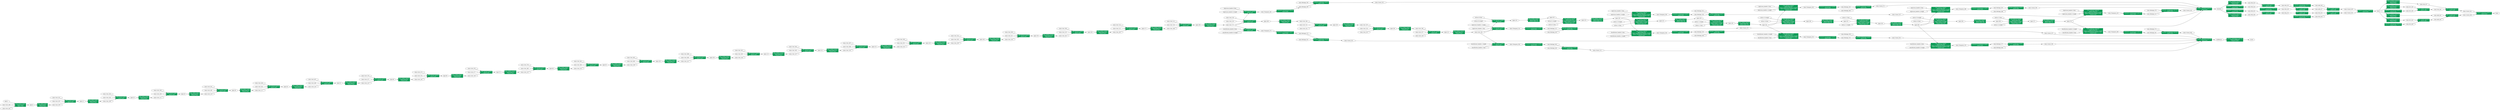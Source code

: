 digraph "torch-jit-export" {
	graph [bb="0,0,32602,1624.5",
		rankdir=LR
	];
	node [label="\N"];
	"Conv_0/Conv (op#0)\n input0 input.1\n input1 onnx"	 [URL="javascript:alert('/usr/local/lib/python3.7/dist-packages/torch/nn/modules/conv.py(444): _conv_forward\n/usr/local/lib/python3.7/\
dist-packages/torch/nn/modules/conv.py(447): forward\n/usr/local/lib/python3.7/dist-packages/torch/nn/modules/module.py(1098): _\
slow_forward\n/usr/local/lib/python3.7/dist-packages/torch/nn/modules/module.py(1110): _call_impl\n/usr/local/lib/python3.7/dist-packages/\
torch/nn/modules/container.py(141): forward\n/usr/local/lib/python3.7/dist-packages/torch/nn/modules/module.py(1098): _slow_forward\n/\
usr/local/lib/python3.7/dist-packages/torch/nn/modules/module.py(1110): _call_impl\npytorch-ssd/vision/ssd/ssd.py(58): forward\n/\
usr/local/lib/python3.7/dist-packages/torch/nn/modules/module.py(1098): _slow_forward\n/usr/local/lib/python3.7/dist-packages/torch/\
nn/modules/module.py(1110): _call_impl\n/usr/local/lib/python3.7/dist-packages/torch/jit/_trace.py(118): wrapper\n/usr/local/lib/\
python3.7/dist-packages/torch/jit/_trace.py(132): forward\n/usr/local/lib/python3.7/dist-packages/torch/nn/modules/module.py(1110): _\
call_impl\n/usr/local/lib/python3.7/dist-packages/torch/jit/_trace.py(1166): _get_trace_graph\n/usr/local/lib/python3.7/dist-packages/\
torch/onnx/utils.py(391): _trace_and_get_graph_from_model\n/usr/local/lib/python3.7/dist-packages/torch/onnx/utils.py(440): _create_\
jit_graph\n/usr/local/lib/python3.7/dist-packages/torch/onnx/utils.py(499): _model_to_graph\n/usr/local/lib/python3.7/dist-packages/\
torch/onnx/utils.py(724): _export\n/usr/local/lib/python3.7/dist-packages/torch/onnx/utils.py(122): export\n/usr/local/lib/python3.7/\
dist-packages/torch/onnx/__init__.py(309): export\nipython-input-19-13229ba990b3(28): module\n/usr/local/lib/python3.7/dist-packages/\
IPython/core/interactiveshell.py(2882): run_code\n/usr/local/lib/python3.7/dist-packages/IPython/core/interactiveshell.py(2822): \
run_ast_nodes\n/usr/local/lib/python3.7/dist-packages/IPython/core/interactiveshell.py(2718): run_cell\n/usr/local/lib/python3.7/\
dist-packages/ipykernel/zmqshell.py(537): run_cell\n/usr/local/lib/python3.7/dist-packages/ipykernel/ipkernel.py(208): do_execute\n/\
usr/local/lib/python3.7/dist-packages/ipykernel/kernelbase.py(399): execute_request\n/usr/local/lib/python3.7/dist-packages/ipykernel/\
kernelbase.py(233): dispatch_shell\n/usr/local/lib/python3.7/dist-packages/ipykernel/kernelbase.py(283): dispatcher\n/usr/local/\
lib/python3.7/dist-packages/tornado/stack_context.py(300): null_wrapper\n/usr/local/lib/python3.7/dist-packages/zmq/eventloop/zmqstream.py(\
431): _run_callback\n/usr/local/lib/python3.7/dist-packages/zmq/eventloop/zmqstream.py(481): _handle_recv\n/usr/local/lib/python3.7/\
dist-packages/zmq/eventloop/zmqstream.py(452): _handle_events\n/usr/local/lib/python3.7/dist-packages/tornado/stack_context.py(300): \
null_wrapper\n/usr/local/lib/python3.7/dist-packages/tornado/platform/asyncio.py(122): _handle_events\n/usr/lib/python3.7/asyncio/\
events.py(88): _run\n/usr/lib/python3.7/asyncio/base_events.py(1786): _run_once\n/usr/lib/python3.7/asyncio/base_events.py(541): \
run_forever\n/usr/local/lib/python3.7/dist-packages/tornado/platform/asyncio.py(132): start\n/usr/local/lib/python3.7/dist-packages/\
ipykernel/kernelapp.py(499): start\n/usr/local/lib/python3.7/dist-packages/traitlets/config/application.py(846): launch_instance\n/\
usr/local/lib/python3.7/dist-packages/ipykernel_launcher.py(16): module\n/usr/lib/python3.7/runpy.py(85): _run_code\n/usr/lib/python3.7/\
runpy.py(193): _run_module_as_main\n')",
		color="#0F9D58",
		fontcolor="#FFFFFF",
		height=0.73611,
		pos="270.71,72",
		shape=box,
		style=filled,
		width=1.9861];
	"input.40"	 [height=0.5,
		label="input.4",
		pos="419.01,72",
		shape=octagon,
		width=1.1334];
	"Conv_0/Conv (op#0)\n input0 input.1\n input1 onnx" -> "input.40"	 [pos="e,378.07,72 342.26,72 350.9,72 359.59,72 367.86,72"];
	"input.10"	 [height=0.5,
		label="input.1",
		pos="81.605,126",
		shape=octagon,
		width=1.1334];
	"input.10" -> "Conv_0/Conv (op#0)\n input0 input.1\n input1 onnx"	 [pos="e,198.96,92.49 116.73,115.97 137.19,110.13 163.89,102.5 189.3,95.248"];
	"onnx::Conv_4490"	 [height=0.5,
		label="onnx::Conv_449",
		pos="81.605,72",
		shape=octagon,
		width=2.2668];
	"onnx::Conv_4490" -> "Conv_0/Conv (op#0)\n input0 input.1\n input1 onnx"	 [pos="e,199.13,72 163.45,72 171.89,72 180.48,72 188.92,72"];
	"onnx::Conv_4500"	 [height=0.5,
		label="onnx::Conv_450",
		pos="81.605,18",
		shape=octagon,
		width=2.2668];
	"onnx::Conv_4500" -> "Conv_0/Conv (op#0)\n input0 input.1\n input1 onnx"	 [pos="e,198.92,51.5 132.28,32.471 149.78,37.469 169.86,43.202 189.2,48.724"];
	"Relu_1/Relu (op#1)\n input0 input.4\n output0 onnx"	 [URL="javascript:alert('/usr/local/lib/python3.7/dist-packages/torch/nn/functional.py(1440): relu\n/usr/local/lib/python3.7/dist-packages/\
torch/nn/modules/activation.py(98): forward\n/usr/local/lib/python3.7/dist-packages/torch/nn/modules/module.py(1098): _slow_forward\n/\
usr/local/lib/python3.7/dist-packages/torch/nn/modules/module.py(1110): _call_impl\n/usr/local/lib/python3.7/dist-packages/torch/\
nn/modules/container.py(141): forward\n/usr/local/lib/python3.7/dist-packages/torch/nn/modules/module.py(1098): _slow_forward\n/\
usr/local/lib/python3.7/dist-packages/torch/nn/modules/module.py(1110): _call_impl\npytorch-ssd/vision/ssd/ssd.py(58): forward\n/\
usr/local/lib/python3.7/dist-packages/torch/nn/modules/module.py(1098): _slow_forward\n/usr/local/lib/python3.7/dist-packages/torch/\
nn/modules/module.py(1110): _call_impl\n/usr/local/lib/python3.7/dist-packages/torch/jit/_trace.py(118): wrapper\n/usr/local/lib/\
python3.7/dist-packages/torch/jit/_trace.py(132): forward\n/usr/local/lib/python3.7/dist-packages/torch/nn/modules/module.py(1110): _\
call_impl\n/usr/local/lib/python3.7/dist-packages/torch/jit/_trace.py(1166): _get_trace_graph\n/usr/local/lib/python3.7/dist-packages/\
torch/onnx/utils.py(391): _trace_and_get_graph_from_model\n/usr/local/lib/python3.7/dist-packages/torch/onnx/utils.py(440): _create_\
jit_graph\n/usr/local/lib/python3.7/dist-packages/torch/onnx/utils.py(499): _model_to_graph\n/usr/local/lib/python3.7/dist-packages/\
torch/onnx/utils.py(724): _export\n/usr/local/lib/python3.7/dist-packages/torch/onnx/utils.py(122): export\n/usr/local/lib/python3.7/\
dist-packages/torch/onnx/__init__.py(309): export\nipython-input-19-13229ba990b3(28): module\n/usr/local/lib/python3.7/dist-packages/\
IPython/core/interactiveshell.py(2882): run_code\n/usr/local/lib/python3.7/dist-packages/IPython/core/interactiveshell.py(2822): \
run_ast_nodes\n/usr/local/lib/python3.7/dist-packages/IPython/core/interactiveshell.py(2718): run_cell\n/usr/local/lib/python3.7/\
dist-packages/ipykernel/zmqshell.py(537): run_cell\n/usr/local/lib/python3.7/dist-packages/ipykernel/ipkernel.py(208): do_execute\n/\
usr/local/lib/python3.7/dist-packages/ipykernel/kernelbase.py(399): execute_request\n/usr/local/lib/python3.7/dist-packages/ipykernel/\
kernelbase.py(233): dispatch_shell\n/usr/local/lib/python3.7/dist-packages/ipykernel/kernelbase.py(283): dispatcher\n/usr/local/\
lib/python3.7/dist-packages/tornado/stack_context.py(300): null_wrapper\n/usr/local/lib/python3.7/dist-packages/zmq/eventloop/zmqstream.py(\
431): _run_callback\n/usr/local/lib/python3.7/dist-packages/zmq/eventloop/zmqstream.py(481): _handle_recv\n/usr/local/lib/python3.7/\
dist-packages/zmq/eventloop/zmqstream.py(452): _handle_events\n/usr/local/lib/python3.7/dist-packages/tornado/stack_context.py(300): \
null_wrapper\n/usr/local/lib/python3.7/dist-packages/tornado/platform/asyncio.py(122): _handle_events\n/usr/lib/python3.7/asyncio/\
events.py(88): _run\n/usr/lib/python3.7/asyncio/base_events.py(1786): _run_once\n/usr/lib/python3.7/asyncio/base_events.py(541): \
run_forever\n/usr/local/lib/python3.7/dist-packages/tornado/platform/asyncio.py(132): start\n/usr/local/lib/python3.7/dist-packages/\
ipykernel/kernelapp.py(499): start\n/usr/local/lib/python3.7/dist-packages/traitlets/config/application.py(846): launch_instance\n/\
usr/local/lib/python3.7/dist-packages/ipykernel_launcher.py(16): module\n/usr/lib/python3.7/runpy.py(85): _run_code\n/usr/lib/python3.7/\
runpy.py(193): _run_module_as_main\n')",
		color="#0F9D58",
		fontcolor="#FFFFFF",
		height=0.73611,
		pos="561.82,72",
		shape=box,
		style=filled,
		width=1.8333];
	"input.40" -> "Relu_1/Relu (op#1)\n input0 input.4\n output0 onnx"	 [pos="e,495.55,72 459.93,72 467.93,72 476.56,72 485.28,72"];
	"onnx::Conv_2050"	 [height=0.5,
		label="onnx::Conv_205",
		pos="745.42,72",
		shape=octagon,
		width=2.2668];
	"Relu_1/Relu (op#1)\n input0 input.4\n output0 onnx" -> "onnx::Conv_2050"	 [pos="e,663.66,72 627.84,72 636.19,72 644.85,72 653.51,72"];
	"Conv_2/Conv (op#2)\n input0 onnx"	 [URL="javascript:alert('/usr/local/lib/python3.7/dist-packages/torch/nn/modules/conv.py(444): _conv_forward\n/usr/local/lib/python3.7/\
dist-packages/torch/nn/modules/conv.py(447): forward\n/usr/local/lib/python3.7/dist-packages/torch/nn/modules/module.py(1098): _\
slow_forward\n/usr/local/lib/python3.7/dist-packages/torch/nn/modules/module.py(1110): _call_impl\n/usr/local/lib/python3.7/dist-packages/\
torch/nn/modules/container.py(141): forward\n/usr/local/lib/python3.7/dist-packages/torch/nn/modules/module.py(1098): _slow_forward\n/\
usr/local/lib/python3.7/dist-packages/torch/nn/modules/module.py(1110): _call_impl\npytorch-ssd/vision/ssd/ssd.py(58): forward\n/\
usr/local/lib/python3.7/dist-packages/torch/nn/modules/module.py(1098): _slow_forward\n/usr/local/lib/python3.7/dist-packages/torch/\
nn/modules/module.py(1110): _call_impl\n/usr/local/lib/python3.7/dist-packages/torch/jit/_trace.py(118): wrapper\n/usr/local/lib/\
python3.7/dist-packages/torch/jit/_trace.py(132): forward\n/usr/local/lib/python3.7/dist-packages/torch/nn/modules/module.py(1110): _\
call_impl\n/usr/local/lib/python3.7/dist-packages/torch/jit/_trace.py(1166): _get_trace_graph\n/usr/local/lib/python3.7/dist-packages/\
torch/onnx/utils.py(391): _trace_and_get_graph_from_model\n/usr/local/lib/python3.7/dist-packages/torch/onnx/utils.py(440): _create_\
jit_graph\n/usr/local/lib/python3.7/dist-packages/torch/onnx/utils.py(499): _model_to_graph\n/usr/local/lib/python3.7/dist-packages/\
torch/onnx/utils.py(724): _export\n/usr/local/lib/python3.7/dist-packages/torch/onnx/utils.py(122): export\n/usr/local/lib/python3.7/\
dist-packages/torch/onnx/__init__.py(309): export\nipython-input-19-13229ba990b3(28): module\n/usr/local/lib/python3.7/dist-packages/\
IPython/core/interactiveshell.py(2882): run_code\n/usr/local/lib/python3.7/dist-packages/IPython/core/interactiveshell.py(2822): \
run_ast_nodes\n/usr/local/lib/python3.7/dist-packages/IPython/core/interactiveshell.py(2718): run_cell\n/usr/local/lib/python3.7/\
dist-packages/ipykernel/zmqshell.py(537): run_cell\n/usr/local/lib/python3.7/dist-packages/ipykernel/ipkernel.py(208): do_execute\n/\
usr/local/lib/python3.7/dist-packages/ipykernel/kernelbase.py(399): execute_request\n/usr/local/lib/python3.7/dist-packages/ipykernel/\
kernelbase.py(233): dispatch_shell\n/usr/local/lib/python3.7/dist-packages/ipykernel/kernelbase.py(283): dispatcher\n/usr/local/\
lib/python3.7/dist-packages/tornado/stack_context.py(300): null_wrapper\n/usr/local/lib/python3.7/dist-packages/zmq/eventloop/zmqstream.py(\
431): _run_callback\n/usr/local/lib/python3.7/dist-packages/zmq/eventloop/zmqstream.py(481): _handle_recv\n/usr/local/lib/python3.7/\
dist-packages/zmq/eventloop/zmqstream.py(452): _handle_events\n/usr/local/lib/python3.7/dist-packages/tornado/stack_context.py(300): \
null_wrapper\n/usr/local/lib/python3.7/dist-packages/tornado/platform/asyncio.py(122): _handle_events\n/usr/lib/python3.7/asyncio/\
events.py(88): _run\n/usr/lib/python3.7/asyncio/base_events.py(1786): _run_once\n/usr/lib/python3.7/asyncio/base_events.py(541): \
run_forever\n/usr/local/lib/python3.7/dist-packages/tornado/platform/asyncio.py(132): start\n/usr/local/lib/python3.7/dist-packages/\
ipykernel/kernelapp.py(499): start\n/usr/local/lib/python3.7/dist-packages/traitlets/config/application.py(846): launch_instance\n/\
usr/local/lib/python3.7/dist-packages/ipykernel_launcher.py(16): module\n/usr/lib/python3.7/runpy.py(85): _run_code\n/usr/lib/python3.7/\
runpy.py(193): _run_module_as_main\n')",
		color="#0F9D58",
		fontcolor="#FFFFFF",
		height=0.52778,
		pos="934.53,126",
		shape=box,
		style=filled,
		width=1.9861];
	"onnx::Conv_2050" -> "Conv_2/Conv (op#2)\n input0 onnx"	 [pos="e,867.69,106.91 796.1,86.471 815.08,91.892 837.1,98.179 857.91,104.12"];
	"input.120"	 [height=0.5,
		label="input.12",
		pos="1087.8,126",
		shape=octagon,
		width=1.2702];
	"Conv_2/Conv (op#2)\n input0 onnx" -> "input.120"	 [pos="e,1041.9,126 1006.2,126 1014.7,126 1023.4,126 1031.7,126"];
	"onnx::Conv_4520"	 [height=0.5,
		label="onnx::Conv_452",
		pos="745.42,180",
		shape=octagon,
		width=2.2668];
	"onnx::Conv_4520" -> "Conv_2/Conv (op#2)\n input0 onnx"	 [pos="e,867.69,145.09 796.1,165.53 815.08,160.11 837.1,153.82 857.91,147.88"];
	"onnx::Conv_4530"	 [height=0.5,
		label="onnx::Conv_453",
		pos="745.42,126",
		shape=octagon,
		width=2.2668];
	"onnx::Conv_4530" -> "Conv_2/Conv (op#2)\n input0 onnx"	 [pos="e,862.95,126 827.26,126 835.71,126 844.29,126 852.74,126"];
	"Relu_3/Relu (op#3)\n input0 input.12\n output0 onnx"	 [URL="javascript:alert('/usr/local/lib/python3.7/dist-packages/torch/nn/functional.py(1440): relu\n/usr/local/lib/python3.7/dist-packages/\
torch/nn/modules/activation.py(98): forward\n/usr/local/lib/python3.7/dist-packages/torch/nn/modules/module.py(1098): _slow_forward\n/\
usr/local/lib/python3.7/dist-packages/torch/nn/modules/module.py(1110): _call_impl\n/usr/local/lib/python3.7/dist-packages/torch/\
nn/modules/container.py(141): forward\n/usr/local/lib/python3.7/dist-packages/torch/nn/modules/module.py(1098): _slow_forward\n/\
usr/local/lib/python3.7/dist-packages/torch/nn/modules/module.py(1110): _call_impl\npytorch-ssd/vision/ssd/ssd.py(58): forward\n/\
usr/local/lib/python3.7/dist-packages/torch/nn/modules/module.py(1098): _slow_forward\n/usr/local/lib/python3.7/dist-packages/torch/\
nn/modules/module.py(1110): _call_impl\n/usr/local/lib/python3.7/dist-packages/torch/jit/_trace.py(118): wrapper\n/usr/local/lib/\
python3.7/dist-packages/torch/jit/_trace.py(132): forward\n/usr/local/lib/python3.7/dist-packages/torch/nn/modules/module.py(1110): _\
call_impl\n/usr/local/lib/python3.7/dist-packages/torch/jit/_trace.py(1166): _get_trace_graph\n/usr/local/lib/python3.7/dist-packages/\
torch/onnx/utils.py(391): _trace_and_get_graph_from_model\n/usr/local/lib/python3.7/dist-packages/torch/onnx/utils.py(440): _create_\
jit_graph\n/usr/local/lib/python3.7/dist-packages/torch/onnx/utils.py(499): _model_to_graph\n/usr/local/lib/python3.7/dist-packages/\
torch/onnx/utils.py(724): _export\n/usr/local/lib/python3.7/dist-packages/torch/onnx/utils.py(122): export\n/usr/local/lib/python3.7/\
dist-packages/torch/onnx/__init__.py(309): export\nipython-input-19-13229ba990b3(28): module\n/usr/local/lib/python3.7/dist-packages/\
IPython/core/interactiveshell.py(2882): run_code\n/usr/local/lib/python3.7/dist-packages/IPython/core/interactiveshell.py(2822): \
run_ast_nodes\n/usr/local/lib/python3.7/dist-packages/IPython/core/interactiveshell.py(2718): run_cell\n/usr/local/lib/python3.7/\
dist-packages/ipykernel/zmqshell.py(537): run_cell\n/usr/local/lib/python3.7/dist-packages/ipykernel/ipkernel.py(208): do_execute\n/\
usr/local/lib/python3.7/dist-packages/ipykernel/kernelbase.py(399): execute_request\n/usr/local/lib/python3.7/dist-packages/ipykernel/\
kernelbase.py(233): dispatch_shell\n/usr/local/lib/python3.7/dist-packages/ipykernel/kernelbase.py(283): dispatcher\n/usr/local/\
lib/python3.7/dist-packages/tornado/stack_context.py(300): null_wrapper\n/usr/local/lib/python3.7/dist-packages/zmq/eventloop/zmqstream.py(\
431): _run_callback\n/usr/local/lib/python3.7/dist-packages/zmq/eventloop/zmqstream.py(481): _handle_recv\n/usr/local/lib/python3.7/\
dist-packages/zmq/eventloop/zmqstream.py(452): _handle_events\n/usr/local/lib/python3.7/dist-packages/tornado/stack_context.py(300): \
null_wrapper\n/usr/local/lib/python3.7/dist-packages/tornado/platform/asyncio.py(122): _handle_events\n/usr/lib/python3.7/asyncio/\
events.py(88): _run\n/usr/lib/python3.7/asyncio/base_events.py(1786): _run_once\n/usr/lib/python3.7/asyncio/base_events.py(541): \
run_forever\n/usr/local/lib/python3.7/dist-packages/tornado/platform/asyncio.py(132): start\n/usr/local/lib/python3.7/dist-packages/\
ipykernel/kernelapp.py(499): start\n/usr/local/lib/python3.7/dist-packages/traitlets/config/application.py(846): launch_instance\n/\
usr/local/lib/python3.7/dist-packages/ipykernel_launcher.py(16): module\n/usr/lib/python3.7/runpy.py(85): _run_code\n/usr/lib/python3.7/\
runpy.py(193): _run_module_as_main\n')",
		color="#0F9D58",
		fontcolor="#FFFFFF",
		height=0.73611,
		pos="1235.5,126",
		shape=box,
		style=filled,
		width=1.8333];
	"input.120" -> "Relu_3/Relu (op#3)\n input0 input.12\n output0 onnx"	 [pos="e,1169.2,126 1133.7,126 1141.8,126 1150.4,126 1159.1,126"];
	"onnx::Conv_2080"	 [height=0.5,
		label="onnx::Conv_208",
		pos="1419.1,126",
		shape=octagon,
		width=2.2668];
	"Relu_3/Relu (op#3)\n input0 input.12\n output0 onnx" -> "onnx::Conv_2080"	 [pos="e,1337.3,126 1301.5,126 1309.9,126 1318.5,126 1327.2,126"];
	"Conv_4/Conv (op#4)\n input0 onnx"	 [URL="javascript:alert('/usr/local/lib/python3.7/dist-packages/torch/nn/modules/conv.py(444): _conv_forward\n/usr/local/lib/python3.7/\
dist-packages/torch/nn/modules/conv.py(447): forward\n/usr/local/lib/python3.7/dist-packages/torch/nn/modules/module.py(1098): _\
slow_forward\n/usr/local/lib/python3.7/dist-packages/torch/nn/modules/module.py(1110): _call_impl\n/usr/local/lib/python3.7/dist-packages/\
torch/nn/modules/container.py(141): forward\n/usr/local/lib/python3.7/dist-packages/torch/nn/modules/module.py(1098): _slow_forward\n/\
usr/local/lib/python3.7/dist-packages/torch/nn/modules/module.py(1110): _call_impl\npytorch-ssd/vision/ssd/ssd.py(58): forward\n/\
usr/local/lib/python3.7/dist-packages/torch/nn/modules/module.py(1098): _slow_forward\n/usr/local/lib/python3.7/dist-packages/torch/\
nn/modules/module.py(1110): _call_impl\n/usr/local/lib/python3.7/dist-packages/torch/jit/_trace.py(118): wrapper\n/usr/local/lib/\
python3.7/dist-packages/torch/jit/_trace.py(132): forward\n/usr/local/lib/python3.7/dist-packages/torch/nn/modules/module.py(1110): _\
call_impl\n/usr/local/lib/python3.7/dist-packages/torch/jit/_trace.py(1166): _get_trace_graph\n/usr/local/lib/python3.7/dist-packages/\
torch/onnx/utils.py(391): _trace_and_get_graph_from_model\n/usr/local/lib/python3.7/dist-packages/torch/onnx/utils.py(440): _create_\
jit_graph\n/usr/local/lib/python3.7/dist-packages/torch/onnx/utils.py(499): _model_to_graph\n/usr/local/lib/python3.7/dist-packages/\
torch/onnx/utils.py(724): _export\n/usr/local/lib/python3.7/dist-packages/torch/onnx/utils.py(122): export\n/usr/local/lib/python3.7/\
dist-packages/torch/onnx/__init__.py(309): export\nipython-input-19-13229ba990b3(28): module\n/usr/local/lib/python3.7/dist-packages/\
IPython/core/interactiveshell.py(2882): run_code\n/usr/local/lib/python3.7/dist-packages/IPython/core/interactiveshell.py(2822): \
run_ast_nodes\n/usr/local/lib/python3.7/dist-packages/IPython/core/interactiveshell.py(2718): run_cell\n/usr/local/lib/python3.7/\
dist-packages/ipykernel/zmqshell.py(537): run_cell\n/usr/local/lib/python3.7/dist-packages/ipykernel/ipkernel.py(208): do_execute\n/\
usr/local/lib/python3.7/dist-packages/ipykernel/kernelbase.py(399): execute_request\n/usr/local/lib/python3.7/dist-packages/ipykernel/\
kernelbase.py(233): dispatch_shell\n/usr/local/lib/python3.7/dist-packages/ipykernel/kernelbase.py(283): dispatcher\n/usr/local/\
lib/python3.7/dist-packages/tornado/stack_context.py(300): null_wrapper\n/usr/local/lib/python3.7/dist-packages/zmq/eventloop/zmqstream.py(\
431): _run_callback\n/usr/local/lib/python3.7/dist-packages/zmq/eventloop/zmqstream.py(481): _handle_recv\n/usr/local/lib/python3.7/\
dist-packages/zmq/eventloop/zmqstream.py(452): _handle_events\n/usr/local/lib/python3.7/dist-packages/tornado/stack_context.py(300): \
null_wrapper\n/usr/local/lib/python3.7/dist-packages/tornado/platform/asyncio.py(122): _handle_events\n/usr/lib/python3.7/asyncio/\
events.py(88): _run\n/usr/lib/python3.7/asyncio/base_events.py(1786): _run_once\n/usr/lib/python3.7/asyncio/base_events.py(541): \
run_forever\n/usr/local/lib/python3.7/dist-packages/tornado/platform/asyncio.py(132): start\n/usr/local/lib/python3.7/dist-packages/\
ipykernel/kernelapp.py(499): start\n/usr/local/lib/python3.7/dist-packages/traitlets/config/application.py(846): launch_instance\n/\
usr/local/lib/python3.7/dist-packages/ipykernel_launcher.py(16): module\n/usr/lib/python3.7/runpy.py(85): _run_code\n/usr/lib/python3.7/\
runpy.py(193): _run_module_as_main\n')",
		color="#0F9D58",
		fontcolor="#FFFFFF",
		height=0.52778,
		pos="1608.2,180",
		shape=box,
		style=filled,
		width=1.9861];
	"onnx::Conv_2080" -> "Conv_4/Conv (op#4)\n input0 onnx"	 [pos="e,1541.4,160.91 1469.8,140.47 1488.7,145.89 1510.8,152.18 1531.6,158.12"];
	"input.200"	 [height=0.5,
		label="input.20",
		pos="1761.4,180",
		shape=octagon,
		width=1.2702];
	"Conv_4/Conv (op#4)\n input0 onnx" -> "input.200"	 [pos="e,1715.6,180 1679.9,180 1688.4,180 1697,180 1705.3,180"];
	"onnx::Conv_4550"	 [height=0.5,
		label="onnx::Conv_455",
		pos="1419.1,234",
		shape=octagon,
		width=2.2668];
	"onnx::Conv_4550" -> "Conv_4/Conv (op#4)\n input0 onnx"	 [pos="e,1541.4,199.09 1469.8,219.53 1488.7,214.11 1510.8,207.82 1531.6,201.88"];
	"onnx::Conv_4560"	 [height=0.5,
		label="onnx::Conv_456",
		pos="1419.1,180",
		shape=octagon,
		width=2.2668];
	"onnx::Conv_4560" -> "Conv_4/Conv (op#4)\n input0 onnx"	 [pos="e,1536.6,180 1500.9,180 1509.4,180 1518,180 1526.4,180"];
	"Relu_5/Relu (op#5)\n input0 input.20\n output0 onnx"	 [URL="javascript:alert('/usr/local/lib/python3.7/dist-packages/torch/nn/functional.py(1440): relu\n/usr/local/lib/python3.7/dist-packages/\
torch/nn/modules/activation.py(98): forward\n/usr/local/lib/python3.7/dist-packages/torch/nn/modules/module.py(1098): _slow_forward\n/\
usr/local/lib/python3.7/dist-packages/torch/nn/modules/module.py(1110): _call_impl\n/usr/local/lib/python3.7/dist-packages/torch/\
nn/modules/container.py(141): forward\n/usr/local/lib/python3.7/dist-packages/torch/nn/modules/module.py(1098): _slow_forward\n/\
usr/local/lib/python3.7/dist-packages/torch/nn/modules/module.py(1110): _call_impl\npytorch-ssd/vision/ssd/ssd.py(58): forward\n/\
usr/local/lib/python3.7/dist-packages/torch/nn/modules/module.py(1098): _slow_forward\n/usr/local/lib/python3.7/dist-packages/torch/\
nn/modules/module.py(1110): _call_impl\n/usr/local/lib/python3.7/dist-packages/torch/jit/_trace.py(118): wrapper\n/usr/local/lib/\
python3.7/dist-packages/torch/jit/_trace.py(132): forward\n/usr/local/lib/python3.7/dist-packages/torch/nn/modules/module.py(1110): _\
call_impl\n/usr/local/lib/python3.7/dist-packages/torch/jit/_trace.py(1166): _get_trace_graph\n/usr/local/lib/python3.7/dist-packages/\
torch/onnx/utils.py(391): _trace_and_get_graph_from_model\n/usr/local/lib/python3.7/dist-packages/torch/onnx/utils.py(440): _create_\
jit_graph\n/usr/local/lib/python3.7/dist-packages/torch/onnx/utils.py(499): _model_to_graph\n/usr/local/lib/python3.7/dist-packages/\
torch/onnx/utils.py(724): _export\n/usr/local/lib/python3.7/dist-packages/torch/onnx/utils.py(122): export\n/usr/local/lib/python3.7/\
dist-packages/torch/onnx/__init__.py(309): export\nipython-input-19-13229ba990b3(28): module\n/usr/local/lib/python3.7/dist-packages/\
IPython/core/interactiveshell.py(2882): run_code\n/usr/local/lib/python3.7/dist-packages/IPython/core/interactiveshell.py(2822): \
run_ast_nodes\n/usr/local/lib/python3.7/dist-packages/IPython/core/interactiveshell.py(2718): run_cell\n/usr/local/lib/python3.7/\
dist-packages/ipykernel/zmqshell.py(537): run_cell\n/usr/local/lib/python3.7/dist-packages/ipykernel/ipkernel.py(208): do_execute\n/\
usr/local/lib/python3.7/dist-packages/ipykernel/kernelbase.py(399): execute_request\n/usr/local/lib/python3.7/dist-packages/ipykernel/\
kernelbase.py(233): dispatch_shell\n/usr/local/lib/python3.7/dist-packages/ipykernel/kernelbase.py(283): dispatcher\n/usr/local/\
lib/python3.7/dist-packages/tornado/stack_context.py(300): null_wrapper\n/usr/local/lib/python3.7/dist-packages/zmq/eventloop/zmqstream.py(\
431): _run_callback\n/usr/local/lib/python3.7/dist-packages/zmq/eventloop/zmqstream.py(481): _handle_recv\n/usr/local/lib/python3.7/\
dist-packages/zmq/eventloop/zmqstream.py(452): _handle_events\n/usr/local/lib/python3.7/dist-packages/tornado/stack_context.py(300): \
null_wrapper\n/usr/local/lib/python3.7/dist-packages/tornado/platform/asyncio.py(122): _handle_events\n/usr/lib/python3.7/asyncio/\
events.py(88): _run\n/usr/lib/python3.7/asyncio/base_events.py(1786): _run_once\n/usr/lib/python3.7/asyncio/base_events.py(541): \
run_forever\n/usr/local/lib/python3.7/dist-packages/tornado/platform/asyncio.py(132): start\n/usr/local/lib/python3.7/dist-packages/\
ipykernel/kernelapp.py(499): start\n/usr/local/lib/python3.7/dist-packages/traitlets/config/application.py(846): launch_instance\n/\
usr/local/lib/python3.7/dist-packages/ipykernel_launcher.py(16): module\n/usr/lib/python3.7/runpy.py(85): _run_code\n/usr/lib/python3.7/\
runpy.py(193): _run_module_as_main\n')",
		color="#0F9D58",
		fontcolor="#FFFFFF",
		height=0.73611,
		pos="1909.1,180",
		shape=box,
		style=filled,
		width=1.8333];
	"input.200" -> "Relu_5/Relu (op#5)\n input0 input.20\n output0 onnx"	 [pos="e,1842.9,180 1807.3,180 1815.4,180 1824.1,180 1832.7,180"];
	"onnx::Conv_2110"	 [height=0.5,
		label="onnx::Conv_211",
		pos="2092.7,180",
		shape=octagon,
		width=2.2668];
	"Relu_5/Relu (op#5)\n input0 input.20\n output0 onnx" -> "onnx::Conv_2110"	 [pos="e,2011,180 1975.2,180 1983.5,180 1992.2,180 2000.8,180"];
	"Conv_6/Conv (op#6)\n input0 onnx"	 [URL="javascript:alert('/usr/local/lib/python3.7/dist-packages/torch/nn/modules/conv.py(444): _conv_forward\n/usr/local/lib/python3.7/\
dist-packages/torch/nn/modules/conv.py(447): forward\n/usr/local/lib/python3.7/dist-packages/torch/nn/modules/module.py(1098): _\
slow_forward\n/usr/local/lib/python3.7/dist-packages/torch/nn/modules/module.py(1110): _call_impl\n/usr/local/lib/python3.7/dist-packages/\
torch/nn/modules/container.py(141): forward\n/usr/local/lib/python3.7/dist-packages/torch/nn/modules/module.py(1098): _slow_forward\n/\
usr/local/lib/python3.7/dist-packages/torch/nn/modules/module.py(1110): _call_impl\npytorch-ssd/vision/ssd/ssd.py(58): forward\n/\
usr/local/lib/python3.7/dist-packages/torch/nn/modules/module.py(1098): _slow_forward\n/usr/local/lib/python3.7/dist-packages/torch/\
nn/modules/module.py(1110): _call_impl\n/usr/local/lib/python3.7/dist-packages/torch/jit/_trace.py(118): wrapper\n/usr/local/lib/\
python3.7/dist-packages/torch/jit/_trace.py(132): forward\n/usr/local/lib/python3.7/dist-packages/torch/nn/modules/module.py(1110): _\
call_impl\n/usr/local/lib/python3.7/dist-packages/torch/jit/_trace.py(1166): _get_trace_graph\n/usr/local/lib/python3.7/dist-packages/\
torch/onnx/utils.py(391): _trace_and_get_graph_from_model\n/usr/local/lib/python3.7/dist-packages/torch/onnx/utils.py(440): _create_\
jit_graph\n/usr/local/lib/python3.7/dist-packages/torch/onnx/utils.py(499): _model_to_graph\n/usr/local/lib/python3.7/dist-packages/\
torch/onnx/utils.py(724): _export\n/usr/local/lib/python3.7/dist-packages/torch/onnx/utils.py(122): export\n/usr/local/lib/python3.7/\
dist-packages/torch/onnx/__init__.py(309): export\nipython-input-19-13229ba990b3(28): module\n/usr/local/lib/python3.7/dist-packages/\
IPython/core/interactiveshell.py(2882): run_code\n/usr/local/lib/python3.7/dist-packages/IPython/core/interactiveshell.py(2822): \
run_ast_nodes\n/usr/local/lib/python3.7/dist-packages/IPython/core/interactiveshell.py(2718): run_cell\n/usr/local/lib/python3.7/\
dist-packages/ipykernel/zmqshell.py(537): run_cell\n/usr/local/lib/python3.7/dist-packages/ipykernel/ipkernel.py(208): do_execute\n/\
usr/local/lib/python3.7/dist-packages/ipykernel/kernelbase.py(399): execute_request\n/usr/local/lib/python3.7/dist-packages/ipykernel/\
kernelbase.py(233): dispatch_shell\n/usr/local/lib/python3.7/dist-packages/ipykernel/kernelbase.py(283): dispatcher\n/usr/local/\
lib/python3.7/dist-packages/tornado/stack_context.py(300): null_wrapper\n/usr/local/lib/python3.7/dist-packages/zmq/eventloop/zmqstream.py(\
431): _run_callback\n/usr/local/lib/python3.7/dist-packages/zmq/eventloop/zmqstream.py(481): _handle_recv\n/usr/local/lib/python3.7/\
dist-packages/zmq/eventloop/zmqstream.py(452): _handle_events\n/usr/local/lib/python3.7/dist-packages/tornado/stack_context.py(300): \
null_wrapper\n/usr/local/lib/python3.7/dist-packages/tornado/platform/asyncio.py(122): _handle_events\n/usr/lib/python3.7/asyncio/\
events.py(88): _run\n/usr/lib/python3.7/asyncio/base_events.py(1786): _run_once\n/usr/lib/python3.7/asyncio/base_events.py(541): \
run_forever\n/usr/local/lib/python3.7/dist-packages/tornado/platform/asyncio.py(132): start\n/usr/local/lib/python3.7/dist-packages/\
ipykernel/kernelapp.py(499): start\n/usr/local/lib/python3.7/dist-packages/traitlets/config/application.py(846): launch_instance\n/\
usr/local/lib/python3.7/dist-packages/ipykernel_launcher.py(16): module\n/usr/lib/python3.7/runpy.py(85): _run_code\n/usr/lib/python3.7/\
runpy.py(193): _run_module_as_main\n')",
		color="#0F9D58",
		fontcolor="#FFFFFF",
		height=0.52778,
		pos="2281.9,234",
		shape=box,
		style=filled,
		width=1.9861];
	"onnx::Conv_2110" -> "Conv_6/Conv (op#6)\n input0 onnx"	 [pos="e,2215,214.91 2143.4,194.47 2162.4,199.89 2184.4,206.18 2205.2,212.12"];
	"input.280"	 [height=0.5,
		label="input.28",
		pos="2435.1,234",
		shape=octagon,
		width=1.2702];
	"Conv_6/Conv (op#6)\n input0 onnx" -> "input.280"	 [pos="e,2389.3,234 2353.5,234 2362.1,234 2370.7,234 2379,234"];
	"onnx::Conv_4580"	 [height=0.5,
		label="onnx::Conv_458",
		pos="2092.7,288",
		shape=octagon,
		width=2.2668];
	"onnx::Conv_4580" -> "Conv_6/Conv (op#6)\n input0 onnx"	 [pos="e,2215,253.09 2143.4,273.53 2162.4,268.11 2184.4,261.82 2205.2,255.88"];
	"onnx::Conv_4590"	 [height=0.5,
		label="onnx::Conv_459",
		pos="2092.7,234",
		shape=octagon,
		width=2.2668];
	"onnx::Conv_4590" -> "Conv_6/Conv (op#6)\n input0 onnx"	 [pos="e,2210.3,234 2174.6,234 2183,234 2191.6,234 2200.1,234"];
	"Relu_7/Relu (op#7)\n input0 input.28\n output0 onnx"	 [URL="javascript:alert('/usr/local/lib/python3.7/dist-packages/torch/nn/functional.py(1440): relu\n/usr/local/lib/python3.7/dist-packages/\
torch/nn/modules/activation.py(98): forward\n/usr/local/lib/python3.7/dist-packages/torch/nn/modules/module.py(1098): _slow_forward\n/\
usr/local/lib/python3.7/dist-packages/torch/nn/modules/module.py(1110): _call_impl\n/usr/local/lib/python3.7/dist-packages/torch/\
nn/modules/container.py(141): forward\n/usr/local/lib/python3.7/dist-packages/torch/nn/modules/module.py(1098): _slow_forward\n/\
usr/local/lib/python3.7/dist-packages/torch/nn/modules/module.py(1110): _call_impl\npytorch-ssd/vision/ssd/ssd.py(58): forward\n/\
usr/local/lib/python3.7/dist-packages/torch/nn/modules/module.py(1098): _slow_forward\n/usr/local/lib/python3.7/dist-packages/torch/\
nn/modules/module.py(1110): _call_impl\n/usr/local/lib/python3.7/dist-packages/torch/jit/_trace.py(118): wrapper\n/usr/local/lib/\
python3.7/dist-packages/torch/jit/_trace.py(132): forward\n/usr/local/lib/python3.7/dist-packages/torch/nn/modules/module.py(1110): _\
call_impl\n/usr/local/lib/python3.7/dist-packages/torch/jit/_trace.py(1166): _get_trace_graph\n/usr/local/lib/python3.7/dist-packages/\
torch/onnx/utils.py(391): _trace_and_get_graph_from_model\n/usr/local/lib/python3.7/dist-packages/torch/onnx/utils.py(440): _create_\
jit_graph\n/usr/local/lib/python3.7/dist-packages/torch/onnx/utils.py(499): _model_to_graph\n/usr/local/lib/python3.7/dist-packages/\
torch/onnx/utils.py(724): _export\n/usr/local/lib/python3.7/dist-packages/torch/onnx/utils.py(122): export\n/usr/local/lib/python3.7/\
dist-packages/torch/onnx/__init__.py(309): export\nipython-input-19-13229ba990b3(28): module\n/usr/local/lib/python3.7/dist-packages/\
IPython/core/interactiveshell.py(2882): run_code\n/usr/local/lib/python3.7/dist-packages/IPython/core/interactiveshell.py(2822): \
run_ast_nodes\n/usr/local/lib/python3.7/dist-packages/IPython/core/interactiveshell.py(2718): run_cell\n/usr/local/lib/python3.7/\
dist-packages/ipykernel/zmqshell.py(537): run_cell\n/usr/local/lib/python3.7/dist-packages/ipykernel/ipkernel.py(208): do_execute\n/\
usr/local/lib/python3.7/dist-packages/ipykernel/kernelbase.py(399): execute_request\n/usr/local/lib/python3.7/dist-packages/ipykernel/\
kernelbase.py(233): dispatch_shell\n/usr/local/lib/python3.7/dist-packages/ipykernel/kernelbase.py(283): dispatcher\n/usr/local/\
lib/python3.7/dist-packages/tornado/stack_context.py(300): null_wrapper\n/usr/local/lib/python3.7/dist-packages/zmq/eventloop/zmqstream.py(\
431): _run_callback\n/usr/local/lib/python3.7/dist-packages/zmq/eventloop/zmqstream.py(481): _handle_recv\n/usr/local/lib/python3.7/\
dist-packages/zmq/eventloop/zmqstream.py(452): _handle_events\n/usr/local/lib/python3.7/dist-packages/tornado/stack_context.py(300): \
null_wrapper\n/usr/local/lib/python3.7/dist-packages/tornado/platform/asyncio.py(122): _handle_events\n/usr/lib/python3.7/asyncio/\
events.py(88): _run\n/usr/lib/python3.7/asyncio/base_events.py(1786): _run_once\n/usr/lib/python3.7/asyncio/base_events.py(541): \
run_forever\n/usr/local/lib/python3.7/dist-packages/tornado/platform/asyncio.py(132): start\n/usr/local/lib/python3.7/dist-packages/\
ipykernel/kernelapp.py(499): start\n/usr/local/lib/python3.7/dist-packages/traitlets/config/application.py(846): launch_instance\n/\
usr/local/lib/python3.7/dist-packages/ipykernel_launcher.py(16): module\n/usr/lib/python3.7/runpy.py(85): _run_code\n/usr/lib/python3.7/\
runpy.py(193): _run_module_as_main\n')",
		color="#0F9D58",
		fontcolor="#FFFFFF",
		height=0.73611,
		pos="2582.8,234",
		shape=box,
		style=filled,
		width=1.8333];
	"input.280" -> "Relu_7/Relu (op#7)\n input0 input.28\n output0 onnx"	 [pos="e,2516.6,234 2481,234 2489.1,234 2497.7,234 2506.4,234"];
	"onnx::Conv_2140"	 [height=0.5,
		label="onnx::Conv_214",
		pos="2766.4,234",
		shape=octagon,
		width=2.2668];
	"Relu_7/Relu (op#7)\n input0 input.28\n output0 onnx" -> "onnx::Conv_2140"	 [pos="e,2684.7,234 2648.8,234 2657.2,234 2665.8,234 2674.5,234"];
	"Conv_8/Conv (op#8)\n input0 onnx"	 [URL="javascript:alert('/usr/local/lib/python3.7/dist-packages/torch/nn/modules/conv.py(444): _conv_forward\n/usr/local/lib/python3.7/\
dist-packages/torch/nn/modules/conv.py(447): forward\n/usr/local/lib/python3.7/dist-packages/torch/nn/modules/module.py(1098): _\
slow_forward\n/usr/local/lib/python3.7/dist-packages/torch/nn/modules/module.py(1110): _call_impl\n/usr/local/lib/python3.7/dist-packages/\
torch/nn/modules/container.py(141): forward\n/usr/local/lib/python3.7/dist-packages/torch/nn/modules/module.py(1098): _slow_forward\n/\
usr/local/lib/python3.7/dist-packages/torch/nn/modules/module.py(1110): _call_impl\npytorch-ssd/vision/ssd/ssd.py(58): forward\n/\
usr/local/lib/python3.7/dist-packages/torch/nn/modules/module.py(1098): _slow_forward\n/usr/local/lib/python3.7/dist-packages/torch/\
nn/modules/module.py(1110): _call_impl\n/usr/local/lib/python3.7/dist-packages/torch/jit/_trace.py(118): wrapper\n/usr/local/lib/\
python3.7/dist-packages/torch/jit/_trace.py(132): forward\n/usr/local/lib/python3.7/dist-packages/torch/nn/modules/module.py(1110): _\
call_impl\n/usr/local/lib/python3.7/dist-packages/torch/jit/_trace.py(1166): _get_trace_graph\n/usr/local/lib/python3.7/dist-packages/\
torch/onnx/utils.py(391): _trace_and_get_graph_from_model\n/usr/local/lib/python3.7/dist-packages/torch/onnx/utils.py(440): _create_\
jit_graph\n/usr/local/lib/python3.7/dist-packages/torch/onnx/utils.py(499): _model_to_graph\n/usr/local/lib/python3.7/dist-packages/\
torch/onnx/utils.py(724): _export\n/usr/local/lib/python3.7/dist-packages/torch/onnx/utils.py(122): export\n/usr/local/lib/python3.7/\
dist-packages/torch/onnx/__init__.py(309): export\nipython-input-19-13229ba990b3(28): module\n/usr/local/lib/python3.7/dist-packages/\
IPython/core/interactiveshell.py(2882): run_code\n/usr/local/lib/python3.7/dist-packages/IPython/core/interactiveshell.py(2822): \
run_ast_nodes\n/usr/local/lib/python3.7/dist-packages/IPython/core/interactiveshell.py(2718): run_cell\n/usr/local/lib/python3.7/\
dist-packages/ipykernel/zmqshell.py(537): run_cell\n/usr/local/lib/python3.7/dist-packages/ipykernel/ipkernel.py(208): do_execute\n/\
usr/local/lib/python3.7/dist-packages/ipykernel/kernelbase.py(399): execute_request\n/usr/local/lib/python3.7/dist-packages/ipykernel/\
kernelbase.py(233): dispatch_shell\n/usr/local/lib/python3.7/dist-packages/ipykernel/kernelbase.py(283): dispatcher\n/usr/local/\
lib/python3.7/dist-packages/tornado/stack_context.py(300): null_wrapper\n/usr/local/lib/python3.7/dist-packages/zmq/eventloop/zmqstream.py(\
431): _run_callback\n/usr/local/lib/python3.7/dist-packages/zmq/eventloop/zmqstream.py(481): _handle_recv\n/usr/local/lib/python3.7/\
dist-packages/zmq/eventloop/zmqstream.py(452): _handle_events\n/usr/local/lib/python3.7/dist-packages/tornado/stack_context.py(300): \
null_wrapper\n/usr/local/lib/python3.7/dist-packages/tornado/platform/asyncio.py(122): _handle_events\n/usr/lib/python3.7/asyncio/\
events.py(88): _run\n/usr/lib/python3.7/asyncio/base_events.py(1786): _run_once\n/usr/lib/python3.7/asyncio/base_events.py(541): \
run_forever\n/usr/local/lib/python3.7/dist-packages/tornado/platform/asyncio.py(132): start\n/usr/local/lib/python3.7/dist-packages/\
ipykernel/kernelapp.py(499): start\n/usr/local/lib/python3.7/dist-packages/traitlets/config/application.py(846): launch_instance\n/\
usr/local/lib/python3.7/dist-packages/ipykernel_launcher.py(16): module\n/usr/lib/python3.7/runpy.py(85): _run_code\n/usr/lib/python3.7/\
runpy.py(193): _run_module_as_main\n')",
		color="#0F9D58",
		fontcolor="#FFFFFF",
		height=0.52778,
		pos="2955.5,288",
		shape=box,
		style=filled,
		width=1.9861];
	"onnx::Conv_2140" -> "Conv_8/Conv (op#8)\n input0 onnx"	 [pos="e,2888.7,268.91 2817.1,248.47 2836.1,253.89 2858.1,260.18 2878.9,266.12"];
	"input.360"	 [height=0.5,
		label="input.36",
		pos="3108.7,288",
		shape=octagon,
		width=1.2702];
	"Conv_8/Conv (op#8)\n input0 onnx" -> "input.360"	 [pos="e,3062.9,288 3027.2,288 3035.7,288 3044.4,288 3052.6,288"];
	"onnx::Conv_4610"	 [height=0.5,
		label="onnx::Conv_461",
		pos="2766.4,342",
		shape=octagon,
		width=2.2668];
	"onnx::Conv_4610" -> "Conv_8/Conv (op#8)\n input0 onnx"	 [pos="e,2888.7,307.09 2817.1,327.53 2836.1,322.11 2858.1,315.82 2878.9,309.88"];
	"onnx::Conv_4620"	 [height=0.5,
		label="onnx::Conv_462",
		pos="2766.4,288",
		shape=octagon,
		width=2.2668];
	"onnx::Conv_4620" -> "Conv_8/Conv (op#8)\n input0 onnx"	 [pos="e,2883.9,288 2848.3,288 2856.7,288 2865.3,288 2873.7,288"];
	"Relu_9/Relu (op#9)\n input0 input.36\n output0 onnx"	 [URL="javascript:alert('/usr/local/lib/python3.7/dist-packages/torch/nn/functional.py(1440): relu\n/usr/local/lib/python3.7/dist-packages/\
torch/nn/modules/activation.py(98): forward\n/usr/local/lib/python3.7/dist-packages/torch/nn/modules/module.py(1098): _slow_forward\n/\
usr/local/lib/python3.7/dist-packages/torch/nn/modules/module.py(1110): _call_impl\n/usr/local/lib/python3.7/dist-packages/torch/\
nn/modules/container.py(141): forward\n/usr/local/lib/python3.7/dist-packages/torch/nn/modules/module.py(1098): _slow_forward\n/\
usr/local/lib/python3.7/dist-packages/torch/nn/modules/module.py(1110): _call_impl\npytorch-ssd/vision/ssd/ssd.py(58): forward\n/\
usr/local/lib/python3.7/dist-packages/torch/nn/modules/module.py(1098): _slow_forward\n/usr/local/lib/python3.7/dist-packages/torch/\
nn/modules/module.py(1110): _call_impl\n/usr/local/lib/python3.7/dist-packages/torch/jit/_trace.py(118): wrapper\n/usr/local/lib/\
python3.7/dist-packages/torch/jit/_trace.py(132): forward\n/usr/local/lib/python3.7/dist-packages/torch/nn/modules/module.py(1110): _\
call_impl\n/usr/local/lib/python3.7/dist-packages/torch/jit/_trace.py(1166): _get_trace_graph\n/usr/local/lib/python3.7/dist-packages/\
torch/onnx/utils.py(391): _trace_and_get_graph_from_model\n/usr/local/lib/python3.7/dist-packages/torch/onnx/utils.py(440): _create_\
jit_graph\n/usr/local/lib/python3.7/dist-packages/torch/onnx/utils.py(499): _model_to_graph\n/usr/local/lib/python3.7/dist-packages/\
torch/onnx/utils.py(724): _export\n/usr/local/lib/python3.7/dist-packages/torch/onnx/utils.py(122): export\n/usr/local/lib/python3.7/\
dist-packages/torch/onnx/__init__.py(309): export\nipython-input-19-13229ba990b3(28): module\n/usr/local/lib/python3.7/dist-packages/\
IPython/core/interactiveshell.py(2882): run_code\n/usr/local/lib/python3.7/dist-packages/IPython/core/interactiveshell.py(2822): \
run_ast_nodes\n/usr/local/lib/python3.7/dist-packages/IPython/core/interactiveshell.py(2718): run_cell\n/usr/local/lib/python3.7/\
dist-packages/ipykernel/zmqshell.py(537): run_cell\n/usr/local/lib/python3.7/dist-packages/ipykernel/ipkernel.py(208): do_execute\n/\
usr/local/lib/python3.7/dist-packages/ipykernel/kernelbase.py(399): execute_request\n/usr/local/lib/python3.7/dist-packages/ipykernel/\
kernelbase.py(233): dispatch_shell\n/usr/local/lib/python3.7/dist-packages/ipykernel/kernelbase.py(283): dispatcher\n/usr/local/\
lib/python3.7/dist-packages/tornado/stack_context.py(300): null_wrapper\n/usr/local/lib/python3.7/dist-packages/zmq/eventloop/zmqstream.py(\
431): _run_callback\n/usr/local/lib/python3.7/dist-packages/zmq/eventloop/zmqstream.py(481): _handle_recv\n/usr/local/lib/python3.7/\
dist-packages/zmq/eventloop/zmqstream.py(452): _handle_events\n/usr/local/lib/python3.7/dist-packages/tornado/stack_context.py(300): \
null_wrapper\n/usr/local/lib/python3.7/dist-packages/tornado/platform/asyncio.py(122): _handle_events\n/usr/lib/python3.7/asyncio/\
events.py(88): _run\n/usr/lib/python3.7/asyncio/base_events.py(1786): _run_once\n/usr/lib/python3.7/asyncio/base_events.py(541): \
run_forever\n/usr/local/lib/python3.7/dist-packages/tornado/platform/asyncio.py(132): start\n/usr/local/lib/python3.7/dist-packages/\
ipykernel/kernelapp.py(499): start\n/usr/local/lib/python3.7/dist-packages/traitlets/config/application.py(846): launch_instance\n/\
usr/local/lib/python3.7/dist-packages/ipykernel_launcher.py(16): module\n/usr/lib/python3.7/runpy.py(85): _run_code\n/usr/lib/python3.7/\
runpy.py(193): _run_module_as_main\n')",
		color="#0F9D58",
		fontcolor="#FFFFFF",
		height=0.73611,
		pos="3256.5,288",
		shape=box,
		style=filled,
		width=1.8333];
	"input.360" -> "Relu_9/Relu (op#9)\n input0 input.36\n output0 onnx"	 [pos="e,3190.2,288 3154.7,288 3162.8,288 3171.4,288 3180.1,288"];
	"onnx::Conv_2170"	 [height=0.5,
		label="onnx::Conv_217",
		pos="3440.1,288",
		shape=octagon,
		width=2.2668];
	"Relu_9/Relu (op#9)\n input0 input.36\n output0 onnx" -> "onnx::Conv_2170"	 [pos="e,3358.3,288 3322.5,288 3330.8,288 3339.5,288 3348.2,288"];
	"Conv_10/Conv (op#10)\n input0 onnx"	 [URL="javascript:alert('/usr/local/lib/python3.7/dist-packages/torch/nn/modules/conv.py(444): _conv_forward\n/usr/local/lib/python3.7/\
dist-packages/torch/nn/modules/conv.py(447): forward\n/usr/local/lib/python3.7/dist-packages/torch/nn/modules/module.py(1098): _\
slow_forward\n/usr/local/lib/python3.7/dist-packages/torch/nn/modules/module.py(1110): _call_impl\n/usr/local/lib/python3.7/dist-packages/\
torch/nn/modules/container.py(141): forward\n/usr/local/lib/python3.7/dist-packages/torch/nn/modules/module.py(1098): _slow_forward\n/\
usr/local/lib/python3.7/dist-packages/torch/nn/modules/module.py(1110): _call_impl\npytorch-ssd/vision/ssd/ssd.py(58): forward\n/\
usr/local/lib/python3.7/dist-packages/torch/nn/modules/module.py(1098): _slow_forward\n/usr/local/lib/python3.7/dist-packages/torch/\
nn/modules/module.py(1110): _call_impl\n/usr/local/lib/python3.7/dist-packages/torch/jit/_trace.py(118): wrapper\n/usr/local/lib/\
python3.7/dist-packages/torch/jit/_trace.py(132): forward\n/usr/local/lib/python3.7/dist-packages/torch/nn/modules/module.py(1110): _\
call_impl\n/usr/local/lib/python3.7/dist-packages/torch/jit/_trace.py(1166): _get_trace_graph\n/usr/local/lib/python3.7/dist-packages/\
torch/onnx/utils.py(391): _trace_and_get_graph_from_model\n/usr/local/lib/python3.7/dist-packages/torch/onnx/utils.py(440): _create_\
jit_graph\n/usr/local/lib/python3.7/dist-packages/torch/onnx/utils.py(499): _model_to_graph\n/usr/local/lib/python3.7/dist-packages/\
torch/onnx/utils.py(724): _export\n/usr/local/lib/python3.7/dist-packages/torch/onnx/utils.py(122): export\n/usr/local/lib/python3.7/\
dist-packages/torch/onnx/__init__.py(309): export\nipython-input-19-13229ba990b3(28): module\n/usr/local/lib/python3.7/dist-packages/\
IPython/core/interactiveshell.py(2882): run_code\n/usr/local/lib/python3.7/dist-packages/IPython/core/interactiveshell.py(2822): \
run_ast_nodes\n/usr/local/lib/python3.7/dist-packages/IPython/core/interactiveshell.py(2718): run_cell\n/usr/local/lib/python3.7/\
dist-packages/ipykernel/zmqshell.py(537): run_cell\n/usr/local/lib/python3.7/dist-packages/ipykernel/ipkernel.py(208): do_execute\n/\
usr/local/lib/python3.7/dist-packages/ipykernel/kernelbase.py(399): execute_request\n/usr/local/lib/python3.7/dist-packages/ipykernel/\
kernelbase.py(233): dispatch_shell\n/usr/local/lib/python3.7/dist-packages/ipykernel/kernelbase.py(283): dispatcher\n/usr/local/\
lib/python3.7/dist-packages/tornado/stack_context.py(300): null_wrapper\n/usr/local/lib/python3.7/dist-packages/zmq/eventloop/zmqstream.py(\
431): _run_callback\n/usr/local/lib/python3.7/dist-packages/zmq/eventloop/zmqstream.py(481): _handle_recv\n/usr/local/lib/python3.7/\
dist-packages/zmq/eventloop/zmqstream.py(452): _handle_events\n/usr/local/lib/python3.7/dist-packages/tornado/stack_context.py(300): \
null_wrapper\n/usr/local/lib/python3.7/dist-packages/tornado/platform/asyncio.py(122): _handle_events\n/usr/lib/python3.7/asyncio/\
events.py(88): _run\n/usr/lib/python3.7/asyncio/base_events.py(1786): _run_once\n/usr/lib/python3.7/asyncio/base_events.py(541): \
run_forever\n/usr/local/lib/python3.7/dist-packages/tornado/platform/asyncio.py(132): start\n/usr/local/lib/python3.7/dist-packages/\
ipykernel/kernelapp.py(499): start\n/usr/local/lib/python3.7/dist-packages/traitlets/config/application.py(846): launch_instance\n/\
usr/local/lib/python3.7/dist-packages/ipykernel_launcher.py(16): module\n/usr/lib/python3.7/runpy.py(85): _run_code\n/usr/lib/python3.7/\
runpy.py(193): _run_module_as_main\n')",
		color="#0F9D58",
		fontcolor="#FFFFFF",
		height=0.52778,
		pos="3636.7,342",
		shape=box,
		style=filled,
		width=2.1944];
	"onnx::Conv_2170" -> "Conv_10/Conv (op#10)\n input0 onnx"	 [pos="e,3567.3,322.93 3491.7,302.19 3511.9,307.71 3535.4,314.17 3557.5,320.26"];
	"input.440"	 [height=0.5,
		label="input.44",
		pos="3797.4,342",
		shape=octagon,
		width=1.2702];
	"Conv_10/Conv (op#10)\n input0 onnx" -> "input.440"	 [pos="e,3751.6,342 3716.1,342 3724.7,342 3733.2,342 3741.4,342"];
	"onnx::Conv_4640"	 [height=0.5,
		label="onnx::Conv_464",
		pos="3440.1,396",
		shape=octagon,
		width=2.2668];
	"onnx::Conv_4640" -> "Conv_10/Conv (op#10)\n input0 onnx"	 [pos="e,3567.3,361.07 3491.7,381.81 3511.9,376.29 3535.4,369.83 3557.5,363.74"];
	"onnx::Conv_4650"	 [height=0.5,
		label="onnx::Conv_465",
		pos="3440.1,342",
		shape=octagon,
		width=2.2668];
	"onnx::Conv_4650" -> "Conv_10/Conv (op#10)\n input0 onnx"	 [pos="e,3557.5,342 3521.7,342 3530.2,342 3538.9,342 3547.5,342"];
	"Relu_11/Relu (op#11)\n input0 input.44\n output0 onnx"	 [URL="javascript:alert('/usr/local/lib/python3.7/dist-packages/torch/nn/functional.py(1440): relu\n/usr/local/lib/python3.7/dist-packages/\
torch/nn/modules/activation.py(98): forward\n/usr/local/lib/python3.7/dist-packages/torch/nn/modules/module.py(1098): _slow_forward\n/\
usr/local/lib/python3.7/dist-packages/torch/nn/modules/module.py(1110): _call_impl\n/usr/local/lib/python3.7/dist-packages/torch/\
nn/modules/container.py(141): forward\n/usr/local/lib/python3.7/dist-packages/torch/nn/modules/module.py(1098): _slow_forward\n/\
usr/local/lib/python3.7/dist-packages/torch/nn/modules/module.py(1110): _call_impl\npytorch-ssd/vision/ssd/ssd.py(58): forward\n/\
usr/local/lib/python3.7/dist-packages/torch/nn/modules/module.py(1098): _slow_forward\n/usr/local/lib/python3.7/dist-packages/torch/\
nn/modules/module.py(1110): _call_impl\n/usr/local/lib/python3.7/dist-packages/torch/jit/_trace.py(118): wrapper\n/usr/local/lib/\
python3.7/dist-packages/torch/jit/_trace.py(132): forward\n/usr/local/lib/python3.7/dist-packages/torch/nn/modules/module.py(1110): _\
call_impl\n/usr/local/lib/python3.7/dist-packages/torch/jit/_trace.py(1166): _get_trace_graph\n/usr/local/lib/python3.7/dist-packages/\
torch/onnx/utils.py(391): _trace_and_get_graph_from_model\n/usr/local/lib/python3.7/dist-packages/torch/onnx/utils.py(440): _create_\
jit_graph\n/usr/local/lib/python3.7/dist-packages/torch/onnx/utils.py(499): _model_to_graph\n/usr/local/lib/python3.7/dist-packages/\
torch/onnx/utils.py(724): _export\n/usr/local/lib/python3.7/dist-packages/torch/onnx/utils.py(122): export\n/usr/local/lib/python3.7/\
dist-packages/torch/onnx/__init__.py(309): export\nipython-input-19-13229ba990b3(28): module\n/usr/local/lib/python3.7/dist-packages/\
IPython/core/interactiveshell.py(2882): run_code\n/usr/local/lib/python3.7/dist-packages/IPython/core/interactiveshell.py(2822): \
run_ast_nodes\n/usr/local/lib/python3.7/dist-packages/IPython/core/interactiveshell.py(2718): run_cell\n/usr/local/lib/python3.7/\
dist-packages/ipykernel/zmqshell.py(537): run_cell\n/usr/local/lib/python3.7/dist-packages/ipykernel/ipkernel.py(208): do_execute\n/\
usr/local/lib/python3.7/dist-packages/ipykernel/kernelbase.py(399): execute_request\n/usr/local/lib/python3.7/dist-packages/ipykernel/\
kernelbase.py(233): dispatch_shell\n/usr/local/lib/python3.7/dist-packages/ipykernel/kernelbase.py(283): dispatcher\n/usr/local/\
lib/python3.7/dist-packages/tornado/stack_context.py(300): null_wrapper\n/usr/local/lib/python3.7/dist-packages/zmq/eventloop/zmqstream.py(\
431): _run_callback\n/usr/local/lib/python3.7/dist-packages/zmq/eventloop/zmqstream.py(481): _handle_recv\n/usr/local/lib/python3.7/\
dist-packages/zmq/eventloop/zmqstream.py(452): _handle_events\n/usr/local/lib/python3.7/dist-packages/tornado/stack_context.py(300): \
null_wrapper\n/usr/local/lib/python3.7/dist-packages/tornado/platform/asyncio.py(122): _handle_events\n/usr/lib/python3.7/asyncio/\
events.py(88): _run\n/usr/lib/python3.7/asyncio/base_events.py(1786): _run_once\n/usr/lib/python3.7/asyncio/base_events.py(541): \
run_forever\n/usr/local/lib/python3.7/dist-packages/tornado/platform/asyncio.py(132): start\n/usr/local/lib/python3.7/dist-packages/\
ipykernel/kernelapp.py(499): start\n/usr/local/lib/python3.7/dist-packages/traitlets/config/application.py(846): launch_instance\n/\
usr/local/lib/python3.7/dist-packages/ipykernel_launcher.py(16): module\n/usr/lib/python3.7/runpy.py(85): _run_code\n/usr/lib/python3.7/\
runpy.py(193): _run_module_as_main\n')",
		color="#0F9D58",
		fontcolor="#FFFFFF",
		height=0.73611,
		pos="3952.1,342",
		shape=box,
		style=filled,
		width=2.0278];
	"input.440" -> "Relu_11/Relu (op#11)\n input0 input.44\n output0 onnx"	 [pos="e,3879.1,342 3843.4,342 3851.5,342 3860.1,342 3868.8,342"];
	"onnx::Conv_2200"	 [height=0.5,
		label="onnx::Conv_220",
		pos="4142.7,342",
		shape=octagon,
		width=2.2668];
	"Relu_11/Relu (op#11)\n input0 input.44\n output0 onnx" -> "onnx::Conv_2200"	 [pos="e,4060.9,342 4025.3,342 4033.7,342 4042.3,342 4050.9,342"];
	"Conv_12/Conv (op#12)\n input0 onnx"	 [URL="javascript:alert('/usr/local/lib/python3.7/dist-packages/torch/nn/modules/conv.py(444): _conv_forward\n/usr/local/lib/python3.7/\
dist-packages/torch/nn/modules/conv.py(447): forward\n/usr/local/lib/python3.7/dist-packages/torch/nn/modules/module.py(1098): _\
slow_forward\n/usr/local/lib/python3.7/dist-packages/torch/nn/modules/module.py(1110): _call_impl\n/usr/local/lib/python3.7/dist-packages/\
torch/nn/modules/container.py(141): forward\n/usr/local/lib/python3.7/dist-packages/torch/nn/modules/module.py(1098): _slow_forward\n/\
usr/local/lib/python3.7/dist-packages/torch/nn/modules/module.py(1110): _call_impl\npytorch-ssd/vision/ssd/ssd.py(58): forward\n/\
usr/local/lib/python3.7/dist-packages/torch/nn/modules/module.py(1098): _slow_forward\n/usr/local/lib/python3.7/dist-packages/torch/\
nn/modules/module.py(1110): _call_impl\n/usr/local/lib/python3.7/dist-packages/torch/jit/_trace.py(118): wrapper\n/usr/local/lib/\
python3.7/dist-packages/torch/jit/_trace.py(132): forward\n/usr/local/lib/python3.7/dist-packages/torch/nn/modules/module.py(1110): _\
call_impl\n/usr/local/lib/python3.7/dist-packages/torch/jit/_trace.py(1166): _get_trace_graph\n/usr/local/lib/python3.7/dist-packages/\
torch/onnx/utils.py(391): _trace_and_get_graph_from_model\n/usr/local/lib/python3.7/dist-packages/torch/onnx/utils.py(440): _create_\
jit_graph\n/usr/local/lib/python3.7/dist-packages/torch/onnx/utils.py(499): _model_to_graph\n/usr/local/lib/python3.7/dist-packages/\
torch/onnx/utils.py(724): _export\n/usr/local/lib/python3.7/dist-packages/torch/onnx/utils.py(122): export\n/usr/local/lib/python3.7/\
dist-packages/torch/onnx/__init__.py(309): export\nipython-input-19-13229ba990b3(28): module\n/usr/local/lib/python3.7/dist-packages/\
IPython/core/interactiveshell.py(2882): run_code\n/usr/local/lib/python3.7/dist-packages/IPython/core/interactiveshell.py(2822): \
run_ast_nodes\n/usr/local/lib/python3.7/dist-packages/IPython/core/interactiveshell.py(2718): run_cell\n/usr/local/lib/python3.7/\
dist-packages/ipykernel/zmqshell.py(537): run_cell\n/usr/local/lib/python3.7/dist-packages/ipykernel/ipkernel.py(208): do_execute\n/\
usr/local/lib/python3.7/dist-packages/ipykernel/kernelbase.py(399): execute_request\n/usr/local/lib/python3.7/dist-packages/ipykernel/\
kernelbase.py(233): dispatch_shell\n/usr/local/lib/python3.7/dist-packages/ipykernel/kernelbase.py(283): dispatcher\n/usr/local/\
lib/python3.7/dist-packages/tornado/stack_context.py(300): null_wrapper\n/usr/local/lib/python3.7/dist-packages/zmq/eventloop/zmqstream.py(\
431): _run_callback\n/usr/local/lib/python3.7/dist-packages/zmq/eventloop/zmqstream.py(481): _handle_recv\n/usr/local/lib/python3.7/\
dist-packages/zmq/eventloop/zmqstream.py(452): _handle_events\n/usr/local/lib/python3.7/dist-packages/tornado/stack_context.py(300): \
null_wrapper\n/usr/local/lib/python3.7/dist-packages/tornado/platform/asyncio.py(122): _handle_events\n/usr/lib/python3.7/asyncio/\
events.py(88): _run\n/usr/lib/python3.7/asyncio/base_events.py(1786): _run_once\n/usr/lib/python3.7/asyncio/base_events.py(541): \
run_forever\n/usr/local/lib/python3.7/dist-packages/tornado/platform/asyncio.py(132): start\n/usr/local/lib/python3.7/dist-packages/\
ipykernel/kernelapp.py(499): start\n/usr/local/lib/python3.7/dist-packages/traitlets/config/application.py(846): launch_instance\n/\
usr/local/lib/python3.7/dist-packages/ipykernel_launcher.py(16): module\n/usr/lib/python3.7/runpy.py(85): _run_code\n/usr/lib/python3.7/\
runpy.py(193): _run_module_as_main\n')",
		color="#0F9D58",
		fontcolor="#FFFFFF",
		height=0.52778,
		pos="4339.3,396",
		shape=box,
		style=filled,
		width=2.1944];
	"onnx::Conv_2200" -> "Conv_12/Conv (op#12)\n input0 onnx"	 [pos="e,4269.9,376.93 4194.4,356.19 4214.5,361.71 4238,368.17 4260.2,374.26"];
	"input.520"	 [height=0.5,
		label="input.52",
		pos="4500.1,396",
		shape=octagon,
		width=1.2702];
	"Conv_12/Conv (op#12)\n input0 onnx" -> "input.520"	 [pos="e,4454.3,396 4418.8,396 4427.3,396 4435.9,396 4444.1,396"];
	"onnx::Conv_4670"	 [height=0.5,
		label="onnx::Conv_467",
		pos="4142.7,450",
		shape=octagon,
		width=2.2668];
	"onnx::Conv_4670" -> "Conv_12/Conv (op#12)\n input0 onnx"	 [pos="e,4269.9,415.07 4194.4,435.81 4214.5,430.29 4238,423.83 4260.2,417.74"];
	"onnx::Conv_4680"	 [height=0.5,
		label="onnx::Conv_468",
		pos="4142.7,396",
		shape=octagon,
		width=2.2668];
	"onnx::Conv_4680" -> "Conv_12/Conv (op#12)\n input0 onnx"	 [pos="e,4260.1,396 4224.4,396 4232.9,396 4241.6,396 4250.1,396"];
	"Relu_13/Relu (op#13)\n input0 input.52\n output0 onnx"	 [URL="javascript:alert('/usr/local/lib/python3.7/dist-packages/torch/nn/functional.py(1440): relu\n/usr/local/lib/python3.7/dist-packages/\
torch/nn/modules/activation.py(98): forward\n/usr/local/lib/python3.7/dist-packages/torch/nn/modules/module.py(1098): _slow_forward\n/\
usr/local/lib/python3.7/dist-packages/torch/nn/modules/module.py(1110): _call_impl\n/usr/local/lib/python3.7/dist-packages/torch/\
nn/modules/container.py(141): forward\n/usr/local/lib/python3.7/dist-packages/torch/nn/modules/module.py(1098): _slow_forward\n/\
usr/local/lib/python3.7/dist-packages/torch/nn/modules/module.py(1110): _call_impl\npytorch-ssd/vision/ssd/ssd.py(58): forward\n/\
usr/local/lib/python3.7/dist-packages/torch/nn/modules/module.py(1098): _slow_forward\n/usr/local/lib/python3.7/dist-packages/torch/\
nn/modules/module.py(1110): _call_impl\n/usr/local/lib/python3.7/dist-packages/torch/jit/_trace.py(118): wrapper\n/usr/local/lib/\
python3.7/dist-packages/torch/jit/_trace.py(132): forward\n/usr/local/lib/python3.7/dist-packages/torch/nn/modules/module.py(1110): _\
call_impl\n/usr/local/lib/python3.7/dist-packages/torch/jit/_trace.py(1166): _get_trace_graph\n/usr/local/lib/python3.7/dist-packages/\
torch/onnx/utils.py(391): _trace_and_get_graph_from_model\n/usr/local/lib/python3.7/dist-packages/torch/onnx/utils.py(440): _create_\
jit_graph\n/usr/local/lib/python3.7/dist-packages/torch/onnx/utils.py(499): _model_to_graph\n/usr/local/lib/python3.7/dist-packages/\
torch/onnx/utils.py(724): _export\n/usr/local/lib/python3.7/dist-packages/torch/onnx/utils.py(122): export\n/usr/local/lib/python3.7/\
dist-packages/torch/onnx/__init__.py(309): export\nipython-input-19-13229ba990b3(28): module\n/usr/local/lib/python3.7/dist-packages/\
IPython/core/interactiveshell.py(2882): run_code\n/usr/local/lib/python3.7/dist-packages/IPython/core/interactiveshell.py(2822): \
run_ast_nodes\n/usr/local/lib/python3.7/dist-packages/IPython/core/interactiveshell.py(2718): run_cell\n/usr/local/lib/python3.7/\
dist-packages/ipykernel/zmqshell.py(537): run_cell\n/usr/local/lib/python3.7/dist-packages/ipykernel/ipkernel.py(208): do_execute\n/\
usr/local/lib/python3.7/dist-packages/ipykernel/kernelbase.py(399): execute_request\n/usr/local/lib/python3.7/dist-packages/ipykernel/\
kernelbase.py(233): dispatch_shell\n/usr/local/lib/python3.7/dist-packages/ipykernel/kernelbase.py(283): dispatcher\n/usr/local/\
lib/python3.7/dist-packages/tornado/stack_context.py(300): null_wrapper\n/usr/local/lib/python3.7/dist-packages/zmq/eventloop/zmqstream.py(\
431): _run_callback\n/usr/local/lib/python3.7/dist-packages/zmq/eventloop/zmqstream.py(481): _handle_recv\n/usr/local/lib/python3.7/\
dist-packages/zmq/eventloop/zmqstream.py(452): _handle_events\n/usr/local/lib/python3.7/dist-packages/tornado/stack_context.py(300): \
null_wrapper\n/usr/local/lib/python3.7/dist-packages/tornado/platform/asyncio.py(122): _handle_events\n/usr/lib/python3.7/asyncio/\
events.py(88): _run\n/usr/lib/python3.7/asyncio/base_events.py(1786): _run_once\n/usr/lib/python3.7/asyncio/base_events.py(541): \
run_forever\n/usr/local/lib/python3.7/dist-packages/tornado/platform/asyncio.py(132): start\n/usr/local/lib/python3.7/dist-packages/\
ipykernel/kernelapp.py(499): start\n/usr/local/lib/python3.7/dist-packages/traitlets/config/application.py(846): launch_instance\n/\
usr/local/lib/python3.7/dist-packages/ipykernel_launcher.py(16): module\n/usr/lib/python3.7/runpy.py(85): _run_code\n/usr/lib/python3.7/\
runpy.py(193): _run_module_as_main\n')",
		color="#0F9D58",
		fontcolor="#FFFFFF",
		height=0.73611,
		pos="4655.3,396",
		shape=box,
		style=filled,
		width=2.0417];
	"input.520" -> "Relu_13/Relu (op#13)\n input0 input.52\n output0 onnx"	 [pos="e,4581.7,396 4545.8,396 4554,396 4562.8,396 4571.6,396"];
	"onnx::Conv_2230"	 [height=0.5,
		label="onnx::Conv_223",
		pos="4846.4,396",
		shape=octagon,
		width=2.2668];
	"Relu_13/Relu (op#13)\n input0 input.52\n output0 onnx" -> "onnx::Conv_2230"	 [pos="e,4764.6,396 4728.9,396 4737.3,396 4745.9,396 4754.5,396"];
	"Conv_14/Conv (op#14)\n input0 onnx"	 [URL="javascript:alert('/usr/local/lib/python3.7/dist-packages/torch/nn/modules/conv.py(444): _conv_forward\n/usr/local/lib/python3.7/\
dist-packages/torch/nn/modules/conv.py(447): forward\n/usr/local/lib/python3.7/dist-packages/torch/nn/modules/module.py(1098): _\
slow_forward\n/usr/local/lib/python3.7/dist-packages/torch/nn/modules/module.py(1110): _call_impl\n/usr/local/lib/python3.7/dist-packages/\
torch/nn/modules/container.py(141): forward\n/usr/local/lib/python3.7/dist-packages/torch/nn/modules/module.py(1098): _slow_forward\n/\
usr/local/lib/python3.7/dist-packages/torch/nn/modules/module.py(1110): _call_impl\npytorch-ssd/vision/ssd/ssd.py(58): forward\n/\
usr/local/lib/python3.7/dist-packages/torch/nn/modules/module.py(1098): _slow_forward\n/usr/local/lib/python3.7/dist-packages/torch/\
nn/modules/module.py(1110): _call_impl\n/usr/local/lib/python3.7/dist-packages/torch/jit/_trace.py(118): wrapper\n/usr/local/lib/\
python3.7/dist-packages/torch/jit/_trace.py(132): forward\n/usr/local/lib/python3.7/dist-packages/torch/nn/modules/module.py(1110): _\
call_impl\n/usr/local/lib/python3.7/dist-packages/torch/jit/_trace.py(1166): _get_trace_graph\n/usr/local/lib/python3.7/dist-packages/\
torch/onnx/utils.py(391): _trace_and_get_graph_from_model\n/usr/local/lib/python3.7/dist-packages/torch/onnx/utils.py(440): _create_\
jit_graph\n/usr/local/lib/python3.7/dist-packages/torch/onnx/utils.py(499): _model_to_graph\n/usr/local/lib/python3.7/dist-packages/\
torch/onnx/utils.py(724): _export\n/usr/local/lib/python3.7/dist-packages/torch/onnx/utils.py(122): export\n/usr/local/lib/python3.7/\
dist-packages/torch/onnx/__init__.py(309): export\nipython-input-19-13229ba990b3(28): module\n/usr/local/lib/python3.7/dist-packages/\
IPython/core/interactiveshell.py(2882): run_code\n/usr/local/lib/python3.7/dist-packages/IPython/core/interactiveshell.py(2822): \
run_ast_nodes\n/usr/local/lib/python3.7/dist-packages/IPython/core/interactiveshell.py(2718): run_cell\n/usr/local/lib/python3.7/\
dist-packages/ipykernel/zmqshell.py(537): run_cell\n/usr/local/lib/python3.7/dist-packages/ipykernel/ipkernel.py(208): do_execute\n/\
usr/local/lib/python3.7/dist-packages/ipykernel/kernelbase.py(399): execute_request\n/usr/local/lib/python3.7/dist-packages/ipykernel/\
kernelbase.py(233): dispatch_shell\n/usr/local/lib/python3.7/dist-packages/ipykernel/kernelbase.py(283): dispatcher\n/usr/local/\
lib/python3.7/dist-packages/tornado/stack_context.py(300): null_wrapper\n/usr/local/lib/python3.7/dist-packages/zmq/eventloop/zmqstream.py(\
431): _run_callback\n/usr/local/lib/python3.7/dist-packages/zmq/eventloop/zmqstream.py(481): _handle_recv\n/usr/local/lib/python3.7/\
dist-packages/zmq/eventloop/zmqstream.py(452): _handle_events\n/usr/local/lib/python3.7/dist-packages/tornado/stack_context.py(300): \
null_wrapper\n/usr/local/lib/python3.7/dist-packages/tornado/platform/asyncio.py(122): _handle_events\n/usr/lib/python3.7/asyncio/\
events.py(88): _run\n/usr/lib/python3.7/asyncio/base_events.py(1786): _run_once\n/usr/lib/python3.7/asyncio/base_events.py(541): \
run_forever\n/usr/local/lib/python3.7/dist-packages/tornado/platform/asyncio.py(132): start\n/usr/local/lib/python3.7/dist-packages/\
ipykernel/kernelapp.py(499): start\n/usr/local/lib/python3.7/dist-packages/traitlets/config/application.py(846): launch_instance\n/\
usr/local/lib/python3.7/dist-packages/ipykernel_launcher.py(16): module\n/usr/lib/python3.7/runpy.py(85): _run_code\n/usr/lib/python3.7/\
runpy.py(193): _run_module_as_main\n')",
		color="#0F9D58",
		fontcolor="#FFFFFF",
		height=0.52778,
		pos="5043,450",
		shape=box,
		style=filled,
		width=2.1944];
	"onnx::Conv_2230" -> "Conv_14/Conv (op#14)\n input0 onnx"	 [pos="e,4973.6,430.93 4898.1,410.19 4918.2,415.71 4941.7,422.17 4963.9,428.26"];
	"input.600"	 [height=0.5,
		label="input.60",
		pos="5203.7,450",
		shape=octagon,
		width=1.2702];
	"Conv_14/Conv (op#14)\n input0 onnx" -> "input.600"	 [pos="e,5157.9,450 5122.4,450 5131,450 5139.6,450 5147.8,450"];
	"onnx::Conv_4700"	 [height=0.5,
		label="onnx::Conv_470",
		pos="4846.4,504",
		shape=octagon,
		width=2.2668];
	"onnx::Conv_4700" -> "Conv_14/Conv (op#14)\n input0 onnx"	 [pos="e,4973.6,469.07 4898.1,489.81 4918.2,484.29 4941.7,477.83 4963.9,471.74"];
	"onnx::Conv_4710"	 [height=0.5,
		label="onnx::Conv_471",
		pos="4846.4,450",
		shape=octagon,
		width=2.2668];
	"onnx::Conv_4710" -> "Conv_14/Conv (op#14)\n input0 onnx"	 [pos="e,4963.8,450 4928.1,450 4936.6,450 4945.2,450 4953.8,450"];
	"Relu_15/Relu (op#15)\n input0 input.60\n output0 onnx"	 [URL="javascript:alert('/usr/local/lib/python3.7/dist-packages/torch/nn/functional.py(1440): relu\n/usr/local/lib/python3.7/dist-packages/\
torch/nn/modules/activation.py(98): forward\n/usr/local/lib/python3.7/dist-packages/torch/nn/modules/module.py(1098): _slow_forward\n/\
usr/local/lib/python3.7/dist-packages/torch/nn/modules/module.py(1110): _call_impl\n/usr/local/lib/python3.7/dist-packages/torch/\
nn/modules/container.py(141): forward\n/usr/local/lib/python3.7/dist-packages/torch/nn/modules/module.py(1098): _slow_forward\n/\
usr/local/lib/python3.7/dist-packages/torch/nn/modules/module.py(1110): _call_impl\npytorch-ssd/vision/ssd/ssd.py(58): forward\n/\
usr/local/lib/python3.7/dist-packages/torch/nn/modules/module.py(1098): _slow_forward\n/usr/local/lib/python3.7/dist-packages/torch/\
nn/modules/module.py(1110): _call_impl\n/usr/local/lib/python3.7/dist-packages/torch/jit/_trace.py(118): wrapper\n/usr/local/lib/\
python3.7/dist-packages/torch/jit/_trace.py(132): forward\n/usr/local/lib/python3.7/dist-packages/torch/nn/modules/module.py(1110): _\
call_impl\n/usr/local/lib/python3.7/dist-packages/torch/jit/_trace.py(1166): _get_trace_graph\n/usr/local/lib/python3.7/dist-packages/\
torch/onnx/utils.py(391): _trace_and_get_graph_from_model\n/usr/local/lib/python3.7/dist-packages/torch/onnx/utils.py(440): _create_\
jit_graph\n/usr/local/lib/python3.7/dist-packages/torch/onnx/utils.py(499): _model_to_graph\n/usr/local/lib/python3.7/dist-packages/\
torch/onnx/utils.py(724): _export\n/usr/local/lib/python3.7/dist-packages/torch/onnx/utils.py(122): export\n/usr/local/lib/python3.7/\
dist-packages/torch/onnx/__init__.py(309): export\nipython-input-19-13229ba990b3(28): module\n/usr/local/lib/python3.7/dist-packages/\
IPython/core/interactiveshell.py(2882): run_code\n/usr/local/lib/python3.7/dist-packages/IPython/core/interactiveshell.py(2822): \
run_ast_nodes\n/usr/local/lib/python3.7/dist-packages/IPython/core/interactiveshell.py(2718): run_cell\n/usr/local/lib/python3.7/\
dist-packages/ipykernel/zmqshell.py(537): run_cell\n/usr/local/lib/python3.7/dist-packages/ipykernel/ipkernel.py(208): do_execute\n/\
usr/local/lib/python3.7/dist-packages/ipykernel/kernelbase.py(399): execute_request\n/usr/local/lib/python3.7/dist-packages/ipykernel/\
kernelbase.py(233): dispatch_shell\n/usr/local/lib/python3.7/dist-packages/ipykernel/kernelbase.py(283): dispatcher\n/usr/local/\
lib/python3.7/dist-packages/tornado/stack_context.py(300): null_wrapper\n/usr/local/lib/python3.7/dist-packages/zmq/eventloop/zmqstream.py(\
431): _run_callback\n/usr/local/lib/python3.7/dist-packages/zmq/eventloop/zmqstream.py(481): _handle_recv\n/usr/local/lib/python3.7/\
dist-packages/zmq/eventloop/zmqstream.py(452): _handle_events\n/usr/local/lib/python3.7/dist-packages/tornado/stack_context.py(300): \
null_wrapper\n/usr/local/lib/python3.7/dist-packages/tornado/platform/asyncio.py(122): _handle_events\n/usr/lib/python3.7/asyncio/\
events.py(88): _run\n/usr/lib/python3.7/asyncio/base_events.py(1786): _run_once\n/usr/lib/python3.7/asyncio/base_events.py(541): \
run_forever\n/usr/local/lib/python3.7/dist-packages/tornado/platform/asyncio.py(132): start\n/usr/local/lib/python3.7/dist-packages/\
ipykernel/kernelapp.py(499): start\n/usr/local/lib/python3.7/dist-packages/traitlets/config/application.py(846): launch_instance\n/\
usr/local/lib/python3.7/dist-packages/ipykernel_launcher.py(16): module\n/usr/lib/python3.7/runpy.py(85): _run_code\n/usr/lib/python3.7/\
runpy.py(193): _run_module_as_main\n')",
		color="#0F9D58",
		fontcolor="#FFFFFF",
		height=0.73611,
		pos="5359,450",
		shape=box,
		style=filled,
		width=2.0417];
	"input.600" -> "Relu_15/Relu (op#15)\n input0 input.60\n output0 onnx"	 [pos="e,5285.3,450 5249.5,450 5257.7,450 5266.4,450 5275.3,450"];
	"onnx::Conv_2260"	 [height=0.5,
		label="onnx::Conv_226",
		pos="5550.1,450",
		shape=octagon,
		width=2.2668];
	"Relu_15/Relu (op#15)\n input0 input.60\n output0 onnx" -> "onnx::Conv_2260"	 [pos="e,5468.2,450 5432.6,450 5441,450 5449.6,450 5458.2,450"];
	"Conv_16/Conv (op#16)\n input0 onnx"	 [URL="javascript:alert('/usr/local/lib/python3.7/dist-packages/torch/nn/modules/conv.py(444): _conv_forward\n/usr/local/lib/python3.7/\
dist-packages/torch/nn/modules/conv.py(447): forward\n/usr/local/lib/python3.7/dist-packages/torch/nn/modules/module.py(1098): _\
slow_forward\n/usr/local/lib/python3.7/dist-packages/torch/nn/modules/module.py(1110): _call_impl\n/usr/local/lib/python3.7/dist-packages/\
torch/nn/modules/container.py(141): forward\n/usr/local/lib/python3.7/dist-packages/torch/nn/modules/module.py(1098): _slow_forward\n/\
usr/local/lib/python3.7/dist-packages/torch/nn/modules/module.py(1110): _call_impl\npytorch-ssd/vision/ssd/ssd.py(58): forward\n/\
usr/local/lib/python3.7/dist-packages/torch/nn/modules/module.py(1098): _slow_forward\n/usr/local/lib/python3.7/dist-packages/torch/\
nn/modules/module.py(1110): _call_impl\n/usr/local/lib/python3.7/dist-packages/torch/jit/_trace.py(118): wrapper\n/usr/local/lib/\
python3.7/dist-packages/torch/jit/_trace.py(132): forward\n/usr/local/lib/python3.7/dist-packages/torch/nn/modules/module.py(1110): _\
call_impl\n/usr/local/lib/python3.7/dist-packages/torch/jit/_trace.py(1166): _get_trace_graph\n/usr/local/lib/python3.7/dist-packages/\
torch/onnx/utils.py(391): _trace_and_get_graph_from_model\n/usr/local/lib/python3.7/dist-packages/torch/onnx/utils.py(440): _create_\
jit_graph\n/usr/local/lib/python3.7/dist-packages/torch/onnx/utils.py(499): _model_to_graph\n/usr/local/lib/python3.7/dist-packages/\
torch/onnx/utils.py(724): _export\n/usr/local/lib/python3.7/dist-packages/torch/onnx/utils.py(122): export\n/usr/local/lib/python3.7/\
dist-packages/torch/onnx/__init__.py(309): export\nipython-input-19-13229ba990b3(28): module\n/usr/local/lib/python3.7/dist-packages/\
IPython/core/interactiveshell.py(2882): run_code\n/usr/local/lib/python3.7/dist-packages/IPython/core/interactiveshell.py(2822): \
run_ast_nodes\n/usr/local/lib/python3.7/dist-packages/IPython/core/interactiveshell.py(2718): run_cell\n/usr/local/lib/python3.7/\
dist-packages/ipykernel/zmqshell.py(537): run_cell\n/usr/local/lib/python3.7/dist-packages/ipykernel/ipkernel.py(208): do_execute\n/\
usr/local/lib/python3.7/dist-packages/ipykernel/kernelbase.py(399): execute_request\n/usr/local/lib/python3.7/dist-packages/ipykernel/\
kernelbase.py(233): dispatch_shell\n/usr/local/lib/python3.7/dist-packages/ipykernel/kernelbase.py(283): dispatcher\n/usr/local/\
lib/python3.7/dist-packages/tornado/stack_context.py(300): null_wrapper\n/usr/local/lib/python3.7/dist-packages/zmq/eventloop/zmqstream.py(\
431): _run_callback\n/usr/local/lib/python3.7/dist-packages/zmq/eventloop/zmqstream.py(481): _handle_recv\n/usr/local/lib/python3.7/\
dist-packages/zmq/eventloop/zmqstream.py(452): _handle_events\n/usr/local/lib/python3.7/dist-packages/tornado/stack_context.py(300): \
null_wrapper\n/usr/local/lib/python3.7/dist-packages/tornado/platform/asyncio.py(122): _handle_events\n/usr/lib/python3.7/asyncio/\
events.py(88): _run\n/usr/lib/python3.7/asyncio/base_events.py(1786): _run_once\n/usr/lib/python3.7/asyncio/base_events.py(541): \
run_forever\n/usr/local/lib/python3.7/dist-packages/tornado/platform/asyncio.py(132): start\n/usr/local/lib/python3.7/dist-packages/\
ipykernel/kernelapp.py(499): start\n/usr/local/lib/python3.7/dist-packages/traitlets/config/application.py(846): launch_instance\n/\
usr/local/lib/python3.7/dist-packages/ipykernel_launcher.py(16): module\n/usr/lib/python3.7/runpy.py(85): _run_code\n/usr/lib/python3.7/\
runpy.py(193): _run_module_as_main\n')",
		color="#0F9D58",
		fontcolor="#FFFFFF",
		height=0.52778,
		pos="5746.7,504",
		shape=box,
		style=filled,
		width=2.1944];
	"onnx::Conv_2260" -> "Conv_16/Conv (op#16)\n input0 onnx"	 [pos="e,5677.3,484.93 5601.7,464.19 5621.8,469.71 5645.4,476.17 5667.5,482.26"];
	"input.680"	 [height=0.5,
		label="input.68",
		pos="5907.4,504",
		shape=octagon,
		width=1.2702];
	"Conv_16/Conv (op#16)\n input0 onnx" -> "input.680"	 [pos="e,5861.6,504 5826.1,504 5834.7,504 5843.2,504 5851.4,504"];
	"onnx::Conv_4730"	 [height=0.5,
		label="onnx::Conv_473",
		pos="5550.1,558",
		shape=octagon,
		width=2.2668];
	"onnx::Conv_4730" -> "Conv_16/Conv (op#16)\n input0 onnx"	 [pos="e,5677.3,523.07 5601.7,543.81 5621.8,538.29 5645.4,531.83 5667.5,525.74"];
	"onnx::Conv_4740"	 [height=0.5,
		label="onnx::Conv_474",
		pos="5550.1,504",
		shape=octagon,
		width=2.2668];
	"onnx::Conv_4740" -> "Conv_16/Conv (op#16)\n input0 onnx"	 [pos="e,5667.5,504 5631.7,504 5640.2,504 5648.9,504 5657.5,504"];
	"Relu_17/Relu (op#17)\n input0 input.68\n output0 onnx"	 [URL="javascript:alert('/usr/local/lib/python3.7/dist-packages/torch/nn/functional.py(1440): relu\n/usr/local/lib/python3.7/dist-packages/\
torch/nn/modules/activation.py(98): forward\n/usr/local/lib/python3.7/dist-packages/torch/nn/modules/module.py(1098): _slow_forward\n/\
usr/local/lib/python3.7/dist-packages/torch/nn/modules/module.py(1110): _call_impl\n/usr/local/lib/python3.7/dist-packages/torch/\
nn/modules/container.py(141): forward\n/usr/local/lib/python3.7/dist-packages/torch/nn/modules/module.py(1098): _slow_forward\n/\
usr/local/lib/python3.7/dist-packages/torch/nn/modules/module.py(1110): _call_impl\npytorch-ssd/vision/ssd/ssd.py(58): forward\n/\
usr/local/lib/python3.7/dist-packages/torch/nn/modules/module.py(1098): _slow_forward\n/usr/local/lib/python3.7/dist-packages/torch/\
nn/modules/module.py(1110): _call_impl\n/usr/local/lib/python3.7/dist-packages/torch/jit/_trace.py(118): wrapper\n/usr/local/lib/\
python3.7/dist-packages/torch/jit/_trace.py(132): forward\n/usr/local/lib/python3.7/dist-packages/torch/nn/modules/module.py(1110): _\
call_impl\n/usr/local/lib/python3.7/dist-packages/torch/jit/_trace.py(1166): _get_trace_graph\n/usr/local/lib/python3.7/dist-packages/\
torch/onnx/utils.py(391): _trace_and_get_graph_from_model\n/usr/local/lib/python3.7/dist-packages/torch/onnx/utils.py(440): _create_\
jit_graph\n/usr/local/lib/python3.7/dist-packages/torch/onnx/utils.py(499): _model_to_graph\n/usr/local/lib/python3.7/dist-packages/\
torch/onnx/utils.py(724): _export\n/usr/local/lib/python3.7/dist-packages/torch/onnx/utils.py(122): export\n/usr/local/lib/python3.7/\
dist-packages/torch/onnx/__init__.py(309): export\nipython-input-19-13229ba990b3(28): module\n/usr/local/lib/python3.7/dist-packages/\
IPython/core/interactiveshell.py(2882): run_code\n/usr/local/lib/python3.7/dist-packages/IPython/core/interactiveshell.py(2822): \
run_ast_nodes\n/usr/local/lib/python3.7/dist-packages/IPython/core/interactiveshell.py(2718): run_cell\n/usr/local/lib/python3.7/\
dist-packages/ipykernel/zmqshell.py(537): run_cell\n/usr/local/lib/python3.7/dist-packages/ipykernel/ipkernel.py(208): do_execute\n/\
usr/local/lib/python3.7/dist-packages/ipykernel/kernelbase.py(399): execute_request\n/usr/local/lib/python3.7/dist-packages/ipykernel/\
kernelbase.py(233): dispatch_shell\n/usr/local/lib/python3.7/dist-packages/ipykernel/kernelbase.py(283): dispatcher\n/usr/local/\
lib/python3.7/dist-packages/tornado/stack_context.py(300): null_wrapper\n/usr/local/lib/python3.7/dist-packages/zmq/eventloop/zmqstream.py(\
431): _run_callback\n/usr/local/lib/python3.7/dist-packages/zmq/eventloop/zmqstream.py(481): _handle_recv\n/usr/local/lib/python3.7/\
dist-packages/zmq/eventloop/zmqstream.py(452): _handle_events\n/usr/local/lib/python3.7/dist-packages/tornado/stack_context.py(300): \
null_wrapper\n/usr/local/lib/python3.7/dist-packages/tornado/platform/asyncio.py(122): _handle_events\n/usr/lib/python3.7/asyncio/\
events.py(88): _run\n/usr/lib/python3.7/asyncio/base_events.py(1786): _run_once\n/usr/lib/python3.7/asyncio/base_events.py(541): \
run_forever\n/usr/local/lib/python3.7/dist-packages/tornado/platform/asyncio.py(132): start\n/usr/local/lib/python3.7/dist-packages/\
ipykernel/kernelapp.py(499): start\n/usr/local/lib/python3.7/dist-packages/traitlets/config/application.py(846): launch_instance\n/\
usr/local/lib/python3.7/dist-packages/ipykernel_launcher.py(16): module\n/usr/lib/python3.7/runpy.py(85): _run_code\n/usr/lib/python3.7/\
runpy.py(193): _run_module_as_main\n')",
		color="#0F9D58",
		fontcolor="#FFFFFF",
		height=0.73611,
		pos="6062.6,504",
		shape=box,
		style=filled,
		width=2.0417];
	"input.680" -> "Relu_17/Relu (op#17)\n input0 input.68\n output0 onnx"	 [pos="e,5989,504 5953.1,504 5961.3,504 5970.1,504 5978.9,504"];
	"onnx::Conv_2290"	 [height=0.5,
		label="onnx::Conv_229",
		pos="6253.7,504",
		shape=octagon,
		width=2.2668];
	"Relu_17/Relu (op#17)\n input0 input.68\n output0 onnx" -> "onnx::Conv_2290"	 [pos="e,6171.9,504 6136.2,504 6144.6,504 6153.3,504 6161.8,504"];
	"Conv_18/Conv (op#18)\n input0 onnx"	 [URL="javascript:alert('/usr/local/lib/python3.7/dist-packages/torch/nn/modules/conv.py(444): _conv_forward\n/usr/local/lib/python3.7/\
dist-packages/torch/nn/modules/conv.py(447): forward\n/usr/local/lib/python3.7/dist-packages/torch/nn/modules/module.py(1098): _\
slow_forward\n/usr/local/lib/python3.7/dist-packages/torch/nn/modules/module.py(1110): _call_impl\n/usr/local/lib/python3.7/dist-packages/\
torch/nn/modules/container.py(141): forward\n/usr/local/lib/python3.7/dist-packages/torch/nn/modules/module.py(1098): _slow_forward\n/\
usr/local/lib/python3.7/dist-packages/torch/nn/modules/module.py(1110): _call_impl\npytorch-ssd/vision/ssd/ssd.py(58): forward\n/\
usr/local/lib/python3.7/dist-packages/torch/nn/modules/module.py(1098): _slow_forward\n/usr/local/lib/python3.7/dist-packages/torch/\
nn/modules/module.py(1110): _call_impl\n/usr/local/lib/python3.7/dist-packages/torch/jit/_trace.py(118): wrapper\n/usr/local/lib/\
python3.7/dist-packages/torch/jit/_trace.py(132): forward\n/usr/local/lib/python3.7/dist-packages/torch/nn/modules/module.py(1110): _\
call_impl\n/usr/local/lib/python3.7/dist-packages/torch/jit/_trace.py(1166): _get_trace_graph\n/usr/local/lib/python3.7/dist-packages/\
torch/onnx/utils.py(391): _trace_and_get_graph_from_model\n/usr/local/lib/python3.7/dist-packages/torch/onnx/utils.py(440): _create_\
jit_graph\n/usr/local/lib/python3.7/dist-packages/torch/onnx/utils.py(499): _model_to_graph\n/usr/local/lib/python3.7/dist-packages/\
torch/onnx/utils.py(724): _export\n/usr/local/lib/python3.7/dist-packages/torch/onnx/utils.py(122): export\n/usr/local/lib/python3.7/\
dist-packages/torch/onnx/__init__.py(309): export\nipython-input-19-13229ba990b3(28): module\n/usr/local/lib/python3.7/dist-packages/\
IPython/core/interactiveshell.py(2882): run_code\n/usr/local/lib/python3.7/dist-packages/IPython/core/interactiveshell.py(2822): \
run_ast_nodes\n/usr/local/lib/python3.7/dist-packages/IPython/core/interactiveshell.py(2718): run_cell\n/usr/local/lib/python3.7/\
dist-packages/ipykernel/zmqshell.py(537): run_cell\n/usr/local/lib/python3.7/dist-packages/ipykernel/ipkernel.py(208): do_execute\n/\
usr/local/lib/python3.7/dist-packages/ipykernel/kernelbase.py(399): execute_request\n/usr/local/lib/python3.7/dist-packages/ipykernel/\
kernelbase.py(233): dispatch_shell\n/usr/local/lib/python3.7/dist-packages/ipykernel/kernelbase.py(283): dispatcher\n/usr/local/\
lib/python3.7/dist-packages/tornado/stack_context.py(300): null_wrapper\n/usr/local/lib/python3.7/dist-packages/zmq/eventloop/zmqstream.py(\
431): _run_callback\n/usr/local/lib/python3.7/dist-packages/zmq/eventloop/zmqstream.py(481): _handle_recv\n/usr/local/lib/python3.7/\
dist-packages/zmq/eventloop/zmqstream.py(452): _handle_events\n/usr/local/lib/python3.7/dist-packages/tornado/stack_context.py(300): \
null_wrapper\n/usr/local/lib/python3.7/dist-packages/tornado/platform/asyncio.py(122): _handle_events\n/usr/lib/python3.7/asyncio/\
events.py(88): _run\n/usr/lib/python3.7/asyncio/base_events.py(1786): _run_once\n/usr/lib/python3.7/asyncio/base_events.py(541): \
run_forever\n/usr/local/lib/python3.7/dist-packages/tornado/platform/asyncio.py(132): start\n/usr/local/lib/python3.7/dist-packages/\
ipykernel/kernelapp.py(499): start\n/usr/local/lib/python3.7/dist-packages/traitlets/config/application.py(846): launch_instance\n/\
usr/local/lib/python3.7/dist-packages/ipykernel_launcher.py(16): module\n/usr/lib/python3.7/runpy.py(85): _run_code\n/usr/lib/python3.7/\
runpy.py(193): _run_module_as_main\n')",
		color="#0F9D58",
		fontcolor="#FFFFFF",
		height=0.52778,
		pos="6450.3,558",
		shape=box,
		style=filled,
		width=2.1944];
	"onnx::Conv_2290" -> "Conv_18/Conv (op#18)\n input0 onnx"	 [pos="e,6380.9,538.93 6305.4,518.19 6325.5,523.71 6349,530.17 6371.2,536.26"];
	"input.760"	 [height=0.5,
		label="input.76",
		pos="6611.1,558",
		shape=octagon,
		width=1.2702];
	"Conv_18/Conv (op#18)\n input0 onnx" -> "input.760"	 [pos="e,6565.3,558 6529.8,558 6538.3,558 6546.9,558 6555.1,558"];
	"onnx::Conv_4760"	 [height=0.5,
		label="onnx::Conv_476",
		pos="6253.7,612",
		shape=octagon,
		width=2.2668];
	"onnx::Conv_4760" -> "Conv_18/Conv (op#18)\n input0 onnx"	 [pos="e,6380.9,577.07 6305.4,597.81 6325.5,592.29 6349,585.83 6371.2,579.74"];
	"onnx::Conv_4770"	 [height=0.5,
		label="onnx::Conv_477",
		pos="6253.7,558",
		shape=octagon,
		width=2.2668];
	"onnx::Conv_4770" -> "Conv_18/Conv (op#18)\n input0 onnx"	 [pos="e,6371.1,558 6335.4,558 6343.9,558 6352.6,558 6361.1,558"];
	"Relu_19/Relu (op#19)\n input0 input.76\n output0 onnx"	 [URL="javascript:alert('/usr/local/lib/python3.7/dist-packages/torch/nn/functional.py(1440): relu\n/usr/local/lib/python3.7/dist-packages/\
torch/nn/modules/activation.py(98): forward\n/usr/local/lib/python3.7/dist-packages/torch/nn/modules/module.py(1098): _slow_forward\n/\
usr/local/lib/python3.7/dist-packages/torch/nn/modules/module.py(1110): _call_impl\n/usr/local/lib/python3.7/dist-packages/torch/\
nn/modules/container.py(141): forward\n/usr/local/lib/python3.7/dist-packages/torch/nn/modules/module.py(1098): _slow_forward\n/\
usr/local/lib/python3.7/dist-packages/torch/nn/modules/module.py(1110): _call_impl\npytorch-ssd/vision/ssd/ssd.py(58): forward\n/\
usr/local/lib/python3.7/dist-packages/torch/nn/modules/module.py(1098): _slow_forward\n/usr/local/lib/python3.7/dist-packages/torch/\
nn/modules/module.py(1110): _call_impl\n/usr/local/lib/python3.7/dist-packages/torch/jit/_trace.py(118): wrapper\n/usr/local/lib/\
python3.7/dist-packages/torch/jit/_trace.py(132): forward\n/usr/local/lib/python3.7/dist-packages/torch/nn/modules/module.py(1110): _\
call_impl\n/usr/local/lib/python3.7/dist-packages/torch/jit/_trace.py(1166): _get_trace_graph\n/usr/local/lib/python3.7/dist-packages/\
torch/onnx/utils.py(391): _trace_and_get_graph_from_model\n/usr/local/lib/python3.7/dist-packages/torch/onnx/utils.py(440): _create_\
jit_graph\n/usr/local/lib/python3.7/dist-packages/torch/onnx/utils.py(499): _model_to_graph\n/usr/local/lib/python3.7/dist-packages/\
torch/onnx/utils.py(724): _export\n/usr/local/lib/python3.7/dist-packages/torch/onnx/utils.py(122): export\n/usr/local/lib/python3.7/\
dist-packages/torch/onnx/__init__.py(309): export\nipython-input-19-13229ba990b3(28): module\n/usr/local/lib/python3.7/dist-packages/\
IPython/core/interactiveshell.py(2882): run_code\n/usr/local/lib/python3.7/dist-packages/IPython/core/interactiveshell.py(2822): \
run_ast_nodes\n/usr/local/lib/python3.7/dist-packages/IPython/core/interactiveshell.py(2718): run_cell\n/usr/local/lib/python3.7/\
dist-packages/ipykernel/zmqshell.py(537): run_cell\n/usr/local/lib/python3.7/dist-packages/ipykernel/ipkernel.py(208): do_execute\n/\
usr/local/lib/python3.7/dist-packages/ipykernel/kernelbase.py(399): execute_request\n/usr/local/lib/python3.7/dist-packages/ipykernel/\
kernelbase.py(233): dispatch_shell\n/usr/local/lib/python3.7/dist-packages/ipykernel/kernelbase.py(283): dispatcher\n/usr/local/\
lib/python3.7/dist-packages/tornado/stack_context.py(300): null_wrapper\n/usr/local/lib/python3.7/dist-packages/zmq/eventloop/zmqstream.py(\
431): _run_callback\n/usr/local/lib/python3.7/dist-packages/zmq/eventloop/zmqstream.py(481): _handle_recv\n/usr/local/lib/python3.7/\
dist-packages/zmq/eventloop/zmqstream.py(452): _handle_events\n/usr/local/lib/python3.7/dist-packages/tornado/stack_context.py(300): \
null_wrapper\n/usr/local/lib/python3.7/dist-packages/tornado/platform/asyncio.py(122): _handle_events\n/usr/lib/python3.7/asyncio/\
events.py(88): _run\n/usr/lib/python3.7/asyncio/base_events.py(1786): _run_once\n/usr/lib/python3.7/asyncio/base_events.py(541): \
run_forever\n/usr/local/lib/python3.7/dist-packages/tornado/platform/asyncio.py(132): start\n/usr/local/lib/python3.7/dist-packages/\
ipykernel/kernelapp.py(499): start\n/usr/local/lib/python3.7/dist-packages/traitlets/config/application.py(846): launch_instance\n/\
usr/local/lib/python3.7/dist-packages/ipykernel_launcher.py(16): module\n/usr/lib/python3.7/runpy.py(85): _run_code\n/usr/lib/python3.7/\
runpy.py(193): _run_module_as_main\n')",
		color="#0F9D58",
		fontcolor="#FFFFFF",
		height=0.73611,
		pos="6766.3,558",
		shape=box,
		style=filled,
		width=2.0417];
	"input.760" -> "Relu_19/Relu (op#19)\n input0 input.76\n output0 onnx"	 [pos="e,6692.6,558 6656.8,558 6665,558 6673.7,558 6682.6,558"];
	"onnx::Conv_2320"	 [height=0.5,
		label="onnx::Conv_232",
		pos="6957.4,558",
		shape=octagon,
		width=2.2668];
	"Relu_19/Relu (op#19)\n input0 input.76\n output0 onnx" -> "onnx::Conv_2320"	 [pos="e,6875.6,558 6839.9,558 6848.3,558 6856.9,558 6865.5,558"];
	"Conv_20/Conv (op#20)\n input0 onnx"	 [URL="javascript:alert('/usr/local/lib/python3.7/dist-packages/torch/nn/modules/conv.py(444): _conv_forward\n/usr/local/lib/python3.7/\
dist-packages/torch/nn/modules/conv.py(447): forward\n/usr/local/lib/python3.7/dist-packages/torch/nn/modules/module.py(1098): _\
slow_forward\n/usr/local/lib/python3.7/dist-packages/torch/nn/modules/module.py(1110): _call_impl\n/usr/local/lib/python3.7/dist-packages/\
torch/nn/modules/container.py(141): forward\n/usr/local/lib/python3.7/dist-packages/torch/nn/modules/module.py(1098): _slow_forward\n/\
usr/local/lib/python3.7/dist-packages/torch/nn/modules/module.py(1110): _call_impl\npytorch-ssd/vision/ssd/ssd.py(58): forward\n/\
usr/local/lib/python3.7/dist-packages/torch/nn/modules/module.py(1098): _slow_forward\n/usr/local/lib/python3.7/dist-packages/torch/\
nn/modules/module.py(1110): _call_impl\n/usr/local/lib/python3.7/dist-packages/torch/jit/_trace.py(118): wrapper\n/usr/local/lib/\
python3.7/dist-packages/torch/jit/_trace.py(132): forward\n/usr/local/lib/python3.7/dist-packages/torch/nn/modules/module.py(1110): _\
call_impl\n/usr/local/lib/python3.7/dist-packages/torch/jit/_trace.py(1166): _get_trace_graph\n/usr/local/lib/python3.7/dist-packages/\
torch/onnx/utils.py(391): _trace_and_get_graph_from_model\n/usr/local/lib/python3.7/dist-packages/torch/onnx/utils.py(440): _create_\
jit_graph\n/usr/local/lib/python3.7/dist-packages/torch/onnx/utils.py(499): _model_to_graph\n/usr/local/lib/python3.7/dist-packages/\
torch/onnx/utils.py(724): _export\n/usr/local/lib/python3.7/dist-packages/torch/onnx/utils.py(122): export\n/usr/local/lib/python3.7/\
dist-packages/torch/onnx/__init__.py(309): export\nipython-input-19-13229ba990b3(28): module\n/usr/local/lib/python3.7/dist-packages/\
IPython/core/interactiveshell.py(2882): run_code\n/usr/local/lib/python3.7/dist-packages/IPython/core/interactiveshell.py(2822): \
run_ast_nodes\n/usr/local/lib/python3.7/dist-packages/IPython/core/interactiveshell.py(2718): run_cell\n/usr/local/lib/python3.7/\
dist-packages/ipykernel/zmqshell.py(537): run_cell\n/usr/local/lib/python3.7/dist-packages/ipykernel/ipkernel.py(208): do_execute\n/\
usr/local/lib/python3.7/dist-packages/ipykernel/kernelbase.py(399): execute_request\n/usr/local/lib/python3.7/dist-packages/ipykernel/\
kernelbase.py(233): dispatch_shell\n/usr/local/lib/python3.7/dist-packages/ipykernel/kernelbase.py(283): dispatcher\n/usr/local/\
lib/python3.7/dist-packages/tornado/stack_context.py(300): null_wrapper\n/usr/local/lib/python3.7/dist-packages/zmq/eventloop/zmqstream.py(\
431): _run_callback\n/usr/local/lib/python3.7/dist-packages/zmq/eventloop/zmqstream.py(481): _handle_recv\n/usr/local/lib/python3.7/\
dist-packages/zmq/eventloop/zmqstream.py(452): _handle_events\n/usr/local/lib/python3.7/dist-packages/tornado/stack_context.py(300): \
null_wrapper\n/usr/local/lib/python3.7/dist-packages/tornado/platform/asyncio.py(122): _handle_events\n/usr/lib/python3.7/asyncio/\
events.py(88): _run\n/usr/lib/python3.7/asyncio/base_events.py(1786): _run_once\n/usr/lib/python3.7/asyncio/base_events.py(541): \
run_forever\n/usr/local/lib/python3.7/dist-packages/tornado/platform/asyncio.py(132): start\n/usr/local/lib/python3.7/dist-packages/\
ipykernel/kernelapp.py(499): start\n/usr/local/lib/python3.7/dist-packages/traitlets/config/application.py(846): launch_instance\n/\
usr/local/lib/python3.7/dist-packages/ipykernel_launcher.py(16): module\n/usr/lib/python3.7/runpy.py(85): _run_code\n/usr/lib/python3.7/\
runpy.py(193): _run_module_as_main\n')",
		color="#0F9D58",
		fontcolor="#FFFFFF",
		height=0.52778,
		pos="7154,612",
		shape=box,
		style=filled,
		width=2.1944];
	"onnx::Conv_2320" -> "Conv_20/Conv (op#20)\n input0 onnx"	 [pos="e,7084.6,592.93 7009.1,572.19 7029.2,577.71 7052.7,584.17 7074.8,590.26"];
	"input.840"	 [height=0.5,
		label="input.84",
		pos="7314.7,612",
		shape=octagon,
		width=1.2702];
	"Conv_20/Conv (op#20)\n input0 onnx" -> "input.840"	 [pos="e,7268.9,612 7233.4,612 7242,612 7250.6,612 7258.8,612"];
	"onnx::Conv_4790"	 [height=0.5,
		label="onnx::Conv_479",
		pos="6957.4,666",
		shape=octagon,
		width=2.2668];
	"onnx::Conv_4790" -> "Conv_20/Conv (op#20)\n input0 onnx"	 [pos="e,7084.6,631.07 7009.1,651.81 7029.2,646.29 7052.7,639.83 7074.8,633.74"];
	"onnx::Conv_4800"	 [height=0.5,
		label="onnx::Conv_480",
		pos="6957.4,612",
		shape=octagon,
		width=2.2668];
	"onnx::Conv_4800" -> "Conv_20/Conv (op#20)\n input0 onnx"	 [pos="e,7074.8,612 7039.1,612 7047.6,612 7056.2,612 7064.8,612"];
	"Relu_21/Relu (op#21)\n input0 input.84\n output0 onnx"	 [URL="javascript:alert('/usr/local/lib/python3.7/dist-packages/torch/nn/functional.py(1440): relu\n/usr/local/lib/python3.7/dist-packages/\
torch/nn/modules/activation.py(98): forward\n/usr/local/lib/python3.7/dist-packages/torch/nn/modules/module.py(1098): _slow_forward\n/\
usr/local/lib/python3.7/dist-packages/torch/nn/modules/module.py(1110): _call_impl\n/usr/local/lib/python3.7/dist-packages/torch/\
nn/modules/container.py(141): forward\n/usr/local/lib/python3.7/dist-packages/torch/nn/modules/module.py(1098): _slow_forward\n/\
usr/local/lib/python3.7/dist-packages/torch/nn/modules/module.py(1110): _call_impl\npytorch-ssd/vision/ssd/ssd.py(58): forward\n/\
usr/local/lib/python3.7/dist-packages/torch/nn/modules/module.py(1098): _slow_forward\n/usr/local/lib/python3.7/dist-packages/torch/\
nn/modules/module.py(1110): _call_impl\n/usr/local/lib/python3.7/dist-packages/torch/jit/_trace.py(118): wrapper\n/usr/local/lib/\
python3.7/dist-packages/torch/jit/_trace.py(132): forward\n/usr/local/lib/python3.7/dist-packages/torch/nn/modules/module.py(1110): _\
call_impl\n/usr/local/lib/python3.7/dist-packages/torch/jit/_trace.py(1166): _get_trace_graph\n/usr/local/lib/python3.7/dist-packages/\
torch/onnx/utils.py(391): _trace_and_get_graph_from_model\n/usr/local/lib/python3.7/dist-packages/torch/onnx/utils.py(440): _create_\
jit_graph\n/usr/local/lib/python3.7/dist-packages/torch/onnx/utils.py(499): _model_to_graph\n/usr/local/lib/python3.7/dist-packages/\
torch/onnx/utils.py(724): _export\n/usr/local/lib/python3.7/dist-packages/torch/onnx/utils.py(122): export\n/usr/local/lib/python3.7/\
dist-packages/torch/onnx/__init__.py(309): export\nipython-input-19-13229ba990b3(28): module\n/usr/local/lib/python3.7/dist-packages/\
IPython/core/interactiveshell.py(2882): run_code\n/usr/local/lib/python3.7/dist-packages/IPython/core/interactiveshell.py(2822): \
run_ast_nodes\n/usr/local/lib/python3.7/dist-packages/IPython/core/interactiveshell.py(2718): run_cell\n/usr/local/lib/python3.7/\
dist-packages/ipykernel/zmqshell.py(537): run_cell\n/usr/local/lib/python3.7/dist-packages/ipykernel/ipkernel.py(208): do_execute\n/\
usr/local/lib/python3.7/dist-packages/ipykernel/kernelbase.py(399): execute_request\n/usr/local/lib/python3.7/dist-packages/ipykernel/\
kernelbase.py(233): dispatch_shell\n/usr/local/lib/python3.7/dist-packages/ipykernel/kernelbase.py(283): dispatcher\n/usr/local/\
lib/python3.7/dist-packages/tornado/stack_context.py(300): null_wrapper\n/usr/local/lib/python3.7/dist-packages/zmq/eventloop/zmqstream.py(\
431): _run_callback\n/usr/local/lib/python3.7/dist-packages/zmq/eventloop/zmqstream.py(481): _handle_recv\n/usr/local/lib/python3.7/\
dist-packages/zmq/eventloop/zmqstream.py(452): _handle_events\n/usr/local/lib/python3.7/dist-packages/tornado/stack_context.py(300): \
null_wrapper\n/usr/local/lib/python3.7/dist-packages/tornado/platform/asyncio.py(122): _handle_events\n/usr/lib/python3.7/asyncio/\
events.py(88): _run\n/usr/lib/python3.7/asyncio/base_events.py(1786): _run_once\n/usr/lib/python3.7/asyncio/base_events.py(541): \
run_forever\n/usr/local/lib/python3.7/dist-packages/tornado/platform/asyncio.py(132): start\n/usr/local/lib/python3.7/dist-packages/\
ipykernel/kernelapp.py(499): start\n/usr/local/lib/python3.7/dist-packages/traitlets/config/application.py(846): launch_instance\n/\
usr/local/lib/python3.7/dist-packages/ipykernel_launcher.py(16): module\n/usr/lib/python3.7/runpy.py(85): _run_code\n/usr/lib/python3.7/\
runpy.py(193): _run_module_as_main\n')",
		color="#0F9D58",
		fontcolor="#FFFFFF",
		height=0.73611,
		pos="7470,612",
		shape=box,
		style=filled,
		width=2.0417];
	"input.840" -> "Relu_21/Relu (op#21)\n input0 input.84\n output0 onnx"	 [pos="e,7396.3,612 7360.5,612 7368.7,612 7377.4,612 7386.3,612"];
	"onnx::Conv_2350"	 [height=0.5,
		label="onnx::Conv_235",
		pos="7661.1,612",
		shape=octagon,
		width=2.2668];
	"Relu_21/Relu (op#21)\n input0 input.84\n output0 onnx" -> "onnx::Conv_2350"	 [pos="e,7579.2,612 7543.6,612 7552,612 7560.6,612 7569.2,612"];
	"Conv_22/Conv (op#22)\n input0 onnx"	 [URL="javascript:alert('/usr/local/lib/python3.7/dist-packages/torch/nn/modules/conv.py(444): _conv_forward\n/usr/local/lib/python3.7/\
dist-packages/torch/nn/modules/conv.py(447): forward\n/usr/local/lib/python3.7/dist-packages/torch/nn/modules/module.py(1098): _\
slow_forward\n/usr/local/lib/python3.7/dist-packages/torch/nn/modules/module.py(1110): _call_impl\n/usr/local/lib/python3.7/dist-packages/\
torch/nn/modules/container.py(141): forward\n/usr/local/lib/python3.7/dist-packages/torch/nn/modules/module.py(1098): _slow_forward\n/\
usr/local/lib/python3.7/dist-packages/torch/nn/modules/module.py(1110): _call_impl\npytorch-ssd/vision/ssd/ssd.py(58): forward\n/\
usr/local/lib/python3.7/dist-packages/torch/nn/modules/module.py(1098): _slow_forward\n/usr/local/lib/python3.7/dist-packages/torch/\
nn/modules/module.py(1110): _call_impl\n/usr/local/lib/python3.7/dist-packages/torch/jit/_trace.py(118): wrapper\n/usr/local/lib/\
python3.7/dist-packages/torch/jit/_trace.py(132): forward\n/usr/local/lib/python3.7/dist-packages/torch/nn/modules/module.py(1110): _\
call_impl\n/usr/local/lib/python3.7/dist-packages/torch/jit/_trace.py(1166): _get_trace_graph\n/usr/local/lib/python3.7/dist-packages/\
torch/onnx/utils.py(391): _trace_and_get_graph_from_model\n/usr/local/lib/python3.7/dist-packages/torch/onnx/utils.py(440): _create_\
jit_graph\n/usr/local/lib/python3.7/dist-packages/torch/onnx/utils.py(499): _model_to_graph\n/usr/local/lib/python3.7/dist-packages/\
torch/onnx/utils.py(724): _export\n/usr/local/lib/python3.7/dist-packages/torch/onnx/utils.py(122): export\n/usr/local/lib/python3.7/\
dist-packages/torch/onnx/__init__.py(309): export\nipython-input-19-13229ba990b3(28): module\n/usr/local/lib/python3.7/dist-packages/\
IPython/core/interactiveshell.py(2882): run_code\n/usr/local/lib/python3.7/dist-packages/IPython/core/interactiveshell.py(2822): \
run_ast_nodes\n/usr/local/lib/python3.7/dist-packages/IPython/core/interactiveshell.py(2718): run_cell\n/usr/local/lib/python3.7/\
dist-packages/ipykernel/zmqshell.py(537): run_cell\n/usr/local/lib/python3.7/dist-packages/ipykernel/ipkernel.py(208): do_execute\n/\
usr/local/lib/python3.7/dist-packages/ipykernel/kernelbase.py(399): execute_request\n/usr/local/lib/python3.7/dist-packages/ipykernel/\
kernelbase.py(233): dispatch_shell\n/usr/local/lib/python3.7/dist-packages/ipykernel/kernelbase.py(283): dispatcher\n/usr/local/\
lib/python3.7/dist-packages/tornado/stack_context.py(300): null_wrapper\n/usr/local/lib/python3.7/dist-packages/zmq/eventloop/zmqstream.py(\
431): _run_callback\n/usr/local/lib/python3.7/dist-packages/zmq/eventloop/zmqstream.py(481): _handle_recv\n/usr/local/lib/python3.7/\
dist-packages/zmq/eventloop/zmqstream.py(452): _handle_events\n/usr/local/lib/python3.7/dist-packages/tornado/stack_context.py(300): \
null_wrapper\n/usr/local/lib/python3.7/dist-packages/tornado/platform/asyncio.py(122): _handle_events\n/usr/lib/python3.7/asyncio/\
events.py(88): _run\n/usr/lib/python3.7/asyncio/base_events.py(1786): _run_once\n/usr/lib/python3.7/asyncio/base_events.py(541): \
run_forever\n/usr/local/lib/python3.7/dist-packages/tornado/platform/asyncio.py(132): start\n/usr/local/lib/python3.7/dist-packages/\
ipykernel/kernelapp.py(499): start\n/usr/local/lib/python3.7/dist-packages/traitlets/config/application.py(846): launch_instance\n/\
usr/local/lib/python3.7/dist-packages/ipykernel_launcher.py(16): module\n/usr/lib/python3.7/runpy.py(85): _run_code\n/usr/lib/python3.7/\
runpy.py(193): _run_module_as_main\n')",
		color="#0F9D58",
		fontcolor="#FFFFFF",
		height=0.52778,
		pos="7857.7,666",
		shape=box,
		style=filled,
		width=2.1944];
	"onnx::Conv_2350" -> "Conv_22/Conv (op#22)\n input0 onnx"	 [pos="e,7788.2,646.93 7712.7,626.19 7732.8,631.71 7756.3,638.17 7778.5,644.26"];
	"input.920"	 [height=0.5,
		label="input.92",
		pos="8018.4,666",
		shape=octagon,
		width=1.2702];
	"Conv_22/Conv (op#22)\n input0 onnx" -> "input.920"	 [pos="e,7972.6,666 7937.1,666 7945.7,666 7954.2,666 7962.4,666"];
	"onnx::Conv_4820"	 [height=0.5,
		label="onnx::Conv_482",
		pos="7661.1,720",
		shape=octagon,
		width=2.2668];
	"onnx::Conv_4820" -> "Conv_22/Conv (op#22)\n input0 onnx"	 [pos="e,7788.2,685.07 7712.7,705.81 7732.8,700.29 7756.3,693.83 7778.5,687.74"];
	"onnx::Conv_4830"	 [height=0.5,
		label="onnx::Conv_483",
		pos="7661.1,666",
		shape=octagon,
		width=2.2668];
	"onnx::Conv_4830" -> "Conv_22/Conv (op#22)\n input0 onnx"	 [pos="e,7778.5,666 7742.7,666 7751.2,666 7759.9,666 7768.5,666"];
	"Relu_23/Relu (op#23)\n input0 input.92\n output0 onnx"	 [URL="javascript:alert('/usr/local/lib/python3.7/dist-packages/torch/nn/functional.py(1440): relu\n/usr/local/lib/python3.7/dist-packages/\
torch/nn/modules/activation.py(98): forward\n/usr/local/lib/python3.7/dist-packages/torch/nn/modules/module.py(1098): _slow_forward\n/\
usr/local/lib/python3.7/dist-packages/torch/nn/modules/module.py(1110): _call_impl\n/usr/local/lib/python3.7/dist-packages/torch/\
nn/modules/container.py(141): forward\n/usr/local/lib/python3.7/dist-packages/torch/nn/modules/module.py(1098): _slow_forward\n/\
usr/local/lib/python3.7/dist-packages/torch/nn/modules/module.py(1110): _call_impl\npytorch-ssd/vision/ssd/ssd.py(58): forward\n/\
usr/local/lib/python3.7/dist-packages/torch/nn/modules/module.py(1098): _slow_forward\n/usr/local/lib/python3.7/dist-packages/torch/\
nn/modules/module.py(1110): _call_impl\n/usr/local/lib/python3.7/dist-packages/torch/jit/_trace.py(118): wrapper\n/usr/local/lib/\
python3.7/dist-packages/torch/jit/_trace.py(132): forward\n/usr/local/lib/python3.7/dist-packages/torch/nn/modules/module.py(1110): _\
call_impl\n/usr/local/lib/python3.7/dist-packages/torch/jit/_trace.py(1166): _get_trace_graph\n/usr/local/lib/python3.7/dist-packages/\
torch/onnx/utils.py(391): _trace_and_get_graph_from_model\n/usr/local/lib/python3.7/dist-packages/torch/onnx/utils.py(440): _create_\
jit_graph\n/usr/local/lib/python3.7/dist-packages/torch/onnx/utils.py(499): _model_to_graph\n/usr/local/lib/python3.7/dist-packages/\
torch/onnx/utils.py(724): _export\n/usr/local/lib/python3.7/dist-packages/torch/onnx/utils.py(122): export\n/usr/local/lib/python3.7/\
dist-packages/torch/onnx/__init__.py(309): export\nipython-input-19-13229ba990b3(28): module\n/usr/local/lib/python3.7/dist-packages/\
IPython/core/interactiveshell.py(2882): run_code\n/usr/local/lib/python3.7/dist-packages/IPython/core/interactiveshell.py(2822): \
run_ast_nodes\n/usr/local/lib/python3.7/dist-packages/IPython/core/interactiveshell.py(2718): run_cell\n/usr/local/lib/python3.7/\
dist-packages/ipykernel/zmqshell.py(537): run_cell\n/usr/local/lib/python3.7/dist-packages/ipykernel/ipkernel.py(208): do_execute\n/\
usr/local/lib/python3.7/dist-packages/ipykernel/kernelbase.py(399): execute_request\n/usr/local/lib/python3.7/dist-packages/ipykernel/\
kernelbase.py(233): dispatch_shell\n/usr/local/lib/python3.7/dist-packages/ipykernel/kernelbase.py(283): dispatcher\n/usr/local/\
lib/python3.7/dist-packages/tornado/stack_context.py(300): null_wrapper\n/usr/local/lib/python3.7/dist-packages/zmq/eventloop/zmqstream.py(\
431): _run_callback\n/usr/local/lib/python3.7/dist-packages/zmq/eventloop/zmqstream.py(481): _handle_recv\n/usr/local/lib/python3.7/\
dist-packages/zmq/eventloop/zmqstream.py(452): _handle_events\n/usr/local/lib/python3.7/dist-packages/tornado/stack_context.py(300): \
null_wrapper\n/usr/local/lib/python3.7/dist-packages/tornado/platform/asyncio.py(122): _handle_events\n/usr/lib/python3.7/asyncio/\
events.py(88): _run\n/usr/lib/python3.7/asyncio/base_events.py(1786): _run_once\n/usr/lib/python3.7/asyncio/base_events.py(541): \
run_forever\n/usr/local/lib/python3.7/dist-packages/tornado/platform/asyncio.py(132): start\n/usr/local/lib/python3.7/dist-packages/\
ipykernel/kernelapp.py(499): start\n/usr/local/lib/python3.7/dist-packages/traitlets/config/application.py(846): launch_instance\n/\
usr/local/lib/python3.7/dist-packages/ipykernel_launcher.py(16): module\n/usr/lib/python3.7/runpy.py(85): _run_code\n/usr/lib/python3.7/\
runpy.py(193): _run_module_as_main\n')",
		color="#0F9D58",
		fontcolor="#FFFFFF",
		height=0.73611,
		pos="8173.6,666",
		shape=box,
		style=filled,
		width=2.0417];
	"input.920" -> "Relu_23/Relu (op#23)\n input0 input.92\n output0 onnx"	 [pos="e,8100,666 8064.1,666 8072.3,666 8081.1,666 8089.9,666"];
	"onnx::Conv_2380"	 [height=0.5,
		label="onnx::Conv_238",
		pos="8364.7,666",
		shape=octagon,
		width=2.2668];
	"Relu_23/Relu (op#23)\n input0 input.92\n output0 onnx" -> "onnx::Conv_2380"	 [pos="e,8282.9,666 8247.2,666 8255.6,666 8264.3,666 8272.8,666"];
	"Conv_24/Conv (op#24)\n input0 onnx"	 [URL="javascript:alert('/usr/local/lib/python3.7/dist-packages/torch/nn/modules/conv.py(444): _conv_forward\n/usr/local/lib/python3.7/\
dist-packages/torch/nn/modules/conv.py(447): forward\n/usr/local/lib/python3.7/dist-packages/torch/nn/modules/module.py(1098): _\
slow_forward\n/usr/local/lib/python3.7/dist-packages/torch/nn/modules/module.py(1110): _call_impl\n/usr/local/lib/python3.7/dist-packages/\
torch/nn/modules/container.py(141): forward\n/usr/local/lib/python3.7/dist-packages/torch/nn/modules/module.py(1098): _slow_forward\n/\
usr/local/lib/python3.7/dist-packages/torch/nn/modules/module.py(1110): _call_impl\npytorch-ssd/vision/ssd/ssd.py(58): forward\n/\
usr/local/lib/python3.7/dist-packages/torch/nn/modules/module.py(1098): _slow_forward\n/usr/local/lib/python3.7/dist-packages/torch/\
nn/modules/module.py(1110): _call_impl\n/usr/local/lib/python3.7/dist-packages/torch/jit/_trace.py(118): wrapper\n/usr/local/lib/\
python3.7/dist-packages/torch/jit/_trace.py(132): forward\n/usr/local/lib/python3.7/dist-packages/torch/nn/modules/module.py(1110): _\
call_impl\n/usr/local/lib/python3.7/dist-packages/torch/jit/_trace.py(1166): _get_trace_graph\n/usr/local/lib/python3.7/dist-packages/\
torch/onnx/utils.py(391): _trace_and_get_graph_from_model\n/usr/local/lib/python3.7/dist-packages/torch/onnx/utils.py(440): _create_\
jit_graph\n/usr/local/lib/python3.7/dist-packages/torch/onnx/utils.py(499): _model_to_graph\n/usr/local/lib/python3.7/dist-packages/\
torch/onnx/utils.py(724): _export\n/usr/local/lib/python3.7/dist-packages/torch/onnx/utils.py(122): export\n/usr/local/lib/python3.7/\
dist-packages/torch/onnx/__init__.py(309): export\nipython-input-19-13229ba990b3(28): module\n/usr/local/lib/python3.7/dist-packages/\
IPython/core/interactiveshell.py(2882): run_code\n/usr/local/lib/python3.7/dist-packages/IPython/core/interactiveshell.py(2822): \
run_ast_nodes\n/usr/local/lib/python3.7/dist-packages/IPython/core/interactiveshell.py(2718): run_cell\n/usr/local/lib/python3.7/\
dist-packages/ipykernel/zmqshell.py(537): run_cell\n/usr/local/lib/python3.7/dist-packages/ipykernel/ipkernel.py(208): do_execute\n/\
usr/local/lib/python3.7/dist-packages/ipykernel/kernelbase.py(399): execute_request\n/usr/local/lib/python3.7/dist-packages/ipykernel/\
kernelbase.py(233): dispatch_shell\n/usr/local/lib/python3.7/dist-packages/ipykernel/kernelbase.py(283): dispatcher\n/usr/local/\
lib/python3.7/dist-packages/tornado/stack_context.py(300): null_wrapper\n/usr/local/lib/python3.7/dist-packages/zmq/eventloop/zmqstream.py(\
431): _run_callback\n/usr/local/lib/python3.7/dist-packages/zmq/eventloop/zmqstream.py(481): _handle_recv\n/usr/local/lib/python3.7/\
dist-packages/zmq/eventloop/zmqstream.py(452): _handle_events\n/usr/local/lib/python3.7/dist-packages/tornado/stack_context.py(300): \
null_wrapper\n/usr/local/lib/python3.7/dist-packages/tornado/platform/asyncio.py(122): _handle_events\n/usr/lib/python3.7/asyncio/\
events.py(88): _run\n/usr/lib/python3.7/asyncio/base_events.py(1786): _run_once\n/usr/lib/python3.7/asyncio/base_events.py(541): \
run_forever\n/usr/local/lib/python3.7/dist-packages/tornado/platform/asyncio.py(132): start\n/usr/local/lib/python3.7/dist-packages/\
ipykernel/kernelapp.py(499): start\n/usr/local/lib/python3.7/dist-packages/traitlets/config/application.py(846): launch_instance\n/\
usr/local/lib/python3.7/dist-packages/ipykernel_launcher.py(16): module\n/usr/lib/python3.7/runpy.py(85): _run_code\n/usr/lib/python3.7/\
runpy.py(193): _run_module_as_main\n')",
		color="#0F9D58",
		fontcolor="#FFFFFF",
		height=0.52778,
		pos="8561.3,720",
		shape=box,
		style=filled,
		width=2.1944];
	"onnx::Conv_2380" -> "Conv_24/Conv (op#24)\n input0 onnx"	 [pos="e,8491.9,700.93 8416.4,680.19 8436.5,685.71 8460,692.17 8482.2,698.26"];
	"input.1000"	 [height=0.5,
		label="input.100",
		pos="8727.7,720",
		shape=octagon,
		width=1.4265];
	"Conv_24/Conv (op#24)\n input0 onnx" -> "input.1000"	 [pos="e,8676.1,720 8640.6,720 8649.1,720 8657.6,720 8665.8,720"];
	"onnx::Conv_4850"	 [height=0.5,
		label="onnx::Conv_485",
		pos="8364.7,774",
		shape=octagon,
		width=2.2668];
	"onnx::Conv_4850" -> "Conv_24/Conv (op#24)\n input0 onnx"	 [pos="e,8491.9,739.07 8416.4,759.81 8436.5,754.29 8460,747.83 8482.2,741.74"];
	"onnx::Conv_4860"	 [height=0.5,
		label="onnx::Conv_486",
		pos="8364.7,720",
		shape=octagon,
		width=2.2668];
	"onnx::Conv_4860" -> "Conv_24/Conv (op#24)\n input0 onnx"	 [pos="e,8482.1,720 8446.4,720 8454.9,720 8463.6,720 8472.1,720"];
	"Relu_25/Relu (op#25)\n input0 input.100\n output0 onnx"	 [URL="javascript:alert('/usr/local/lib/python3.7/dist-packages/torch/nn/functional.py(1440): relu\n/usr/local/lib/python3.7/dist-packages/\
torch/nn/modules/activation.py(98): forward\n/usr/local/lib/python3.7/dist-packages/torch/nn/modules/module.py(1098): _slow_forward\n/\
usr/local/lib/python3.7/dist-packages/torch/nn/modules/module.py(1110): _call_impl\n/usr/local/lib/python3.7/dist-packages/torch/\
nn/modules/container.py(141): forward\n/usr/local/lib/python3.7/dist-packages/torch/nn/modules/module.py(1098): _slow_forward\n/\
usr/local/lib/python3.7/dist-packages/torch/nn/modules/module.py(1110): _call_impl\npytorch-ssd/vision/ssd/ssd.py(58): forward\n/\
usr/local/lib/python3.7/dist-packages/torch/nn/modules/module.py(1098): _slow_forward\n/usr/local/lib/python3.7/dist-packages/torch/\
nn/modules/module.py(1110): _call_impl\n/usr/local/lib/python3.7/dist-packages/torch/jit/_trace.py(118): wrapper\n/usr/local/lib/\
python3.7/dist-packages/torch/jit/_trace.py(132): forward\n/usr/local/lib/python3.7/dist-packages/torch/nn/modules/module.py(1110): _\
call_impl\n/usr/local/lib/python3.7/dist-packages/torch/jit/_trace.py(1166): _get_trace_graph\n/usr/local/lib/python3.7/dist-packages/\
torch/onnx/utils.py(391): _trace_and_get_graph_from_model\n/usr/local/lib/python3.7/dist-packages/torch/onnx/utils.py(440): _create_\
jit_graph\n/usr/local/lib/python3.7/dist-packages/torch/onnx/utils.py(499): _model_to_graph\n/usr/local/lib/python3.7/dist-packages/\
torch/onnx/utils.py(724): _export\n/usr/local/lib/python3.7/dist-packages/torch/onnx/utils.py(122): export\n/usr/local/lib/python3.7/\
dist-packages/torch/onnx/__init__.py(309): export\nipython-input-19-13229ba990b3(28): module\n/usr/local/lib/python3.7/dist-packages/\
IPython/core/interactiveshell.py(2882): run_code\n/usr/local/lib/python3.7/dist-packages/IPython/core/interactiveshell.py(2822): \
run_ast_nodes\n/usr/local/lib/python3.7/dist-packages/IPython/core/interactiveshell.py(2718): run_cell\n/usr/local/lib/python3.7/\
dist-packages/ipykernel/zmqshell.py(537): run_cell\n/usr/local/lib/python3.7/dist-packages/ipykernel/ipkernel.py(208): do_execute\n/\
usr/local/lib/python3.7/dist-packages/ipykernel/kernelbase.py(399): execute_request\n/usr/local/lib/python3.7/dist-packages/ipykernel/\
kernelbase.py(233): dispatch_shell\n/usr/local/lib/python3.7/dist-packages/ipykernel/kernelbase.py(283): dispatcher\n/usr/local/\
lib/python3.7/dist-packages/tornado/stack_context.py(300): null_wrapper\n/usr/local/lib/python3.7/dist-packages/zmq/eventloop/zmqstream.py(\
431): _run_callback\n/usr/local/lib/python3.7/dist-packages/zmq/eventloop/zmqstream.py(481): _handle_recv\n/usr/local/lib/python3.7/\
dist-packages/zmq/eventloop/zmqstream.py(452): _handle_events\n/usr/local/lib/python3.7/dist-packages/tornado/stack_context.py(300): \
null_wrapper\n/usr/local/lib/python3.7/dist-packages/tornado/platform/asyncio.py(122): _handle_events\n/usr/lib/python3.7/asyncio/\
events.py(88): _run\n/usr/lib/python3.7/asyncio/base_events.py(1786): _run_once\n/usr/lib/python3.7/asyncio/base_events.py(541): \
run_forever\n/usr/local/lib/python3.7/dist-packages/tornado/platform/asyncio.py(132): start\n/usr/local/lib/python3.7/dist-packages/\
ipykernel/kernelapp.py(499): start\n/usr/local/lib/python3.7/dist-packages/traitlets/config/application.py(846): launch_instance\n/\
usr/local/lib/python3.7/dist-packages/ipykernel_launcher.py(16): module\n/usr/lib/python3.7/runpy.py(85): _run_code\n/usr/lib/python3.7/\
runpy.py(193): _run_module_as_main\n')",
		color="#0F9D58",
		fontcolor="#FFFFFF",
		height=0.73611,
		pos="8888.5,720",
		shape=box,
		style=filled,
		width=2.0417];
	"input.1000" -> "Relu_25/Relu (op#25)\n input0 input.100\n output0 onnx"	 [pos="e,8814.8,720 8779,720 8787.2,720 8795.9,720 8804.6,720"];
	"onnx::Conv_2410"	 [height=0.5,
		label="onnx::Conv_241",
		pos="9079.6,720",
		shape=octagon,
		width=2.2668];
	"Relu_25/Relu (op#25)\n input0 input.100\n output0 onnx" -> "onnx::Conv_2410"	 [pos="e,8997.8,720 8962.2,720 8970.5,720 8979.2,720 8987.8,720"];
	"Conv_26/Conv (op#26)\n input0 onnx"	 [URL="javascript:alert('/usr/local/lib/python3.7/dist-packages/torch/nn/modules/conv.py(444): _conv_forward\n/usr/local/lib/python3.7/\
dist-packages/torch/nn/modules/conv.py(447): forward\n/usr/local/lib/python3.7/dist-packages/torch/nn/modules/module.py(1098): _\
slow_forward\n/usr/local/lib/python3.7/dist-packages/torch/nn/modules/module.py(1110): _call_impl\n/usr/local/lib/python3.7/dist-packages/\
torch/nn/modules/container.py(141): forward\n/usr/local/lib/python3.7/dist-packages/torch/nn/modules/module.py(1098): _slow_forward\n/\
usr/local/lib/python3.7/dist-packages/torch/nn/modules/module.py(1110): _call_impl\npytorch-ssd/vision/ssd/ssd.py(58): forward\n/\
usr/local/lib/python3.7/dist-packages/torch/nn/modules/module.py(1098): _slow_forward\n/usr/local/lib/python3.7/dist-packages/torch/\
nn/modules/module.py(1110): _call_impl\n/usr/local/lib/python3.7/dist-packages/torch/jit/_trace.py(118): wrapper\n/usr/local/lib/\
python3.7/dist-packages/torch/jit/_trace.py(132): forward\n/usr/local/lib/python3.7/dist-packages/torch/nn/modules/module.py(1110): _\
call_impl\n/usr/local/lib/python3.7/dist-packages/torch/jit/_trace.py(1166): _get_trace_graph\n/usr/local/lib/python3.7/dist-packages/\
torch/onnx/utils.py(391): _trace_and_get_graph_from_model\n/usr/local/lib/python3.7/dist-packages/torch/onnx/utils.py(440): _create_\
jit_graph\n/usr/local/lib/python3.7/dist-packages/torch/onnx/utils.py(499): _model_to_graph\n/usr/local/lib/python3.7/dist-packages/\
torch/onnx/utils.py(724): _export\n/usr/local/lib/python3.7/dist-packages/torch/onnx/utils.py(122): export\n/usr/local/lib/python3.7/\
dist-packages/torch/onnx/__init__.py(309): export\nipython-input-19-13229ba990b3(28): module\n/usr/local/lib/python3.7/dist-packages/\
IPython/core/interactiveshell.py(2882): run_code\n/usr/local/lib/python3.7/dist-packages/IPython/core/interactiveshell.py(2822): \
run_ast_nodes\n/usr/local/lib/python3.7/dist-packages/IPython/core/interactiveshell.py(2718): run_cell\n/usr/local/lib/python3.7/\
dist-packages/ipykernel/zmqshell.py(537): run_cell\n/usr/local/lib/python3.7/dist-packages/ipykernel/ipkernel.py(208): do_execute\n/\
usr/local/lib/python3.7/dist-packages/ipykernel/kernelbase.py(399): execute_request\n/usr/local/lib/python3.7/dist-packages/ipykernel/\
kernelbase.py(233): dispatch_shell\n/usr/local/lib/python3.7/dist-packages/ipykernel/kernelbase.py(283): dispatcher\n/usr/local/\
lib/python3.7/dist-packages/tornado/stack_context.py(300): null_wrapper\n/usr/local/lib/python3.7/dist-packages/zmq/eventloop/zmqstream.py(\
431): _run_callback\n/usr/local/lib/python3.7/dist-packages/zmq/eventloop/zmqstream.py(481): _handle_recv\n/usr/local/lib/python3.7/\
dist-packages/zmq/eventloop/zmqstream.py(452): _handle_events\n/usr/local/lib/python3.7/dist-packages/tornado/stack_context.py(300): \
null_wrapper\n/usr/local/lib/python3.7/dist-packages/tornado/platform/asyncio.py(122): _handle_events\n/usr/lib/python3.7/asyncio/\
events.py(88): _run\n/usr/lib/python3.7/asyncio/base_events.py(1786): _run_once\n/usr/lib/python3.7/asyncio/base_events.py(541): \
run_forever\n/usr/local/lib/python3.7/dist-packages/tornado/platform/asyncio.py(132): start\n/usr/local/lib/python3.7/dist-packages/\
ipykernel/kernelapp.py(499): start\n/usr/local/lib/python3.7/dist-packages/traitlets/config/application.py(846): launch_instance\n/\
usr/local/lib/python3.7/dist-packages/ipykernel_launcher.py(16): module\n/usr/lib/python3.7/runpy.py(85): _run_code\n/usr/lib/python3.7/\
runpy.py(193): _run_module_as_main\n')",
		color="#0F9D58",
		fontcolor="#FFFFFF",
		height=0.52778,
		pos="9276.3,774",
		shape=box,
		style=filled,
		width=2.1944];
	"onnx::Conv_2410" -> "Conv_26/Conv (op#26)\n input0 onnx"	 [pos="e,9206.8,754.93 9131.3,734.19 9151.4,739.71 9174.9,746.17 9197.1,752.26"];
	"input.1080"	 [height=0.5,
		label="input.108",
		pos="9442.6,774",
		shape=octagon,
		width=1.4265];
	"Conv_26/Conv (op#26)\n input0 onnx" -> "input.1080"	 [pos="e,9391,774 9355.5,774 9364,774 9372.5,774 9380.8,774"];
	"onnx::Conv_4880"	 [height=0.5,
		label="onnx::Conv_488",
		pos="9079.6,828",
		shape=octagon,
		width=2.2668];
	"onnx::Conv_4880" -> "Conv_26/Conv (op#26)\n input0 onnx"	 [pos="e,9206.8,793.07 9131.3,813.81 9151.4,808.29 9174.9,801.83 9197.1,795.74"];
	"onnx::Conv_4890"	 [height=0.5,
		label="onnx::Conv_489",
		pos="9079.6,774",
		shape=octagon,
		width=2.2668];
	"onnx::Conv_4890" -> "Conv_26/Conv (op#26)\n input0 onnx"	 [pos="e,9197,774 9161.3,774 9169.8,774 9178.5,774 9187,774"];
	"Relu_27/Relu (op#27)\n input0 input.108\n output0 onnx"	 [URL="javascript:alert('/usr/local/lib/python3.7/dist-packages/torch/nn/functional.py(1440): relu\n/usr/local/lib/python3.7/dist-packages/\
torch/nn/modules/activation.py(98): forward\n/usr/local/lib/python3.7/dist-packages/torch/nn/modules/module.py(1098): _slow_forward\n/\
usr/local/lib/python3.7/dist-packages/torch/nn/modules/module.py(1110): _call_impl\n/usr/local/lib/python3.7/dist-packages/torch/\
nn/modules/container.py(141): forward\n/usr/local/lib/python3.7/dist-packages/torch/nn/modules/module.py(1098): _slow_forward\n/\
usr/local/lib/python3.7/dist-packages/torch/nn/modules/module.py(1110): _call_impl\npytorch-ssd/vision/ssd/ssd.py(58): forward\n/\
usr/local/lib/python3.7/dist-packages/torch/nn/modules/module.py(1098): _slow_forward\n/usr/local/lib/python3.7/dist-packages/torch/\
nn/modules/module.py(1110): _call_impl\n/usr/local/lib/python3.7/dist-packages/torch/jit/_trace.py(118): wrapper\n/usr/local/lib/\
python3.7/dist-packages/torch/jit/_trace.py(132): forward\n/usr/local/lib/python3.7/dist-packages/torch/nn/modules/module.py(1110): _\
call_impl\n/usr/local/lib/python3.7/dist-packages/torch/jit/_trace.py(1166): _get_trace_graph\n/usr/local/lib/python3.7/dist-packages/\
torch/onnx/utils.py(391): _trace_and_get_graph_from_model\n/usr/local/lib/python3.7/dist-packages/torch/onnx/utils.py(440): _create_\
jit_graph\n/usr/local/lib/python3.7/dist-packages/torch/onnx/utils.py(499): _model_to_graph\n/usr/local/lib/python3.7/dist-packages/\
torch/onnx/utils.py(724): _export\n/usr/local/lib/python3.7/dist-packages/torch/onnx/utils.py(122): export\n/usr/local/lib/python3.7/\
dist-packages/torch/onnx/__init__.py(309): export\nipython-input-19-13229ba990b3(28): module\n/usr/local/lib/python3.7/dist-packages/\
IPython/core/interactiveshell.py(2882): run_code\n/usr/local/lib/python3.7/dist-packages/IPython/core/interactiveshell.py(2822): \
run_ast_nodes\n/usr/local/lib/python3.7/dist-packages/IPython/core/interactiveshell.py(2718): run_cell\n/usr/local/lib/python3.7/\
dist-packages/ipykernel/zmqshell.py(537): run_cell\n/usr/local/lib/python3.7/dist-packages/ipykernel/ipkernel.py(208): do_execute\n/\
usr/local/lib/python3.7/dist-packages/ipykernel/kernelbase.py(399): execute_request\n/usr/local/lib/python3.7/dist-packages/ipykernel/\
kernelbase.py(233): dispatch_shell\n/usr/local/lib/python3.7/dist-packages/ipykernel/kernelbase.py(283): dispatcher\n/usr/local/\
lib/python3.7/dist-packages/tornado/stack_context.py(300): null_wrapper\n/usr/local/lib/python3.7/dist-packages/zmq/eventloop/zmqstream.py(\
431): _run_callback\n/usr/local/lib/python3.7/dist-packages/zmq/eventloop/zmqstream.py(481): _handle_recv\n/usr/local/lib/python3.7/\
dist-packages/zmq/eventloop/zmqstream.py(452): _handle_events\n/usr/local/lib/python3.7/dist-packages/tornado/stack_context.py(300): \
null_wrapper\n/usr/local/lib/python3.7/dist-packages/tornado/platform/asyncio.py(122): _handle_events\n/usr/lib/python3.7/asyncio/\
events.py(88): _run\n/usr/lib/python3.7/asyncio/base_events.py(1786): _run_once\n/usr/lib/python3.7/asyncio/base_events.py(541): \
run_forever\n/usr/local/lib/python3.7/dist-packages/tornado/platform/asyncio.py(132): start\n/usr/local/lib/python3.7/dist-packages/\
ipykernel/kernelapp.py(499): start\n/usr/local/lib/python3.7/dist-packages/traitlets/config/application.py(846): launch_instance\n/\
usr/local/lib/python3.7/dist-packages/ipykernel_launcher.py(16): module\n/usr/lib/python3.7/runpy.py(85): _run_code\n/usr/lib/python3.7/\
runpy.py(193): _run_module_as_main\n')",
		color="#0F9D58",
		fontcolor="#FFFFFF",
		height=0.73611,
		pos="9603.5,774",
		shape=box,
		style=filled,
		width=2.0417];
	"input.1080" -> "Relu_27/Relu (op#27)\n input0 input.108\n output0 onnx"	 [pos="e,9529.7,774 9493.9,774 9502.1,774 9510.8,774 9519.5,774"];
	"onnx::Conv_2440"	 [height=0.5,
		label="onnx::Conv_244",
		pos="9794.6,774",
		shape=octagon,
		width=2.2668];
	"Relu_27/Relu (op#27)\n input0 input.108\n output0 onnx" -> "onnx::Conv_2440"	 [pos="e,9712.7,774 9677.1,774 9685.5,774 9694.1,774 9702.7,774"];
	"Conv_28/Conv (op#28)\n input0 onnx"	 [URL="javascript:alert('/usr/local/lib/python3.7/dist-packages/torch/nn/modules/conv.py(444): _conv_forward\n/usr/local/lib/python3.7/\
dist-packages/torch/nn/modules/conv.py(447): forward\n/usr/local/lib/python3.7/dist-packages/torch/nn/modules/module.py(1098): _\
slow_forward\n/usr/local/lib/python3.7/dist-packages/torch/nn/modules/module.py(1110): _call_impl\n/usr/local/lib/python3.7/dist-packages/\
torch/nn/modules/container.py(141): forward\n/usr/local/lib/python3.7/dist-packages/torch/nn/modules/module.py(1098): _slow_forward\n/\
usr/local/lib/python3.7/dist-packages/torch/nn/modules/module.py(1110): _call_impl\npytorch-ssd/vision/ssd/ssd.py(58): forward\n/\
usr/local/lib/python3.7/dist-packages/torch/nn/modules/module.py(1098): _slow_forward\n/usr/local/lib/python3.7/dist-packages/torch/\
nn/modules/module.py(1110): _call_impl\n/usr/local/lib/python3.7/dist-packages/torch/jit/_trace.py(118): wrapper\n/usr/local/lib/\
python3.7/dist-packages/torch/jit/_trace.py(132): forward\n/usr/local/lib/python3.7/dist-packages/torch/nn/modules/module.py(1110): _\
call_impl\n/usr/local/lib/python3.7/dist-packages/torch/jit/_trace.py(1166): _get_trace_graph\n/usr/local/lib/python3.7/dist-packages/\
torch/onnx/utils.py(391): _trace_and_get_graph_from_model\n/usr/local/lib/python3.7/dist-packages/torch/onnx/utils.py(440): _create_\
jit_graph\n/usr/local/lib/python3.7/dist-packages/torch/onnx/utils.py(499): _model_to_graph\n/usr/local/lib/python3.7/dist-packages/\
torch/onnx/utils.py(724): _export\n/usr/local/lib/python3.7/dist-packages/torch/onnx/utils.py(122): export\n/usr/local/lib/python3.7/\
dist-packages/torch/onnx/__init__.py(309): export\nipython-input-19-13229ba990b3(28): module\n/usr/local/lib/python3.7/dist-packages/\
IPython/core/interactiveshell.py(2882): run_code\n/usr/local/lib/python3.7/dist-packages/IPython/core/interactiveshell.py(2822): \
run_ast_nodes\n/usr/local/lib/python3.7/dist-packages/IPython/core/interactiveshell.py(2718): run_cell\n/usr/local/lib/python3.7/\
dist-packages/ipykernel/zmqshell.py(537): run_cell\n/usr/local/lib/python3.7/dist-packages/ipykernel/ipkernel.py(208): do_execute\n/\
usr/local/lib/python3.7/dist-packages/ipykernel/kernelbase.py(399): execute_request\n/usr/local/lib/python3.7/dist-packages/ipykernel/\
kernelbase.py(233): dispatch_shell\n/usr/local/lib/python3.7/dist-packages/ipykernel/kernelbase.py(283): dispatcher\n/usr/local/\
lib/python3.7/dist-packages/tornado/stack_context.py(300): null_wrapper\n/usr/local/lib/python3.7/dist-packages/zmq/eventloop/zmqstream.py(\
431): _run_callback\n/usr/local/lib/python3.7/dist-packages/zmq/eventloop/zmqstream.py(481): _handle_recv\n/usr/local/lib/python3.7/\
dist-packages/zmq/eventloop/zmqstream.py(452): _handle_events\n/usr/local/lib/python3.7/dist-packages/tornado/stack_context.py(300): \
null_wrapper\n/usr/local/lib/python3.7/dist-packages/tornado/platform/asyncio.py(122): _handle_events\n/usr/lib/python3.7/asyncio/\
events.py(88): _run\n/usr/lib/python3.7/asyncio/base_events.py(1786): _run_once\n/usr/lib/python3.7/asyncio/base_events.py(541): \
run_forever\n/usr/local/lib/python3.7/dist-packages/tornado/platform/asyncio.py(132): start\n/usr/local/lib/python3.7/dist-packages/\
ipykernel/kernelapp.py(499): start\n/usr/local/lib/python3.7/dist-packages/traitlets/config/application.py(846): launch_instance\n/\
usr/local/lib/python3.7/dist-packages/ipykernel_launcher.py(16): module\n/usr/lib/python3.7/runpy.py(85): _run_code\n/usr/lib/python3.7/\
runpy.py(193): _run_module_as_main\n')",
		color="#0F9D58",
		fontcolor="#FFFFFF",
		height=0.52778,
		pos="9991.2,828",
		shape=box,
		style=filled,
		width=2.1944];
	"onnx::Conv_2440" -> "Conv_28/Conv (op#28)\n input0 onnx"	 [pos="e,9921.7,808.93 9846.2,788.19 9866.3,793.71 9889.9,800.17 9912,806.26"];
	"input.1160"	 [height=0.5,
		label="input.116",
		pos="10157,828",
		shape=octagon,
		width=1.407];
	"Conv_28/Conv (op#28)\n input0 onnx" -> "input.1160"	 [pos="e,10106,828 10071,828 10079,828 10087,828 10096,828"];
	"onnx::Conv_4910"	 [height=0.5,
		label="onnx::Conv_491",
		pos="9794.6,882",
		shape=octagon,
		width=2.2668];
	"onnx::Conv_4910" -> "Conv_28/Conv (op#28)\n input0 onnx"	 [pos="e,9921.7,847.07 9846.2,867.81 9866.3,862.29 9889.9,855.83 9912,849.74"];
	"onnx::Conv_4920"	 [height=0.5,
		label="onnx::Conv_492",
		pos="9794.6,828",
		shape=octagon,
		width=2.2668];
	"onnx::Conv_4920" -> "Conv_28/Conv (op#28)\n input0 onnx"	 [pos="e,9912,828 9876.2,828 9884.7,828 9893.4,828 9902,828"];
	"Relu_29/Relu (op#29)\n input0 input.116\n output0 onnx"	 [URL="javascript:alert('/usr/local/lib/python3.7/dist-packages/torch/nn/functional.py(1440): relu\n/usr/local/lib/python3.7/dist-packages/\
torch/nn/modules/activation.py(98): forward\n/usr/local/lib/python3.7/dist-packages/torch/nn/modules/module.py(1098): _slow_forward\n/\
usr/local/lib/python3.7/dist-packages/torch/nn/modules/module.py(1110): _call_impl\n/usr/local/lib/python3.7/dist-packages/torch/\
nn/modules/container.py(141): forward\n/usr/local/lib/python3.7/dist-packages/torch/nn/modules/module.py(1098): _slow_forward\n/\
usr/local/lib/python3.7/dist-packages/torch/nn/modules/module.py(1110): _call_impl\npytorch-ssd/vision/ssd/ssd.py(58): forward\n/\
usr/local/lib/python3.7/dist-packages/torch/nn/modules/module.py(1098): _slow_forward\n/usr/local/lib/python3.7/dist-packages/torch/\
nn/modules/module.py(1110): _call_impl\n/usr/local/lib/python3.7/dist-packages/torch/jit/_trace.py(118): wrapper\n/usr/local/lib/\
python3.7/dist-packages/torch/jit/_trace.py(132): forward\n/usr/local/lib/python3.7/dist-packages/torch/nn/modules/module.py(1110): _\
call_impl\n/usr/local/lib/python3.7/dist-packages/torch/jit/_trace.py(1166): _get_trace_graph\n/usr/local/lib/python3.7/dist-packages/\
torch/onnx/utils.py(391): _trace_and_get_graph_from_model\n/usr/local/lib/python3.7/dist-packages/torch/onnx/utils.py(440): _create_\
jit_graph\n/usr/local/lib/python3.7/dist-packages/torch/onnx/utils.py(499): _model_to_graph\n/usr/local/lib/python3.7/dist-packages/\
torch/onnx/utils.py(724): _export\n/usr/local/lib/python3.7/dist-packages/torch/onnx/utils.py(122): export\n/usr/local/lib/python3.7/\
dist-packages/torch/onnx/__init__.py(309): export\nipython-input-19-13229ba990b3(28): module\n/usr/local/lib/python3.7/dist-packages/\
IPython/core/interactiveshell.py(2882): run_code\n/usr/local/lib/python3.7/dist-packages/IPython/core/interactiveshell.py(2822): \
run_ast_nodes\n/usr/local/lib/python3.7/dist-packages/IPython/core/interactiveshell.py(2718): run_cell\n/usr/local/lib/python3.7/\
dist-packages/ipykernel/zmqshell.py(537): run_cell\n/usr/local/lib/python3.7/dist-packages/ipykernel/ipkernel.py(208): do_execute\n/\
usr/local/lib/python3.7/dist-packages/ipykernel/kernelbase.py(399): execute_request\n/usr/local/lib/python3.7/dist-packages/ipykernel/\
kernelbase.py(233): dispatch_shell\n/usr/local/lib/python3.7/dist-packages/ipykernel/kernelbase.py(283): dispatcher\n/usr/local/\
lib/python3.7/dist-packages/tornado/stack_context.py(300): null_wrapper\n/usr/local/lib/python3.7/dist-packages/zmq/eventloop/zmqstream.py(\
431): _run_callback\n/usr/local/lib/python3.7/dist-packages/zmq/eventloop/zmqstream.py(481): _handle_recv\n/usr/local/lib/python3.7/\
dist-packages/zmq/eventloop/zmqstream.py(452): _handle_events\n/usr/local/lib/python3.7/dist-packages/tornado/stack_context.py(300): \
null_wrapper\n/usr/local/lib/python3.7/dist-packages/tornado/platform/asyncio.py(122): _handle_events\n/usr/lib/python3.7/asyncio/\
events.py(88): _run\n/usr/lib/python3.7/asyncio/base_events.py(1786): _run_once\n/usr/lib/python3.7/asyncio/base_events.py(541): \
run_forever\n/usr/local/lib/python3.7/dist-packages/tornado/platform/asyncio.py(132): start\n/usr/local/lib/python3.7/dist-packages/\
ipykernel/kernelapp.py(499): start\n/usr/local/lib/python3.7/dist-packages/traitlets/config/application.py(846): launch_instance\n/\
usr/local/lib/python3.7/dist-packages/ipykernel_launcher.py(16): module\n/usr/lib/python3.7/runpy.py(85): _run_code\n/usr/lib/python3.7/\
runpy.py(193): _run_module_as_main\n')",
		color="#0F9D58",
		fontcolor="#FFFFFF",
		height=0.73611,
		pos="10317,828",
		shape=box,
		style=filled,
		width=2.0417];
	"input.1160" -> "Relu_29/Relu (op#29)\n input0 input.116\n output0 onnx"	 [pos="e,10243,828 10207,828 10216,828 10224,828 10233,828"];
	"onnx::Conv_2470"	 [height=0.5,
		label="onnx::Conv_247",
		pos="10508,828",
		shape=octagon,
		width=2.2668];
	"Relu_29/Relu (op#29)\n input0 input.116\n output0 onnx" -> "onnx::Conv_2470"	 [pos="e,10426,828 10391,828 10399,828 10408,828 10416,828"];
	"Conv_30/Conv (op#30)\n input0 onnx"	 [URL="javascript:alert('/usr/local/lib/python3.7/dist-packages/torch/nn/modules/conv.py(444): _conv_forward\n/usr/local/lib/python3.7/\
dist-packages/torch/nn/modules/conv.py(447): forward\n/usr/local/lib/python3.7/dist-packages/torch/nn/modules/module.py(1098): _\
slow_forward\n/usr/local/lib/python3.7/dist-packages/torch/nn/modules/module.py(1110): _call_impl\n/usr/local/lib/python3.7/dist-packages/\
torch/nn/modules/container.py(141): forward\n/usr/local/lib/python3.7/dist-packages/torch/nn/modules/module.py(1098): _slow_forward\n/\
usr/local/lib/python3.7/dist-packages/torch/nn/modules/module.py(1110): _call_impl\npytorch-ssd/vision/ssd/ssd.py(58): forward\n/\
usr/local/lib/python3.7/dist-packages/torch/nn/modules/module.py(1098): _slow_forward\n/usr/local/lib/python3.7/dist-packages/torch/\
nn/modules/module.py(1110): _call_impl\n/usr/local/lib/python3.7/dist-packages/torch/jit/_trace.py(118): wrapper\n/usr/local/lib/\
python3.7/dist-packages/torch/jit/_trace.py(132): forward\n/usr/local/lib/python3.7/dist-packages/torch/nn/modules/module.py(1110): _\
call_impl\n/usr/local/lib/python3.7/dist-packages/torch/jit/_trace.py(1166): _get_trace_graph\n/usr/local/lib/python3.7/dist-packages/\
torch/onnx/utils.py(391): _trace_and_get_graph_from_model\n/usr/local/lib/python3.7/dist-packages/torch/onnx/utils.py(440): _create_\
jit_graph\n/usr/local/lib/python3.7/dist-packages/torch/onnx/utils.py(499): _model_to_graph\n/usr/local/lib/python3.7/dist-packages/\
torch/onnx/utils.py(724): _export\n/usr/local/lib/python3.7/dist-packages/torch/onnx/utils.py(122): export\n/usr/local/lib/python3.7/\
dist-packages/torch/onnx/__init__.py(309): export\nipython-input-19-13229ba990b3(28): module\n/usr/local/lib/python3.7/dist-packages/\
IPython/core/interactiveshell.py(2882): run_code\n/usr/local/lib/python3.7/dist-packages/IPython/core/interactiveshell.py(2822): \
run_ast_nodes\n/usr/local/lib/python3.7/dist-packages/IPython/core/interactiveshell.py(2718): run_cell\n/usr/local/lib/python3.7/\
dist-packages/ipykernel/zmqshell.py(537): run_cell\n/usr/local/lib/python3.7/dist-packages/ipykernel/ipkernel.py(208): do_execute\n/\
usr/local/lib/python3.7/dist-packages/ipykernel/kernelbase.py(399): execute_request\n/usr/local/lib/python3.7/dist-packages/ipykernel/\
kernelbase.py(233): dispatch_shell\n/usr/local/lib/python3.7/dist-packages/ipykernel/kernelbase.py(283): dispatcher\n/usr/local/\
lib/python3.7/dist-packages/tornado/stack_context.py(300): null_wrapper\n/usr/local/lib/python3.7/dist-packages/zmq/eventloop/zmqstream.py(\
431): _run_callback\n/usr/local/lib/python3.7/dist-packages/zmq/eventloop/zmqstream.py(481): _handle_recv\n/usr/local/lib/python3.7/\
dist-packages/zmq/eventloop/zmqstream.py(452): _handle_events\n/usr/local/lib/python3.7/dist-packages/tornado/stack_context.py(300): \
null_wrapper\n/usr/local/lib/python3.7/dist-packages/tornado/platform/asyncio.py(122): _handle_events\n/usr/lib/python3.7/asyncio/\
events.py(88): _run\n/usr/lib/python3.7/asyncio/base_events.py(1786): _run_once\n/usr/lib/python3.7/asyncio/base_events.py(541): \
run_forever\n/usr/local/lib/python3.7/dist-packages/tornado/platform/asyncio.py(132): start\n/usr/local/lib/python3.7/dist-packages/\
ipykernel/kernelapp.py(499): start\n/usr/local/lib/python3.7/dist-packages/traitlets/config/application.py(846): launch_instance\n/\
usr/local/lib/python3.7/dist-packages/ipykernel_launcher.py(16): module\n/usr/lib/python3.7/runpy.py(85): _run_code\n/usr/lib/python3.7/\
runpy.py(193): _run_module_as_main\n')",
		color="#0F9D58",
		fontcolor="#FFFFFF",
		height=0.52778,
		pos="10705,882",
		shape=box,
		style=filled,
		width=2.1944];
	"onnx::Conv_2470" -> "Conv_30/Conv (op#30)\n input0 onnx"	 [pos="e,10635,862.93 10560,842.19 10580,847.71 10603,854.17 10626,860.26"];
	"input.1240"	 [height=0.5,
		label="input.124",
		pos="10871,882",
		shape=octagon,
		width=1.4265];
	"Conv_30/Conv (op#30)\n input0 onnx" -> "input.1240"	 [pos="e,10819,882 10784,882 10792,882 10801,882 10809,882"];
	"onnx::Conv_4940"	 [height=0.5,
		label="onnx::Conv_494",
		pos="10508,936",
		shape=octagon,
		width=2.2668];
	"onnx::Conv_4940" -> "Conv_30/Conv (op#30)\n input0 onnx"	 [pos="e,10635,901.07 10560,921.81 10580,916.29 10603,909.83 10626,903.74"];
	"onnx::Conv_4950"	 [height=0.5,
		label="onnx::Conv_495",
		pos="10508,882",
		shape=octagon,
		width=2.2668];
	"onnx::Conv_4950" -> "Conv_30/Conv (op#30)\n input0 onnx"	 [pos="e,10625,882 10590,882 10598,882 10607,882 10615,882"];
	"Relu_31/Relu (op#31)\n input0 input.124\n output0 onnx"	 [URL="javascript:alert('/usr/local/lib/python3.7/dist-packages/torch/nn/functional.py(1440): relu\n/usr/local/lib/python3.7/dist-packages/\
torch/nn/modules/activation.py(98): forward\n/usr/local/lib/python3.7/dist-packages/torch/nn/modules/module.py(1098): _slow_forward\n/\
usr/local/lib/python3.7/dist-packages/torch/nn/modules/module.py(1110): _call_impl\n/usr/local/lib/python3.7/dist-packages/torch/\
nn/modules/container.py(141): forward\n/usr/local/lib/python3.7/dist-packages/torch/nn/modules/module.py(1098): _slow_forward\n/\
usr/local/lib/python3.7/dist-packages/torch/nn/modules/module.py(1110): _call_impl\npytorch-ssd/vision/ssd/ssd.py(58): forward\n/\
usr/local/lib/python3.7/dist-packages/torch/nn/modules/module.py(1098): _slow_forward\n/usr/local/lib/python3.7/dist-packages/torch/\
nn/modules/module.py(1110): _call_impl\n/usr/local/lib/python3.7/dist-packages/torch/jit/_trace.py(118): wrapper\n/usr/local/lib/\
python3.7/dist-packages/torch/jit/_trace.py(132): forward\n/usr/local/lib/python3.7/dist-packages/torch/nn/modules/module.py(1110): _\
call_impl\n/usr/local/lib/python3.7/dist-packages/torch/jit/_trace.py(1166): _get_trace_graph\n/usr/local/lib/python3.7/dist-packages/\
torch/onnx/utils.py(391): _trace_and_get_graph_from_model\n/usr/local/lib/python3.7/dist-packages/torch/onnx/utils.py(440): _create_\
jit_graph\n/usr/local/lib/python3.7/dist-packages/torch/onnx/utils.py(499): _model_to_graph\n/usr/local/lib/python3.7/dist-packages/\
torch/onnx/utils.py(724): _export\n/usr/local/lib/python3.7/dist-packages/torch/onnx/utils.py(122): export\n/usr/local/lib/python3.7/\
dist-packages/torch/onnx/__init__.py(309): export\nipython-input-19-13229ba990b3(28): module\n/usr/local/lib/python3.7/dist-packages/\
IPython/core/interactiveshell.py(2882): run_code\n/usr/local/lib/python3.7/dist-packages/IPython/core/interactiveshell.py(2822): \
run_ast_nodes\n/usr/local/lib/python3.7/dist-packages/IPython/core/interactiveshell.py(2718): run_cell\n/usr/local/lib/python3.7/\
dist-packages/ipykernel/zmqshell.py(537): run_cell\n/usr/local/lib/python3.7/dist-packages/ipykernel/ipkernel.py(208): do_execute\n/\
usr/local/lib/python3.7/dist-packages/ipykernel/kernelbase.py(399): execute_request\n/usr/local/lib/python3.7/dist-packages/ipykernel/\
kernelbase.py(233): dispatch_shell\n/usr/local/lib/python3.7/dist-packages/ipykernel/kernelbase.py(283): dispatcher\n/usr/local/\
lib/python3.7/dist-packages/tornado/stack_context.py(300): null_wrapper\n/usr/local/lib/python3.7/dist-packages/zmq/eventloop/zmqstream.py(\
431): _run_callback\n/usr/local/lib/python3.7/dist-packages/zmq/eventloop/zmqstream.py(481): _handle_recv\n/usr/local/lib/python3.7/\
dist-packages/zmq/eventloop/zmqstream.py(452): _handle_events\n/usr/local/lib/python3.7/dist-packages/tornado/stack_context.py(300): \
null_wrapper\n/usr/local/lib/python3.7/dist-packages/tornado/platform/asyncio.py(122): _handle_events\n/usr/lib/python3.7/asyncio/\
events.py(88): _run\n/usr/lib/python3.7/asyncio/base_events.py(1786): _run_once\n/usr/lib/python3.7/asyncio/base_events.py(541): \
run_forever\n/usr/local/lib/python3.7/dist-packages/tornado/platform/asyncio.py(132): start\n/usr/local/lib/python3.7/dist-packages/\
ipykernel/kernelapp.py(499): start\n/usr/local/lib/python3.7/dist-packages/traitlets/config/application.py(846): launch_instance\n/\
usr/local/lib/python3.7/dist-packages/ipykernel_launcher.py(16): module\n/usr/lib/python3.7/runpy.py(85): _run_code\n/usr/lib/python3.7/\
runpy.py(193): _run_module_as_main\n')",
		color="#0F9D58",
		fontcolor="#FFFFFF",
		height=0.73611,
		pos="11032,882",
		shape=box,
		style=filled,
		width=2.0417];
	"input.1240" -> "Relu_31/Relu (op#31)\n input0 input.124\n output0 onnx"	 [pos="e,10958,882 10922,882 10931,882 10939,882 10948,882"];
	"onnx::Conv_2500"	 [height=0.5,
		label="onnx::Conv_250",
		pos="11223,882",
		shape=octagon,
		width=2.2668];
	"Relu_31/Relu (op#31)\n input0 input.124\n output0 onnx" -> "onnx::Conv_2500"	 [pos="e,11141,882 11106,882 11114,882 11123,882 11131,882"];
	"Conv_32/Conv (op#32)\n input0 onnx"	 [URL="javascript:alert('/usr/local/lib/python3.7/dist-packages/torch/nn/modules/conv.py(444): _conv_forward\n/usr/local/lib/python3.7/\
dist-packages/torch/nn/modules/conv.py(447): forward\n/usr/local/lib/python3.7/dist-packages/torch/nn/modules/module.py(1098): _\
slow_forward\n/usr/local/lib/python3.7/dist-packages/torch/nn/modules/module.py(1110): _call_impl\n/usr/local/lib/python3.7/dist-packages/\
torch/nn/modules/container.py(141): forward\n/usr/local/lib/python3.7/dist-packages/torch/nn/modules/module.py(1098): _slow_forward\n/\
usr/local/lib/python3.7/dist-packages/torch/nn/modules/module.py(1110): _call_impl\npytorch-ssd/vision/ssd/ssd.py(58): forward\n/\
usr/local/lib/python3.7/dist-packages/torch/nn/modules/module.py(1098): _slow_forward\n/usr/local/lib/python3.7/dist-packages/torch/\
nn/modules/module.py(1110): _call_impl\n/usr/local/lib/python3.7/dist-packages/torch/jit/_trace.py(118): wrapper\n/usr/local/lib/\
python3.7/dist-packages/torch/jit/_trace.py(132): forward\n/usr/local/lib/python3.7/dist-packages/torch/nn/modules/module.py(1110): _\
call_impl\n/usr/local/lib/python3.7/dist-packages/torch/jit/_trace.py(1166): _get_trace_graph\n/usr/local/lib/python3.7/dist-packages/\
torch/onnx/utils.py(391): _trace_and_get_graph_from_model\n/usr/local/lib/python3.7/dist-packages/torch/onnx/utils.py(440): _create_\
jit_graph\n/usr/local/lib/python3.7/dist-packages/torch/onnx/utils.py(499): _model_to_graph\n/usr/local/lib/python3.7/dist-packages/\
torch/onnx/utils.py(724): _export\n/usr/local/lib/python3.7/dist-packages/torch/onnx/utils.py(122): export\n/usr/local/lib/python3.7/\
dist-packages/torch/onnx/__init__.py(309): export\nipython-input-19-13229ba990b3(28): module\n/usr/local/lib/python3.7/dist-packages/\
IPython/core/interactiveshell.py(2882): run_code\n/usr/local/lib/python3.7/dist-packages/IPython/core/interactiveshell.py(2822): \
run_ast_nodes\n/usr/local/lib/python3.7/dist-packages/IPython/core/interactiveshell.py(2718): run_cell\n/usr/local/lib/python3.7/\
dist-packages/ipykernel/zmqshell.py(537): run_cell\n/usr/local/lib/python3.7/dist-packages/ipykernel/ipkernel.py(208): do_execute\n/\
usr/local/lib/python3.7/dist-packages/ipykernel/kernelbase.py(399): execute_request\n/usr/local/lib/python3.7/dist-packages/ipykernel/\
kernelbase.py(233): dispatch_shell\n/usr/local/lib/python3.7/dist-packages/ipykernel/kernelbase.py(283): dispatcher\n/usr/local/\
lib/python3.7/dist-packages/tornado/stack_context.py(300): null_wrapper\n/usr/local/lib/python3.7/dist-packages/zmq/eventloop/zmqstream.py(\
431): _run_callback\n/usr/local/lib/python3.7/dist-packages/zmq/eventloop/zmqstream.py(481): _handle_recv\n/usr/local/lib/python3.7/\
dist-packages/zmq/eventloop/zmqstream.py(452): _handle_events\n/usr/local/lib/python3.7/dist-packages/tornado/stack_context.py(300): \
null_wrapper\n/usr/local/lib/python3.7/dist-packages/tornado/platform/asyncio.py(122): _handle_events\n/usr/lib/python3.7/asyncio/\
events.py(88): _run\n/usr/lib/python3.7/asyncio/base_events.py(1786): _run_once\n/usr/lib/python3.7/asyncio/base_events.py(541): \
run_forever\n/usr/local/lib/python3.7/dist-packages/tornado/platform/asyncio.py(132): start\n/usr/local/lib/python3.7/dist-packages/\
ipykernel/kernelapp.py(499): start\n/usr/local/lib/python3.7/dist-packages/traitlets/config/application.py(846): launch_instance\n/\
usr/local/lib/python3.7/dist-packages/ipykernel_launcher.py(16): module\n/usr/lib/python3.7/runpy.py(85): _run_code\n/usr/lib/python3.7/\
runpy.py(193): _run_module_as_main\n')",
		color="#0F9D58",
		fontcolor="#FFFFFF",
		height=0.52778,
		pos="11420,936",
		shape=box,
		style=filled,
		width=2.1944];
	"onnx::Conv_2500" -> "Conv_32/Conv (op#32)\n input0 onnx"	 [pos="e,11350,916.93 11275,896.19 11295,901.71 11318,908.17 11340,914.26"];
	"input.1320"	 [height=0.5,
		label="input.132",
		pos="11586,936",
		shape=octagon,
		width=1.4265];
	"Conv_32/Conv (op#32)\n input0 onnx" -> "input.1320"	 [pos="e,11534,936 11499,936 11507,936 11516,936 11524,936"];
	"onnx::Conv_4970"	 [height=0.5,
		label="onnx::Conv_497",
		pos="11223,990",
		shape=octagon,
		width=2.2668];
	"onnx::Conv_4970" -> "Conv_32/Conv (op#32)\n input0 onnx"	 [pos="e,11350,955.07 11275,975.81 11295,970.29 11318,963.83 11340,957.74"];
	"onnx::Conv_4980"	 [height=0.5,
		label="onnx::Conv_498",
		pos="11223,936",
		shape=octagon,
		width=2.2668];
	"onnx::Conv_4980" -> "Conv_32/Conv (op#32)\n input0 onnx"	 [pos="e,11340,936 11305,936 11313,936 11322,936 11330,936"];
	"Relu_33/Relu (op#33)\n input0 input.132\n output0 onnx"	 [URL="javascript:alert('/usr/local/lib/python3.7/dist-packages/torch/nn/functional.py(1440): relu\n/usr/local/lib/python3.7/dist-packages/\
torch/nn/modules/activation.py(98): forward\n/usr/local/lib/python3.7/dist-packages/torch/nn/modules/module.py(1098): _slow_forward\n/\
usr/local/lib/python3.7/dist-packages/torch/nn/modules/module.py(1110): _call_impl\n/usr/local/lib/python3.7/dist-packages/torch/\
nn/modules/container.py(141): forward\n/usr/local/lib/python3.7/dist-packages/torch/nn/modules/module.py(1098): _slow_forward\n/\
usr/local/lib/python3.7/dist-packages/torch/nn/modules/module.py(1110): _call_impl\npytorch-ssd/vision/ssd/ssd.py(58): forward\n/\
usr/local/lib/python3.7/dist-packages/torch/nn/modules/module.py(1098): _slow_forward\n/usr/local/lib/python3.7/dist-packages/torch/\
nn/modules/module.py(1110): _call_impl\n/usr/local/lib/python3.7/dist-packages/torch/jit/_trace.py(118): wrapper\n/usr/local/lib/\
python3.7/dist-packages/torch/jit/_trace.py(132): forward\n/usr/local/lib/python3.7/dist-packages/torch/nn/modules/module.py(1110): _\
call_impl\n/usr/local/lib/python3.7/dist-packages/torch/jit/_trace.py(1166): _get_trace_graph\n/usr/local/lib/python3.7/dist-packages/\
torch/onnx/utils.py(391): _trace_and_get_graph_from_model\n/usr/local/lib/python3.7/dist-packages/torch/onnx/utils.py(440): _create_\
jit_graph\n/usr/local/lib/python3.7/dist-packages/torch/onnx/utils.py(499): _model_to_graph\n/usr/local/lib/python3.7/dist-packages/\
torch/onnx/utils.py(724): _export\n/usr/local/lib/python3.7/dist-packages/torch/onnx/utils.py(122): export\n/usr/local/lib/python3.7/\
dist-packages/torch/onnx/__init__.py(309): export\nipython-input-19-13229ba990b3(28): module\n/usr/local/lib/python3.7/dist-packages/\
IPython/core/interactiveshell.py(2882): run_code\n/usr/local/lib/python3.7/dist-packages/IPython/core/interactiveshell.py(2822): \
run_ast_nodes\n/usr/local/lib/python3.7/dist-packages/IPython/core/interactiveshell.py(2718): run_cell\n/usr/local/lib/python3.7/\
dist-packages/ipykernel/zmqshell.py(537): run_cell\n/usr/local/lib/python3.7/dist-packages/ipykernel/ipkernel.py(208): do_execute\n/\
usr/local/lib/python3.7/dist-packages/ipykernel/kernelbase.py(399): execute_request\n/usr/local/lib/python3.7/dist-packages/ipykernel/\
kernelbase.py(233): dispatch_shell\n/usr/local/lib/python3.7/dist-packages/ipykernel/kernelbase.py(283): dispatcher\n/usr/local/\
lib/python3.7/dist-packages/tornado/stack_context.py(300): null_wrapper\n/usr/local/lib/python3.7/dist-packages/zmq/eventloop/zmqstream.py(\
431): _run_callback\n/usr/local/lib/python3.7/dist-packages/zmq/eventloop/zmqstream.py(481): _handle_recv\n/usr/local/lib/python3.7/\
dist-packages/zmq/eventloop/zmqstream.py(452): _handle_events\n/usr/local/lib/python3.7/dist-packages/tornado/stack_context.py(300): \
null_wrapper\n/usr/local/lib/python3.7/dist-packages/tornado/platform/asyncio.py(122): _handle_events\n/usr/lib/python3.7/asyncio/\
events.py(88): _run\n/usr/lib/python3.7/asyncio/base_events.py(1786): _run_once\n/usr/lib/python3.7/asyncio/base_events.py(541): \
run_forever\n/usr/local/lib/python3.7/dist-packages/tornado/platform/asyncio.py(132): start\n/usr/local/lib/python3.7/dist-packages/\
ipykernel/kernelapp.py(499): start\n/usr/local/lib/python3.7/dist-packages/traitlets/config/application.py(846): launch_instance\n/\
usr/local/lib/python3.7/dist-packages/ipykernel_launcher.py(16): module\n/usr/lib/python3.7/runpy.py(85): _run_code\n/usr/lib/python3.7/\
runpy.py(193): _run_module_as_main\n')",
		color="#0F9D58",
		fontcolor="#FFFFFF",
		height=0.73611,
		pos="11747,936",
		shape=box,
		style=filled,
		width=2.0417];
	"input.1320" -> "Relu_33/Relu (op#33)\n input0 input.132\n output0 onnx"	 [pos="e,11673,936 11637,936 11645,936 11654,936 11663,936"];
	"onnx::Conv_2530"	 [height=0.5,
		label="onnx::Conv_253",
		pos="11938,936",
		shape=octagon,
		width=2.2668];
	"Relu_33/Relu (op#33)\n input0 input.132\n output0 onnx" -> "onnx::Conv_2530"	 [pos="e,11856,936 11820,936 11829,936 11837,936 11846,936"];
	"Conv_34/Conv (op#34)\n input0 onnx"	 [URL="javascript:alert('/usr/local/lib/python3.7/dist-packages/torch/nn/modules/conv.py(444): _conv_forward\n/usr/local/lib/python3.7/\
dist-packages/torch/nn/modules/conv.py(447): forward\n/usr/local/lib/python3.7/dist-packages/torch/nn/modules/module.py(1098): _\
slow_forward\n/usr/local/lib/python3.7/dist-packages/torch/nn/modules/module.py(1110): _call_impl\n/usr/local/lib/python3.7/dist-packages/\
torch/nn/modules/container.py(141): forward\n/usr/local/lib/python3.7/dist-packages/torch/nn/modules/module.py(1098): _slow_forward\n/\
usr/local/lib/python3.7/dist-packages/torch/nn/modules/module.py(1110): _call_impl\npytorch-ssd/vision/ssd/ssd.py(58): forward\n/\
usr/local/lib/python3.7/dist-packages/torch/nn/modules/module.py(1098): _slow_forward\n/usr/local/lib/python3.7/dist-packages/torch/\
nn/modules/module.py(1110): _call_impl\n/usr/local/lib/python3.7/dist-packages/torch/jit/_trace.py(118): wrapper\n/usr/local/lib/\
python3.7/dist-packages/torch/jit/_trace.py(132): forward\n/usr/local/lib/python3.7/dist-packages/torch/nn/modules/module.py(1110): _\
call_impl\n/usr/local/lib/python3.7/dist-packages/torch/jit/_trace.py(1166): _get_trace_graph\n/usr/local/lib/python3.7/dist-packages/\
torch/onnx/utils.py(391): _trace_and_get_graph_from_model\n/usr/local/lib/python3.7/dist-packages/torch/onnx/utils.py(440): _create_\
jit_graph\n/usr/local/lib/python3.7/dist-packages/torch/onnx/utils.py(499): _model_to_graph\n/usr/local/lib/python3.7/dist-packages/\
torch/onnx/utils.py(724): _export\n/usr/local/lib/python3.7/dist-packages/torch/onnx/utils.py(122): export\n/usr/local/lib/python3.7/\
dist-packages/torch/onnx/__init__.py(309): export\nipython-input-19-13229ba990b3(28): module\n/usr/local/lib/python3.7/dist-packages/\
IPython/core/interactiveshell.py(2882): run_code\n/usr/local/lib/python3.7/dist-packages/IPython/core/interactiveshell.py(2822): \
run_ast_nodes\n/usr/local/lib/python3.7/dist-packages/IPython/core/interactiveshell.py(2718): run_cell\n/usr/local/lib/python3.7/\
dist-packages/ipykernel/zmqshell.py(537): run_cell\n/usr/local/lib/python3.7/dist-packages/ipykernel/ipkernel.py(208): do_execute\n/\
usr/local/lib/python3.7/dist-packages/ipykernel/kernelbase.py(399): execute_request\n/usr/local/lib/python3.7/dist-packages/ipykernel/\
kernelbase.py(233): dispatch_shell\n/usr/local/lib/python3.7/dist-packages/ipykernel/kernelbase.py(283): dispatcher\n/usr/local/\
lib/python3.7/dist-packages/tornado/stack_context.py(300): null_wrapper\n/usr/local/lib/python3.7/dist-packages/zmq/eventloop/zmqstream.py(\
431): _run_callback\n/usr/local/lib/python3.7/dist-packages/zmq/eventloop/zmqstream.py(481): _handle_recv\n/usr/local/lib/python3.7/\
dist-packages/zmq/eventloop/zmqstream.py(452): _handle_events\n/usr/local/lib/python3.7/dist-packages/tornado/stack_context.py(300): \
null_wrapper\n/usr/local/lib/python3.7/dist-packages/tornado/platform/asyncio.py(122): _handle_events\n/usr/lib/python3.7/asyncio/\
events.py(88): _run\n/usr/lib/python3.7/asyncio/base_events.py(1786): _run_once\n/usr/lib/python3.7/asyncio/base_events.py(541): \
run_forever\n/usr/local/lib/python3.7/dist-packages/tornado/platform/asyncio.py(132): start\n/usr/local/lib/python3.7/dist-packages/\
ipykernel/kernelapp.py(499): start\n/usr/local/lib/python3.7/dist-packages/traitlets/config/application.py(846): launch_instance\n/\
usr/local/lib/python3.7/dist-packages/ipykernel_launcher.py(16): module\n/usr/lib/python3.7/runpy.py(85): _run_code\n/usr/lib/python3.7/\
runpy.py(193): _run_module_as_main\n')",
		color="#0F9D58",
		fontcolor="#FFFFFF",
		height=0.52778,
		pos="12135,990",
		shape=box,
		style=filled,
		width=2.1944];
	"onnx::Conv_2530" -> "Conv_34/Conv (op#34)\n input0 onnx"	 [pos="e,12065,970.93 11990,950.19 12010,955.71 12033,962.17 12055,968.26"];
	"input.1400"	 [height=0.5,
		label="input.140",
		pos="12301,990",
		shape=octagon,
		width=1.4265];
	"Conv_34/Conv (op#34)\n input0 onnx" -> "input.1400"	 [pos="e,12249,990 12214,990 12222,990 12231,990 12239,990"];
	"onnx::Conv_5000"	 [height=0.5,
		label="onnx::Conv_500",
		pos="11938,1044",
		shape=octagon,
		width=2.2668];
	"onnx::Conv_5000" -> "Conv_34/Conv (op#34)\n input0 onnx"	 [pos="e,12065,1009.1 11990,1029.8 12010,1024.3 12033,1017.8 12055,1011.7"];
	"onnx::Conv_5010"	 [height=0.5,
		label="onnx::Conv_501",
		pos="11938,990",
		shape=octagon,
		width=2.2668];
	"onnx::Conv_5010" -> "Conv_34/Conv (op#34)\n input0 onnx"	 [pos="e,12055,990 12020,990 12028,990 12037,990 12045,990"];
	"Relu_35/Relu (op#35)\n input0 input.140\n output0 onnx"	 [URL="javascript:alert('/usr/local/lib/python3.7/dist-packages/torch/nn/functional.py(1440): relu\n/usr/local/lib/python3.7/dist-packages/\
torch/nn/modules/activation.py(98): forward\n/usr/local/lib/python3.7/dist-packages/torch/nn/modules/module.py(1098): _slow_forward\n/\
usr/local/lib/python3.7/dist-packages/torch/nn/modules/module.py(1110): _call_impl\n/usr/local/lib/python3.7/dist-packages/torch/\
nn/modules/container.py(141): forward\n/usr/local/lib/python3.7/dist-packages/torch/nn/modules/module.py(1098): _slow_forward\n/\
usr/local/lib/python3.7/dist-packages/torch/nn/modules/module.py(1110): _call_impl\npytorch-ssd/vision/ssd/ssd.py(58): forward\n/\
usr/local/lib/python3.7/dist-packages/torch/nn/modules/module.py(1098): _slow_forward\n/usr/local/lib/python3.7/dist-packages/torch/\
nn/modules/module.py(1110): _call_impl\n/usr/local/lib/python3.7/dist-packages/torch/jit/_trace.py(118): wrapper\n/usr/local/lib/\
python3.7/dist-packages/torch/jit/_trace.py(132): forward\n/usr/local/lib/python3.7/dist-packages/torch/nn/modules/module.py(1110): _\
call_impl\n/usr/local/lib/python3.7/dist-packages/torch/jit/_trace.py(1166): _get_trace_graph\n/usr/local/lib/python3.7/dist-packages/\
torch/onnx/utils.py(391): _trace_and_get_graph_from_model\n/usr/local/lib/python3.7/dist-packages/torch/onnx/utils.py(440): _create_\
jit_graph\n/usr/local/lib/python3.7/dist-packages/torch/onnx/utils.py(499): _model_to_graph\n/usr/local/lib/python3.7/dist-packages/\
torch/onnx/utils.py(724): _export\n/usr/local/lib/python3.7/dist-packages/torch/onnx/utils.py(122): export\n/usr/local/lib/python3.7/\
dist-packages/torch/onnx/__init__.py(309): export\nipython-input-19-13229ba990b3(28): module\n/usr/local/lib/python3.7/dist-packages/\
IPython/core/interactiveshell.py(2882): run_code\n/usr/local/lib/python3.7/dist-packages/IPython/core/interactiveshell.py(2822): \
run_ast_nodes\n/usr/local/lib/python3.7/dist-packages/IPython/core/interactiveshell.py(2718): run_cell\n/usr/local/lib/python3.7/\
dist-packages/ipykernel/zmqshell.py(537): run_cell\n/usr/local/lib/python3.7/dist-packages/ipykernel/ipkernel.py(208): do_execute\n/\
usr/local/lib/python3.7/dist-packages/ipykernel/kernelbase.py(399): execute_request\n/usr/local/lib/python3.7/dist-packages/ipykernel/\
kernelbase.py(233): dispatch_shell\n/usr/local/lib/python3.7/dist-packages/ipykernel/kernelbase.py(283): dispatcher\n/usr/local/\
lib/python3.7/dist-packages/tornado/stack_context.py(300): null_wrapper\n/usr/local/lib/python3.7/dist-packages/zmq/eventloop/zmqstream.py(\
431): _run_callback\n/usr/local/lib/python3.7/dist-packages/zmq/eventloop/zmqstream.py(481): _handle_recv\n/usr/local/lib/python3.7/\
dist-packages/zmq/eventloop/zmqstream.py(452): _handle_events\n/usr/local/lib/python3.7/dist-packages/tornado/stack_context.py(300): \
null_wrapper\n/usr/local/lib/python3.7/dist-packages/tornado/platform/asyncio.py(122): _handle_events\n/usr/lib/python3.7/asyncio/\
events.py(88): _run\n/usr/lib/python3.7/asyncio/base_events.py(1786): _run_once\n/usr/lib/python3.7/asyncio/base_events.py(541): \
run_forever\n/usr/local/lib/python3.7/dist-packages/tornado/platform/asyncio.py(132): start\n/usr/local/lib/python3.7/dist-packages/\
ipykernel/kernelapp.py(499): start\n/usr/local/lib/python3.7/dist-packages/traitlets/config/application.py(846): launch_instance\n/\
usr/local/lib/python3.7/dist-packages/ipykernel_launcher.py(16): module\n/usr/lib/python3.7/runpy.py(85): _run_code\n/usr/lib/python3.7/\
runpy.py(193): _run_module_as_main\n')",
		color="#0F9D58",
		fontcolor="#FFFFFF",
		height=0.73611,
		pos="12462,990",
		shape=box,
		style=filled,
		width=2.0417];
	"input.1400" -> "Relu_35/Relu (op#35)\n input0 input.140\n output0 onnx"	 [pos="e,12388,990 12352,990 12360,990 12369,990 12378,990"];
	"onnx::Conv_2560"	 [height=0.5,
		label="onnx::Conv_256",
		pos="12653,990",
		shape=octagon,
		width=2.2668];
	"Relu_35/Relu (op#35)\n input0 input.140\n output0 onnx" -> "onnx::Conv_2560"	 [pos="e,12571,990 12535,990 12544,990 12552,990 12561,990"];
	"Conv_36/Conv (op#36)\n input0 onnx"	 [URL="javascript:alert('/usr/local/lib/python3.7/dist-packages/torch/nn/modules/conv.py(444): _conv_forward\n/usr/local/lib/python3.7/\
dist-packages/torch/nn/modules/conv.py(447): forward\n/usr/local/lib/python3.7/dist-packages/torch/nn/modules/module.py(1098): _\
slow_forward\n/usr/local/lib/python3.7/dist-packages/torch/nn/modules/module.py(1110): _call_impl\n/usr/local/lib/python3.7/dist-packages/\
torch/nn/modules/container.py(141): forward\n/usr/local/lib/python3.7/dist-packages/torch/nn/modules/module.py(1098): _slow_forward\n/\
usr/local/lib/python3.7/dist-packages/torch/nn/modules/module.py(1110): _call_impl\npytorch-ssd/vision/ssd/ssd.py(58): forward\n/\
usr/local/lib/python3.7/dist-packages/torch/nn/modules/module.py(1098): _slow_forward\n/usr/local/lib/python3.7/dist-packages/torch/\
nn/modules/module.py(1110): _call_impl\n/usr/local/lib/python3.7/dist-packages/torch/jit/_trace.py(118): wrapper\n/usr/local/lib/\
python3.7/dist-packages/torch/jit/_trace.py(132): forward\n/usr/local/lib/python3.7/dist-packages/torch/nn/modules/module.py(1110): _\
call_impl\n/usr/local/lib/python3.7/dist-packages/torch/jit/_trace.py(1166): _get_trace_graph\n/usr/local/lib/python3.7/dist-packages/\
torch/onnx/utils.py(391): _trace_and_get_graph_from_model\n/usr/local/lib/python3.7/dist-packages/torch/onnx/utils.py(440): _create_\
jit_graph\n/usr/local/lib/python3.7/dist-packages/torch/onnx/utils.py(499): _model_to_graph\n/usr/local/lib/python3.7/dist-packages/\
torch/onnx/utils.py(724): _export\n/usr/local/lib/python3.7/dist-packages/torch/onnx/utils.py(122): export\n/usr/local/lib/python3.7/\
dist-packages/torch/onnx/__init__.py(309): export\nipython-input-19-13229ba990b3(28): module\n/usr/local/lib/python3.7/dist-packages/\
IPython/core/interactiveshell.py(2882): run_code\n/usr/local/lib/python3.7/dist-packages/IPython/core/interactiveshell.py(2822): \
run_ast_nodes\n/usr/local/lib/python3.7/dist-packages/IPython/core/interactiveshell.py(2718): run_cell\n/usr/local/lib/python3.7/\
dist-packages/ipykernel/zmqshell.py(537): run_cell\n/usr/local/lib/python3.7/dist-packages/ipykernel/ipkernel.py(208): do_execute\n/\
usr/local/lib/python3.7/dist-packages/ipykernel/kernelbase.py(399): execute_request\n/usr/local/lib/python3.7/dist-packages/ipykernel/\
kernelbase.py(233): dispatch_shell\n/usr/local/lib/python3.7/dist-packages/ipykernel/kernelbase.py(283): dispatcher\n/usr/local/\
lib/python3.7/dist-packages/tornado/stack_context.py(300): null_wrapper\n/usr/local/lib/python3.7/dist-packages/zmq/eventloop/zmqstream.py(\
431): _run_callback\n/usr/local/lib/python3.7/dist-packages/zmq/eventloop/zmqstream.py(481): _handle_recv\n/usr/local/lib/python3.7/\
dist-packages/zmq/eventloop/zmqstream.py(452): _handle_events\n/usr/local/lib/python3.7/dist-packages/tornado/stack_context.py(300): \
null_wrapper\n/usr/local/lib/python3.7/dist-packages/tornado/platform/asyncio.py(122): _handle_events\n/usr/lib/python3.7/asyncio/\
events.py(88): _run\n/usr/lib/python3.7/asyncio/base_events.py(1786): _run_once\n/usr/lib/python3.7/asyncio/base_events.py(541): \
run_forever\n/usr/local/lib/python3.7/dist-packages/tornado/platform/asyncio.py(132): start\n/usr/local/lib/python3.7/dist-packages/\
ipykernel/kernelapp.py(499): start\n/usr/local/lib/python3.7/dist-packages/traitlets/config/application.py(846): launch_instance\n/\
usr/local/lib/python3.7/dist-packages/ipykernel_launcher.py(16): module\n/usr/lib/python3.7/runpy.py(85): _run_code\n/usr/lib/python3.7/\
runpy.py(193): _run_module_as_main\n')",
		color="#0F9D58",
		fontcolor="#FFFFFF",
		height=0.52778,
		pos="12849,1044",
		shape=box,
		style=filled,
		width=2.1944];
	"onnx::Conv_2560" -> "Conv_36/Conv (op#36)\n input0 onnx"	 [pos="e,12780,1024.9 12704,1004.2 12725,1009.7 12748,1016.2 12770,1022.3"];
	"input.1480"	 [height=0.5,
		label="input.148",
		pos="13016,1044",
		shape=octagon,
		width=1.4265];
	"Conv_36/Conv (op#36)\n input0 onnx" -> "input.1480"	 [pos="e,12964,1044 12929,1044 12937,1044 12946,1044 12954,1044"];
	"onnx::Conv_5030"	 [height=0.5,
		label="onnx::Conv_503",
		pos="12653,1098",
		shape=octagon,
		width=2.2668];
	"onnx::Conv_5030" -> "Conv_36/Conv (op#36)\n input0 onnx"	 [pos="e,12780,1063.1 12704,1083.8 12725,1078.3 12748,1071.8 12770,1065.7"];
	"onnx::Conv_5040"	 [height=0.5,
		label="onnx::Conv_504",
		pos="12653,1044",
		shape=octagon,
		width=2.2668];
	"onnx::Conv_5040" -> "Conv_36/Conv (op#36)\n input0 onnx"	 [pos="e,12770,1044 12735,1044 12743,1044 12752,1044 12760,1044"];
	"Relu_37/Relu (op#37)\n input0 input.148\n output0 onnx"	 [URL="javascript:alert('/usr/local/lib/python3.7/dist-packages/torch/nn/functional.py(1440): relu\n/usr/local/lib/python3.7/dist-packages/\
torch/nn/modules/activation.py(98): forward\n/usr/local/lib/python3.7/dist-packages/torch/nn/modules/module.py(1098): _slow_forward\n/\
usr/local/lib/python3.7/dist-packages/torch/nn/modules/module.py(1110): _call_impl\n/usr/local/lib/python3.7/dist-packages/torch/\
nn/modules/container.py(141): forward\n/usr/local/lib/python3.7/dist-packages/torch/nn/modules/module.py(1098): _slow_forward\n/\
usr/local/lib/python3.7/dist-packages/torch/nn/modules/module.py(1110): _call_impl\npytorch-ssd/vision/ssd/ssd.py(58): forward\n/\
usr/local/lib/python3.7/dist-packages/torch/nn/modules/module.py(1098): _slow_forward\n/usr/local/lib/python3.7/dist-packages/torch/\
nn/modules/module.py(1110): _call_impl\n/usr/local/lib/python3.7/dist-packages/torch/jit/_trace.py(118): wrapper\n/usr/local/lib/\
python3.7/dist-packages/torch/jit/_trace.py(132): forward\n/usr/local/lib/python3.7/dist-packages/torch/nn/modules/module.py(1110): _\
call_impl\n/usr/local/lib/python3.7/dist-packages/torch/jit/_trace.py(1166): _get_trace_graph\n/usr/local/lib/python3.7/dist-packages/\
torch/onnx/utils.py(391): _trace_and_get_graph_from_model\n/usr/local/lib/python3.7/dist-packages/torch/onnx/utils.py(440): _create_\
jit_graph\n/usr/local/lib/python3.7/dist-packages/torch/onnx/utils.py(499): _model_to_graph\n/usr/local/lib/python3.7/dist-packages/\
torch/onnx/utils.py(724): _export\n/usr/local/lib/python3.7/dist-packages/torch/onnx/utils.py(122): export\n/usr/local/lib/python3.7/\
dist-packages/torch/onnx/__init__.py(309): export\nipython-input-19-13229ba990b3(28): module\n/usr/local/lib/python3.7/dist-packages/\
IPython/core/interactiveshell.py(2882): run_code\n/usr/local/lib/python3.7/dist-packages/IPython/core/interactiveshell.py(2822): \
run_ast_nodes\n/usr/local/lib/python3.7/dist-packages/IPython/core/interactiveshell.py(2718): run_cell\n/usr/local/lib/python3.7/\
dist-packages/ipykernel/zmqshell.py(537): run_cell\n/usr/local/lib/python3.7/dist-packages/ipykernel/ipkernel.py(208): do_execute\n/\
usr/local/lib/python3.7/dist-packages/ipykernel/kernelbase.py(399): execute_request\n/usr/local/lib/python3.7/dist-packages/ipykernel/\
kernelbase.py(233): dispatch_shell\n/usr/local/lib/python3.7/dist-packages/ipykernel/kernelbase.py(283): dispatcher\n/usr/local/\
lib/python3.7/dist-packages/tornado/stack_context.py(300): null_wrapper\n/usr/local/lib/python3.7/dist-packages/zmq/eventloop/zmqstream.py(\
431): _run_callback\n/usr/local/lib/python3.7/dist-packages/zmq/eventloop/zmqstream.py(481): _handle_recv\n/usr/local/lib/python3.7/\
dist-packages/zmq/eventloop/zmqstream.py(452): _handle_events\n/usr/local/lib/python3.7/dist-packages/tornado/stack_context.py(300): \
null_wrapper\n/usr/local/lib/python3.7/dist-packages/tornado/platform/asyncio.py(122): _handle_events\n/usr/lib/python3.7/asyncio/\
events.py(88): _run\n/usr/lib/python3.7/asyncio/base_events.py(1786): _run_once\n/usr/lib/python3.7/asyncio/base_events.py(541): \
run_forever\n/usr/local/lib/python3.7/dist-packages/tornado/platform/asyncio.py(132): start\n/usr/local/lib/python3.7/dist-packages/\
ipykernel/kernelapp.py(499): start\n/usr/local/lib/python3.7/dist-packages/traitlets/config/application.py(846): launch_instance\n/\
usr/local/lib/python3.7/dist-packages/ipykernel_launcher.py(16): module\n/usr/lib/python3.7/runpy.py(85): _run_code\n/usr/lib/python3.7/\
runpy.py(193): _run_module_as_main\n')",
		color="#0F9D58",
		fontcolor="#FFFFFF",
		height=0.73611,
		pos="13177,1044",
		shape=box,
		style=filled,
		width=2.0417];
	"input.1480" -> "Relu_37/Relu (op#37)\n input0 input.148\n output0 onnx"	 [pos="e,13103,1044 13067,1044 13075,1044 13084,1044 13093,1044"];
	"onnx::Conv_2590"	 [height=0.5,
		label="onnx::Conv_259",
		pos="13368,1044",
		shape=octagon,
		width=2.2668];
	"Relu_37/Relu (op#37)\n input0 input.148\n output0 onnx" -> "onnx::Conv_2590"	 [pos="e,13286,1044 13250,1044 13259,1044 13267,1044 13276,1044"];
	"Conv_38/Conv (op#38)\n input0 onnx"	 [URL="javascript:alert('/usr/local/lib/python3.7/dist-packages/torch/nn/modules/conv.py(444): _conv_forward\n/usr/local/lib/python3.7/\
dist-packages/torch/nn/modules/conv.py(447): forward\n/usr/local/lib/python3.7/dist-packages/torch/nn/modules/module.py(1098): _\
slow_forward\n/usr/local/lib/python3.7/dist-packages/torch/nn/modules/module.py(1110): _call_impl\n/usr/local/lib/python3.7/dist-packages/\
torch/nn/modules/container.py(141): forward\n/usr/local/lib/python3.7/dist-packages/torch/nn/modules/module.py(1098): _slow_forward\n/\
usr/local/lib/python3.7/dist-packages/torch/nn/modules/module.py(1110): _call_impl\npytorch-ssd/vision/ssd/ssd.py(58): forward\n/\
usr/local/lib/python3.7/dist-packages/torch/nn/modules/module.py(1098): _slow_forward\n/usr/local/lib/python3.7/dist-packages/torch/\
nn/modules/module.py(1110): _call_impl\n/usr/local/lib/python3.7/dist-packages/torch/jit/_trace.py(118): wrapper\n/usr/local/lib/\
python3.7/dist-packages/torch/jit/_trace.py(132): forward\n/usr/local/lib/python3.7/dist-packages/torch/nn/modules/module.py(1110): _\
call_impl\n/usr/local/lib/python3.7/dist-packages/torch/jit/_trace.py(1166): _get_trace_graph\n/usr/local/lib/python3.7/dist-packages/\
torch/onnx/utils.py(391): _trace_and_get_graph_from_model\n/usr/local/lib/python3.7/dist-packages/torch/onnx/utils.py(440): _create_\
jit_graph\n/usr/local/lib/python3.7/dist-packages/torch/onnx/utils.py(499): _model_to_graph\n/usr/local/lib/python3.7/dist-packages/\
torch/onnx/utils.py(724): _export\n/usr/local/lib/python3.7/dist-packages/torch/onnx/utils.py(122): export\n/usr/local/lib/python3.7/\
dist-packages/torch/onnx/__init__.py(309): export\nipython-input-19-13229ba990b3(28): module\n/usr/local/lib/python3.7/dist-packages/\
IPython/core/interactiveshell.py(2882): run_code\n/usr/local/lib/python3.7/dist-packages/IPython/core/interactiveshell.py(2822): \
run_ast_nodes\n/usr/local/lib/python3.7/dist-packages/IPython/core/interactiveshell.py(2718): run_cell\n/usr/local/lib/python3.7/\
dist-packages/ipykernel/zmqshell.py(537): run_cell\n/usr/local/lib/python3.7/dist-packages/ipykernel/ipkernel.py(208): do_execute\n/\
usr/local/lib/python3.7/dist-packages/ipykernel/kernelbase.py(399): execute_request\n/usr/local/lib/python3.7/dist-packages/ipykernel/\
kernelbase.py(233): dispatch_shell\n/usr/local/lib/python3.7/dist-packages/ipykernel/kernelbase.py(283): dispatcher\n/usr/local/\
lib/python3.7/dist-packages/tornado/stack_context.py(300): null_wrapper\n/usr/local/lib/python3.7/dist-packages/zmq/eventloop/zmqstream.py(\
431): _run_callback\n/usr/local/lib/python3.7/dist-packages/zmq/eventloop/zmqstream.py(481): _handle_recv\n/usr/local/lib/python3.7/\
dist-packages/zmq/eventloop/zmqstream.py(452): _handle_events\n/usr/local/lib/python3.7/dist-packages/tornado/stack_context.py(300): \
null_wrapper\n/usr/local/lib/python3.7/dist-packages/tornado/platform/asyncio.py(122): _handle_events\n/usr/lib/python3.7/asyncio/\
events.py(88): _run\n/usr/lib/python3.7/asyncio/base_events.py(1786): _run_once\n/usr/lib/python3.7/asyncio/base_events.py(541): \
run_forever\n/usr/local/lib/python3.7/dist-packages/tornado/platform/asyncio.py(132): start\n/usr/local/lib/python3.7/dist-packages/\
ipykernel/kernelapp.py(499): start\n/usr/local/lib/python3.7/dist-packages/traitlets/config/application.py(846): launch_instance\n/\
usr/local/lib/python3.7/dist-packages/ipykernel_launcher.py(16): module\n/usr/lib/python3.7/runpy.py(85): _run_code\n/usr/lib/python3.7/\
runpy.py(193): _run_module_as_main\n')",
		color="#0F9D58",
		fontcolor="#FFFFFF",
		height=0.52778,
		pos="13564,1098",
		shape=box,
		style=filled,
		width=2.1944];
	"onnx::Conv_2590" -> "Conv_38/Conv (op#38)\n input0 onnx"	 [pos="e,13495,1078.9 13419,1058.2 13440,1063.7 13463,1070.2 13485,1076.3"];
	"input.1560"	 [height=0.5,
		label="input.156",
		pos="13731,1098",
		shape=octagon,
		width=1.4265];
	"Conv_38/Conv (op#38)\n input0 onnx" -> "input.1560"	 [pos="e,13679,1098 13644,1098 13652,1098 13661,1098 13669,1098"];
	"onnx::Conv_5060"	 [height=0.5,
		label="onnx::Conv_506",
		pos="13368,1152",
		shape=octagon,
		width=2.2668];
	"onnx::Conv_5060" -> "Conv_38/Conv (op#38)\n input0 onnx"	 [pos="e,13495,1117.1 13419,1137.8 13440,1132.3 13463,1125.8 13485,1119.7"];
	"onnx::Conv_5070"	 [height=0.5,
		label="onnx::Conv_507",
		pos="13368,1098",
		shape=octagon,
		width=2.2668];
	"onnx::Conv_5070" -> "Conv_38/Conv (op#38)\n input0 onnx"	 [pos="e,13485,1098 13449,1098 13458,1098 13467,1098 13475,1098"];
	"Relu_39/Relu (op#39)\n input0 input.156\n output0 onnx"	 [URL="javascript:alert('/usr/local/lib/python3.7/dist-packages/torch/nn/functional.py(1440): relu\n/usr/local/lib/python3.7/dist-packages/\
torch/nn/modules/activation.py(98): forward\n/usr/local/lib/python3.7/dist-packages/torch/nn/modules/module.py(1098): _slow_forward\n/\
usr/local/lib/python3.7/dist-packages/torch/nn/modules/module.py(1110): _call_impl\n/usr/local/lib/python3.7/dist-packages/torch/\
nn/modules/container.py(141): forward\n/usr/local/lib/python3.7/dist-packages/torch/nn/modules/module.py(1098): _slow_forward\n/\
usr/local/lib/python3.7/dist-packages/torch/nn/modules/module.py(1110): _call_impl\npytorch-ssd/vision/ssd/ssd.py(58): forward\n/\
usr/local/lib/python3.7/dist-packages/torch/nn/modules/module.py(1098): _slow_forward\n/usr/local/lib/python3.7/dist-packages/torch/\
nn/modules/module.py(1110): _call_impl\n/usr/local/lib/python3.7/dist-packages/torch/jit/_trace.py(118): wrapper\n/usr/local/lib/\
python3.7/dist-packages/torch/jit/_trace.py(132): forward\n/usr/local/lib/python3.7/dist-packages/torch/nn/modules/module.py(1110): _\
call_impl\n/usr/local/lib/python3.7/dist-packages/torch/jit/_trace.py(1166): _get_trace_graph\n/usr/local/lib/python3.7/dist-packages/\
torch/onnx/utils.py(391): _trace_and_get_graph_from_model\n/usr/local/lib/python3.7/dist-packages/torch/onnx/utils.py(440): _create_\
jit_graph\n/usr/local/lib/python3.7/dist-packages/torch/onnx/utils.py(499): _model_to_graph\n/usr/local/lib/python3.7/dist-packages/\
torch/onnx/utils.py(724): _export\n/usr/local/lib/python3.7/dist-packages/torch/onnx/utils.py(122): export\n/usr/local/lib/python3.7/\
dist-packages/torch/onnx/__init__.py(309): export\nipython-input-19-13229ba990b3(28): module\n/usr/local/lib/python3.7/dist-packages/\
IPython/core/interactiveshell.py(2882): run_code\n/usr/local/lib/python3.7/dist-packages/IPython/core/interactiveshell.py(2822): \
run_ast_nodes\n/usr/local/lib/python3.7/dist-packages/IPython/core/interactiveshell.py(2718): run_cell\n/usr/local/lib/python3.7/\
dist-packages/ipykernel/zmqshell.py(537): run_cell\n/usr/local/lib/python3.7/dist-packages/ipykernel/ipkernel.py(208): do_execute\n/\
usr/local/lib/python3.7/dist-packages/ipykernel/kernelbase.py(399): execute_request\n/usr/local/lib/python3.7/dist-packages/ipykernel/\
kernelbase.py(233): dispatch_shell\n/usr/local/lib/python3.7/dist-packages/ipykernel/kernelbase.py(283): dispatcher\n/usr/local/\
lib/python3.7/dist-packages/tornado/stack_context.py(300): null_wrapper\n/usr/local/lib/python3.7/dist-packages/zmq/eventloop/zmqstream.py(\
431): _run_callback\n/usr/local/lib/python3.7/dist-packages/zmq/eventloop/zmqstream.py(481): _handle_recv\n/usr/local/lib/python3.7/\
dist-packages/zmq/eventloop/zmqstream.py(452): _handle_events\n/usr/local/lib/python3.7/dist-packages/tornado/stack_context.py(300): \
null_wrapper\n/usr/local/lib/python3.7/dist-packages/tornado/platform/asyncio.py(122): _handle_events\n/usr/lib/python3.7/asyncio/\
events.py(88): _run\n/usr/lib/python3.7/asyncio/base_events.py(1786): _run_once\n/usr/lib/python3.7/asyncio/base_events.py(541): \
run_forever\n/usr/local/lib/python3.7/dist-packages/tornado/platform/asyncio.py(132): start\n/usr/local/lib/python3.7/dist-packages/\
ipykernel/kernelapp.py(499): start\n/usr/local/lib/python3.7/dist-packages/traitlets/config/application.py(846): launch_instance\n/\
usr/local/lib/python3.7/dist-packages/ipykernel_launcher.py(16): module\n/usr/lib/python3.7/runpy.py(85): _run_code\n/usr/lib/python3.7/\
runpy.py(193): _run_module_as_main\n')",
		color="#0F9D58",
		fontcolor="#FFFFFF",
		height=0.73611,
		pos="13892,1098",
		shape=box,
		style=filled,
		width=2.0417];
	"input.1560" -> "Relu_39/Relu (op#39)\n input0 input.156\n output0 onnx"	 [pos="e,13818,1098 13782,1098 13790,1098 13799,1098 13808,1098"];
	"onnx::Conv_2620"	 [height=0.5,
		label="onnx::Conv_262",
		pos="14083,1098",
		shape=octagon,
		width=2.2668];
	"Relu_39/Relu (op#39)\n input0 input.156\n output0 onnx" -> "onnx::Conv_2620"	 [pos="e,14001,1098 13965,1098 13974,1098 13982,1098 13991,1098"];
	"Conv_40/Conv (op#40)\n input0 onnx"	 [URL="javascript:alert('/usr/local/lib/python3.7/dist-packages/torch/nn/modules/conv.py(444): _conv_forward\n/usr/local/lib/python3.7/\
dist-packages/torch/nn/modules/conv.py(447): forward\n/usr/local/lib/python3.7/dist-packages/torch/nn/modules/module.py(1098): _\
slow_forward\n/usr/local/lib/python3.7/dist-packages/torch/nn/modules/module.py(1110): _call_impl\n/usr/local/lib/python3.7/dist-packages/\
torch/nn/modules/container.py(141): forward\n/usr/local/lib/python3.7/dist-packages/torch/nn/modules/module.py(1098): _slow_forward\n/\
usr/local/lib/python3.7/dist-packages/torch/nn/modules/module.py(1110): _call_impl\npytorch-ssd/vision/ssd/ssd.py(58): forward\n/\
usr/local/lib/python3.7/dist-packages/torch/nn/modules/module.py(1098): _slow_forward\n/usr/local/lib/python3.7/dist-packages/torch/\
nn/modules/module.py(1110): _call_impl\n/usr/local/lib/python3.7/dist-packages/torch/jit/_trace.py(118): wrapper\n/usr/local/lib/\
python3.7/dist-packages/torch/jit/_trace.py(132): forward\n/usr/local/lib/python3.7/dist-packages/torch/nn/modules/module.py(1110): _\
call_impl\n/usr/local/lib/python3.7/dist-packages/torch/jit/_trace.py(1166): _get_trace_graph\n/usr/local/lib/python3.7/dist-packages/\
torch/onnx/utils.py(391): _trace_and_get_graph_from_model\n/usr/local/lib/python3.7/dist-packages/torch/onnx/utils.py(440): _create_\
jit_graph\n/usr/local/lib/python3.7/dist-packages/torch/onnx/utils.py(499): _model_to_graph\n/usr/local/lib/python3.7/dist-packages/\
torch/onnx/utils.py(724): _export\n/usr/local/lib/python3.7/dist-packages/torch/onnx/utils.py(122): export\n/usr/local/lib/python3.7/\
dist-packages/torch/onnx/__init__.py(309): export\nipython-input-19-13229ba990b3(28): module\n/usr/local/lib/python3.7/dist-packages/\
IPython/core/interactiveshell.py(2882): run_code\n/usr/local/lib/python3.7/dist-packages/IPython/core/interactiveshell.py(2822): \
run_ast_nodes\n/usr/local/lib/python3.7/dist-packages/IPython/core/interactiveshell.py(2718): run_cell\n/usr/local/lib/python3.7/\
dist-packages/ipykernel/zmqshell.py(537): run_cell\n/usr/local/lib/python3.7/dist-packages/ipykernel/ipkernel.py(208): do_execute\n/\
usr/local/lib/python3.7/dist-packages/ipykernel/kernelbase.py(399): execute_request\n/usr/local/lib/python3.7/dist-packages/ipykernel/\
kernelbase.py(233): dispatch_shell\n/usr/local/lib/python3.7/dist-packages/ipykernel/kernelbase.py(283): dispatcher\n/usr/local/\
lib/python3.7/dist-packages/tornado/stack_context.py(300): null_wrapper\n/usr/local/lib/python3.7/dist-packages/zmq/eventloop/zmqstream.py(\
431): _run_callback\n/usr/local/lib/python3.7/dist-packages/zmq/eventloop/zmqstream.py(481): _handle_recv\n/usr/local/lib/python3.7/\
dist-packages/zmq/eventloop/zmqstream.py(452): _handle_events\n/usr/local/lib/python3.7/dist-packages/tornado/stack_context.py(300): \
null_wrapper\n/usr/local/lib/python3.7/dist-packages/tornado/platform/asyncio.py(122): _handle_events\n/usr/lib/python3.7/asyncio/\
events.py(88): _run\n/usr/lib/python3.7/asyncio/base_events.py(1786): _run_once\n/usr/lib/python3.7/asyncio/base_events.py(541): \
run_forever\n/usr/local/lib/python3.7/dist-packages/tornado/platform/asyncio.py(132): start\n/usr/local/lib/python3.7/dist-packages/\
ipykernel/kernelapp.py(499): start\n/usr/local/lib/python3.7/dist-packages/traitlets/config/application.py(846): launch_instance\n/\
usr/local/lib/python3.7/dist-packages/ipykernel_launcher.py(16): module\n/usr/lib/python3.7/runpy.py(85): _run_code\n/usr/lib/python3.7/\
runpy.py(193): _run_module_as_main\n')",
		color="#0F9D58",
		fontcolor="#FFFFFF",
		height=0.52778,
		pos="14279,1152",
		shape=box,
		style=filled,
		width=2.1944];
	"onnx::Conv_2620" -> "Conv_40/Conv (op#40)\n input0 onnx"	 [pos="e,14210,1132.9 14134,1112.2 14154,1117.7 14178,1124.2 14200,1130.3"];
	"input.1640"	 [height=0.5,
		label="input.164",
		pos="14446,1152",
		shape=octagon,
		width=1.4265];
	"Conv_40/Conv (op#40)\n input0 onnx" -> "input.1640"	 [pos="e,14394,1152 14359,1152 14367,1152 14376,1152 14384,1152"];
	"onnx::Conv_5090"	 [height=0.5,
		label="onnx::Conv_509",
		pos="14083,1206",
		shape=octagon,
		width=2.2668];
	"onnx::Conv_5090" -> "Conv_40/Conv (op#40)\n input0 onnx"	 [pos="e,14210,1171.1 14134,1191.8 14154,1186.3 14178,1179.8 14200,1173.7"];
	"onnx::Conv_5100"	 [height=0.5,
		label="onnx::Conv_510",
		pos="14083,1152",
		shape=octagon,
		width=2.2668];
	"onnx::Conv_5100" -> "Conv_40/Conv (op#40)\n input0 onnx"	 [pos="e,14200,1152 14164,1152 14173,1152 14182,1152 14190,1152"];
	"Relu_41/Relu (op#41)\n input0 input.164\n output0 onnx"	 [URL="javascript:alert('/usr/local/lib/python3.7/dist-packages/torch/nn/functional.py(1440): relu\n/usr/local/lib/python3.7/dist-packages/\
torch/nn/modules/activation.py(98): forward\n/usr/local/lib/python3.7/dist-packages/torch/nn/modules/module.py(1098): _slow_forward\n/\
usr/local/lib/python3.7/dist-packages/torch/nn/modules/module.py(1110): _call_impl\n/usr/local/lib/python3.7/dist-packages/torch/\
nn/modules/container.py(141): forward\n/usr/local/lib/python3.7/dist-packages/torch/nn/modules/module.py(1098): _slow_forward\n/\
usr/local/lib/python3.7/dist-packages/torch/nn/modules/module.py(1110): _call_impl\npytorch-ssd/vision/ssd/ssd.py(58): forward\n/\
usr/local/lib/python3.7/dist-packages/torch/nn/modules/module.py(1098): _slow_forward\n/usr/local/lib/python3.7/dist-packages/torch/\
nn/modules/module.py(1110): _call_impl\n/usr/local/lib/python3.7/dist-packages/torch/jit/_trace.py(118): wrapper\n/usr/local/lib/\
python3.7/dist-packages/torch/jit/_trace.py(132): forward\n/usr/local/lib/python3.7/dist-packages/torch/nn/modules/module.py(1110): _\
call_impl\n/usr/local/lib/python3.7/dist-packages/torch/jit/_trace.py(1166): _get_trace_graph\n/usr/local/lib/python3.7/dist-packages/\
torch/onnx/utils.py(391): _trace_and_get_graph_from_model\n/usr/local/lib/python3.7/dist-packages/torch/onnx/utils.py(440): _create_\
jit_graph\n/usr/local/lib/python3.7/dist-packages/torch/onnx/utils.py(499): _model_to_graph\n/usr/local/lib/python3.7/dist-packages/\
torch/onnx/utils.py(724): _export\n/usr/local/lib/python3.7/dist-packages/torch/onnx/utils.py(122): export\n/usr/local/lib/python3.7/\
dist-packages/torch/onnx/__init__.py(309): export\nipython-input-19-13229ba990b3(28): module\n/usr/local/lib/python3.7/dist-packages/\
IPython/core/interactiveshell.py(2882): run_code\n/usr/local/lib/python3.7/dist-packages/IPython/core/interactiveshell.py(2822): \
run_ast_nodes\n/usr/local/lib/python3.7/dist-packages/IPython/core/interactiveshell.py(2718): run_cell\n/usr/local/lib/python3.7/\
dist-packages/ipykernel/zmqshell.py(537): run_cell\n/usr/local/lib/python3.7/dist-packages/ipykernel/ipkernel.py(208): do_execute\n/\
usr/local/lib/python3.7/dist-packages/ipykernel/kernelbase.py(399): execute_request\n/usr/local/lib/python3.7/dist-packages/ipykernel/\
kernelbase.py(233): dispatch_shell\n/usr/local/lib/python3.7/dist-packages/ipykernel/kernelbase.py(283): dispatcher\n/usr/local/\
lib/python3.7/dist-packages/tornado/stack_context.py(300): null_wrapper\n/usr/local/lib/python3.7/dist-packages/zmq/eventloop/zmqstream.py(\
431): _run_callback\n/usr/local/lib/python3.7/dist-packages/zmq/eventloop/zmqstream.py(481): _handle_recv\n/usr/local/lib/python3.7/\
dist-packages/zmq/eventloop/zmqstream.py(452): _handle_events\n/usr/local/lib/python3.7/dist-packages/tornado/stack_context.py(300): \
null_wrapper\n/usr/local/lib/python3.7/dist-packages/tornado/platform/asyncio.py(122): _handle_events\n/usr/lib/python3.7/asyncio/\
events.py(88): _run\n/usr/lib/python3.7/asyncio/base_events.py(1786): _run_once\n/usr/lib/python3.7/asyncio/base_events.py(541): \
run_forever\n/usr/local/lib/python3.7/dist-packages/tornado/platform/asyncio.py(132): start\n/usr/local/lib/python3.7/dist-packages/\
ipykernel/kernelapp.py(499): start\n/usr/local/lib/python3.7/dist-packages/traitlets/config/application.py(846): launch_instance\n/\
usr/local/lib/python3.7/dist-packages/ipykernel_launcher.py(16): module\n/usr/lib/python3.7/runpy.py(85): _run_code\n/usr/lib/python3.7/\
runpy.py(193): _run_module_as_main\n')",
		color="#0F9D58",
		fontcolor="#FFFFFF",
		height=0.73611,
		pos="14606,1152",
		shape=box,
		style=filled,
		width=2.0417];
	"input.1640" -> "Relu_41/Relu (op#41)\n input0 input.164\n output0 onnx"	 [pos="e,14533,1152 14497,1152 14505,1152 14514,1152 14523,1152"];
	"onnx::Conv_2650"	 [height=0.5,
		label="onnx::Conv_265",
		pos="14798,1152",
		shape=octagon,
		width=2.2668];
	"Relu_41/Relu (op#41)\n input0 input.164\n output0 onnx" -> "onnx::Conv_2650"	 [pos="e,14716,1152 14680,1152 14688,1152 14697,1152 14706,1152"];
	"Conv_42/Conv (op#42)\n input0 onnx"	 [URL="javascript:alert('/usr/local/lib/python3.7/dist-packages/torch/nn/modules/conv.py(444): _conv_forward\n/usr/local/lib/python3.7/\
dist-packages/torch/nn/modules/conv.py(447): forward\n/usr/local/lib/python3.7/dist-packages/torch/nn/modules/module.py(1098): _\
slow_forward\n/usr/local/lib/python3.7/dist-packages/torch/nn/modules/module.py(1110): _call_impl\n/usr/local/lib/python3.7/dist-packages/\
torch/nn/modules/container.py(141): forward\n/usr/local/lib/python3.7/dist-packages/torch/nn/modules/module.py(1098): _slow_forward\n/\
usr/local/lib/python3.7/dist-packages/torch/nn/modules/module.py(1110): _call_impl\npytorch-ssd/vision/ssd/ssd.py(58): forward\n/\
usr/local/lib/python3.7/dist-packages/torch/nn/modules/module.py(1098): _slow_forward\n/usr/local/lib/python3.7/dist-packages/torch/\
nn/modules/module.py(1110): _call_impl\n/usr/local/lib/python3.7/dist-packages/torch/jit/_trace.py(118): wrapper\n/usr/local/lib/\
python3.7/dist-packages/torch/jit/_trace.py(132): forward\n/usr/local/lib/python3.7/dist-packages/torch/nn/modules/module.py(1110): _\
call_impl\n/usr/local/lib/python3.7/dist-packages/torch/jit/_trace.py(1166): _get_trace_graph\n/usr/local/lib/python3.7/dist-packages/\
torch/onnx/utils.py(391): _trace_and_get_graph_from_model\n/usr/local/lib/python3.7/dist-packages/torch/onnx/utils.py(440): _create_\
jit_graph\n/usr/local/lib/python3.7/dist-packages/torch/onnx/utils.py(499): _model_to_graph\n/usr/local/lib/python3.7/dist-packages/\
torch/onnx/utils.py(724): _export\n/usr/local/lib/python3.7/dist-packages/torch/onnx/utils.py(122): export\n/usr/local/lib/python3.7/\
dist-packages/torch/onnx/__init__.py(309): export\nipython-input-19-13229ba990b3(28): module\n/usr/local/lib/python3.7/dist-packages/\
IPython/core/interactiveshell.py(2882): run_code\n/usr/local/lib/python3.7/dist-packages/IPython/core/interactiveshell.py(2822): \
run_ast_nodes\n/usr/local/lib/python3.7/dist-packages/IPython/core/interactiveshell.py(2718): run_cell\n/usr/local/lib/python3.7/\
dist-packages/ipykernel/zmqshell.py(537): run_cell\n/usr/local/lib/python3.7/dist-packages/ipykernel/ipkernel.py(208): do_execute\n/\
usr/local/lib/python3.7/dist-packages/ipykernel/kernelbase.py(399): execute_request\n/usr/local/lib/python3.7/dist-packages/ipykernel/\
kernelbase.py(233): dispatch_shell\n/usr/local/lib/python3.7/dist-packages/ipykernel/kernelbase.py(283): dispatcher\n/usr/local/\
lib/python3.7/dist-packages/tornado/stack_context.py(300): null_wrapper\n/usr/local/lib/python3.7/dist-packages/zmq/eventloop/zmqstream.py(\
431): _run_callback\n/usr/local/lib/python3.7/dist-packages/zmq/eventloop/zmqstream.py(481): _handle_recv\n/usr/local/lib/python3.7/\
dist-packages/zmq/eventloop/zmqstream.py(452): _handle_events\n/usr/local/lib/python3.7/dist-packages/tornado/stack_context.py(300): \
null_wrapper\n/usr/local/lib/python3.7/dist-packages/tornado/platform/asyncio.py(122): _handle_events\n/usr/lib/python3.7/asyncio/\
events.py(88): _run\n/usr/lib/python3.7/asyncio/base_events.py(1786): _run_once\n/usr/lib/python3.7/asyncio/base_events.py(541): \
run_forever\n/usr/local/lib/python3.7/dist-packages/tornado/platform/asyncio.py(132): start\n/usr/local/lib/python3.7/dist-packages/\
ipykernel/kernelapp.py(499): start\n/usr/local/lib/python3.7/dist-packages/traitlets/config/application.py(846): launch_instance\n/\
usr/local/lib/python3.7/dist-packages/ipykernel_launcher.py(16): module\n/usr/lib/python3.7/runpy.py(85): _run_code\n/usr/lib/python3.7/\
runpy.py(193): _run_module_as_main\n')",
		color="#0F9D58",
		fontcolor="#FFFFFF",
		height=0.52778,
		pos="14994,1206",
		shape=box,
		style=filled,
		width=2.1944];
	"onnx::Conv_2650" -> "Conv_42/Conv (op#42)\n input0 onnx"	 [pos="e,14925,1186.9 14849,1166.2 14869,1171.7 14893,1178.2 14915,1184.3"];
	"input.1720"	 [height=0.5,
		label="input.172",
		pos="15161,1206",
		shape=octagon,
		width=1.4265];
	"Conv_42/Conv (op#42)\n input0 onnx" -> "input.1720"	 [pos="e,15109,1206 15073,1206 15082,1206 15090,1206 15099,1206"];
	"onnx::Conv_5120"	 [height=0.5,
		label="onnx::Conv_512",
		pos="14798,1260",
		shape=octagon,
		width=2.2668];
	"onnx::Conv_5120" -> "Conv_42/Conv (op#42)\n input0 onnx"	 [pos="e,14925,1225.1 14849,1245.8 14869,1240.3 14893,1233.8 14915,1227.7"];
	"onnx::Conv_5130"	 [height=0.5,
		label="onnx::Conv_513",
		pos="14798,1206",
		shape=octagon,
		width=2.2668];
	"onnx::Conv_5130" -> "Conv_42/Conv (op#42)\n input0 onnx"	 [pos="e,14915,1206 14879,1206 14888,1206 14896,1206 14905,1206"];
	"Relu_43/Relu (op#43)\n input0 input.172\n output0 onnx"	 [URL="javascript:alert('/usr/local/lib/python3.7/dist-packages/torch/nn/functional.py(1440): relu\n/usr/local/lib/python3.7/dist-packages/\
torch/nn/modules/activation.py(98): forward\n/usr/local/lib/python3.7/dist-packages/torch/nn/modules/module.py(1098): _slow_forward\n/\
usr/local/lib/python3.7/dist-packages/torch/nn/modules/module.py(1110): _call_impl\n/usr/local/lib/python3.7/dist-packages/torch/\
nn/modules/container.py(141): forward\n/usr/local/lib/python3.7/dist-packages/torch/nn/modules/module.py(1098): _slow_forward\n/\
usr/local/lib/python3.7/dist-packages/torch/nn/modules/module.py(1110): _call_impl\npytorch-ssd/vision/ssd/ssd.py(58): forward\n/\
usr/local/lib/python3.7/dist-packages/torch/nn/modules/module.py(1098): _slow_forward\n/usr/local/lib/python3.7/dist-packages/torch/\
nn/modules/module.py(1110): _call_impl\n/usr/local/lib/python3.7/dist-packages/torch/jit/_trace.py(118): wrapper\n/usr/local/lib/\
python3.7/dist-packages/torch/jit/_trace.py(132): forward\n/usr/local/lib/python3.7/dist-packages/torch/nn/modules/module.py(1110): _\
call_impl\n/usr/local/lib/python3.7/dist-packages/torch/jit/_trace.py(1166): _get_trace_graph\n/usr/local/lib/python3.7/dist-packages/\
torch/onnx/utils.py(391): _trace_and_get_graph_from_model\n/usr/local/lib/python3.7/dist-packages/torch/onnx/utils.py(440): _create_\
jit_graph\n/usr/local/lib/python3.7/dist-packages/torch/onnx/utils.py(499): _model_to_graph\n/usr/local/lib/python3.7/dist-packages/\
torch/onnx/utils.py(724): _export\n/usr/local/lib/python3.7/dist-packages/torch/onnx/utils.py(122): export\n/usr/local/lib/python3.7/\
dist-packages/torch/onnx/__init__.py(309): export\nipython-input-19-13229ba990b3(28): module\n/usr/local/lib/python3.7/dist-packages/\
IPython/core/interactiveshell.py(2882): run_code\n/usr/local/lib/python3.7/dist-packages/IPython/core/interactiveshell.py(2822): \
run_ast_nodes\n/usr/local/lib/python3.7/dist-packages/IPython/core/interactiveshell.py(2718): run_cell\n/usr/local/lib/python3.7/\
dist-packages/ipykernel/zmqshell.py(537): run_cell\n/usr/local/lib/python3.7/dist-packages/ipykernel/ipkernel.py(208): do_execute\n/\
usr/local/lib/python3.7/dist-packages/ipykernel/kernelbase.py(399): execute_request\n/usr/local/lib/python3.7/dist-packages/ipykernel/\
kernelbase.py(233): dispatch_shell\n/usr/local/lib/python3.7/dist-packages/ipykernel/kernelbase.py(283): dispatcher\n/usr/local/\
lib/python3.7/dist-packages/tornado/stack_context.py(300): null_wrapper\n/usr/local/lib/python3.7/dist-packages/zmq/eventloop/zmqstream.py(\
431): _run_callback\n/usr/local/lib/python3.7/dist-packages/zmq/eventloop/zmqstream.py(481): _handle_recv\n/usr/local/lib/python3.7/\
dist-packages/zmq/eventloop/zmqstream.py(452): _handle_events\n/usr/local/lib/python3.7/dist-packages/tornado/stack_context.py(300): \
null_wrapper\n/usr/local/lib/python3.7/dist-packages/tornado/platform/asyncio.py(122): _handle_events\n/usr/lib/python3.7/asyncio/\
events.py(88): _run\n/usr/lib/python3.7/asyncio/base_events.py(1786): _run_once\n/usr/lib/python3.7/asyncio/base_events.py(541): \
run_forever\n/usr/local/lib/python3.7/dist-packages/tornado/platform/asyncio.py(132): start\n/usr/local/lib/python3.7/dist-packages/\
ipykernel/kernelapp.py(499): start\n/usr/local/lib/python3.7/dist-packages/traitlets/config/application.py(846): launch_instance\n/\
usr/local/lib/python3.7/dist-packages/ipykernel_launcher.py(16): module\n/usr/lib/python3.7/runpy.py(85): _run_code\n/usr/lib/python3.7/\
runpy.py(193): _run_module_as_main\n')",
		color="#0F9D58",
		fontcolor="#FFFFFF",
		height=0.73611,
		pos="15321,1206",
		shape=box,
		style=filled,
		width=2.0417];
	"input.1720" -> "Relu_43/Relu (op#43)\n input0 input.172\n output0 onnx"	 [pos="e,15248,1206 15212,1206 15220,1206 15229,1206 15237,1206"];
	"onnx::Conv_2680"	 [height=0.5,
		label="onnx::Conv_268",
		pos="15513,1206",
		shape=octagon,
		width=2.2668];
	"Relu_43/Relu (op#43)\n input0 input.172\n output0 onnx" -> "onnx::Conv_2680"	 [pos="e,15431,1206 15395,1206 15403,1206 15412,1206 15421,1206"];
	"Conv_44/Conv (op#44)\n input0 onnx"	 [URL="javascript:alert('/usr/local/lib/python3.7/dist-packages/torch/nn/modules/conv.py(444): _conv_forward\n/usr/local/lib/python3.7/\
dist-packages/torch/nn/modules/conv.py(447): forward\n/usr/local/lib/python3.7/dist-packages/torch/nn/modules/module.py(1098): _\
slow_forward\n/usr/local/lib/python3.7/dist-packages/torch/nn/modules/module.py(1110): _call_impl\n/usr/local/lib/python3.7/dist-packages/\
torch/nn/modules/container.py(141): forward\n/usr/local/lib/python3.7/dist-packages/torch/nn/modules/module.py(1098): _slow_forward\n/\
usr/local/lib/python3.7/dist-packages/torch/nn/modules/module.py(1110): _call_impl\npytorch-ssd/vision/ssd/ssd.py(58): forward\n/\
usr/local/lib/python3.7/dist-packages/torch/nn/modules/module.py(1098): _slow_forward\n/usr/local/lib/python3.7/dist-packages/torch/\
nn/modules/module.py(1110): _call_impl\n/usr/local/lib/python3.7/dist-packages/torch/jit/_trace.py(118): wrapper\n/usr/local/lib/\
python3.7/dist-packages/torch/jit/_trace.py(132): forward\n/usr/local/lib/python3.7/dist-packages/torch/nn/modules/module.py(1110): _\
call_impl\n/usr/local/lib/python3.7/dist-packages/torch/jit/_trace.py(1166): _get_trace_graph\n/usr/local/lib/python3.7/dist-packages/\
torch/onnx/utils.py(391): _trace_and_get_graph_from_model\n/usr/local/lib/python3.7/dist-packages/torch/onnx/utils.py(440): _create_\
jit_graph\n/usr/local/lib/python3.7/dist-packages/torch/onnx/utils.py(499): _model_to_graph\n/usr/local/lib/python3.7/dist-packages/\
torch/onnx/utils.py(724): _export\n/usr/local/lib/python3.7/dist-packages/torch/onnx/utils.py(122): export\n/usr/local/lib/python3.7/\
dist-packages/torch/onnx/__init__.py(309): export\nipython-input-19-13229ba990b3(28): module\n/usr/local/lib/python3.7/dist-packages/\
IPython/core/interactiveshell.py(2882): run_code\n/usr/local/lib/python3.7/dist-packages/IPython/core/interactiveshell.py(2822): \
run_ast_nodes\n/usr/local/lib/python3.7/dist-packages/IPython/core/interactiveshell.py(2718): run_cell\n/usr/local/lib/python3.7/\
dist-packages/ipykernel/zmqshell.py(537): run_cell\n/usr/local/lib/python3.7/dist-packages/ipykernel/ipkernel.py(208): do_execute\n/\
usr/local/lib/python3.7/dist-packages/ipykernel/kernelbase.py(399): execute_request\n/usr/local/lib/python3.7/dist-packages/ipykernel/\
kernelbase.py(233): dispatch_shell\n/usr/local/lib/python3.7/dist-packages/ipykernel/kernelbase.py(283): dispatcher\n/usr/local/\
lib/python3.7/dist-packages/tornado/stack_context.py(300): null_wrapper\n/usr/local/lib/python3.7/dist-packages/zmq/eventloop/zmqstream.py(\
431): _run_callback\n/usr/local/lib/python3.7/dist-packages/zmq/eventloop/zmqstream.py(481): _handle_recv\n/usr/local/lib/python3.7/\
dist-packages/zmq/eventloop/zmqstream.py(452): _handle_events\n/usr/local/lib/python3.7/dist-packages/tornado/stack_context.py(300): \
null_wrapper\n/usr/local/lib/python3.7/dist-packages/tornado/platform/asyncio.py(122): _handle_events\n/usr/lib/python3.7/asyncio/\
events.py(88): _run\n/usr/lib/python3.7/asyncio/base_events.py(1786): _run_once\n/usr/lib/python3.7/asyncio/base_events.py(541): \
run_forever\n/usr/local/lib/python3.7/dist-packages/tornado/platform/asyncio.py(132): start\n/usr/local/lib/python3.7/dist-packages/\
ipykernel/kernelapp.py(499): start\n/usr/local/lib/python3.7/dist-packages/traitlets/config/application.py(846): launch_instance\n/\
usr/local/lib/python3.7/dist-packages/ipykernel_launcher.py(16): module\n/usr/lib/python3.7/runpy.py(85): _run_code\n/usr/lib/python3.7/\
runpy.py(193): _run_module_as_main\n')",
		color="#0F9D58",
		fontcolor="#FFFFFF",
		height=0.52778,
		pos="15709,1260",
		shape=box,
		style=filled,
		width=2.1944];
	"onnx::Conv_2680" -> "Conv_44/Conv (op#44)\n input0 onnx"	 [pos="e,15640,1240.9 15564,1220.2 15584,1225.7 15608,1232.2 15630,1238.3"];
	"input.1800"	 [height=0.5,
		label="input.180",
		pos="15875,1260",
		shape=octagon,
		width=1.4265];
	"Conv_44/Conv (op#44)\n input0 onnx" -> "input.1800"	 [pos="e,15824,1260 15788,1260 15797,1260 15805,1260 15814,1260"];
	"onnx::Conv_5150"	 [height=0.5,
		label="onnx::Conv_515",
		pos="15513,1314",
		shape=octagon,
		width=2.2668];
	"onnx::Conv_5150" -> "Conv_44/Conv (op#44)\n input0 onnx"	 [pos="e,15640,1279.1 15564,1299.8 15584,1294.3 15608,1287.8 15630,1281.7"];
	"onnx::Conv_5160"	 [height=0.5,
		label="onnx::Conv_516",
		pos="15513,1260",
		shape=octagon,
		width=2.2668];
	"onnx::Conv_5160" -> "Conv_44/Conv (op#44)\n input0 onnx"	 [pos="e,15630,1260 15594,1260 15603,1260 15611,1260 15620,1260"];
	"Relu_45/Relu (op#45)\n input0 input.180\n output0 onnx"	 [URL="javascript:alert('/usr/local/lib/python3.7/dist-packages/torch/nn/functional.py(1440): relu\n/usr/local/lib/python3.7/dist-packages/\
torch/nn/modules/activation.py(98): forward\n/usr/local/lib/python3.7/dist-packages/torch/nn/modules/module.py(1098): _slow_forward\n/\
usr/local/lib/python3.7/dist-packages/torch/nn/modules/module.py(1110): _call_impl\n/usr/local/lib/python3.7/dist-packages/torch/\
nn/modules/container.py(141): forward\n/usr/local/lib/python3.7/dist-packages/torch/nn/modules/module.py(1098): _slow_forward\n/\
usr/local/lib/python3.7/dist-packages/torch/nn/modules/module.py(1110): _call_impl\npytorch-ssd/vision/ssd/ssd.py(58): forward\n/\
usr/local/lib/python3.7/dist-packages/torch/nn/modules/module.py(1098): _slow_forward\n/usr/local/lib/python3.7/dist-packages/torch/\
nn/modules/module.py(1110): _call_impl\n/usr/local/lib/python3.7/dist-packages/torch/jit/_trace.py(118): wrapper\n/usr/local/lib/\
python3.7/dist-packages/torch/jit/_trace.py(132): forward\n/usr/local/lib/python3.7/dist-packages/torch/nn/modules/module.py(1110): _\
call_impl\n/usr/local/lib/python3.7/dist-packages/torch/jit/_trace.py(1166): _get_trace_graph\n/usr/local/lib/python3.7/dist-packages/\
torch/onnx/utils.py(391): _trace_and_get_graph_from_model\n/usr/local/lib/python3.7/dist-packages/torch/onnx/utils.py(440): _create_\
jit_graph\n/usr/local/lib/python3.7/dist-packages/torch/onnx/utils.py(499): _model_to_graph\n/usr/local/lib/python3.7/dist-packages/\
torch/onnx/utils.py(724): _export\n/usr/local/lib/python3.7/dist-packages/torch/onnx/utils.py(122): export\n/usr/local/lib/python3.7/\
dist-packages/torch/onnx/__init__.py(309): export\nipython-input-19-13229ba990b3(28): module\n/usr/local/lib/python3.7/dist-packages/\
IPython/core/interactiveshell.py(2882): run_code\n/usr/local/lib/python3.7/dist-packages/IPython/core/interactiveshell.py(2822): \
run_ast_nodes\n/usr/local/lib/python3.7/dist-packages/IPython/core/interactiveshell.py(2718): run_cell\n/usr/local/lib/python3.7/\
dist-packages/ipykernel/zmqshell.py(537): run_cell\n/usr/local/lib/python3.7/dist-packages/ipykernel/ipkernel.py(208): do_execute\n/\
usr/local/lib/python3.7/dist-packages/ipykernel/kernelbase.py(399): execute_request\n/usr/local/lib/python3.7/dist-packages/ipykernel/\
kernelbase.py(233): dispatch_shell\n/usr/local/lib/python3.7/dist-packages/ipykernel/kernelbase.py(283): dispatcher\n/usr/local/\
lib/python3.7/dist-packages/tornado/stack_context.py(300): null_wrapper\n/usr/local/lib/python3.7/dist-packages/zmq/eventloop/zmqstream.py(\
431): _run_callback\n/usr/local/lib/python3.7/dist-packages/zmq/eventloop/zmqstream.py(481): _handle_recv\n/usr/local/lib/python3.7/\
dist-packages/zmq/eventloop/zmqstream.py(452): _handle_events\n/usr/local/lib/python3.7/dist-packages/tornado/stack_context.py(300): \
null_wrapper\n/usr/local/lib/python3.7/dist-packages/tornado/platform/asyncio.py(122): _handle_events\n/usr/lib/python3.7/asyncio/\
events.py(88): _run\n/usr/lib/python3.7/asyncio/base_events.py(1786): _run_once\n/usr/lib/python3.7/asyncio/base_events.py(541): \
run_forever\n/usr/local/lib/python3.7/dist-packages/tornado/platform/asyncio.py(132): start\n/usr/local/lib/python3.7/dist-packages/\
ipykernel/kernelapp.py(499): start\n/usr/local/lib/python3.7/dist-packages/traitlets/config/application.py(846): launch_instance\n/\
usr/local/lib/python3.7/dist-packages/ipykernel_launcher.py(16): module\n/usr/lib/python3.7/runpy.py(85): _run_code\n/usr/lib/python3.7/\
runpy.py(193): _run_module_as_main\n')",
		color="#0F9D58",
		fontcolor="#FFFFFF",
		height=0.73611,
		pos="16036,1260",
		shape=box,
		style=filled,
		width=2.0417];
	"input.1800" -> "Relu_45/Relu (op#45)\n input0 input.180\n output0 onnx"	 [pos="e,15963,1260 15927,1260 15935,1260 15944,1260 15952,1260"];
	"onnx::Conv_2710"	 [height=0.5,
		label="onnx::Conv_271",
		pos="16282,1260",
		shape=octagon,
		width=2.2668];
	"Relu_45/Relu (op#45)\n input0 input.180\n output0 onnx" -> "onnx::Conv_2710"	 [pos="e,16200,1260 16110,1260 16135,1260 16164,1260 16190,1260"];
	"Conv_46/Conv (op#46)\n input0 onnx"	 [URL="javascript:alert('/usr/local/lib/python3.7/dist-packages/torch/nn/modules/conv.py(444): _conv_forward\n/usr/local/lib/python3.7/\
dist-packages/torch/nn/modules/conv.py(447): forward\n/usr/local/lib/python3.7/dist-packages/torch/nn/modules/module.py(1098): _\
slow_forward\n/usr/local/lib/python3.7/dist-packages/torch/nn/modules/module.py(1110): _call_impl\npytorch-ssd/vision/ssd/ssd.py(\
101): compute_header\npytorch-ssd/vision/ssd/ssd.py(72): forward\n/usr/local/lib/python3.7/dist-packages/torch/nn/modules/module.py(\
1098): _slow_forward\n/usr/local/lib/python3.7/dist-packages/torch/nn/modules/module.py(1110): _call_impl\n/usr/local/lib/python3.7/\
dist-packages/torch/jit/_trace.py(118): wrapper\n/usr/local/lib/python3.7/dist-packages/torch/jit/_trace.py(132): forward\n/usr/\
local/lib/python3.7/dist-packages/torch/nn/modules/module.py(1110): _call_impl\n/usr/local/lib/python3.7/dist-packages/torch/jit/_\
trace.py(1166): _get_trace_graph\n/usr/local/lib/python3.7/dist-packages/torch/onnx/utils.py(391): _trace_and_get_graph_from_model\n/\
usr/local/lib/python3.7/dist-packages/torch/onnx/utils.py(440): _create_jit_graph\n/usr/local/lib/python3.7/dist-packages/torch/\
onnx/utils.py(499): _model_to_graph\n/usr/local/lib/python3.7/dist-packages/torch/onnx/utils.py(724): _export\n/usr/local/lib/python3.7/\
dist-packages/torch/onnx/utils.py(122): export\n/usr/local/lib/python3.7/dist-packages/torch/onnx/__init__.py(309): export\nipython-input-19-13229ba990b3(\
28): module\n/usr/local/lib/python3.7/dist-packages/IPython/core/interactiveshell.py(2882): run_code\n/usr/local/lib/python3.7/dist-packages/\
IPython/core/interactiveshell.py(2822): run_ast_nodes\n/usr/local/lib/python3.7/dist-packages/IPython/core/interactiveshell.py(2718): \
run_cell\n/usr/local/lib/python3.7/dist-packages/ipykernel/zmqshell.py(537): run_cell\n/usr/local/lib/python3.7/dist-packages/ipykernel/\
ipkernel.py(208): do_execute\n/usr/local/lib/python3.7/dist-packages/ipykernel/kernelbase.py(399): execute_request\n/usr/local/lib/\
python3.7/dist-packages/ipykernel/kernelbase.py(233): dispatch_shell\n/usr/local/lib/python3.7/dist-packages/ipykernel/kernelbase.py(\
283): dispatcher\n/usr/local/lib/python3.7/dist-packages/tornado/stack_context.py(300): null_wrapper\n/usr/local/lib/python3.7/dist-packages/\
zmq/eventloop/zmqstream.py(431): _run_callback\n/usr/local/lib/python3.7/dist-packages/zmq/eventloop/zmqstream.py(481): _handle_\
recv\n/usr/local/lib/python3.7/dist-packages/zmq/eventloop/zmqstream.py(452): _handle_events\n/usr/local/lib/python3.7/dist-packages/\
tornado/stack_context.py(300): null_wrapper\n/usr/local/lib/python3.7/dist-packages/tornado/platform/asyncio.py(122): _handle_events\n/\
usr/lib/python3.7/asyncio/events.py(88): _run\n/usr/lib/python3.7/asyncio/base_events.py(1786): _run_once\n/usr/lib/python3.7/asyncio/\
base_events.py(541): run_forever\n/usr/local/lib/python3.7/dist-packages/tornado/platform/asyncio.py(132): start\n/usr/local/lib/\
python3.7/dist-packages/ipykernel/kernelapp.py(499): start\n/usr/local/lib/python3.7/dist-packages/traitlets/config/application.py(\
846): launch_instance\n/usr/local/lib/python3.7/dist-packages/ipykernel_launcher.py(16): module\n/usr/lib/python3.7/runpy.py(85): _\
run_code\n/usr/lib/python3.7/runpy.py(193): _run_module_as_main\n')",
		color="#0F9D58",
		fontcolor="#FFFFFF",
		height=0.52778,
		pos="16534,1180",
		shape=box,
		style=filled,
		width=2.1944];
	"onnx::Conv_2710" -> "Conv_46/Conv (op#46)\n input0 onnx"	 [pos="e,16481,1199.1 16333,1245.7 16359,1238.3 16391,1229 16419,1220 16436,1214.6 16454,1208.4 16471,1202.5"];
	"Conv_49/Conv (op#49)\n input0 onnx"	 [URL="javascript:alert('/usr/local/lib/python3.7/dist-packages/torch/nn/modules/conv.py(444): _conv_forward\n/usr/local/lib/python3.7/\
dist-packages/torch/nn/modules/conv.py(447): forward\n/usr/local/lib/python3.7/dist-packages/torch/nn/modules/module.py(1098): _\
slow_forward\n/usr/local/lib/python3.7/dist-packages/torch/nn/modules/module.py(1110): _call_impl\npytorch-ssd/vision/ssd/ssd.py(\
105): compute_header\npytorch-ssd/vision/ssd/ssd.py(72): forward\n/usr/local/lib/python3.7/dist-packages/torch/nn/modules/module.py(\
1098): _slow_forward\n/usr/local/lib/python3.7/dist-packages/torch/nn/modules/module.py(1110): _call_impl\n/usr/local/lib/python3.7/\
dist-packages/torch/jit/_trace.py(118): wrapper\n/usr/local/lib/python3.7/dist-packages/torch/jit/_trace.py(132): forward\n/usr/\
local/lib/python3.7/dist-packages/torch/nn/modules/module.py(1110): _call_impl\n/usr/local/lib/python3.7/dist-packages/torch/jit/_\
trace.py(1166): _get_trace_graph\n/usr/local/lib/python3.7/dist-packages/torch/onnx/utils.py(391): _trace_and_get_graph_from_model\n/\
usr/local/lib/python3.7/dist-packages/torch/onnx/utils.py(440): _create_jit_graph\n/usr/local/lib/python3.7/dist-packages/torch/\
onnx/utils.py(499): _model_to_graph\n/usr/local/lib/python3.7/dist-packages/torch/onnx/utils.py(724): _export\n/usr/local/lib/python3.7/\
dist-packages/torch/onnx/utils.py(122): export\n/usr/local/lib/python3.7/dist-packages/torch/onnx/__init__.py(309): export\nipython-input-19-13229ba990b3(\
28): module\n/usr/local/lib/python3.7/dist-packages/IPython/core/interactiveshell.py(2882): run_code\n/usr/local/lib/python3.7/dist-packages/\
IPython/core/interactiveshell.py(2822): run_ast_nodes\n/usr/local/lib/python3.7/dist-packages/IPython/core/interactiveshell.py(2718): \
run_cell\n/usr/local/lib/python3.7/dist-packages/ipykernel/zmqshell.py(537): run_cell\n/usr/local/lib/python3.7/dist-packages/ipykernel/\
ipkernel.py(208): do_execute\n/usr/local/lib/python3.7/dist-packages/ipykernel/kernelbase.py(399): execute_request\n/usr/local/lib/\
python3.7/dist-packages/ipykernel/kernelbase.py(233): dispatch_shell\n/usr/local/lib/python3.7/dist-packages/ipykernel/kernelbase.py(\
283): dispatcher\n/usr/local/lib/python3.7/dist-packages/tornado/stack_context.py(300): null_wrapper\n/usr/local/lib/python3.7/dist-packages/\
zmq/eventloop/zmqstream.py(431): _run_callback\n/usr/local/lib/python3.7/dist-packages/zmq/eventloop/zmqstream.py(481): _handle_\
recv\n/usr/local/lib/python3.7/dist-packages/zmq/eventloop/zmqstream.py(452): _handle_events\n/usr/local/lib/python3.7/dist-packages/\
tornado/stack_context.py(300): null_wrapper\n/usr/local/lib/python3.7/dist-packages/tornado/platform/asyncio.py(122): _handle_events\n/\
usr/lib/python3.7/asyncio/events.py(88): _run\n/usr/lib/python3.7/asyncio/base_events.py(1786): _run_once\n/usr/lib/python3.7/asyncio/\
base_events.py(541): run_forever\n/usr/local/lib/python3.7/dist-packages/tornado/platform/asyncio.py(132): start\n/usr/local/lib/\
python3.7/dist-packages/ipykernel/kernelapp.py(499): start\n/usr/local/lib/python3.7/dist-packages/traitlets/config/application.py(\
846): launch_instance\n/usr/local/lib/python3.7/dist-packages/ipykernel_launcher.py(16): module\n/usr/lib/python3.7/runpy.py(85): _\
run_code\n/usr/lib/python3.7/runpy.py(193): _run_module_as_main\n')",
		color="#0F9D58",
		fontcolor="#FFFFFF",
		height=0.52778,
		pos="16534,1452",
		shape=box,
		style=filled,
		width=2.1944];
	"onnx::Conv_2710" -> "Conv_49/Conv (op#49)\n input0 onnx"	 [pos="e,16520,1432.7 16364,1265.3 16383,1269.4 16403,1276.1 16419,1287 16443,1303.3 16438,1317.9 16455,1342 16474,1370.4 16497,1402.3 \
16514,1424.5"];
	"Conv_52/Conv (op#52)\n input0 onnx"	 [URL="javascript:alert('/usr/local/lib/python3.7/dist-packages/torch/nn/modules/conv.py(444): _conv_forward\n/usr/local/lib/python3.7/\
dist-packages/torch/nn/modules/conv.py(447): forward\n/usr/local/lib/python3.7/dist-packages/torch/nn/modules/module.py(1098): _\
slow_forward\n/usr/local/lib/python3.7/dist-packages/torch/nn/modules/module.py(1110): _call_impl\n/usr/local/lib/python3.7/dist-packages/\
torch/nn/modules/container.py(141): forward\n/usr/local/lib/python3.7/dist-packages/torch/nn/modules/module.py(1098): _slow_forward\n/\
usr/local/lib/python3.7/dist-packages/torch/nn/modules/module.py(1110): _call_impl\npytorch-ssd/vision/ssd/ssd.py(58): forward\n/\
usr/local/lib/python3.7/dist-packages/torch/nn/modules/module.py(1098): _slow_forward\n/usr/local/lib/python3.7/dist-packages/torch/\
nn/modules/module.py(1110): _call_impl\n/usr/local/lib/python3.7/dist-packages/torch/jit/_trace.py(118): wrapper\n/usr/local/lib/\
python3.7/dist-packages/torch/jit/_trace.py(132): forward\n/usr/local/lib/python3.7/dist-packages/torch/nn/modules/module.py(1110): _\
call_impl\n/usr/local/lib/python3.7/dist-packages/torch/jit/_trace.py(1166): _get_trace_graph\n/usr/local/lib/python3.7/dist-packages/\
torch/onnx/utils.py(391): _trace_and_get_graph_from_model\n/usr/local/lib/python3.7/dist-packages/torch/onnx/utils.py(440): _create_\
jit_graph\n/usr/local/lib/python3.7/dist-packages/torch/onnx/utils.py(499): _model_to_graph\n/usr/local/lib/python3.7/dist-packages/\
torch/onnx/utils.py(724): _export\n/usr/local/lib/python3.7/dist-packages/torch/onnx/utils.py(122): export\n/usr/local/lib/python3.7/\
dist-packages/torch/onnx/__init__.py(309): export\nipython-input-19-13229ba990b3(28): module\n/usr/local/lib/python3.7/dist-packages/\
IPython/core/interactiveshell.py(2882): run_code\n/usr/local/lib/python3.7/dist-packages/IPython/core/interactiveshell.py(2822): \
run_ast_nodes\n/usr/local/lib/python3.7/dist-packages/IPython/core/interactiveshell.py(2718): run_cell\n/usr/local/lib/python3.7/\
dist-packages/ipykernel/zmqshell.py(537): run_cell\n/usr/local/lib/python3.7/dist-packages/ipykernel/ipkernel.py(208): do_execute\n/\
usr/local/lib/python3.7/dist-packages/ipykernel/kernelbase.py(399): execute_request\n/usr/local/lib/python3.7/dist-packages/ipykernel/\
kernelbase.py(233): dispatch_shell\n/usr/local/lib/python3.7/dist-packages/ipykernel/kernelbase.py(283): dispatcher\n/usr/local/\
lib/python3.7/dist-packages/tornado/stack_context.py(300): null_wrapper\n/usr/local/lib/python3.7/dist-packages/zmq/eventloop/zmqstream.py(\
431): _run_callback\n/usr/local/lib/python3.7/dist-packages/zmq/eventloop/zmqstream.py(481): _handle_recv\n/usr/local/lib/python3.7/\
dist-packages/zmq/eventloop/zmqstream.py(452): _handle_events\n/usr/local/lib/python3.7/dist-packages/tornado/stack_context.py(300): \
null_wrapper\n/usr/local/lib/python3.7/dist-packages/tornado/platform/asyncio.py(122): _handle_events\n/usr/lib/python3.7/asyncio/\
events.py(88): _run\n/usr/lib/python3.7/asyncio/base_events.py(1786): _run_once\n/usr/lib/python3.7/asyncio/base_events.py(541): \
run_forever\n/usr/local/lib/python3.7/dist-packages/tornado/platform/asyncio.py(132): start\n/usr/local/lib/python3.7/dist-packages/\
ipykernel/kernelapp.py(499): start\n/usr/local/lib/python3.7/dist-packages/traitlets/config/application.py(846): launch_instance\n/\
usr/local/lib/python3.7/dist-packages/ipykernel_launcher.py(16): module\n/usr/lib/python3.7/runpy.py(85): _run_code\n/usr/lib/python3.7/\
runpy.py(193): _run_module_as_main\n')",
		color="#0F9D58",
		fontcolor="#FFFFFF",
		height=0.52778,
		pos="16534,1314",
		shape=box,
		style=filled,
		width=2.1944];
	"onnx::Conv_2710" -> "Conv_52/Conv (op#52)\n input0 onnx"	 [pos="e,16455,1295 16345,1271.8 16368,1276.4 16395,1281.8 16419,1287 16427,1288.8 16436,1290.8 16445,1292.8"];
	"onnx::Transpose_2720"	 [height=0.5,
		label="onnx::Transpose_272",
		pos="16749,1153",
		shape=octagon,
		width=2.7749];
	"Conv_46/Conv (op#46)\n input0 onnx" -> "onnx::Transpose_2720"	 [pos="e,16665,1163.5 16613,1170.1 16627,1168.3 16641,1166.5 16655,1164.7"];
	"classification_headers.0.weight0"	 [height=0.5,
		label="classification_headers.0.weight",
		pos="16282,1139",
		shape=octagon,
		width=3.791];
	"classification_headers.0.weight0" -> "Conv_46/Conv (op#46)\n input0 onnx"	 [pos="e,16455,1167.1 16369,1153.1 16393,1157.1 16420,1161.4 16445,1165.5"];
	"classification_headers.0.bias0"	 [height=0.5,
		label="classification_headers.0.bias",
		pos="16282,1193",
		shape=octagon,
		width=3.4588];
	"classification_headers.0.bias0" -> "Conv_46/Conv (op#46)\n input0 onnx"	 [pos="e,16454,1184.1 16407,1186.6 16420,1185.9 16432,1185.2 16444,1184.6"];
	"Transpose_47/Transpose (op#47)\n input0 onnx"	 [URL="javascript:alert('pytorch-ssd/vision/ssd/ssd.py(102): compute_header\npytorch-ssd/vision/ssd/ssd.py(72): forward\n/usr/local/lib/\
python3.7/dist-packages/torch/nn/modules/module.py(1098): _slow_forward\n/usr/local/lib/python3.7/dist-packages/torch/nn/modules/\
module.py(1110): _call_impl\n/usr/local/lib/python3.7/dist-packages/torch/jit/_trace.py(118): wrapper\n/usr/local/lib/python3.7/\
dist-packages/torch/jit/_trace.py(132): forward\n/usr/local/lib/python3.7/dist-packages/torch/nn/modules/module.py(1110): _call_\
impl\n/usr/local/lib/python3.7/dist-packages/torch/jit/_trace.py(1166): _get_trace_graph\n/usr/local/lib/python3.7/dist-packages/\
torch/onnx/utils.py(391): _trace_and_get_graph_from_model\n/usr/local/lib/python3.7/dist-packages/torch/onnx/utils.py(440): _create_\
jit_graph\n/usr/local/lib/python3.7/dist-packages/torch/onnx/utils.py(499): _model_to_graph\n/usr/local/lib/python3.7/dist-packages/\
torch/onnx/utils.py(724): _export\n/usr/local/lib/python3.7/dist-packages/torch/onnx/utils.py(122): export\n/usr/local/lib/python3.7/\
dist-packages/torch/onnx/__init__.py(309): export\nipython-input-19-13229ba990b3(28): module\n/usr/local/lib/python3.7/dist-packages/\
IPython/core/interactiveshell.py(2882): run_code\n/usr/local/lib/python3.7/dist-packages/IPython/core/interactiveshell.py(2822): \
run_ast_nodes\n/usr/local/lib/python3.7/dist-packages/IPython/core/interactiveshell.py(2718): run_cell\n/usr/local/lib/python3.7/\
dist-packages/ipykernel/zmqshell.py(537): run_cell\n/usr/local/lib/python3.7/dist-packages/ipykernel/ipkernel.py(208): do_execute\n/\
usr/local/lib/python3.7/dist-packages/ipykernel/kernelbase.py(399): execute_request\n/usr/local/lib/python3.7/dist-packages/ipykernel/\
kernelbase.py(233): dispatch_shell\n/usr/local/lib/python3.7/dist-packages/ipykernel/kernelbase.py(283): dispatcher\n/usr/local/\
lib/python3.7/dist-packages/tornado/stack_context.py(300): null_wrapper\n/usr/local/lib/python3.7/dist-packages/zmq/eventloop/zmqstream.py(\
431): _run_callback\n/usr/local/lib/python3.7/dist-packages/zmq/eventloop/zmqstream.py(481): _handle_recv\n/usr/local/lib/python3.7/\
dist-packages/zmq/eventloop/zmqstream.py(452): _handle_events\n/usr/local/lib/python3.7/dist-packages/tornado/stack_context.py(300): \
null_wrapper\n/usr/local/lib/python3.7/dist-packages/tornado/platform/asyncio.py(122): _handle_events\n/usr/lib/python3.7/asyncio/\
events.py(88): _run\n/usr/lib/python3.7/asyncio/base_events.py(1786): _run_once\n/usr/lib/python3.7/asyncio/base_events.py(541): \
run_forever\n/usr/local/lib/python3.7/dist-packages/tornado/platform/asyncio.py(132): start\n/usr/local/lib/python3.7/dist-packages/\
ipykernel/kernelapp.py(499): start\n/usr/local/lib/python3.7/dist-packages/traitlets/config/application.py(846): launch_instance\n/\
usr/local/lib/python3.7/dist-packages/ipykernel_launcher.py(16): module\n/usr/lib/python3.7/runpy.py(85): _run_code\n/usr/lib/python3.7/\
runpy.py(193): _run_module_as_main\n')",
		color="#0F9D58",
		fontcolor="#FFFFFF",
		height=0.52778,
		pos="16989,1140",
		shape=box,
		style=filled,
		width=2.9028];
	"onnx::Transpose_2720" -> "Transpose_47/Transpose (op#47)\n input0 onnx"	 [pos="e,16884,1145.7 16849,1147.6 16857,1147.1 16866,1146.7 16874,1146.2"];
	"onnx::Reshape_2730"	 [height=0.5,
		label="onnx::Reshape_273",
		pos="17222,1133",
		shape=octagon,
		width=2.5795];
	"Transpose_47/Transpose (op#47)\n input0 onnx" -> "onnx::Reshape_2730"	 [pos="e,17129,1135.8 17094,1136.9 17102,1136.6 17111,1136.3 17119,1136.1"];
	"Reshape_48/Reshape (op#48)\n input0 onnx"	 [URL="javascript:alert('pytorch-ssd/vision/ssd/ssd.py(103): compute_header\npytorch-ssd/vision/ssd/ssd.py(72): forward\n/usr/local/lib/\
python3.7/dist-packages/torch/nn/modules/module.py(1098): _slow_forward\n/usr/local/lib/python3.7/dist-packages/torch/nn/modules/\
module.py(1110): _call_impl\n/usr/local/lib/python3.7/dist-packages/torch/jit/_trace.py(118): wrapper\n/usr/local/lib/python3.7/\
dist-packages/torch/jit/_trace.py(132): forward\n/usr/local/lib/python3.7/dist-packages/torch/nn/modules/module.py(1110): _call_\
impl\n/usr/local/lib/python3.7/dist-packages/torch/jit/_trace.py(1166): _get_trace_graph\n/usr/local/lib/python3.7/dist-packages/\
torch/onnx/utils.py(391): _trace_and_get_graph_from_model\n/usr/local/lib/python3.7/dist-packages/torch/onnx/utils.py(440): _create_\
jit_graph\n/usr/local/lib/python3.7/dist-packages/torch/onnx/utils.py(499): _model_to_graph\n/usr/local/lib/python3.7/dist-packages/\
torch/onnx/utils.py(724): _export\n/usr/local/lib/python3.7/dist-packages/torch/onnx/utils.py(122): export\n/usr/local/lib/python3.7/\
dist-packages/torch/onnx/__init__.py(309): export\nipython-input-19-13229ba990b3(28): module\n/usr/local/lib/python3.7/dist-packages/\
IPython/core/interactiveshell.py(2882): run_code\n/usr/local/lib/python3.7/dist-packages/IPython/core/interactiveshell.py(2822): \
run_ast_nodes\n/usr/local/lib/python3.7/dist-packages/IPython/core/interactiveshell.py(2718): run_cell\n/usr/local/lib/python3.7/\
dist-packages/ipykernel/zmqshell.py(537): run_cell\n/usr/local/lib/python3.7/dist-packages/ipykernel/ipkernel.py(208): do_execute\n/\
usr/local/lib/python3.7/dist-packages/ipykernel/kernelbase.py(399): execute_request\n/usr/local/lib/python3.7/dist-packages/ipykernel/\
kernelbase.py(233): dispatch_shell\n/usr/local/lib/python3.7/dist-packages/ipykernel/kernelbase.py(283): dispatcher\n/usr/local/\
lib/python3.7/dist-packages/tornado/stack_context.py(300): null_wrapper\n/usr/local/lib/python3.7/dist-packages/zmq/eventloop/zmqstream.py(\
431): _run_callback\n/usr/local/lib/python3.7/dist-packages/zmq/eventloop/zmqstream.py(481): _handle_recv\n/usr/local/lib/python3.7/\
dist-packages/zmq/eventloop/zmqstream.py(452): _handle_events\n/usr/local/lib/python3.7/dist-packages/tornado/stack_context.py(300): \
null_wrapper\n/usr/local/lib/python3.7/dist-packages/tornado/platform/asyncio.py(122): _handle_events\n/usr/lib/python3.7/asyncio/\
events.py(88): _run\n/usr/lib/python3.7/asyncio/base_events.py(1786): _run_once\n/usr/lib/python3.7/asyncio/base_events.py(541): \
run_forever\n/usr/local/lib/python3.7/dist-packages/tornado/platform/asyncio.py(132): start\n/usr/local/lib/python3.7/dist-packages/\
ipykernel/kernelapp.py(499): start\n/usr/local/lib/python3.7/dist-packages/traitlets/config/application.py(846): launch_instance\n/\
usr/local/lib/python3.7/dist-packages/ipykernel_launcher.py(16): module\n/usr/lib/python3.7/runpy.py(85): _run_code\n/usr/lib/python3.7/\
runpy.py(193): _run_module_as_main\n')",
		color="#0F9D58",
		fontcolor="#FFFFFF",
		height=0.52778,
		pos="17446,1041",
		shape=box,
		style=filled,
		width=2.625];
	"onnx::Reshape_2730" -> "Reshape_48/Reshape (op#48)\n input0 onnx"	 [pos="e,17399,1060.1 17264,1115.7 17300,1101.1 17351,1080.1 17390,1064.1"];
	"onnx::Concat_2810"	 [height=0.5,
		label="onnx::Concat_281",
		pos="17803,1027",
		shape=octagon,
		width=2.4427];
	"Reshape_48/Reshape (op#48)\n input0 onnx" -> "onnx::Concat_2810"	 [pos="e,17715,1030.5 17541,1037.3 17591,1035.3 17654,1032.9 17705,1030.9"];
	"onnx::Reshape_5320"	 [height=0.5,
		label="onnx::Reshape_532",
		pos="17222,1041",
		shape=octagon,
		width=2.5795];
	"onnx::Reshape_5320" -> "Reshape_48/Reshape (op#48)\n input0 onnx"	 [pos="e,17351,1041 17315,1041 17324,1041 17332,1041 17341,1041"];
	"Concat_106/Concat (op#106)\n input0 onnx"	 [URL="javascript:alert('pytorch-ssd/vision/ssd/ssd.py(87): forward\n/usr/local/lib/python3.7/dist-packages/torch/nn/modules/module.py(\
1098): _slow_forward\n/usr/local/lib/python3.7/dist-packages/torch/nn/modules/module.py(1110): _call_impl\n/usr/local/lib/python3.7/\
dist-packages/torch/jit/_trace.py(118): wrapper\n/usr/local/lib/python3.7/dist-packages/torch/jit/_trace.py(132): forward\n/usr/\
local/lib/python3.7/dist-packages/torch/nn/modules/module.py(1110): _call_impl\n/usr/local/lib/python3.7/dist-packages/torch/jit/_\
trace.py(1166): _get_trace_graph\n/usr/local/lib/python3.7/dist-packages/torch/onnx/utils.py(391): _trace_and_get_graph_from_model\n/\
usr/local/lib/python3.7/dist-packages/torch/onnx/utils.py(440): _create_jit_graph\n/usr/local/lib/python3.7/dist-packages/torch/\
onnx/utils.py(499): _model_to_graph\n/usr/local/lib/python3.7/dist-packages/torch/onnx/utils.py(724): _export\n/usr/local/lib/python3.7/\
dist-packages/torch/onnx/utils.py(122): export\n/usr/local/lib/python3.7/dist-packages/torch/onnx/__init__.py(309): export\nipython-input-19-13229ba990b3(\
28): module\n/usr/local/lib/python3.7/dist-packages/IPython/core/interactiveshell.py(2882): run_code\n/usr/local/lib/python3.7/dist-packages/\
IPython/core/interactiveshell.py(2822): run_ast_nodes\n/usr/local/lib/python3.7/dist-packages/IPython/core/interactiveshell.py(2718): \
run_cell\n/usr/local/lib/python3.7/dist-packages/ipykernel/zmqshell.py(537): run_cell\n/usr/local/lib/python3.7/dist-packages/ipykernel/\
ipkernel.py(208): do_execute\n/usr/local/lib/python3.7/dist-packages/ipykernel/kernelbase.py(399): execute_request\n/usr/local/lib/\
python3.7/dist-packages/ipykernel/kernelbase.py(233): dispatch_shell\n/usr/local/lib/python3.7/dist-packages/ipykernel/kernelbase.py(\
283): dispatcher\n/usr/local/lib/python3.7/dist-packages/tornado/stack_context.py(300): null_wrapper\n/usr/local/lib/python3.7/dist-packages/\
zmq/eventloop/zmqstream.py(431): _run_callback\n/usr/local/lib/python3.7/dist-packages/zmq/eventloop/zmqstream.py(481): _handle_\
recv\n/usr/local/lib/python3.7/dist-packages/zmq/eventloop/zmqstream.py(452): _handle_events\n/usr/local/lib/python3.7/dist-packages/\
tornado/stack_context.py(300): null_wrapper\n/usr/local/lib/python3.7/dist-packages/tornado/platform/asyncio.py(122): _handle_events\n/\
usr/lib/python3.7/asyncio/events.py(88): _run\n/usr/lib/python3.7/asyncio/base_events.py(1786): _run_once\n/usr/lib/python3.7/asyncio/\
base_events.py(541): run_forever\n/usr/local/lib/python3.7/dist-packages/tornado/platform/asyncio.py(132): start\n/usr/local/lib/\
python3.7/dist-packages/ipykernel/kernelapp.py(499): start\n/usr/local/lib/python3.7/dist-packages/traitlets/config/application.py(\
846): launch_instance\n/usr/local/lib/python3.7/dist-packages/ipykernel_launcher.py(16): module\n/usr/lib/python3.7/runpy.py(85): _\
run_code\n/usr/lib/python3.7/runpy.py(193): _run_module_as_main\n')",
		color="#0F9D58",
		fontcolor="#FFFFFF",
		height=0.52778,
		pos="28736,1041",
		shape=box,
		style=filled,
		width=2.625];
	"onnx::Concat_2810" -> "Concat_106/Concat (op#106)\n input0 onnx"	 [pos="e,28641,1034.6 17891,1025.3 17974,1023.9 18103,1022 18214,1022 18214,1022 18214,1022 28292,1022 28408,1022 28541,1028.6 28631,1034"];
	"onnx::Transpose_2820"	 [height=0.5,
		label="onnx::Transpose_282",
		pos="16749,1453",
		shape=octagon,
		width=2.7749];
	"Conv_49/Conv (op#49)\n input0 onnx" -> "onnx::Transpose_2820"	 [pos="e,16649,1452.5 16613,1452.4 16621,1452.4 16630,1452.4 16638,1452.5"];
	"regression_headers.0.weight0"	 [height=0.5,
		label="regression_headers.0.weight",
		pos="16282,1452",
		shape=octagon,
		width=3.4979];
	"regression_headers.0.weight0" -> "Conv_49/Conv (op#49)\n input0 onnx"	 [pos="e,16454,1452 16408,1452 16421,1452 16433,1452 16444,1452"];
	"regression_headers.0.bias0"	 [height=0.5,
		label="regression_headers.0.bias",
		pos="16282,1506",
		shape=octagon,
		width=3.1657];
	"regression_headers.0.bias0" -> "Conv_49/Conv (op#49)\n input0 onnx"	 [pos="e,16455,1471 16355,1492 16376,1488 16398,1483.4 16419,1479 16427,1477.2 16436,1475.2 16445,1473.2"];
	"Transpose_50/Transpose (op#50)\n input0 onnx"	 [URL="javascript:alert('pytorch-ssd/vision/ssd/ssd.py(106): compute_header\npytorch-ssd/vision/ssd/ssd.py(72): forward\n/usr/local/lib/\
python3.7/dist-packages/torch/nn/modules/module.py(1098): _slow_forward\n/usr/local/lib/python3.7/dist-packages/torch/nn/modules/\
module.py(1110): _call_impl\n/usr/local/lib/python3.7/dist-packages/torch/jit/_trace.py(118): wrapper\n/usr/local/lib/python3.7/\
dist-packages/torch/jit/_trace.py(132): forward\n/usr/local/lib/python3.7/dist-packages/torch/nn/modules/module.py(1110): _call_\
impl\n/usr/local/lib/python3.7/dist-packages/torch/jit/_trace.py(1166): _get_trace_graph\n/usr/local/lib/python3.7/dist-packages/\
torch/onnx/utils.py(391): _trace_and_get_graph_from_model\n/usr/local/lib/python3.7/dist-packages/torch/onnx/utils.py(440): _create_\
jit_graph\n/usr/local/lib/python3.7/dist-packages/torch/onnx/utils.py(499): _model_to_graph\n/usr/local/lib/python3.7/dist-packages/\
torch/onnx/utils.py(724): _export\n/usr/local/lib/python3.7/dist-packages/torch/onnx/utils.py(122): export\n/usr/local/lib/python3.7/\
dist-packages/torch/onnx/__init__.py(309): export\nipython-input-19-13229ba990b3(28): module\n/usr/local/lib/python3.7/dist-packages/\
IPython/core/interactiveshell.py(2882): run_code\n/usr/local/lib/python3.7/dist-packages/IPython/core/interactiveshell.py(2822): \
run_ast_nodes\n/usr/local/lib/python3.7/dist-packages/IPython/core/interactiveshell.py(2718): run_cell\n/usr/local/lib/python3.7/\
dist-packages/ipykernel/zmqshell.py(537): run_cell\n/usr/local/lib/python3.7/dist-packages/ipykernel/ipkernel.py(208): do_execute\n/\
usr/local/lib/python3.7/dist-packages/ipykernel/kernelbase.py(399): execute_request\n/usr/local/lib/python3.7/dist-packages/ipykernel/\
kernelbase.py(233): dispatch_shell\n/usr/local/lib/python3.7/dist-packages/ipykernel/kernelbase.py(283): dispatcher\n/usr/local/\
lib/python3.7/dist-packages/tornado/stack_context.py(300): null_wrapper\n/usr/local/lib/python3.7/dist-packages/zmq/eventloop/zmqstream.py(\
431): _run_callback\n/usr/local/lib/python3.7/dist-packages/zmq/eventloop/zmqstream.py(481): _handle_recv\n/usr/local/lib/python3.7/\
dist-packages/zmq/eventloop/zmqstream.py(452): _handle_events\n/usr/local/lib/python3.7/dist-packages/tornado/stack_context.py(300): \
null_wrapper\n/usr/local/lib/python3.7/dist-packages/tornado/platform/asyncio.py(122): _handle_events\n/usr/lib/python3.7/asyncio/\
events.py(88): _run\n/usr/lib/python3.7/asyncio/base_events.py(1786): _run_once\n/usr/lib/python3.7/asyncio/base_events.py(541): \
run_forever\n/usr/local/lib/python3.7/dist-packages/tornado/platform/asyncio.py(132): start\n/usr/local/lib/python3.7/dist-packages/\
ipykernel/kernelapp.py(499): start\n/usr/local/lib/python3.7/dist-packages/traitlets/config/application.py(846): launch_instance\n/\
usr/local/lib/python3.7/dist-packages/ipykernel_launcher.py(16): module\n/usr/lib/python3.7/runpy.py(85): _run_code\n/usr/lib/python3.7/\
runpy.py(193): _run_module_as_main\n')",
		color="#0F9D58",
		fontcolor="#FFFFFF",
		height=0.52778,
		pos="16989,1468",
		shape=box,
		style=filled,
		width=2.9028];
	"onnx::Transpose_2820" -> "Transpose_50/Transpose (op#50)\n input0 onnx"	 [pos="e,16884,1461.5 16849,1459.2 16857,1459.8 16866,1460.3 16874,1460.8"];
	"onnx::Reshape_2830"	 [height=0.5,
		label="onnx::Reshape_283",
		pos="17222,1529",
		shape=octagon,
		width=2.5795];
	"Transpose_50/Transpose (op#50)\n input0 onnx" -> "onnx::Reshape_2830"	 [pos="e,17166,1514.3 17062,1487 17092,1495 17127,1504.1 17157,1511.8"];
	"Reshape_51/Reshape (op#51)\n input0 onnx"	 [URL="javascript:alert('pytorch-ssd/vision/ssd/ssd.py(107): compute_header\npytorch-ssd/vision/ssd/ssd.py(72): forward\n/usr/local/lib/\
python3.7/dist-packages/torch/nn/modules/module.py(1098): _slow_forward\n/usr/local/lib/python3.7/dist-packages/torch/nn/modules/\
module.py(1110): _call_impl\n/usr/local/lib/python3.7/dist-packages/torch/jit/_trace.py(118): wrapper\n/usr/local/lib/python3.7/\
dist-packages/torch/jit/_trace.py(132): forward\n/usr/local/lib/python3.7/dist-packages/torch/nn/modules/module.py(1110): _call_\
impl\n/usr/local/lib/python3.7/dist-packages/torch/jit/_trace.py(1166): _get_trace_graph\n/usr/local/lib/python3.7/dist-packages/\
torch/onnx/utils.py(391): _trace_and_get_graph_from_model\n/usr/local/lib/python3.7/dist-packages/torch/onnx/utils.py(440): _create_\
jit_graph\n/usr/local/lib/python3.7/dist-packages/torch/onnx/utils.py(499): _model_to_graph\n/usr/local/lib/python3.7/dist-packages/\
torch/onnx/utils.py(724): _export\n/usr/local/lib/python3.7/dist-packages/torch/onnx/utils.py(122): export\n/usr/local/lib/python3.7/\
dist-packages/torch/onnx/__init__.py(309): export\nipython-input-19-13229ba990b3(28): module\n/usr/local/lib/python3.7/dist-packages/\
IPython/core/interactiveshell.py(2882): run_code\n/usr/local/lib/python3.7/dist-packages/IPython/core/interactiveshell.py(2822): \
run_ast_nodes\n/usr/local/lib/python3.7/dist-packages/IPython/core/interactiveshell.py(2718): run_cell\n/usr/local/lib/python3.7/\
dist-packages/ipykernel/zmqshell.py(537): run_cell\n/usr/local/lib/python3.7/dist-packages/ipykernel/ipkernel.py(208): do_execute\n/\
usr/local/lib/python3.7/dist-packages/ipykernel/kernelbase.py(399): execute_request\n/usr/local/lib/python3.7/dist-packages/ipykernel/\
kernelbase.py(233): dispatch_shell\n/usr/local/lib/python3.7/dist-packages/ipykernel/kernelbase.py(283): dispatcher\n/usr/local/\
lib/python3.7/dist-packages/tornado/stack_context.py(300): null_wrapper\n/usr/local/lib/python3.7/dist-packages/zmq/eventloop/zmqstream.py(\
431): _run_callback\n/usr/local/lib/python3.7/dist-packages/zmq/eventloop/zmqstream.py(481): _handle_recv\n/usr/local/lib/python3.7/\
dist-packages/zmq/eventloop/zmqstream.py(452): _handle_events\n/usr/local/lib/python3.7/dist-packages/tornado/stack_context.py(300): \
null_wrapper\n/usr/local/lib/python3.7/dist-packages/tornado/platform/asyncio.py(122): _handle_events\n/usr/lib/python3.7/asyncio/\
events.py(88): _run\n/usr/lib/python3.7/asyncio/base_events.py(1786): _run_once\n/usr/lib/python3.7/asyncio/base_events.py(541): \
run_forever\n/usr/local/lib/python3.7/dist-packages/tornado/platform/asyncio.py(132): start\n/usr/local/lib/python3.7/dist-packages/\
ipykernel/kernelapp.py(499): start\n/usr/local/lib/python3.7/dist-packages/traitlets/config/application.py(846): launch_instance\n/\
usr/local/lib/python3.7/dist-packages/ipykernel_launcher.py(16): module\n/usr/lib/python3.7/runpy.py(85): _run_code\n/usr/lib/python3.7/\
runpy.py(193): _run_module_as_main\n')",
		color="#0F9D58",
		fontcolor="#FFFFFF",
		height=0.52778,
		pos="17446,1591",
		shape=box,
		style=filled,
		width=2.625];
	"onnx::Reshape_2830" -> "Reshape_51/Reshape (op#51)\n input0 onnx"	 [pos="e,17377,1571.9 17277,1544 17304,1551.5 17337,1560.8 17367,1569.1"];
	"onnx::Concat_2910"	 [height=0.5,
		label="onnx::Concat_291",
		pos="18214,1597",
		shape=octagon,
		width=2.4427];
	"Reshape_51/Reshape (op#51)\n input0 onnx" -> "onnx::Concat_2910"	 [pos="e,18126,1596.3 17540,1591.7 17687,1592.9 17967,1595.1 18116,1596.2"];
	"onnx::Reshape_5360"	 [height=0.5,
		label="onnx::Reshape_536",
		pos="17222,1591",
		shape=octagon,
		width=2.5795];
	"onnx::Reshape_5360" -> "Reshape_51/Reshape (op#51)\n input0 onnx"	 [pos="e,17351,1591 17315,1591 17324,1591 17332,1591 17341,1591"];
	"Concat_107/Concat (op#107)\n input0 onnx"	 [URL="javascript:alert('pytorch-ssd/vision/ssd/ssd.py(88): forward\n/usr/local/lib/python3.7/dist-packages/torch/nn/modules/module.py(\
1098): _slow_forward\n/usr/local/lib/python3.7/dist-packages/torch/nn/modules/module.py(1110): _call_impl\n/usr/local/lib/python3.7/\
dist-packages/torch/jit/_trace.py(118): wrapper\n/usr/local/lib/python3.7/dist-packages/torch/jit/_trace.py(132): forward\n/usr/\
local/lib/python3.7/dist-packages/torch/nn/modules/module.py(1110): _call_impl\n/usr/local/lib/python3.7/dist-packages/torch/jit/_\
trace.py(1166): _get_trace_graph\n/usr/local/lib/python3.7/dist-packages/torch/onnx/utils.py(391): _trace_and_get_graph_from_model\n/\
usr/local/lib/python3.7/dist-packages/torch/onnx/utils.py(440): _create_jit_graph\n/usr/local/lib/python3.7/dist-packages/torch/\
onnx/utils.py(499): _model_to_graph\n/usr/local/lib/python3.7/dist-packages/torch/onnx/utils.py(724): _export\n/usr/local/lib/python3.7/\
dist-packages/torch/onnx/utils.py(122): export\n/usr/local/lib/python3.7/dist-packages/torch/onnx/__init__.py(309): export\nipython-input-19-13229ba990b3(\
28): module\n/usr/local/lib/python3.7/dist-packages/IPython/core/interactiveshell.py(2882): run_code\n/usr/local/lib/python3.7/dist-packages/\
IPython/core/interactiveshell.py(2822): run_ast_nodes\n/usr/local/lib/python3.7/dist-packages/IPython/core/interactiveshell.py(2718): \
run_cell\n/usr/local/lib/python3.7/dist-packages/ipykernel/zmqshell.py(537): run_cell\n/usr/local/lib/python3.7/dist-packages/ipykernel/\
ipkernel.py(208): do_execute\n/usr/local/lib/python3.7/dist-packages/ipykernel/kernelbase.py(399): execute_request\n/usr/local/lib/\
python3.7/dist-packages/ipykernel/kernelbase.py(233): dispatch_shell\n/usr/local/lib/python3.7/dist-packages/ipykernel/kernelbase.py(\
283): dispatcher\n/usr/local/lib/python3.7/dist-packages/tornado/stack_context.py(300): null_wrapper\n/usr/local/lib/python3.7/dist-packages/\
zmq/eventloop/zmqstream.py(431): _run_callback\n/usr/local/lib/python3.7/dist-packages/zmq/eventloop/zmqstream.py(481): _handle_\
recv\n/usr/local/lib/python3.7/dist-packages/zmq/eventloop/zmqstream.py(452): _handle_events\n/usr/local/lib/python3.7/dist-packages/\
tornado/stack_context.py(300): null_wrapper\n/usr/local/lib/python3.7/dist-packages/tornado/platform/asyncio.py(122): _handle_events\n/\
usr/lib/python3.7/asyncio/events.py(88): _run\n/usr/lib/python3.7/asyncio/base_events.py(1786): _run_once\n/usr/lib/python3.7/asyncio/\
base_events.py(541): run_forever\n/usr/local/lib/python3.7/dist-packages/tornado/platform/asyncio.py(132): start\n/usr/local/lib/\
python3.7/dist-packages/ipykernel/kernelapp.py(499): start\n/usr/local/lib/python3.7/dist-packages/traitlets/config/application.py(\
846): launch_instance\n/usr/local/lib/python3.7/dist-packages/ipykernel_launcher.py(16): module\n/usr/lib/python3.7/runpy.py(85): _\
run_code\n/usr/lib/python3.7/runpy.py(193): _run_module_as_main\n')",
		color="#0F9D58",
		fontcolor="#FFFFFF",
		height=0.52778,
		pos="28736,1498",
		shape=box,
		style=filled,
		width=2.625];
	"onnx::Concat_2910" -> "Concat_107/Concat (op#107)\n input0 onnx"	 [pos="e,28699,1517 18302,1597.4 18370,1597.7 18466,1598 18550,1598 18550,1598 18550,1598 28292,1598 28432,1598 28470,1591.9 28605,1554 \
28634,1545.9 28665,1532.8 28690,1521.3"];
	"input.1880"	 [height=0.5,
		label="input.188",
		pos="16749,1314",
		shape=octagon,
		width=1.4265];
	"Conv_52/Conv (op#52)\n input0 onnx" -> "input.1880"	 [pos="e,16697,1314 16613,1314 16637,1314 16664,1314 16687,1314"];
	"onnx::Conv_5180"	 [height=0.5,
		label="onnx::Conv_518",
		pos="16282,1368",
		shape=octagon,
		width=2.2668];
	"onnx::Conv_5180" -> "Conv_52/Conv (op#52)\n input0 onnx"	 [pos="e,16455,1333 16345,1356.2 16368,1351.6 16395,1346.2 16419,1341 16427,1339.2 16436,1337.2 16445,1335.2"];
	"onnx::Conv_5190"	 [height=0.5,
		label="onnx::Conv_519",
		pos="16282,1314",
		shape=octagon,
		width=2.2668];
	"onnx::Conv_5190" -> "Conv_52/Conv (op#52)\n input0 onnx"	 [pos="e,16455,1314 16364,1314 16390,1314 16418,1314 16444,1314"];
	"Relu_53/Relu (op#53)\n input0 input.188\n output0 onnx"	 [URL="javascript:alert('/usr/local/lib/python3.7/dist-packages/torch/nn/functional.py(1440): relu\n/usr/local/lib/python3.7/dist-packages/\
torch/nn/modules/activation.py(98): forward\n/usr/local/lib/python3.7/dist-packages/torch/nn/modules/module.py(1098): _slow_forward\n/\
usr/local/lib/python3.7/dist-packages/torch/nn/modules/module.py(1110): _call_impl\n/usr/local/lib/python3.7/dist-packages/torch/\
nn/modules/container.py(141): forward\n/usr/local/lib/python3.7/dist-packages/torch/nn/modules/module.py(1098): _slow_forward\n/\
usr/local/lib/python3.7/dist-packages/torch/nn/modules/module.py(1110): _call_impl\npytorch-ssd/vision/ssd/ssd.py(58): forward\n/\
usr/local/lib/python3.7/dist-packages/torch/nn/modules/module.py(1098): _slow_forward\n/usr/local/lib/python3.7/dist-packages/torch/\
nn/modules/module.py(1110): _call_impl\n/usr/local/lib/python3.7/dist-packages/torch/jit/_trace.py(118): wrapper\n/usr/local/lib/\
python3.7/dist-packages/torch/jit/_trace.py(132): forward\n/usr/local/lib/python3.7/dist-packages/torch/nn/modules/module.py(1110): _\
call_impl\n/usr/local/lib/python3.7/dist-packages/torch/jit/_trace.py(1166): _get_trace_graph\n/usr/local/lib/python3.7/dist-packages/\
torch/onnx/utils.py(391): _trace_and_get_graph_from_model\n/usr/local/lib/python3.7/dist-packages/torch/onnx/utils.py(440): _create_\
jit_graph\n/usr/local/lib/python3.7/dist-packages/torch/onnx/utils.py(499): _model_to_graph\n/usr/local/lib/python3.7/dist-packages/\
torch/onnx/utils.py(724): _export\n/usr/local/lib/python3.7/dist-packages/torch/onnx/utils.py(122): export\n/usr/local/lib/python3.7/\
dist-packages/torch/onnx/__init__.py(309): export\nipython-input-19-13229ba990b3(28): module\n/usr/local/lib/python3.7/dist-packages/\
IPython/core/interactiveshell.py(2882): run_code\n/usr/local/lib/python3.7/dist-packages/IPython/core/interactiveshell.py(2822): \
run_ast_nodes\n/usr/local/lib/python3.7/dist-packages/IPython/core/interactiveshell.py(2718): run_cell\n/usr/local/lib/python3.7/\
dist-packages/ipykernel/zmqshell.py(537): run_cell\n/usr/local/lib/python3.7/dist-packages/ipykernel/ipkernel.py(208): do_execute\n/\
usr/local/lib/python3.7/dist-packages/ipykernel/kernelbase.py(399): execute_request\n/usr/local/lib/python3.7/dist-packages/ipykernel/\
kernelbase.py(233): dispatch_shell\n/usr/local/lib/python3.7/dist-packages/ipykernel/kernelbase.py(283): dispatcher\n/usr/local/\
lib/python3.7/dist-packages/tornado/stack_context.py(300): null_wrapper\n/usr/local/lib/python3.7/dist-packages/zmq/eventloop/zmqstream.py(\
431): _run_callback\n/usr/local/lib/python3.7/dist-packages/zmq/eventloop/zmqstream.py(481): _handle_recv\n/usr/local/lib/python3.7/\
dist-packages/zmq/eventloop/zmqstream.py(452): _handle_events\n/usr/local/lib/python3.7/dist-packages/tornado/stack_context.py(300): \
null_wrapper\n/usr/local/lib/python3.7/dist-packages/tornado/platform/asyncio.py(122): _handle_events\n/usr/lib/python3.7/asyncio/\
events.py(88): _run\n/usr/lib/python3.7/asyncio/base_events.py(1786): _run_once\n/usr/lib/python3.7/asyncio/base_events.py(541): \
run_forever\n/usr/local/lib/python3.7/dist-packages/tornado/platform/asyncio.py(132): start\n/usr/local/lib/python3.7/dist-packages/\
ipykernel/kernelapp.py(499): start\n/usr/local/lib/python3.7/dist-packages/traitlets/config/application.py(846): launch_instance\n/\
usr/local/lib/python3.7/dist-packages/ipykernel_launcher.py(16): module\n/usr/lib/python3.7/runpy.py(85): _run_code\n/usr/lib/python3.7/\
runpy.py(193): _run_module_as_main\n')",
		color="#0F9D58",
		fontcolor="#FFFFFF",
		height=0.73611,
		pos="16989,1314",
		shape=box,
		style=filled,
		width=2.0417];
	"input.1880" -> "Relu_53/Relu (op#53)\n input0 input.188\n output0 onnx"	 [pos="e,16916,1314 16800,1314 16831,1314 16870,1314 16905,1314"];
	"onnx::Conv_2940"	 [height=0.5,
		label="onnx::Conv_294",
		pos="17222,1314",
		shape=octagon,
		width=2.2668];
	"Relu_53/Relu (op#53)\n input0 input.188\n output0 onnx" -> "onnx::Conv_2940"	 [pos="e,17141,1314 17063,1314 17084,1314 17108,1314 17131,1314"];
	"Conv_54/Conv (op#54)\n input0 onnx"	 [URL="javascript:alert('/usr/local/lib/python3.7/dist-packages/torch/nn/modules/conv.py(444): _conv_forward\n/usr/local/lib/python3.7/\
dist-packages/torch/nn/modules/conv.py(447): forward\n/usr/local/lib/python3.7/dist-packages/torch/nn/modules/module.py(1098): _\
slow_forward\n/usr/local/lib/python3.7/dist-packages/torch/nn/modules/module.py(1110): _call_impl\n/usr/local/lib/python3.7/dist-packages/\
torch/nn/modules/container.py(141): forward\n/usr/local/lib/python3.7/dist-packages/torch/nn/modules/module.py(1098): _slow_forward\n/\
usr/local/lib/python3.7/dist-packages/torch/nn/modules/module.py(1110): _call_impl\npytorch-ssd/vision/ssd/ssd.py(58): forward\n/\
usr/local/lib/python3.7/dist-packages/torch/nn/modules/module.py(1098): _slow_forward\n/usr/local/lib/python3.7/dist-packages/torch/\
nn/modules/module.py(1110): _call_impl\n/usr/local/lib/python3.7/dist-packages/torch/jit/_trace.py(118): wrapper\n/usr/local/lib/\
python3.7/dist-packages/torch/jit/_trace.py(132): forward\n/usr/local/lib/python3.7/dist-packages/torch/nn/modules/module.py(1110): _\
call_impl\n/usr/local/lib/python3.7/dist-packages/torch/jit/_trace.py(1166): _get_trace_graph\n/usr/local/lib/python3.7/dist-packages/\
torch/onnx/utils.py(391): _trace_and_get_graph_from_model\n/usr/local/lib/python3.7/dist-packages/torch/onnx/utils.py(440): _create_\
jit_graph\n/usr/local/lib/python3.7/dist-packages/torch/onnx/utils.py(499): _model_to_graph\n/usr/local/lib/python3.7/dist-packages/\
torch/onnx/utils.py(724): _export\n/usr/local/lib/python3.7/dist-packages/torch/onnx/utils.py(122): export\n/usr/local/lib/python3.7/\
dist-packages/torch/onnx/__init__.py(309): export\nipython-input-19-13229ba990b3(28): module\n/usr/local/lib/python3.7/dist-packages/\
IPython/core/interactiveshell.py(2882): run_code\n/usr/local/lib/python3.7/dist-packages/IPython/core/interactiveshell.py(2822): \
run_ast_nodes\n/usr/local/lib/python3.7/dist-packages/IPython/core/interactiveshell.py(2718): run_cell\n/usr/local/lib/python3.7/\
dist-packages/ipykernel/zmqshell.py(537): run_cell\n/usr/local/lib/python3.7/dist-packages/ipykernel/ipkernel.py(208): do_execute\n/\
usr/local/lib/python3.7/dist-packages/ipykernel/kernelbase.py(399): execute_request\n/usr/local/lib/python3.7/dist-packages/ipykernel/\
kernelbase.py(233): dispatch_shell\n/usr/local/lib/python3.7/dist-packages/ipykernel/kernelbase.py(283): dispatcher\n/usr/local/\
lib/python3.7/dist-packages/tornado/stack_context.py(300): null_wrapper\n/usr/local/lib/python3.7/dist-packages/zmq/eventloop/zmqstream.py(\
431): _run_callback\n/usr/local/lib/python3.7/dist-packages/zmq/eventloop/zmqstream.py(481): _handle_recv\n/usr/local/lib/python3.7/\
dist-packages/zmq/eventloop/zmqstream.py(452): _handle_events\n/usr/local/lib/python3.7/dist-packages/tornado/stack_context.py(300): \
null_wrapper\n/usr/local/lib/python3.7/dist-packages/tornado/platform/asyncio.py(122): _handle_events\n/usr/lib/python3.7/asyncio/\
events.py(88): _run\n/usr/lib/python3.7/asyncio/base_events.py(1786): _run_once\n/usr/lib/python3.7/asyncio/base_events.py(541): \
run_forever\n/usr/local/lib/python3.7/dist-packages/tornado/platform/asyncio.py(132): start\n/usr/local/lib/python3.7/dist-packages/\
ipykernel/kernelapp.py(499): start\n/usr/local/lib/python3.7/dist-packages/traitlets/config/application.py(846): launch_instance\n/\
usr/local/lib/python3.7/dist-packages/ipykernel_launcher.py(16): module\n/usr/lib/python3.7/runpy.py(85): _run_code\n/usr/lib/python3.7/\
runpy.py(193): _run_module_as_main\n')",
		color="#0F9D58",
		fontcolor="#FFFFFF",
		height=0.52778,
		pos="17446,1260",
		shape=box,
		style=filled,
		width=2.1944];
	"onnx::Conv_2940" -> "Conv_54/Conv (op#54)\n input0 onnx"	 [pos="e,17367,1279 17278,1300.7 17302,1294.8 17330,1287.9 17357,1281.4"];
	"input.1960"	 [height=0.5,
		label="input.196",
		pos="17628,1260",
		shape=octagon,
		width=1.4265];
	"Conv_54/Conv (op#54)\n input0 onnx" -> "input.1960"	 [pos="e,17576,1260 17525,1260 17539,1260 17553,1260 17566,1260"];
	"onnx::Conv_5210"	 [height=0.5,
		label="onnx::Conv_521",
		pos="17222,1260",
		shape=octagon,
		width=2.2668];
	"onnx::Conv_5210" -> "Conv_54/Conv (op#54)\n input0 onnx"	 [pos="e,17367,1260 17304,1260 17321,1260 17339,1260 17356,1260"];
	"onnx::Conv_5220"	 [height=0.5,
		label="onnx::Conv_522",
		pos="17222,1206",
		shape=octagon,
		width=2.2668];
	"onnx::Conv_5220" -> "Conv_54/Conv (op#54)\n input0 onnx"	 [pos="e,17367,1241 17278,1219.3 17302,1225.2 17330,1232.1 17357,1238.6"];
	"Relu_55/Relu (op#55)\n input0 input.196\n output0 onnx"	 [URL="javascript:alert('/usr/local/lib/python3.7/dist-packages/torch/nn/functional.py(1440): relu\n/usr/local/lib/python3.7/dist-packages/\
torch/nn/modules/activation.py(98): forward\n/usr/local/lib/python3.7/dist-packages/torch/nn/modules/module.py(1098): _slow_forward\n/\
usr/local/lib/python3.7/dist-packages/torch/nn/modules/module.py(1110): _call_impl\n/usr/local/lib/python3.7/dist-packages/torch/\
nn/modules/container.py(141): forward\n/usr/local/lib/python3.7/dist-packages/torch/nn/modules/module.py(1098): _slow_forward\n/\
usr/local/lib/python3.7/dist-packages/torch/nn/modules/module.py(1110): _call_impl\npytorch-ssd/vision/ssd/ssd.py(58): forward\n/\
usr/local/lib/python3.7/dist-packages/torch/nn/modules/module.py(1098): _slow_forward\n/usr/local/lib/python3.7/dist-packages/torch/\
nn/modules/module.py(1110): _call_impl\n/usr/local/lib/python3.7/dist-packages/torch/jit/_trace.py(118): wrapper\n/usr/local/lib/\
python3.7/dist-packages/torch/jit/_trace.py(132): forward\n/usr/local/lib/python3.7/dist-packages/torch/nn/modules/module.py(1110): _\
call_impl\n/usr/local/lib/python3.7/dist-packages/torch/jit/_trace.py(1166): _get_trace_graph\n/usr/local/lib/python3.7/dist-packages/\
torch/onnx/utils.py(391): _trace_and_get_graph_from_model\n/usr/local/lib/python3.7/dist-packages/torch/onnx/utils.py(440): _create_\
jit_graph\n/usr/local/lib/python3.7/dist-packages/torch/onnx/utils.py(499): _model_to_graph\n/usr/local/lib/python3.7/dist-packages/\
torch/onnx/utils.py(724): _export\n/usr/local/lib/python3.7/dist-packages/torch/onnx/utils.py(122): export\n/usr/local/lib/python3.7/\
dist-packages/torch/onnx/__init__.py(309): export\nipython-input-19-13229ba990b3(28): module\n/usr/local/lib/python3.7/dist-packages/\
IPython/core/interactiveshell.py(2882): run_code\n/usr/local/lib/python3.7/dist-packages/IPython/core/interactiveshell.py(2822): \
run_ast_nodes\n/usr/local/lib/python3.7/dist-packages/IPython/core/interactiveshell.py(2718): run_cell\n/usr/local/lib/python3.7/\
dist-packages/ipykernel/zmqshell.py(537): run_cell\n/usr/local/lib/python3.7/dist-packages/ipykernel/ipkernel.py(208): do_execute\n/\
usr/local/lib/python3.7/dist-packages/ipykernel/kernelbase.py(399): execute_request\n/usr/local/lib/python3.7/dist-packages/ipykernel/\
kernelbase.py(233): dispatch_shell\n/usr/local/lib/python3.7/dist-packages/ipykernel/kernelbase.py(283): dispatcher\n/usr/local/\
lib/python3.7/dist-packages/tornado/stack_context.py(300): null_wrapper\n/usr/local/lib/python3.7/dist-packages/zmq/eventloop/zmqstream.py(\
431): _run_callback\n/usr/local/lib/python3.7/dist-packages/zmq/eventloop/zmqstream.py(481): _handle_recv\n/usr/local/lib/python3.7/\
dist-packages/zmq/eventloop/zmqstream.py(452): _handle_events\n/usr/local/lib/python3.7/dist-packages/tornado/stack_context.py(300): \
null_wrapper\n/usr/local/lib/python3.7/dist-packages/tornado/platform/asyncio.py(122): _handle_events\n/usr/lib/python3.7/asyncio/\
events.py(88): _run\n/usr/lib/python3.7/asyncio/base_events.py(1786): _run_once\n/usr/lib/python3.7/asyncio/base_events.py(541): \
run_forever\n/usr/local/lib/python3.7/dist-packages/tornado/platform/asyncio.py(132): start\n/usr/local/lib/python3.7/dist-packages/\
ipykernel/kernelapp.py(499): start\n/usr/local/lib/python3.7/dist-packages/traitlets/config/application.py(846): launch_instance\n/\
usr/local/lib/python3.7/dist-packages/ipykernel_launcher.py(16): module\n/usr/lib/python3.7/runpy.py(85): _run_code\n/usr/lib/python3.7/\
runpy.py(193): _run_module_as_main\n')",
		color="#0F9D58",
		fontcolor="#FFFFFF",
		height=0.73611,
		pos="17803,1260",
		shape=box,
		style=filled,
		width=2.0417];
	"input.1960" -> "Relu_55/Relu (op#55)\n input0 input.196\n output0 onnx"	 [pos="e,17729,1260 17679,1260 17692,1260 17705,1260 17719,1260"];
	"onnx::Conv_2970"	 [height=0.5,
		label="onnx::Conv_297",
		pos="18008,1260",
		shape=octagon,
		width=2.2668];
	"Relu_55/Relu (op#55)\n input0 input.196\n output0 onnx" -> "onnx::Conv_2970"	 [pos="e,17927,1260 17877,1260 17890,1260 17903,1260 17917,1260"];
	"Conv_56/Conv (op#56)\n input0 onnx"	 [URL="javascript:alert('/usr/local/lib/python3.7/dist-packages/torch/nn/modules/conv.py(444): _conv_forward\n/usr/local/lib/python3.7/\
dist-packages/torch/nn/modules/conv.py(447): forward\n/usr/local/lib/python3.7/dist-packages/torch/nn/modules/module.py(1098): _\
slow_forward\n/usr/local/lib/python3.7/dist-packages/torch/nn/modules/module.py(1110): _call_impl\n/usr/local/lib/python3.7/dist-packages/\
torch/nn/modules/container.py(141): forward\n/usr/local/lib/python3.7/dist-packages/torch/nn/modules/module.py(1098): _slow_forward\n/\
usr/local/lib/python3.7/dist-packages/torch/nn/modules/module.py(1110): _call_impl\npytorch-ssd/vision/ssd/ssd.py(58): forward\n/\
usr/local/lib/python3.7/dist-packages/torch/nn/modules/module.py(1098): _slow_forward\n/usr/local/lib/python3.7/dist-packages/torch/\
nn/modules/module.py(1110): _call_impl\n/usr/local/lib/python3.7/dist-packages/torch/jit/_trace.py(118): wrapper\n/usr/local/lib/\
python3.7/dist-packages/torch/jit/_trace.py(132): forward\n/usr/local/lib/python3.7/dist-packages/torch/nn/modules/module.py(1110): _\
call_impl\n/usr/local/lib/python3.7/dist-packages/torch/jit/_trace.py(1166): _get_trace_graph\n/usr/local/lib/python3.7/dist-packages/\
torch/onnx/utils.py(391): _trace_and_get_graph_from_model\n/usr/local/lib/python3.7/dist-packages/torch/onnx/utils.py(440): _create_\
jit_graph\n/usr/local/lib/python3.7/dist-packages/torch/onnx/utils.py(499): _model_to_graph\n/usr/local/lib/python3.7/dist-packages/\
torch/onnx/utils.py(724): _export\n/usr/local/lib/python3.7/dist-packages/torch/onnx/utils.py(122): export\n/usr/local/lib/python3.7/\
dist-packages/torch/onnx/__init__.py(309): export\nipython-input-19-13229ba990b3(28): module\n/usr/local/lib/python3.7/dist-packages/\
IPython/core/interactiveshell.py(2882): run_code\n/usr/local/lib/python3.7/dist-packages/IPython/core/interactiveshell.py(2822): \
run_ast_nodes\n/usr/local/lib/python3.7/dist-packages/IPython/core/interactiveshell.py(2718): run_cell\n/usr/local/lib/python3.7/\
dist-packages/ipykernel/zmqshell.py(537): run_cell\n/usr/local/lib/python3.7/dist-packages/ipykernel/ipkernel.py(208): do_execute\n/\
usr/local/lib/python3.7/dist-packages/ipykernel/kernelbase.py(399): execute_request\n/usr/local/lib/python3.7/dist-packages/ipykernel/\
kernelbase.py(233): dispatch_shell\n/usr/local/lib/python3.7/dist-packages/ipykernel/kernelbase.py(283): dispatcher\n/usr/local/\
lib/python3.7/dist-packages/tornado/stack_context.py(300): null_wrapper\n/usr/local/lib/python3.7/dist-packages/zmq/eventloop/zmqstream.py(\
431): _run_callback\n/usr/local/lib/python3.7/dist-packages/zmq/eventloop/zmqstream.py(481): _handle_recv\n/usr/local/lib/python3.7/\
dist-packages/zmq/eventloop/zmqstream.py(452): _handle_events\n/usr/local/lib/python3.7/dist-packages/tornado/stack_context.py(300): \
null_wrapper\n/usr/local/lib/python3.7/dist-packages/tornado/platform/asyncio.py(122): _handle_events\n/usr/lib/python3.7/asyncio/\
events.py(88): _run\n/usr/lib/python3.7/asyncio/base_events.py(1786): _run_once\n/usr/lib/python3.7/asyncio/base_events.py(541): \
run_forever\n/usr/local/lib/python3.7/dist-packages/tornado/platform/asyncio.py(132): start\n/usr/local/lib/python3.7/dist-packages/\
ipykernel/kernelapp.py(499): start\n/usr/local/lib/python3.7/dist-packages/traitlets/config/application.py(846): launch_instance\n/\
usr/local/lib/python3.7/dist-packages/ipykernel_launcher.py(16): module\n/usr/lib/python3.7/runpy.py(85): _run_code\n/usr/lib/python3.7/\
runpy.py(193): _run_module_as_main\n')",
		color="#0F9D58",
		fontcolor="#FFFFFF",
		height=0.52778,
		pos="18214,1206",
		shape=box,
		style=filled,
		width=2.1944];
	"onnx::Conv_2970" -> "Conv_56/Conv (op#56)\n input0 onnx"	 [pos="e,18142,1225 18061,1246.1 18083,1240.5 18108,1233.8 18132,1227.6"];
	"input.2040"	 [height=0.5,
		label="input.204",
		pos="18389,1206",
		shape=octagon,
		width=1.4265];
	"Conv_56/Conv (op#56)\n input0 onnx" -> "input.2040"	 [pos="e,18338,1206 18293,1206 18305,1206 18317,1206 18328,1206"];
	"onnx::Conv_5240"	 [height=0.5,
		label="onnx::Conv_524",
		pos="18008,1206",
		shape=octagon,
		width=2.2668];
	"onnx::Conv_5240" -> "Conv_56/Conv (op#56)\n input0 onnx"	 [pos="e,18135,1206 18090,1206 18102,1206 18113,1206 18125,1206"];
	"onnx::Conv_5250"	 [height=0.5,
		label="onnx::Conv_525",
		pos="18008,1152",
		shape=octagon,
		width=2.2668];
	"onnx::Conv_5250" -> "Conv_56/Conv (op#56)\n input0 onnx"	 [pos="e,18142,1187 18061,1165.9 18083,1171.5 18108,1178.2 18132,1184.4"];
	"Relu_57/Relu (op#57)\n input0 input.204\n output0 onnx"	 [URL="javascript:alert('/usr/local/lib/python3.7/dist-packages/torch/nn/functional.py(1440): relu\n/usr/local/lib/python3.7/dist-packages/\
torch/nn/modules/activation.py(98): forward\n/usr/local/lib/python3.7/dist-packages/torch/nn/modules/module.py(1098): _slow_forward\n/\
usr/local/lib/python3.7/dist-packages/torch/nn/modules/module.py(1110): _call_impl\n/usr/local/lib/python3.7/dist-packages/torch/\
nn/modules/container.py(141): forward\n/usr/local/lib/python3.7/dist-packages/torch/nn/modules/module.py(1098): _slow_forward\n/\
usr/local/lib/python3.7/dist-packages/torch/nn/modules/module.py(1110): _call_impl\npytorch-ssd/vision/ssd/ssd.py(58): forward\n/\
usr/local/lib/python3.7/dist-packages/torch/nn/modules/module.py(1098): _slow_forward\n/usr/local/lib/python3.7/dist-packages/torch/\
nn/modules/module.py(1110): _call_impl\n/usr/local/lib/python3.7/dist-packages/torch/jit/_trace.py(118): wrapper\n/usr/local/lib/\
python3.7/dist-packages/torch/jit/_trace.py(132): forward\n/usr/local/lib/python3.7/dist-packages/torch/nn/modules/module.py(1110): _\
call_impl\n/usr/local/lib/python3.7/dist-packages/torch/jit/_trace.py(1166): _get_trace_graph\n/usr/local/lib/python3.7/dist-packages/\
torch/onnx/utils.py(391): _trace_and_get_graph_from_model\n/usr/local/lib/python3.7/dist-packages/torch/onnx/utils.py(440): _create_\
jit_graph\n/usr/local/lib/python3.7/dist-packages/torch/onnx/utils.py(499): _model_to_graph\n/usr/local/lib/python3.7/dist-packages/\
torch/onnx/utils.py(724): _export\n/usr/local/lib/python3.7/dist-packages/torch/onnx/utils.py(122): export\n/usr/local/lib/python3.7/\
dist-packages/torch/onnx/__init__.py(309): export\nipython-input-19-13229ba990b3(28): module\n/usr/local/lib/python3.7/dist-packages/\
IPython/core/interactiveshell.py(2882): run_code\n/usr/local/lib/python3.7/dist-packages/IPython/core/interactiveshell.py(2822): \
run_ast_nodes\n/usr/local/lib/python3.7/dist-packages/IPython/core/interactiveshell.py(2718): run_cell\n/usr/local/lib/python3.7/\
dist-packages/ipykernel/zmqshell.py(537): run_cell\n/usr/local/lib/python3.7/dist-packages/ipykernel/ipkernel.py(208): do_execute\n/\
usr/local/lib/python3.7/dist-packages/ipykernel/kernelbase.py(399): execute_request\n/usr/local/lib/python3.7/dist-packages/ipykernel/\
kernelbase.py(233): dispatch_shell\n/usr/local/lib/python3.7/dist-packages/ipykernel/kernelbase.py(283): dispatcher\n/usr/local/\
lib/python3.7/dist-packages/tornado/stack_context.py(300): null_wrapper\n/usr/local/lib/python3.7/dist-packages/zmq/eventloop/zmqstream.py(\
431): _run_callback\n/usr/local/lib/python3.7/dist-packages/zmq/eventloop/zmqstream.py(481): _handle_recv\n/usr/local/lib/python3.7/\
dist-packages/zmq/eventloop/zmqstream.py(452): _handle_events\n/usr/local/lib/python3.7/dist-packages/tornado/stack_context.py(300): \
null_wrapper\n/usr/local/lib/python3.7/dist-packages/tornado/platform/asyncio.py(122): _handle_events\n/usr/lib/python3.7/asyncio/\
events.py(88): _run\n/usr/lib/python3.7/asyncio/base_events.py(1786): _run_once\n/usr/lib/python3.7/asyncio/base_events.py(541): \
run_forever\n/usr/local/lib/python3.7/dist-packages/tornado/platform/asyncio.py(132): start\n/usr/local/lib/python3.7/dist-packages/\
ipykernel/kernelapp.py(499): start\n/usr/local/lib/python3.7/dist-packages/traitlets/config/application.py(846): launch_instance\n/\
usr/local/lib/python3.7/dist-packages/ipykernel_launcher.py(16): module\n/usr/lib/python3.7/runpy.py(85): _run_code\n/usr/lib/python3.7/\
runpy.py(193): _run_module_as_main\n')",
		color="#0F9D58",
		fontcolor="#FFFFFF",
		height=0.73611,
		pos="18550,1206",
		shape=box,
		style=filled,
		width=2.0417];
	"input.2040" -> "Relu_57/Relu (op#57)\n input0 input.204\n output0 onnx"	 [pos="e,18476,1206 18441,1206 18449,1206 18458,1206 18466,1206"];
	"onnx::Conv_3000"	 [height=0.5,
		label="onnx::Conv_300",
		pos="18741,1206",
		shape=octagon,
		width=2.2668];
	"Relu_57/Relu (op#57)\n input0 input.204\n output0 onnx" -> "onnx::Conv_3000"	 [pos="e,18659,1206 18624,1206 18632,1206 18641,1206 18649,1206"];
	"Conv_58/Conv (op#58)\n input0 onnx"	 [URL="javascript:alert('/usr/local/lib/python3.7/dist-packages/torch/nn/modules/conv.py(444): _conv_forward\n/usr/local/lib/python3.7/\
dist-packages/torch/nn/modules/conv.py(447): forward\n/usr/local/lib/python3.7/dist-packages/torch/nn/modules/module.py(1098): _\
slow_forward\n/usr/local/lib/python3.7/dist-packages/torch/nn/modules/module.py(1110): _call_impl\n/usr/local/lib/python3.7/dist-packages/\
torch/nn/modules/container.py(141): forward\n/usr/local/lib/python3.7/dist-packages/torch/nn/modules/module.py(1098): _slow_forward\n/\
usr/local/lib/python3.7/dist-packages/torch/nn/modules/module.py(1110): _call_impl\npytorch-ssd/vision/ssd/ssd.py(58): forward\n/\
usr/local/lib/python3.7/dist-packages/torch/nn/modules/module.py(1098): _slow_forward\n/usr/local/lib/python3.7/dist-packages/torch/\
nn/modules/module.py(1110): _call_impl\n/usr/local/lib/python3.7/dist-packages/torch/jit/_trace.py(118): wrapper\n/usr/local/lib/\
python3.7/dist-packages/torch/jit/_trace.py(132): forward\n/usr/local/lib/python3.7/dist-packages/torch/nn/modules/module.py(1110): _\
call_impl\n/usr/local/lib/python3.7/dist-packages/torch/jit/_trace.py(1166): _get_trace_graph\n/usr/local/lib/python3.7/dist-packages/\
torch/onnx/utils.py(391): _trace_and_get_graph_from_model\n/usr/local/lib/python3.7/dist-packages/torch/onnx/utils.py(440): _create_\
jit_graph\n/usr/local/lib/python3.7/dist-packages/torch/onnx/utils.py(499): _model_to_graph\n/usr/local/lib/python3.7/dist-packages/\
torch/onnx/utils.py(724): _export\n/usr/local/lib/python3.7/dist-packages/torch/onnx/utils.py(122): export\n/usr/local/lib/python3.7/\
dist-packages/torch/onnx/__init__.py(309): export\nipython-input-19-13229ba990b3(28): module\n/usr/local/lib/python3.7/dist-packages/\
IPython/core/interactiveshell.py(2882): run_code\n/usr/local/lib/python3.7/dist-packages/IPython/core/interactiveshell.py(2822): \
run_ast_nodes\n/usr/local/lib/python3.7/dist-packages/IPython/core/interactiveshell.py(2718): run_cell\n/usr/local/lib/python3.7/\
dist-packages/ipykernel/zmqshell.py(537): run_cell\n/usr/local/lib/python3.7/dist-packages/ipykernel/ipkernel.py(208): do_execute\n/\
usr/local/lib/python3.7/dist-packages/ipykernel/kernelbase.py(399): execute_request\n/usr/local/lib/python3.7/dist-packages/ipykernel/\
kernelbase.py(233): dispatch_shell\n/usr/local/lib/python3.7/dist-packages/ipykernel/kernelbase.py(283): dispatcher\n/usr/local/\
lib/python3.7/dist-packages/tornado/stack_context.py(300): null_wrapper\n/usr/local/lib/python3.7/dist-packages/zmq/eventloop/zmqstream.py(\
431): _run_callback\n/usr/local/lib/python3.7/dist-packages/zmq/eventloop/zmqstream.py(481): _handle_recv\n/usr/local/lib/python3.7/\
dist-packages/zmq/eventloop/zmqstream.py(452): _handle_events\n/usr/local/lib/python3.7/dist-packages/tornado/stack_context.py(300): \
null_wrapper\n/usr/local/lib/python3.7/dist-packages/tornado/platform/asyncio.py(122): _handle_events\n/usr/lib/python3.7/asyncio/\
events.py(88): _run\n/usr/lib/python3.7/asyncio/base_events.py(1786): _run_once\n/usr/lib/python3.7/asyncio/base_events.py(541): \
run_forever\n/usr/local/lib/python3.7/dist-packages/tornado/platform/asyncio.py(132): start\n/usr/local/lib/python3.7/dist-packages/\
ipykernel/kernelapp.py(499): start\n/usr/local/lib/python3.7/dist-packages/traitlets/config/application.py(846): launch_instance\n/\
usr/local/lib/python3.7/dist-packages/ipykernel_launcher.py(16): module\n/usr/lib/python3.7/runpy.py(85): _run_code\n/usr/lib/python3.7/\
runpy.py(193): _run_module_as_main\n')",
		color="#0F9D58",
		fontcolor="#FFFFFF",
		height=0.52778,
		pos="18938,1152",
		shape=box,
		style=filled,
		width=2.1944];
	"onnx::Conv_3000" -> "Conv_58/Conv (op#58)\n input0 onnx"	 [pos="e,18868,1171.1 18793,1191.8 18813,1186.3 18837,1179.8 18859,1173.7"];
	"input.2120"	 [height=0.5,
		label="input.212",
		pos="19104,1152",
		shape=octagon,
		width=1.4265];
	"Conv_58/Conv (op#58)\n input0 onnx" -> "input.2120"	 [pos="e,19053,1152 19017,1152 19026,1152 19034,1152 19042,1152"];
	"onnx::Conv_5270"	 [height=0.5,
		label="onnx::Conv_527",
		pos="18741,1152",
		shape=octagon,
		width=2.2668];
	"onnx::Conv_5270" -> "Conv_58/Conv (op#58)\n input0 onnx"	 [pos="e,18859,1152 18823,1152 18831,1152 18840,1152 18849,1152"];
	"onnx::Conv_5280"	 [height=0.5,
		label="onnx::Conv_528",
		pos="18741,1098",
		shape=octagon,
		width=2.2668];
	"onnx::Conv_5280" -> "Conv_58/Conv (op#58)\n input0 onnx"	 [pos="e,18868,1132.9 18793,1112.2 18813,1117.7 18837,1124.2 18859,1130.3"];
	"Relu_59/Relu (op#59)\n input0 input.212\n output0 onnx"	 [URL="javascript:alert('/usr/local/lib/python3.7/dist-packages/torch/nn/functional.py(1440): relu\n/usr/local/lib/python3.7/dist-packages/\
torch/nn/modules/activation.py(98): forward\n/usr/local/lib/python3.7/dist-packages/torch/nn/modules/module.py(1098): _slow_forward\n/\
usr/local/lib/python3.7/dist-packages/torch/nn/modules/module.py(1110): _call_impl\n/usr/local/lib/python3.7/dist-packages/torch/\
nn/modules/container.py(141): forward\n/usr/local/lib/python3.7/dist-packages/torch/nn/modules/module.py(1098): _slow_forward\n/\
usr/local/lib/python3.7/dist-packages/torch/nn/modules/module.py(1110): _call_impl\npytorch-ssd/vision/ssd/ssd.py(58): forward\n/\
usr/local/lib/python3.7/dist-packages/torch/nn/modules/module.py(1098): _slow_forward\n/usr/local/lib/python3.7/dist-packages/torch/\
nn/modules/module.py(1110): _call_impl\n/usr/local/lib/python3.7/dist-packages/torch/jit/_trace.py(118): wrapper\n/usr/local/lib/\
python3.7/dist-packages/torch/jit/_trace.py(132): forward\n/usr/local/lib/python3.7/dist-packages/torch/nn/modules/module.py(1110): _\
call_impl\n/usr/local/lib/python3.7/dist-packages/torch/jit/_trace.py(1166): _get_trace_graph\n/usr/local/lib/python3.7/dist-packages/\
torch/onnx/utils.py(391): _trace_and_get_graph_from_model\n/usr/local/lib/python3.7/dist-packages/torch/onnx/utils.py(440): _create_\
jit_graph\n/usr/local/lib/python3.7/dist-packages/torch/onnx/utils.py(499): _model_to_graph\n/usr/local/lib/python3.7/dist-packages/\
torch/onnx/utils.py(724): _export\n/usr/local/lib/python3.7/dist-packages/torch/onnx/utils.py(122): export\n/usr/local/lib/python3.7/\
dist-packages/torch/onnx/__init__.py(309): export\nipython-input-19-13229ba990b3(28): module\n/usr/local/lib/python3.7/dist-packages/\
IPython/core/interactiveshell.py(2882): run_code\n/usr/local/lib/python3.7/dist-packages/IPython/core/interactiveshell.py(2822): \
run_ast_nodes\n/usr/local/lib/python3.7/dist-packages/IPython/core/interactiveshell.py(2718): run_cell\n/usr/local/lib/python3.7/\
dist-packages/ipykernel/zmqshell.py(537): run_cell\n/usr/local/lib/python3.7/dist-packages/ipykernel/ipkernel.py(208): do_execute\n/\
usr/local/lib/python3.7/dist-packages/ipykernel/kernelbase.py(399): execute_request\n/usr/local/lib/python3.7/dist-packages/ipykernel/\
kernelbase.py(233): dispatch_shell\n/usr/local/lib/python3.7/dist-packages/ipykernel/kernelbase.py(283): dispatcher\n/usr/local/\
lib/python3.7/dist-packages/tornado/stack_context.py(300): null_wrapper\n/usr/local/lib/python3.7/dist-packages/zmq/eventloop/zmqstream.py(\
431): _run_callback\n/usr/local/lib/python3.7/dist-packages/zmq/eventloop/zmqstream.py(481): _handle_recv\n/usr/local/lib/python3.7/\
dist-packages/zmq/eventloop/zmqstream.py(452): _handle_events\n/usr/local/lib/python3.7/dist-packages/tornado/stack_context.py(300): \
null_wrapper\n/usr/local/lib/python3.7/dist-packages/tornado/platform/asyncio.py(122): _handle_events\n/usr/lib/python3.7/asyncio/\
events.py(88): _run\n/usr/lib/python3.7/asyncio/base_events.py(1786): _run_once\n/usr/lib/python3.7/asyncio/base_events.py(541): \
run_forever\n/usr/local/lib/python3.7/dist-packages/tornado/platform/asyncio.py(132): start\n/usr/local/lib/python3.7/dist-packages/\
ipykernel/kernelapp.py(499): start\n/usr/local/lib/python3.7/dist-packages/traitlets/config/application.py(846): launch_instance\n/\
usr/local/lib/python3.7/dist-packages/ipykernel_launcher.py(16): module\n/usr/lib/python3.7/runpy.py(85): _run_code\n/usr/lib/python3.7/\
runpy.py(193): _run_module_as_main\n')",
		color="#0F9D58",
		fontcolor="#FFFFFF",
		height=0.73611,
		pos="19265,1152",
		shape=box,
		style=filled,
		width=2.0417];
	"input.2120" -> "Relu_59/Relu (op#59)\n input0 input.212\n output0 onnx"	 [pos="e,19191,1152 19156,1152 19164,1152 19172,1152 19181,1152"];
	"onnx::Conv_3030"	 [height=0.5,
		label="onnx::Conv_303",
		pos="19511,1152",
		shape=octagon,
		width=2.2668];
	"Relu_59/Relu (op#59)\n input0 input.212\n output0 onnx" -> "onnx::Conv_3030"	 [pos="e,19429,1152 19339,1152 19364,1152 19393,1152 19419,1152"];
	"Conv_60/Conv (op#60)\n input0 onnx"	 [URL="javascript:alert('/usr/local/lib/python3.7/dist-packages/torch/nn/modules/conv.py(444): _conv_forward\n/usr/local/lib/python3.7/\
dist-packages/torch/nn/modules/conv.py(447): forward\n/usr/local/lib/python3.7/dist-packages/torch/nn/modules/module.py(1098): _\
slow_forward\n/usr/local/lib/python3.7/dist-packages/torch/nn/modules/module.py(1110): _call_impl\npytorch-ssd/vision/ssd/ssd.py(\
101): compute_header\npytorch-ssd/vision/ssd/ssd.py(72): forward\n/usr/local/lib/python3.7/dist-packages/torch/nn/modules/module.py(\
1098): _slow_forward\n/usr/local/lib/python3.7/dist-packages/torch/nn/modules/module.py(1110): _call_impl\n/usr/local/lib/python3.7/\
dist-packages/torch/jit/_trace.py(118): wrapper\n/usr/local/lib/python3.7/dist-packages/torch/jit/_trace.py(132): forward\n/usr/\
local/lib/python3.7/dist-packages/torch/nn/modules/module.py(1110): _call_impl\n/usr/local/lib/python3.7/dist-packages/torch/jit/_\
trace.py(1166): _get_trace_graph\n/usr/local/lib/python3.7/dist-packages/torch/onnx/utils.py(391): _trace_and_get_graph_from_model\n/\
usr/local/lib/python3.7/dist-packages/torch/onnx/utils.py(440): _create_jit_graph\n/usr/local/lib/python3.7/dist-packages/torch/\
onnx/utils.py(499): _model_to_graph\n/usr/local/lib/python3.7/dist-packages/torch/onnx/utils.py(724): _export\n/usr/local/lib/python3.7/\
dist-packages/torch/onnx/utils.py(122): export\n/usr/local/lib/python3.7/dist-packages/torch/onnx/__init__.py(309): export\nipython-input-19-13229ba990b3(\
28): module\n/usr/local/lib/python3.7/dist-packages/IPython/core/interactiveshell.py(2882): run_code\n/usr/local/lib/python3.7/dist-packages/\
IPython/core/interactiveshell.py(2822): run_ast_nodes\n/usr/local/lib/python3.7/dist-packages/IPython/core/interactiveshell.py(2718): \
run_cell\n/usr/local/lib/python3.7/dist-packages/ipykernel/zmqshell.py(537): run_cell\n/usr/local/lib/python3.7/dist-packages/ipykernel/\
ipkernel.py(208): do_execute\n/usr/local/lib/python3.7/dist-packages/ipykernel/kernelbase.py(399): execute_request\n/usr/local/lib/\
python3.7/dist-packages/ipykernel/kernelbase.py(233): dispatch_shell\n/usr/local/lib/python3.7/dist-packages/ipykernel/kernelbase.py(\
283): dispatcher\n/usr/local/lib/python3.7/dist-packages/tornado/stack_context.py(300): null_wrapper\n/usr/local/lib/python3.7/dist-packages/\
zmq/eventloop/zmqstream.py(431): _run_callback\n/usr/local/lib/python3.7/dist-packages/zmq/eventloop/zmqstream.py(481): _handle_\
recv\n/usr/local/lib/python3.7/dist-packages/zmq/eventloop/zmqstream.py(452): _handle_events\n/usr/local/lib/python3.7/dist-packages/\
tornado/stack_context.py(300): null_wrapper\n/usr/local/lib/python3.7/dist-packages/tornado/platform/asyncio.py(122): _handle_events\n/\
usr/lib/python3.7/asyncio/events.py(88): _run\n/usr/lib/python3.7/asyncio/base_events.py(1786): _run_once\n/usr/lib/python3.7/asyncio/\
base_events.py(541): run_forever\n/usr/local/lib/python3.7/dist-packages/tornado/platform/asyncio.py(132): start\n/usr/local/lib/\
python3.7/dist-packages/ipykernel/kernelapp.py(499): start\n/usr/local/lib/python3.7/dist-packages/traitlets/config/application.py(\
846): launch_instance\n/usr/local/lib/python3.7/dist-packages/ipykernel_launcher.py(16): module\n/usr/lib/python3.7/runpy.py(85): _\
run_code\n/usr/lib/python3.7/runpy.py(193): _run_module_as_main\n')",
		color="#0F9D58",
		fontcolor="#FFFFFF",
		height=0.52778,
		pos="19763,975",
		shape=box,
		style=filled,
		width=2.1944];
	"onnx::Conv_3030" -> "Conv_60/Conv (op#60)\n input0 onnx"	 [pos="e,19735,994.25 19537,1133.7 19582,1101.9 19675,1036.3 19727,1000.2"];
	"Conv_63/Conv (op#63)\n input0 onnx"	 [URL="javascript:alert('/usr/local/lib/python3.7/dist-packages/torch/nn/modules/conv.py(444): _conv_forward\n/usr/local/lib/python3.7/\
dist-packages/torch/nn/modules/conv.py(447): forward\n/usr/local/lib/python3.7/dist-packages/torch/nn/modules/module.py(1098): _\
slow_forward\n/usr/local/lib/python3.7/dist-packages/torch/nn/modules/module.py(1110): _call_impl\npytorch-ssd/vision/ssd/ssd.py(\
105): compute_header\npytorch-ssd/vision/ssd/ssd.py(72): forward\n/usr/local/lib/python3.7/dist-packages/torch/nn/modules/module.py(\
1098): _slow_forward\n/usr/local/lib/python3.7/dist-packages/torch/nn/modules/module.py(1110): _call_impl\n/usr/local/lib/python3.7/\
dist-packages/torch/jit/_trace.py(118): wrapper\n/usr/local/lib/python3.7/dist-packages/torch/jit/_trace.py(132): forward\n/usr/\
local/lib/python3.7/dist-packages/torch/nn/modules/module.py(1110): _call_impl\n/usr/local/lib/python3.7/dist-packages/torch/jit/_\
trace.py(1166): _get_trace_graph\n/usr/local/lib/python3.7/dist-packages/torch/onnx/utils.py(391): _trace_and_get_graph_from_model\n/\
usr/local/lib/python3.7/dist-packages/torch/onnx/utils.py(440): _create_jit_graph\n/usr/local/lib/python3.7/dist-packages/torch/\
onnx/utils.py(499): _model_to_graph\n/usr/local/lib/python3.7/dist-packages/torch/onnx/utils.py(724): _export\n/usr/local/lib/python3.7/\
dist-packages/torch/onnx/utils.py(122): export\n/usr/local/lib/python3.7/dist-packages/torch/onnx/__init__.py(309): export\nipython-input-19-13229ba990b3(\
28): module\n/usr/local/lib/python3.7/dist-packages/IPython/core/interactiveshell.py(2882): run_code\n/usr/local/lib/python3.7/dist-packages/\
IPython/core/interactiveshell.py(2822): run_ast_nodes\n/usr/local/lib/python3.7/dist-packages/IPython/core/interactiveshell.py(2718): \
run_cell\n/usr/local/lib/python3.7/dist-packages/ipykernel/zmqshell.py(537): run_cell\n/usr/local/lib/python3.7/dist-packages/ipykernel/\
ipkernel.py(208): do_execute\n/usr/local/lib/python3.7/dist-packages/ipykernel/kernelbase.py(399): execute_request\n/usr/local/lib/\
python3.7/dist-packages/ipykernel/kernelbase.py(233): dispatch_shell\n/usr/local/lib/python3.7/dist-packages/ipykernel/kernelbase.py(\
283): dispatcher\n/usr/local/lib/python3.7/dist-packages/tornado/stack_context.py(300): null_wrapper\n/usr/local/lib/python3.7/dist-packages/\
zmq/eventloop/zmqstream.py(431): _run_callback\n/usr/local/lib/python3.7/dist-packages/zmq/eventloop/zmqstream.py(481): _handle_\
recv\n/usr/local/lib/python3.7/dist-packages/zmq/eventloop/zmqstream.py(452): _handle_events\n/usr/local/lib/python3.7/dist-packages/\
tornado/stack_context.py(300): null_wrapper\n/usr/local/lib/python3.7/dist-packages/tornado/platform/asyncio.py(122): _handle_events\n/\
usr/lib/python3.7/asyncio/events.py(88): _run\n/usr/lib/python3.7/asyncio/base_events.py(1786): _run_once\n/usr/lib/python3.7/asyncio/\
base_events.py(541): run_forever\n/usr/local/lib/python3.7/dist-packages/tornado/platform/asyncio.py(132): start\n/usr/local/lib/\
python3.7/dist-packages/ipykernel/kernelapp.py(499): start\n/usr/local/lib/python3.7/dist-packages/traitlets/config/application.py(\
846): launch_instance\n/usr/local/lib/python3.7/dist-packages/ipykernel_launcher.py(16): module\n/usr/lib/python3.7/runpy.py(85): _\
run_code\n/usr/lib/python3.7/runpy.py(193): _run_module_as_main\n')",
		color="#0F9D58",
		fontcolor="#FFFFFF",
		height=0.52778,
		pos="19763,1206",
		shape=box,
		style=filled,
		width=2.1944];
	"onnx::Conv_3030" -> "Conv_63/Conv (op#63)\n input0 onnx"	 [pos="e,19683,1187 19573,1163.8 19597,1168.4 19623,1173.8 19648,1179 19656,1180.8 19665,1182.8 19674,1184.8"];
	"Conv_66/Conv (op#66)\n input0 onnx"	 [URL="javascript:alert('/usr/local/lib/python3.7/dist-packages/torch/nn/modules/conv.py(444): _conv_forward\n/usr/local/lib/python3.7/\
dist-packages/torch/nn/modules/conv.py(447): forward\n/usr/local/lib/python3.7/dist-packages/torch/nn/modules/module.py(1098): _\
slow_forward\n/usr/local/lib/python3.7/dist-packages/torch/nn/modules/module.py(1110): _call_impl\n/usr/local/lib/python3.7/dist-packages/\
torch/nn/modules/container.py(141): forward\n/usr/local/lib/python3.7/dist-packages/torch/nn/modules/module.py(1098): _slow_forward\n/\
usr/local/lib/python3.7/dist-packages/torch/nn/modules/module.py(1110): _call_impl\npytorch-ssd/vision/ssd/ssd.py(81): forward\n/\
usr/local/lib/python3.7/dist-packages/torch/nn/modules/module.py(1098): _slow_forward\n/usr/local/lib/python3.7/dist-packages/torch/\
nn/modules/module.py(1110): _call_impl\n/usr/local/lib/python3.7/dist-packages/torch/jit/_trace.py(118): wrapper\n/usr/local/lib/\
python3.7/dist-packages/torch/jit/_trace.py(132): forward\n/usr/local/lib/python3.7/dist-packages/torch/nn/modules/module.py(1110): _\
call_impl\n/usr/local/lib/python3.7/dist-packages/torch/jit/_trace.py(1166): _get_trace_graph\n/usr/local/lib/python3.7/dist-packages/\
torch/onnx/utils.py(391): _trace_and_get_graph_from_model\n/usr/local/lib/python3.7/dist-packages/torch/onnx/utils.py(440): _create_\
jit_graph\n/usr/local/lib/python3.7/dist-packages/torch/onnx/utils.py(499): _model_to_graph\n/usr/local/lib/python3.7/dist-packages/\
torch/onnx/utils.py(724): _export\n/usr/local/lib/python3.7/dist-packages/torch/onnx/utils.py(122): export\n/usr/local/lib/python3.7/\
dist-packages/torch/onnx/__init__.py(309): export\nipython-input-19-13229ba990b3(28): module\n/usr/local/lib/python3.7/dist-packages/\
IPython/core/interactiveshell.py(2882): run_code\n/usr/local/lib/python3.7/dist-packages/IPython/core/interactiveshell.py(2822): \
run_ast_nodes\n/usr/local/lib/python3.7/dist-packages/IPython/core/interactiveshell.py(2718): run_cell\n/usr/local/lib/python3.7/\
dist-packages/ipykernel/zmqshell.py(537): run_cell\n/usr/local/lib/python3.7/dist-packages/ipykernel/ipkernel.py(208): do_execute\n/\
usr/local/lib/python3.7/dist-packages/ipykernel/kernelbase.py(399): execute_request\n/usr/local/lib/python3.7/dist-packages/ipykernel/\
kernelbase.py(233): dispatch_shell\n/usr/local/lib/python3.7/dist-packages/ipykernel/kernelbase.py(283): dispatcher\n/usr/local/\
lib/python3.7/dist-packages/tornado/stack_context.py(300): null_wrapper\n/usr/local/lib/python3.7/dist-packages/zmq/eventloop/zmqstream.py(\
431): _run_callback\n/usr/local/lib/python3.7/dist-packages/zmq/eventloop/zmqstream.py(481): _handle_recv\n/usr/local/lib/python3.7/\
dist-packages/zmq/eventloop/zmqstream.py(452): _handle_events\n/usr/local/lib/python3.7/dist-packages/tornado/stack_context.py(300): \
null_wrapper\n/usr/local/lib/python3.7/dist-packages/tornado/platform/asyncio.py(122): _handle_events\n/usr/lib/python3.7/asyncio/\
events.py(88): _run\n/usr/lib/python3.7/asyncio/base_events.py(1786): _run_once\n/usr/lib/python3.7/asyncio/base_events.py(541): \
run_forever\n/usr/local/lib/python3.7/dist-packages/tornado/platform/asyncio.py(132): start\n/usr/local/lib/python3.7/dist-packages/\
ipykernel/kernelapp.py(499): start\n/usr/local/lib/python3.7/dist-packages/traitlets/config/application.py(846): launch_instance\n/\
usr/local/lib/python3.7/dist-packages/ipykernel_launcher.py(16): module\n/usr/lib/python3.7/runpy.py(85): _run_code\n/usr/lib/python3.7/\
runpy.py(193): _run_module_as_main\n')",
		color="#0F9D58",
		fontcolor="#FFFFFF",
		height=0.52778,
		pos="19763,1340",
		shape=box,
		style=filled,
		width=2.1944];
	"onnx::Conv_3030" -> "Conv_66/Conv (op#66)\n input0 onnx"	 [pos="e,19748,1320.7 19593,1157.3 19612,1161.4 19631,1168.1 19648,1179 19672,1195.3 19667,1210.1 19684,1234 19703,1261.1 19725,1291.3 \
19741,1312.5"];
	"onnx::Transpose_3040"	 [height=0.5,
		label="onnx::Transpose_304",
		pos="19977,972",
		shape=octagon,
		width=2.7749];
	"Conv_60/Conv (op#60)\n input0 onnx" -> "onnx::Transpose_3040"	 [pos="e,19877,973.4 19842,973.9 19850,973.78 19859,973.66 19867,973.54"];
	"classification_headers.1.weight0"	 [height=0.5,
		label="classification_headers.1.weight",
		pos="19511,976",
		shape=octagon,
		width=3.791];
	"classification_headers.1.weight0" -> "Conv_60/Conv (op#60)\n input0 onnx"	 [pos="e,19683,975.32 19648,975.46 19656,975.42 19665,975.39 19673,975.36"];
	"classification_headers.1.bias0"	 [height=0.5,
		label="classification_headers.1.bias",
		pos="19511,922",
		shape=octagon,
		width=3.4588];
	"classification_headers.1.bias0" -> "Conv_60/Conv (op#60)\n input0 onnx"	 [pos="e,19683,956.82 19587,936.56 19606,940.49 19628,944.82 19648,949 19656,950.79 19665,952.69 19674,954.63"];
	"Transpose_61/Transpose (op#61)\n input0 onnx"	 [URL="javascript:alert('pytorch-ssd/vision/ssd/ssd.py(102): compute_header\npytorch-ssd/vision/ssd/ssd.py(72): forward\n/usr/local/lib/\
python3.7/dist-packages/torch/nn/modules/module.py(1098): _slow_forward\n/usr/local/lib/python3.7/dist-packages/torch/nn/modules/\
module.py(1110): _call_impl\n/usr/local/lib/python3.7/dist-packages/torch/jit/_trace.py(118): wrapper\n/usr/local/lib/python3.7/\
dist-packages/torch/jit/_trace.py(132): forward\n/usr/local/lib/python3.7/dist-packages/torch/nn/modules/module.py(1110): _call_\
impl\n/usr/local/lib/python3.7/dist-packages/torch/jit/_trace.py(1166): _get_trace_graph\n/usr/local/lib/python3.7/dist-packages/\
torch/onnx/utils.py(391): _trace_and_get_graph_from_model\n/usr/local/lib/python3.7/dist-packages/torch/onnx/utils.py(440): _create_\
jit_graph\n/usr/local/lib/python3.7/dist-packages/torch/onnx/utils.py(499): _model_to_graph\n/usr/local/lib/python3.7/dist-packages/\
torch/onnx/utils.py(724): _export\n/usr/local/lib/python3.7/dist-packages/torch/onnx/utils.py(122): export\n/usr/local/lib/python3.7/\
dist-packages/torch/onnx/__init__.py(309): export\nipython-input-19-13229ba990b3(28): module\n/usr/local/lib/python3.7/dist-packages/\
IPython/core/interactiveshell.py(2882): run_code\n/usr/local/lib/python3.7/dist-packages/IPython/core/interactiveshell.py(2822): \
run_ast_nodes\n/usr/local/lib/python3.7/dist-packages/IPython/core/interactiveshell.py(2718): run_cell\n/usr/local/lib/python3.7/\
dist-packages/ipykernel/zmqshell.py(537): run_cell\n/usr/local/lib/python3.7/dist-packages/ipykernel/ipkernel.py(208): do_execute\n/\
usr/local/lib/python3.7/dist-packages/ipykernel/kernelbase.py(399): execute_request\n/usr/local/lib/python3.7/dist-packages/ipykernel/\
kernelbase.py(233): dispatch_shell\n/usr/local/lib/python3.7/dist-packages/ipykernel/kernelbase.py(283): dispatcher\n/usr/local/\
lib/python3.7/dist-packages/tornado/stack_context.py(300): null_wrapper\n/usr/local/lib/python3.7/dist-packages/zmq/eventloop/zmqstream.py(\
431): _run_callback\n/usr/local/lib/python3.7/dist-packages/zmq/eventloop/zmqstream.py(481): _handle_recv\n/usr/local/lib/python3.7/\
dist-packages/zmq/eventloop/zmqstream.py(452): _handle_events\n/usr/local/lib/python3.7/dist-packages/tornado/stack_context.py(300): \
null_wrapper\n/usr/local/lib/python3.7/dist-packages/tornado/platform/asyncio.py(122): _handle_events\n/usr/lib/python3.7/asyncio/\
events.py(88): _run\n/usr/lib/python3.7/asyncio/base_events.py(1786): _run_once\n/usr/lib/python3.7/asyncio/base_events.py(541): \
run_forever\n/usr/local/lib/python3.7/dist-packages/tornado/platform/asyncio.py(132): start\n/usr/local/lib/python3.7/dist-packages/\
ipykernel/kernelapp.py(499): start\n/usr/local/lib/python3.7/dist-packages/traitlets/config/application.py(846): launch_instance\n/\
usr/local/lib/python3.7/dist-packages/ipykernel_launcher.py(16): module\n/usr/lib/python3.7/runpy.py(85): _run_code\n/usr/lib/python3.7/\
runpy.py(193): _run_module_as_main\n')",
		color="#0F9D58",
		fontcolor="#FFFFFF",
		height=0.52778,
		pos="20218,971",
		shape=box,
		style=filled,
		width=2.9028];
	"onnx::Transpose_3040" -> "Transpose_61/Transpose (op#61)\n input0 onnx"	 [pos="e,20113,971.44 20077,971.58 20086,971.55 20095,971.51 20103,971.48"];
	"onnx::Reshape_3050"	 [height=0.5,
		label="onnx::Reshape_305",
		pos="20451,970",
		shape=octagon,
		width=2.5795];
	"Transpose_61/Transpose (op#61)\n input0 onnx" -> "onnx::Reshape_3050"	 [pos="e,20358,970.4 20323,970.55 20331,970.52 20340,970.48 20348,970.44"];
	"Reshape_62/Reshape (op#62)\n input0 onnx"	 [URL="javascript:alert('pytorch-ssd/vision/ssd/ssd.py(103): compute_header\npytorch-ssd/vision/ssd/ssd.py(72): forward\n/usr/local/lib/\
python3.7/dist-packages/torch/nn/modules/module.py(1098): _slow_forward\n/usr/local/lib/python3.7/dist-packages/torch/nn/modules/\
module.py(1110): _call_impl\n/usr/local/lib/python3.7/dist-packages/torch/jit/_trace.py(118): wrapper\n/usr/local/lib/python3.7/\
dist-packages/torch/jit/_trace.py(132): forward\n/usr/local/lib/python3.7/dist-packages/torch/nn/modules/module.py(1110): _call_\
impl\n/usr/local/lib/python3.7/dist-packages/torch/jit/_trace.py(1166): _get_trace_graph\n/usr/local/lib/python3.7/dist-packages/\
torch/onnx/utils.py(391): _trace_and_get_graph_from_model\n/usr/local/lib/python3.7/dist-packages/torch/onnx/utils.py(440): _create_\
jit_graph\n/usr/local/lib/python3.7/dist-packages/torch/onnx/utils.py(499): _model_to_graph\n/usr/local/lib/python3.7/dist-packages/\
torch/onnx/utils.py(724): _export\n/usr/local/lib/python3.7/dist-packages/torch/onnx/utils.py(122): export\n/usr/local/lib/python3.7/\
dist-packages/torch/onnx/__init__.py(309): export\nipython-input-19-13229ba990b3(28): module\n/usr/local/lib/python3.7/dist-packages/\
IPython/core/interactiveshell.py(2882): run_code\n/usr/local/lib/python3.7/dist-packages/IPython/core/interactiveshell.py(2822): \
run_ast_nodes\n/usr/local/lib/python3.7/dist-packages/IPython/core/interactiveshell.py(2718): run_cell\n/usr/local/lib/python3.7/\
dist-packages/ipykernel/zmqshell.py(537): run_cell\n/usr/local/lib/python3.7/dist-packages/ipykernel/ipkernel.py(208): do_execute\n/\
usr/local/lib/python3.7/dist-packages/ipykernel/kernelbase.py(399): execute_request\n/usr/local/lib/python3.7/dist-packages/ipykernel/\
kernelbase.py(233): dispatch_shell\n/usr/local/lib/python3.7/dist-packages/ipykernel/kernelbase.py(283): dispatcher\n/usr/local/\
lib/python3.7/dist-packages/tornado/stack_context.py(300): null_wrapper\n/usr/local/lib/python3.7/dist-packages/zmq/eventloop/zmqstream.py(\
431): _run_callback\n/usr/local/lib/python3.7/dist-packages/zmq/eventloop/zmqstream.py(481): _handle_recv\n/usr/local/lib/python3.7/\
dist-packages/zmq/eventloop/zmqstream.py(452): _handle_events\n/usr/local/lib/python3.7/dist-packages/tornado/stack_context.py(300): \
null_wrapper\n/usr/local/lib/python3.7/dist-packages/tornado/platform/asyncio.py(122): _handle_events\n/usr/lib/python3.7/asyncio/\
events.py(88): _run\n/usr/lib/python3.7/asyncio/base_events.py(1786): _run_once\n/usr/lib/python3.7/asyncio/base_events.py(541): \
run_forever\n/usr/local/lib/python3.7/dist-packages/tornado/platform/asyncio.py(132): start\n/usr/local/lib/python3.7/dist-packages/\
ipykernel/kernelapp.py(499): start\n/usr/local/lib/python3.7/dist-packages/traitlets/config/application.py(846): launch_instance\n/\
usr/local/lib/python3.7/dist-packages/ipykernel_launcher.py(16): module\n/usr/lib/python3.7/runpy.py(85): _run_code\n/usr/lib/python3.7/\
runpy.py(193): _run_module_as_main\n')",
		color="#0F9D58",
		fontcolor="#FFFFFF",
		height=0.52778,
		pos="20675,894",
		shape=box,
		style=filled,
		width=2.625];
	"onnx::Reshape_3050" -> "Reshape_62/Reshape (op#62)\n input0 onnx"	 [pos="e,20619,913 20499,953.79 20531,942.87 20574,928.33 20609,916.32"];
	"onnx::Concat_3130"	 [height=0.5,
		label="onnx::Concat_313",
		pos="21032,877",
		shape=octagon,
		width=2.4427];
	"Reshape_62/Reshape (op#62)\n input0 onnx" -> "onnx::Concat_3130"	 [pos="e,20944,881.2 20769,889.49 20820,887.08 20882,884.11 20933,881.68"];
	"onnx::Reshape_5400"	 [height=0.5,
		label="onnx::Reshape_540",
		pos="20451,894",
		shape=octagon,
		width=2.5795];
	"onnx::Reshape_5400" -> "Reshape_62/Reshape (op#62)\n input0 onnx"	 [pos="e,20580,894 20544,894 20553,894 20561,894 20570,894"];
	"onnx::Concat_3130" -> "Concat_106/Concat (op#106)\n input0 onnx"	 [pos="e,28707,1021.9 21120,876.74 21229,876.45 21420,876 21584,876 21584,876 21584,876 28292,876 28451,876 28624,970.63 28698,1016.6"];
	"onnx::Transpose_3140"	 [height=0.5,
		label="onnx::Transpose_314",
		pos="19977,1206",
		shape=octagon,
		width=2.7749];
	"Conv_63/Conv (op#63)\n input0 onnx" -> "onnx::Transpose_3140"	 [pos="e,19877,1206 19842,1206 19850,1206 19859,1206 19867,1206"];
	"regression_headers.1.weight0"	 [height=0.5,
		label="regression_headers.1.weight",
		pos="19511,1260",
		shape=octagon,
		width=3.4979];
	"regression_headers.1.weight0" -> "Conv_63/Conv (op#63)\n input0 onnx"	 [pos="e,19683,1225 19587,1245.4 19607,1241.5 19628,1237.2 19648,1233 19656,1231.2 19665,1229.2 19674,1227.2"];
	"regression_headers.1.bias0"	 [height=0.5,
		label="regression_headers.1.bias",
		pos="19511,1206",
		shape=octagon,
		width=3.1657];
	"regression_headers.1.bias0" -> "Conv_63/Conv (op#63)\n input0 onnx"	 [pos="e,19684,1206 19625,1206 19641,1206 19658,1206 19673,1206"];
	"Transpose_64/Transpose (op#64)\n input0 onnx"	 [URL="javascript:alert('pytorch-ssd/vision/ssd/ssd.py(106): compute_header\npytorch-ssd/vision/ssd/ssd.py(72): forward\n/usr/local/lib/\
python3.7/dist-packages/torch/nn/modules/module.py(1098): _slow_forward\n/usr/local/lib/python3.7/dist-packages/torch/nn/modules/\
module.py(1110): _call_impl\n/usr/local/lib/python3.7/dist-packages/torch/jit/_trace.py(118): wrapper\n/usr/local/lib/python3.7/\
dist-packages/torch/jit/_trace.py(132): forward\n/usr/local/lib/python3.7/dist-packages/torch/nn/modules/module.py(1110): _call_\
impl\n/usr/local/lib/python3.7/dist-packages/torch/jit/_trace.py(1166): _get_trace_graph\n/usr/local/lib/python3.7/dist-packages/\
torch/onnx/utils.py(391): _trace_and_get_graph_from_model\n/usr/local/lib/python3.7/dist-packages/torch/onnx/utils.py(440): _create_\
jit_graph\n/usr/local/lib/python3.7/dist-packages/torch/onnx/utils.py(499): _model_to_graph\n/usr/local/lib/python3.7/dist-packages/\
torch/onnx/utils.py(724): _export\n/usr/local/lib/python3.7/dist-packages/torch/onnx/utils.py(122): export\n/usr/local/lib/python3.7/\
dist-packages/torch/onnx/__init__.py(309): export\nipython-input-19-13229ba990b3(28): module\n/usr/local/lib/python3.7/dist-packages/\
IPython/core/interactiveshell.py(2882): run_code\n/usr/local/lib/python3.7/dist-packages/IPython/core/interactiveshell.py(2822): \
run_ast_nodes\n/usr/local/lib/python3.7/dist-packages/IPython/core/interactiveshell.py(2718): run_cell\n/usr/local/lib/python3.7/\
dist-packages/ipykernel/zmqshell.py(537): run_cell\n/usr/local/lib/python3.7/dist-packages/ipykernel/ipkernel.py(208): do_execute\n/\
usr/local/lib/python3.7/dist-packages/ipykernel/kernelbase.py(399): execute_request\n/usr/local/lib/python3.7/dist-packages/ipykernel/\
kernelbase.py(233): dispatch_shell\n/usr/local/lib/python3.7/dist-packages/ipykernel/kernelbase.py(283): dispatcher\n/usr/local/\
lib/python3.7/dist-packages/tornado/stack_context.py(300): null_wrapper\n/usr/local/lib/python3.7/dist-packages/zmq/eventloop/zmqstream.py(\
431): _run_callback\n/usr/local/lib/python3.7/dist-packages/zmq/eventloop/zmqstream.py(481): _handle_recv\n/usr/local/lib/python3.7/\
dist-packages/zmq/eventloop/zmqstream.py(452): _handle_events\n/usr/local/lib/python3.7/dist-packages/tornado/stack_context.py(300): \
null_wrapper\n/usr/local/lib/python3.7/dist-packages/tornado/platform/asyncio.py(122): _handle_events\n/usr/lib/python3.7/asyncio/\
events.py(88): _run\n/usr/lib/python3.7/asyncio/base_events.py(1786): _run_once\n/usr/lib/python3.7/asyncio/base_events.py(541): \
run_forever\n/usr/local/lib/python3.7/dist-packages/tornado/platform/asyncio.py(132): start\n/usr/local/lib/python3.7/dist-packages/\
ipykernel/kernelapp.py(499): start\n/usr/local/lib/python3.7/dist-packages/traitlets/config/application.py(846): launch_instance\n/\
usr/local/lib/python3.7/dist-packages/ipykernel_launcher.py(16): module\n/usr/lib/python3.7/runpy.py(85): _run_code\n/usr/lib/python3.7/\
runpy.py(193): _run_module_as_main\n')",
		color="#0F9D58",
		fontcolor="#FFFFFF",
		height=0.52778,
		pos="20218,1206",
		shape=box,
		style=filled,
		width=2.9028];
	"onnx::Transpose_3140" -> "Transpose_64/Transpose (op#64)\n input0 onnx"	 [pos="e,20113,1206 20077,1206 20086,1206 20095,1206 20103,1206"];
	"onnx::Reshape_3150"	 [height=0.5,
		label="onnx::Reshape_315",
		pos="20451,1206",
		shape=octagon,
		width=2.5795];
	"Transpose_64/Transpose (op#64)\n input0 onnx" -> "onnx::Reshape_3150"	 [pos="e,20358,1206 20323,1206 20331,1206 20340,1206 20348,1206"];
	"Reshape_65/Reshape (op#65)\n input0 onnx"	 [URL="javascript:alert('pytorch-ssd/vision/ssd/ssd.py(107): compute_header\npytorch-ssd/vision/ssd/ssd.py(72): forward\n/usr/local/lib/\
python3.7/dist-packages/torch/nn/modules/module.py(1098): _slow_forward\n/usr/local/lib/python3.7/dist-packages/torch/nn/modules/\
module.py(1110): _call_impl\n/usr/local/lib/python3.7/dist-packages/torch/jit/_trace.py(118): wrapper\n/usr/local/lib/python3.7/\
dist-packages/torch/jit/_trace.py(132): forward\n/usr/local/lib/python3.7/dist-packages/torch/nn/modules/module.py(1110): _call_\
impl\n/usr/local/lib/python3.7/dist-packages/torch/jit/_trace.py(1166): _get_trace_graph\n/usr/local/lib/python3.7/dist-packages/\
torch/onnx/utils.py(391): _trace_and_get_graph_from_model\n/usr/local/lib/python3.7/dist-packages/torch/onnx/utils.py(440): _create_\
jit_graph\n/usr/local/lib/python3.7/dist-packages/torch/onnx/utils.py(499): _model_to_graph\n/usr/local/lib/python3.7/dist-packages/\
torch/onnx/utils.py(724): _export\n/usr/local/lib/python3.7/dist-packages/torch/onnx/utils.py(122): export\n/usr/local/lib/python3.7/\
dist-packages/torch/onnx/__init__.py(309): export\nipython-input-19-13229ba990b3(28): module\n/usr/local/lib/python3.7/dist-packages/\
IPython/core/interactiveshell.py(2882): run_code\n/usr/local/lib/python3.7/dist-packages/IPython/core/interactiveshell.py(2822): \
run_ast_nodes\n/usr/local/lib/python3.7/dist-packages/IPython/core/interactiveshell.py(2718): run_cell\n/usr/local/lib/python3.7/\
dist-packages/ipykernel/zmqshell.py(537): run_cell\n/usr/local/lib/python3.7/dist-packages/ipykernel/ipkernel.py(208): do_execute\n/\
usr/local/lib/python3.7/dist-packages/ipykernel/kernelbase.py(399): execute_request\n/usr/local/lib/python3.7/dist-packages/ipykernel/\
kernelbase.py(233): dispatch_shell\n/usr/local/lib/python3.7/dist-packages/ipykernel/kernelbase.py(283): dispatcher\n/usr/local/\
lib/python3.7/dist-packages/tornado/stack_context.py(300): null_wrapper\n/usr/local/lib/python3.7/dist-packages/zmq/eventloop/zmqstream.py(\
431): _run_callback\n/usr/local/lib/python3.7/dist-packages/zmq/eventloop/zmqstream.py(481): _handle_recv\n/usr/local/lib/python3.7/\
dist-packages/zmq/eventloop/zmqstream.py(452): _handle_events\n/usr/local/lib/python3.7/dist-packages/tornado/stack_context.py(300): \
null_wrapper\n/usr/local/lib/python3.7/dist-packages/tornado/platform/asyncio.py(122): _handle_events\n/usr/lib/python3.7/asyncio/\
events.py(88): _run\n/usr/lib/python3.7/asyncio/base_events.py(1786): _run_once\n/usr/lib/python3.7/asyncio/base_events.py(541): \
run_forever\n/usr/local/lib/python3.7/dist-packages/tornado/platform/asyncio.py(132): start\n/usr/local/lib/python3.7/dist-packages/\
ipykernel/kernelapp.py(499): start\n/usr/local/lib/python3.7/dist-packages/traitlets/config/application.py(846): launch_instance\n/\
usr/local/lib/python3.7/dist-packages/ipykernel_launcher.py(16): module\n/usr/lib/python3.7/runpy.py(85): _run_code\n/usr/lib/python3.7/\
runpy.py(193): _run_module_as_main\n')",
		color="#0F9D58",
		fontcolor="#FFFFFF",
		height=0.52778,
		pos="20675,1206",
		shape=box,
		style=filled,
		width=2.625];
	"onnx::Reshape_3150" -> "Reshape_65/Reshape (op#65)\n input0 onnx"	 [pos="e,20580,1206 20544,1206 20553,1206 20561,1206 20570,1206"];
	"onnx::Concat_3230"	 [height=0.5,
		label="onnx::Concat_323",
		pos="22894,1214",
		shape=octagon,
		width=2.4427];
	"Reshape_65/Reshape (op#65)\n input0 onnx" -> "onnx::Concat_3230"	 [pos="e,22806,1210.9 20769,1206 20841,1206 20943,1206 21032,1206 21032,1206 21032,1206 22537,1206 22624,1206 22724,1208.4 22795,1210.6"];
	"onnx::Reshape_5440"	 [height=0.5,
		label="onnx::Reshape_544",
		pos="20451,1152",
		shape=octagon,
		width=2.5795];
	"onnx::Reshape_5440" -> "Reshape_65/Reshape (op#65)\n input0 onnx"	 [pos="e,20596,1186.9 20510,1166.2 20533,1171.8 20560,1178.3 20586,1184.5"];
	"onnx::Concat_3230" -> "Concat_107/Concat (op#107)\n input0 onnx"	 [pos="e,28719,1478.9 22982,1214 23091,1214 23282,1214 23446,1214 23446,1214 23446,1214 25877,1214 26517,1214 26677,1244 27317,1244 27317,\
1244 27317,1244 28292,1244 28473,1244 28649,1406.4 28711,1471.5"];
	"input.2160"	 [height=0.5,
		label="input.216",
		pos="19977,1341",
		shape=octagon,
		width=1.4265];
	"Conv_66/Conv (op#66)\n input0 onnx" -> "input.2160"	 [pos="e,19926,1340.8 19842,1340.4 19866,1340.5 19893,1340.6 19916,1340.7"];
	"extras.0.0.weight0"	 [height=0.5,
		label="extras.0.0.weight",
		pos="19511,1315",
		shape=octagon,
		width=2.2473];
	"extras.0.0.weight0" -> "Conv_66/Conv (op#66)\n input0 onnx"	 [pos="e,19683,1332.1 19590,1322.9 19617,1325.5 19646,1328.4 19673,1331.1"];
	"extras.0.0.bias0"	 [height=0.5,
		label="extras.0.0.bias",
		pos="19511,1369",
		shape=octagon,
		width=1.9151];
	"extras.0.0.bias0" -> "Conv_66/Conv (op#66)\n input0 onnx"	 [pos="e,19683,1349.2 19579,1361.2 19608,1357.8 19642,1353.9 19673,1350.3"];
	"Relu_67/Relu (op#67)\n input0 input.216\n output0 input.220"	 [URL="javascript:alert('/usr/local/lib/python3.7/dist-packages/torch/nn/functional.py(1442): relu\n/usr/local/lib/python3.7/dist-packages/\
torch/nn/modules/activation.py(98): forward\n/usr/local/lib/python3.7/dist-packages/torch/nn/modules/module.py(1098): _slow_forward\n/\
usr/local/lib/python3.7/dist-packages/torch/nn/modules/module.py(1110): _call_impl\n/usr/local/lib/python3.7/dist-packages/torch/\
nn/modules/container.py(141): forward\n/usr/local/lib/python3.7/dist-packages/torch/nn/modules/module.py(1098): _slow_forward\n/\
usr/local/lib/python3.7/dist-packages/torch/nn/modules/module.py(1110): _call_impl\npytorch-ssd/vision/ssd/ssd.py(81): forward\n/\
usr/local/lib/python3.7/dist-packages/torch/nn/modules/module.py(1098): _slow_forward\n/usr/local/lib/python3.7/dist-packages/torch/\
nn/modules/module.py(1110): _call_impl\n/usr/local/lib/python3.7/dist-packages/torch/jit/_trace.py(118): wrapper\n/usr/local/lib/\
python3.7/dist-packages/torch/jit/_trace.py(132): forward\n/usr/local/lib/python3.7/dist-packages/torch/nn/modules/module.py(1110): _\
call_impl\n/usr/local/lib/python3.7/dist-packages/torch/jit/_trace.py(1166): _get_trace_graph\n/usr/local/lib/python3.7/dist-packages/\
torch/onnx/utils.py(391): _trace_and_get_graph_from_model\n/usr/local/lib/python3.7/dist-packages/torch/onnx/utils.py(440): _create_\
jit_graph\n/usr/local/lib/python3.7/dist-packages/torch/onnx/utils.py(499): _model_to_graph\n/usr/local/lib/python3.7/dist-packages/\
torch/onnx/utils.py(724): _export\n/usr/local/lib/python3.7/dist-packages/torch/onnx/utils.py(122): export\n/usr/local/lib/python3.7/\
dist-packages/torch/onnx/__init__.py(309): export\nipython-input-19-13229ba990b3(28): module\n/usr/local/lib/python3.7/dist-packages/\
IPython/core/interactiveshell.py(2882): run_code\n/usr/local/lib/python3.7/dist-packages/IPython/core/interactiveshell.py(2822): \
run_ast_nodes\n/usr/local/lib/python3.7/dist-packages/IPython/core/interactiveshell.py(2718): run_cell\n/usr/local/lib/python3.7/\
dist-packages/ipykernel/zmqshell.py(537): run_cell\n/usr/local/lib/python3.7/dist-packages/ipykernel/ipkernel.py(208): do_execute\n/\
usr/local/lib/python3.7/dist-packages/ipykernel/kernelbase.py(399): execute_request\n/usr/local/lib/python3.7/dist-packages/ipykernel/\
kernelbase.py(233): dispatch_shell\n/usr/local/lib/python3.7/dist-packages/ipykernel/kernelbase.py(283): dispatcher\n/usr/local/\
lib/python3.7/dist-packages/tornado/stack_context.py(300): null_wrapper\n/usr/local/lib/python3.7/dist-packages/zmq/eventloop/zmqstream.py(\
431): _run_callback\n/usr/local/lib/python3.7/dist-packages/zmq/eventloop/zmqstream.py(481): _handle_recv\n/usr/local/lib/python3.7/\
dist-packages/zmq/eventloop/zmqstream.py(452): _handle_events\n/usr/local/lib/python3.7/dist-packages/tornado/stack_context.py(300): \
null_wrapper\n/usr/local/lib/python3.7/dist-packages/tornado/platform/asyncio.py(122): _handle_events\n/usr/lib/python3.7/asyncio/\
events.py(88): _run\n/usr/lib/python3.7/asyncio/base_events.py(1786): _run_once\n/usr/lib/python3.7/asyncio/base_events.py(541): \
run_forever\n/usr/local/lib/python3.7/dist-packages/tornado/platform/asyncio.py(132): start\n/usr/local/lib/python3.7/dist-packages/\
ipykernel/kernelapp.py(499): start\n/usr/local/lib/python3.7/dist-packages/traitlets/config/application.py(846): launch_instance\n/\
usr/local/lib/python3.7/dist-packages/ipykernel_launcher.py(16): module\n/usr/lib/python3.7/runpy.py(85): _run_code\n/usr/lib/python3.7/\
runpy.py(193): _run_module_as_main\n')",
		color="#0F9D58",
		fontcolor="#FFFFFF",
		height=0.73611,
		pos="20218,1341",
		shape=box,
		style=filled,
		width=2.0417];
	"input.2160" -> "Relu_67/Relu (op#67)\n input0 input.216\n output0 input.220"	 [pos="e,20144,1341 20029,1341 20059,1341 20099,1341 20134,1341"];
	"input.2200"	 [height=0.5,
		label="input.220",
		pos="20451,1391",
		shape=octagon,
		width=1.4265];
	"Relu_67/Relu (op#67)\n input0 input.216\n output0 input.220" -> "input.2200"	 [pos="e,20406,1381.3 20291,1356.8 20325,1364 20365,1372.5 20396,1379.2"];
	"Conv_68/Conv (op#68)\n input0 input.220\n input1 extras.0.2.weight\n input2 extras.0.2.bias\n output0 input.224"	 [URL="javascript:alert('/usr/local/lib/python3.7/dist-packages/torch/nn/modules/conv.py(444): _conv_forward\n/usr/local/lib/python3.7/\
dist-packages/torch/nn/modules/conv.py(447): forward\n/usr/local/lib/python3.7/dist-packages/torch/nn/modules/module.py(1098): _\
slow_forward\n/usr/local/lib/python3.7/dist-packages/torch/nn/modules/module.py(1110): _call_impl\n/usr/local/lib/python3.7/dist-packages/\
torch/nn/modules/container.py(141): forward\n/usr/local/lib/python3.7/dist-packages/torch/nn/modules/module.py(1098): _slow_forward\n/\
usr/local/lib/python3.7/dist-packages/torch/nn/modules/module.py(1110): _call_impl\npytorch-ssd/vision/ssd/ssd.py(81): forward\n/\
usr/local/lib/python3.7/dist-packages/torch/nn/modules/module.py(1098): _slow_forward\n/usr/local/lib/python3.7/dist-packages/torch/\
nn/modules/module.py(1110): _call_impl\n/usr/local/lib/python3.7/dist-packages/torch/jit/_trace.py(118): wrapper\n/usr/local/lib/\
python3.7/dist-packages/torch/jit/_trace.py(132): forward\n/usr/local/lib/python3.7/dist-packages/torch/nn/modules/module.py(1110): _\
call_impl\n/usr/local/lib/python3.7/dist-packages/torch/jit/_trace.py(1166): _get_trace_graph\n/usr/local/lib/python3.7/dist-packages/\
torch/onnx/utils.py(391): _trace_and_get_graph_from_model\n/usr/local/lib/python3.7/dist-packages/torch/onnx/utils.py(440): _create_\
jit_graph\n/usr/local/lib/python3.7/dist-packages/torch/onnx/utils.py(499): _model_to_graph\n/usr/local/lib/python3.7/dist-packages/\
torch/onnx/utils.py(724): _export\n/usr/local/lib/python3.7/dist-packages/torch/onnx/utils.py(122): export\n/usr/local/lib/python3.7/\
dist-packages/torch/onnx/__init__.py(309): export\nipython-input-19-13229ba990b3(28): module\n/usr/local/lib/python3.7/dist-packages/\
IPython/core/interactiveshell.py(2882): run_code\n/usr/local/lib/python3.7/dist-packages/IPython/core/interactiveshell.py(2822): \
run_ast_nodes\n/usr/local/lib/python3.7/dist-packages/IPython/core/interactiveshell.py(2718): run_cell\n/usr/local/lib/python3.7/\
dist-packages/ipykernel/zmqshell.py(537): run_cell\n/usr/local/lib/python3.7/dist-packages/ipykernel/ipkernel.py(208): do_execute\n/\
usr/local/lib/python3.7/dist-packages/ipykernel/kernelbase.py(399): execute_request\n/usr/local/lib/python3.7/dist-packages/ipykernel/\
kernelbase.py(233): dispatch_shell\n/usr/local/lib/python3.7/dist-packages/ipykernel/kernelbase.py(283): dispatcher\n/usr/local/\
lib/python3.7/dist-packages/tornado/stack_context.py(300): null_wrapper\n/usr/local/lib/python3.7/dist-packages/zmq/eventloop/zmqstream.py(\
431): _run_callback\n/usr/local/lib/python3.7/dist-packages/zmq/eventloop/zmqstream.py(481): _handle_recv\n/usr/local/lib/python3.7/\
dist-packages/zmq/eventloop/zmqstream.py(452): _handle_events\n/usr/local/lib/python3.7/dist-packages/tornado/stack_context.py(300): \
null_wrapper\n/usr/local/lib/python3.7/dist-packages/tornado/platform/asyncio.py(122): _handle_events\n/usr/lib/python3.7/asyncio/\
events.py(88): _run\n/usr/lib/python3.7/asyncio/base_events.py(1786): _run_once\n/usr/lib/python3.7/asyncio/base_events.py(541): \
run_forever\n/usr/local/lib/python3.7/dist-packages/tornado/platform/asyncio.py(132): start\n/usr/local/lib/python3.7/dist-packages/\
ipykernel/kernelapp.py(499): start\n/usr/local/lib/python3.7/dist-packages/traitlets/config/application.py(846): launch_instance\n/\
usr/local/lib/python3.7/dist-packages/ipykernel_launcher.py(16): module\n/usr/lib/python3.7/runpy.py(85): _run_code\n/usr/lib/python3.7/\
runpy.py(193): _run_module_as_main\n')",
		color="#0F9D58",
		fontcolor="#FFFFFF",
		height=1.1528,
		pos="20675,1340",
		shape=box,
		style=filled,
		width=2.2222];
	"input.2200" -> "Conv_68/Conv (op#68)\n input0 input.220\n input1 extras.0.2.weight\n input2 extras.0.2.bias\n output0 input.224"	 [pos="e,20594,1358.3 20495,1380.9 20521,1375.1 20554,1367.6 20584,1360.6"];
	"input.2240"	 [height=0.5,
		label="input.224",
		pos="20856,1352",
		shape=octagon,
		width=1.4265];
	"Conv_68/Conv (op#68)\n input0 input.220\n input1 extras.0.2.weight\n input2 extras.0.2.bias\n output0 input.224" -> "input.2240"	 [pos="e,20805,1348.6 20755,1345.3 20768,1346.2 20782,1347.1 20795,1347.9"];
	"extras.0.2.weight0"	 [height=0.5,
		label="extras.0.2.weight",
		pos="20451,1337",
		shape=octagon,
		width=2.2473];
	"extras.0.2.weight0" -> "Conv_68/Conv (op#68)\n input0 input.220\n input1 extras.0.2.weight\n input2 extras.0.2.bias\n output0 input.224"	 [pos="e,20594,1338.9 20532,1338.1 20549,1338.3 20567,1338.6 20584,1338.8"];
	"extras.0.2.bias0"	 [height=0.5,
		label="extras.0.2.bias",
		pos="20451,1283",
		shape=octagon,
		width=1.9151];
	"extras.0.2.bias0" -> "Conv_68/Conv (op#68)\n input0 input.220\n input1 extras.0.2.weight\n input2 extras.0.2.bias\n output0 input.224"	 [pos="e,20594,1319.5 20501,1295.6 20525,1301.9 20556,1309.6 20584,1316.9"];
	"Relu_69/Relu (op#69)\n input0 input.224\n output0 input.228"	 [URL="javascript:alert('/usr/local/lib/python3.7/dist-packages/torch/nn/functional.py(1442): relu\n/usr/local/lib/python3.7/dist-packages/\
torch/nn/modules/activation.py(98): forward\n/usr/local/lib/python3.7/dist-packages/torch/nn/modules/module.py(1098): _slow_forward\n/\
usr/local/lib/python3.7/dist-packages/torch/nn/modules/module.py(1110): _call_impl\n/usr/local/lib/python3.7/dist-packages/torch/\
nn/modules/container.py(141): forward\n/usr/local/lib/python3.7/dist-packages/torch/nn/modules/module.py(1098): _slow_forward\n/\
usr/local/lib/python3.7/dist-packages/torch/nn/modules/module.py(1110): _call_impl\npytorch-ssd/vision/ssd/ssd.py(81): forward\n/\
usr/local/lib/python3.7/dist-packages/torch/nn/modules/module.py(1098): _slow_forward\n/usr/local/lib/python3.7/dist-packages/torch/\
nn/modules/module.py(1110): _call_impl\n/usr/local/lib/python3.7/dist-packages/torch/jit/_trace.py(118): wrapper\n/usr/local/lib/\
python3.7/dist-packages/torch/jit/_trace.py(132): forward\n/usr/local/lib/python3.7/dist-packages/torch/nn/modules/module.py(1110): _\
call_impl\n/usr/local/lib/python3.7/dist-packages/torch/jit/_trace.py(1166): _get_trace_graph\n/usr/local/lib/python3.7/dist-packages/\
torch/onnx/utils.py(391): _trace_and_get_graph_from_model\n/usr/local/lib/python3.7/dist-packages/torch/onnx/utils.py(440): _create_\
jit_graph\n/usr/local/lib/python3.7/dist-packages/torch/onnx/utils.py(499): _model_to_graph\n/usr/local/lib/python3.7/dist-packages/\
torch/onnx/utils.py(724): _export\n/usr/local/lib/python3.7/dist-packages/torch/onnx/utils.py(122): export\n/usr/local/lib/python3.7/\
dist-packages/torch/onnx/__init__.py(309): export\nipython-input-19-13229ba990b3(28): module\n/usr/local/lib/python3.7/dist-packages/\
IPython/core/interactiveshell.py(2882): run_code\n/usr/local/lib/python3.7/dist-packages/IPython/core/interactiveshell.py(2822): \
run_ast_nodes\n/usr/local/lib/python3.7/dist-packages/IPython/core/interactiveshell.py(2718): run_cell\n/usr/local/lib/python3.7/\
dist-packages/ipykernel/zmqshell.py(537): run_cell\n/usr/local/lib/python3.7/dist-packages/ipykernel/ipkernel.py(208): do_execute\n/\
usr/local/lib/python3.7/dist-packages/ipykernel/kernelbase.py(399): execute_request\n/usr/local/lib/python3.7/dist-packages/ipykernel/\
kernelbase.py(233): dispatch_shell\n/usr/local/lib/python3.7/dist-packages/ipykernel/kernelbase.py(283): dispatcher\n/usr/local/\
lib/python3.7/dist-packages/tornado/stack_context.py(300): null_wrapper\n/usr/local/lib/python3.7/dist-packages/zmq/eventloop/zmqstream.py(\
431): _run_callback\n/usr/local/lib/python3.7/dist-packages/zmq/eventloop/zmqstream.py(481): _handle_recv\n/usr/local/lib/python3.7/\
dist-packages/zmq/eventloop/zmqstream.py(452): _handle_events\n/usr/local/lib/python3.7/dist-packages/tornado/stack_context.py(300): \
null_wrapper\n/usr/local/lib/python3.7/dist-packages/tornado/platform/asyncio.py(122): _handle_events\n/usr/lib/python3.7/asyncio/\
events.py(88): _run\n/usr/lib/python3.7/asyncio/base_events.py(1786): _run_once\n/usr/lib/python3.7/asyncio/base_events.py(541): \
run_forever\n/usr/local/lib/python3.7/dist-packages/tornado/platform/asyncio.py(132): start\n/usr/local/lib/python3.7/dist-packages/\
ipykernel/kernelapp.py(499): start\n/usr/local/lib/python3.7/dist-packages/traitlets/config/application.py(846): launch_instance\n/\
usr/local/lib/python3.7/dist-packages/ipykernel_launcher.py(16): module\n/usr/lib/python3.7/runpy.py(85): _run_code\n/usr/lib/python3.7/\
runpy.py(193): _run_module_as_main\n')",
		color="#0F9D58",
		fontcolor="#FFFFFF",
		height=0.73611,
		pos="21032,1358",
		shape=box,
		style=filled,
		width=2.0417];
	"input.2240" -> "Relu_69/Relu (op#69)\n input0 input.224\n output0 input.228"	 [pos="e,20958,1355.5 20908,1353.8 20921,1354.2 20934,1354.7 20948,1355.1"];
	"input.2280"	 [height=0.5,
		label="input.228",
		pos="21292,1360",
		shape=octagon,
		width=1.4265];
	"Relu_69/Relu (op#69)\n input0 input.224\n output0 input.228" -> "input.2280"	 [pos="e,21241,1359.6 21105,1358.6 21145,1358.9 21193,1359.2 21230,1359.5"];
	"Conv_70/Conv (op#70)\n input0 input.228\n input1 classification_headers.2.weight\n input2 classification_headers.2.bias\n output0 \
onnx"	 [URL="javascript:alert('/usr/local/lib/python3.7/dist-packages/torch/nn/modules/conv.py(444): _conv_forward\n/usr/local/lib/python3.7/\
dist-packages/torch/nn/modules/conv.py(447): forward\n/usr/local/lib/python3.7/dist-packages/torch/nn/modules/module.py(1098): _\
slow_forward\n/usr/local/lib/python3.7/dist-packages/torch/nn/modules/module.py(1110): _call_impl\npytorch-ssd/vision/ssd/ssd.py(\
101): compute_header\npytorch-ssd/vision/ssd/ssd.py(82): forward\n/usr/local/lib/python3.7/dist-packages/torch/nn/modules/module.py(\
1098): _slow_forward\n/usr/local/lib/python3.7/dist-packages/torch/nn/modules/module.py(1110): _call_impl\n/usr/local/lib/python3.7/\
dist-packages/torch/jit/_trace.py(118): wrapper\n/usr/local/lib/python3.7/dist-packages/torch/jit/_trace.py(132): forward\n/usr/\
local/lib/python3.7/dist-packages/torch/nn/modules/module.py(1110): _call_impl\n/usr/local/lib/python3.7/dist-packages/torch/jit/_\
trace.py(1166): _get_trace_graph\n/usr/local/lib/python3.7/dist-packages/torch/onnx/utils.py(391): _trace_and_get_graph_from_model\n/\
usr/local/lib/python3.7/dist-packages/torch/onnx/utils.py(440): _create_jit_graph\n/usr/local/lib/python3.7/dist-packages/torch/\
onnx/utils.py(499): _model_to_graph\n/usr/local/lib/python3.7/dist-packages/torch/onnx/utils.py(724): _export\n/usr/local/lib/python3.7/\
dist-packages/torch/onnx/utils.py(122): export\n/usr/local/lib/python3.7/dist-packages/torch/onnx/__init__.py(309): export\nipython-input-19-13229ba990b3(\
28): module\n/usr/local/lib/python3.7/dist-packages/IPython/core/interactiveshell.py(2882): run_code\n/usr/local/lib/python3.7/dist-packages/\
IPython/core/interactiveshell.py(2822): run_ast_nodes\n/usr/local/lib/python3.7/dist-packages/IPython/core/interactiveshell.py(2718): \
run_cell\n/usr/local/lib/python3.7/dist-packages/ipykernel/zmqshell.py(537): run_cell\n/usr/local/lib/python3.7/dist-packages/ipykernel/\
ipkernel.py(208): do_execute\n/usr/local/lib/python3.7/dist-packages/ipykernel/kernelbase.py(399): execute_request\n/usr/local/lib/\
python3.7/dist-packages/ipykernel/kernelbase.py(233): dispatch_shell\n/usr/local/lib/python3.7/dist-packages/ipykernel/kernelbase.py(\
283): dispatcher\n/usr/local/lib/python3.7/dist-packages/tornado/stack_context.py(300): null_wrapper\n/usr/local/lib/python3.7/dist-packages/\
zmq/eventloop/zmqstream.py(431): _run_callback\n/usr/local/lib/python3.7/dist-packages/zmq/eventloop/zmqstream.py(481): _handle_\
recv\n/usr/local/lib/python3.7/dist-packages/zmq/eventloop/zmqstream.py(452): _handle_events\n/usr/local/lib/python3.7/dist-packages/\
tornado/stack_context.py(300): null_wrapper\n/usr/local/lib/python3.7/dist-packages/tornado/platform/asyncio.py(122): _handle_events\n/\
usr/lib/python3.7/asyncio/events.py(88): _run\n/usr/lib/python3.7/asyncio/base_events.py(1786): _run_once\n/usr/lib/python3.7/asyncio/\
base_events.py(541): run_forever\n/usr/local/lib/python3.7/dist-packages/tornado/platform/asyncio.py(132): start\n/usr/local/lib/\
python3.7/dist-packages/ipykernel/kernelapp.py(499): start\n/usr/local/lib/python3.7/dist-packages/traitlets/config/application.py(\
846): launch_instance\n/usr/local/lib/python3.7/dist-packages/ipykernel_launcher.py(16): module\n/usr/lib/python3.7/runpy.py(85): _\
run_code\n/usr/lib/python3.7/runpy.py(193): _run_module_as_main\n')",
		color="#0F9D58",
		fontcolor="#FFFFFF",
		height=1.1528,
		pos="21584,1136",
		shape=box,
		style=filled,
		width=3.3194];
	"input.2280" -> "Conv_70/Conv (op#70)\n input0 input.228\n input1 classification_headers.2.weight\n input2 classification_headers.2.bias\n output0 \
onnx"	 [pos="e,21537,1177.7 21344,1360.5 21371,1358.4 21405,1351.5 21429,1333 21458,1310.7 21444,1288.9 21465,1259 21483,1232.4 21508,1206.1 \
21530,1184.7"];
	"Conv_73/Conv (op#73)\n input0 input.228\n input1 regression_headers.2.weight\n input2 regression_headers.2.bias\n output0 onnx"	 [URL="javascript:alert('/usr/local/lib/python3.7/dist-packages/torch/nn/modules/conv.py(444): _conv_forward\n/usr/local/lib/python3.7/\
dist-packages/torch/nn/modules/conv.py(447): forward\n/usr/local/lib/python3.7/dist-packages/torch/nn/modules/module.py(1098): _\
slow_forward\n/usr/local/lib/python3.7/dist-packages/torch/nn/modules/module.py(1110): _call_impl\npytorch-ssd/vision/ssd/ssd.py(\
105): compute_header\npytorch-ssd/vision/ssd/ssd.py(82): forward\n/usr/local/lib/python3.7/dist-packages/torch/nn/modules/module.py(\
1098): _slow_forward\n/usr/local/lib/python3.7/dist-packages/torch/nn/modules/module.py(1110): _call_impl\n/usr/local/lib/python3.7/\
dist-packages/torch/jit/_trace.py(118): wrapper\n/usr/local/lib/python3.7/dist-packages/torch/jit/_trace.py(132): forward\n/usr/\
local/lib/python3.7/dist-packages/torch/nn/modules/module.py(1110): _call_impl\n/usr/local/lib/python3.7/dist-packages/torch/jit/_\
trace.py(1166): _get_trace_graph\n/usr/local/lib/python3.7/dist-packages/torch/onnx/utils.py(391): _trace_and_get_graph_from_model\n/\
usr/local/lib/python3.7/dist-packages/torch/onnx/utils.py(440): _create_jit_graph\n/usr/local/lib/python3.7/dist-packages/torch/\
onnx/utils.py(499): _model_to_graph\n/usr/local/lib/python3.7/dist-packages/torch/onnx/utils.py(724): _export\n/usr/local/lib/python3.7/\
dist-packages/torch/onnx/utils.py(122): export\n/usr/local/lib/python3.7/dist-packages/torch/onnx/__init__.py(309): export\nipython-input-19-13229ba990b3(\
28): module\n/usr/local/lib/python3.7/dist-packages/IPython/core/interactiveshell.py(2882): run_code\n/usr/local/lib/python3.7/dist-packages/\
IPython/core/interactiveshell.py(2822): run_ast_nodes\n/usr/local/lib/python3.7/dist-packages/IPython/core/interactiveshell.py(2718): \
run_cell\n/usr/local/lib/python3.7/dist-packages/ipykernel/zmqshell.py(537): run_cell\n/usr/local/lib/python3.7/dist-packages/ipykernel/\
ipkernel.py(208): do_execute\n/usr/local/lib/python3.7/dist-packages/ipykernel/kernelbase.py(399): execute_request\n/usr/local/lib/\
python3.7/dist-packages/ipykernel/kernelbase.py(233): dispatch_shell\n/usr/local/lib/python3.7/dist-packages/ipykernel/kernelbase.py(\
283): dispatcher\n/usr/local/lib/python3.7/dist-packages/tornado/stack_context.py(300): null_wrapper\n/usr/local/lib/python3.7/dist-packages/\
zmq/eventloop/zmqstream.py(431): _run_callback\n/usr/local/lib/python3.7/dist-packages/zmq/eventloop/zmqstream.py(481): _handle_\
recv\n/usr/local/lib/python3.7/dist-packages/zmq/eventloop/zmqstream.py(452): _handle_events\n/usr/local/lib/python3.7/dist-packages/\
tornado/stack_context.py(300): null_wrapper\n/usr/local/lib/python3.7/dist-packages/tornado/platform/asyncio.py(122): _handle_events\n/\
usr/lib/python3.7/asyncio/events.py(88): _run\n/usr/lib/python3.7/asyncio/base_events.py(1786): _run_once\n/usr/lib/python3.7/asyncio/\
base_events.py(541): run_forever\n/usr/local/lib/python3.7/dist-packages/tornado/platform/asyncio.py(132): start\n/usr/local/lib/\
python3.7/dist-packages/ipykernel/kernelapp.py(499): start\n/usr/local/lib/python3.7/dist-packages/traitlets/config/application.py(\
846): launch_instance\n/usr/local/lib/python3.7/dist-packages/ipykernel_launcher.py(16): module\n/usr/lib/python3.7/runpy.py(85): _\
run_code\n/usr/lib/python3.7/runpy.py(193): _run_module_as_main\n')",
		color="#0F9D58",
		fontcolor="#FFFFFF",
		height=1.1528,
		pos="21584,1414",
		shape=box,
		style=filled,
		width=3.1111];
	"input.2280" -> "Conv_73/Conv (op#73)\n input0 input.228\n input1 regression_headers.2.weight\n input2 regression_headers.2.bias\n output0 onnx"	 [pos="e,21472,1393.2 21340,1368.8 21373,1374.9 21419,1383.4 21462,1391.4"];
	"Conv_76/Conv (op#76)\n input0 input.228\n input1 extras.1.0.weight\n input2 extras.1.0.bias\n output0 input.232"	 [URL="javascript:alert('/usr/local/lib/python3.7/dist-packages/torch/nn/modules/conv.py(444): _conv_forward\n/usr/local/lib/python3.7/\
dist-packages/torch/nn/modules/conv.py(447): forward\n/usr/local/lib/python3.7/dist-packages/torch/nn/modules/module.py(1098): _\
slow_forward\n/usr/local/lib/python3.7/dist-packages/torch/nn/modules/module.py(1110): _call_impl\n/usr/local/lib/python3.7/dist-packages/\
torch/nn/modules/container.py(141): forward\n/usr/local/lib/python3.7/dist-packages/torch/nn/modules/module.py(1098): _slow_forward\n/\
usr/local/lib/python3.7/dist-packages/torch/nn/modules/module.py(1110): _call_impl\npytorch-ssd/vision/ssd/ssd.py(81): forward\n/\
usr/local/lib/python3.7/dist-packages/torch/nn/modules/module.py(1098): _slow_forward\n/usr/local/lib/python3.7/dist-packages/torch/\
nn/modules/module.py(1110): _call_impl\n/usr/local/lib/python3.7/dist-packages/torch/jit/_trace.py(118): wrapper\n/usr/local/lib/\
python3.7/dist-packages/torch/jit/_trace.py(132): forward\n/usr/local/lib/python3.7/dist-packages/torch/nn/modules/module.py(1110): _\
call_impl\n/usr/local/lib/python3.7/dist-packages/torch/jit/_trace.py(1166): _get_trace_graph\n/usr/local/lib/python3.7/dist-packages/\
torch/onnx/utils.py(391): _trace_and_get_graph_from_model\n/usr/local/lib/python3.7/dist-packages/torch/onnx/utils.py(440): _create_\
jit_graph\n/usr/local/lib/python3.7/dist-packages/torch/onnx/utils.py(499): _model_to_graph\n/usr/local/lib/python3.7/dist-packages/\
torch/onnx/utils.py(724): _export\n/usr/local/lib/python3.7/dist-packages/torch/onnx/utils.py(122): export\n/usr/local/lib/python3.7/\
dist-packages/torch/onnx/__init__.py(309): export\nipython-input-19-13229ba990b3(28): module\n/usr/local/lib/python3.7/dist-packages/\
IPython/core/interactiveshell.py(2882): run_code\n/usr/local/lib/python3.7/dist-packages/IPython/core/interactiveshell.py(2822): \
run_ast_nodes\n/usr/local/lib/python3.7/dist-packages/IPython/core/interactiveshell.py(2718): run_cell\n/usr/local/lib/python3.7/\
dist-packages/ipykernel/zmqshell.py(537): run_cell\n/usr/local/lib/python3.7/dist-packages/ipykernel/ipkernel.py(208): do_execute\n/\
usr/local/lib/python3.7/dist-packages/ipykernel/kernelbase.py(399): execute_request\n/usr/local/lib/python3.7/dist-packages/ipykernel/\
kernelbase.py(233): dispatch_shell\n/usr/local/lib/python3.7/dist-packages/ipykernel/kernelbase.py(283): dispatcher\n/usr/local/\
lib/python3.7/dist-packages/tornado/stack_context.py(300): null_wrapper\n/usr/local/lib/python3.7/dist-packages/zmq/eventloop/zmqstream.py(\
431): _run_callback\n/usr/local/lib/python3.7/dist-packages/zmq/eventloop/zmqstream.py(481): _handle_recv\n/usr/local/lib/python3.7/\
dist-packages/zmq/eventloop/zmqstream.py(452): _handle_events\n/usr/local/lib/python3.7/dist-packages/tornado/stack_context.py(300): \
null_wrapper\n/usr/local/lib/python3.7/dist-packages/tornado/platform/asyncio.py(122): _handle_events\n/usr/lib/python3.7/asyncio/\
events.py(88): _run\n/usr/lib/python3.7/asyncio/base_events.py(1786): _run_once\n/usr/lib/python3.7/asyncio/base_events.py(541): \
run_forever\n/usr/local/lib/python3.7/dist-packages/tornado/platform/asyncio.py(132): start\n/usr/local/lib/python3.7/dist-packages/\
ipykernel/kernelapp.py(499): start\n/usr/local/lib/python3.7/dist-packages/traitlets/config/application.py(846): launch_instance\n/\
usr/local/lib/python3.7/dist-packages/ipykernel_launcher.py(16): module\n/usr/lib/python3.7/runpy.py(85): _run_code\n/usr/lib/python3.7/\
runpy.py(193): _run_module_as_main\n')",
		color="#0F9D58",
		fontcolor="#FFFFFF",
		height=1.1528,
		pos="21584,1309",
		shape=box,
		style=filled,
		width=2.2222];
	"input.2280" -> "Conv_76/Conv (op#76)\n input0 input.228\n input1 extras.1.0.weight\n input2 extras.1.0.bias\n output0 input.232"	 [pos="e,21504,1323 21341,1351.5 21382,1344.2 21443,1333.6 21494,1324.7"];
	"onnx::Transpose_3280"	 [height=0.5,
		label="onnx::Transpose_328",
		pos="21840,1139",
		shape=octagon,
		width=2.7749];
	"Conv_70/Conv (op#70)\n input0 input.228\n input1 classification_headers.2.weight\n input2 classification_headers.2.bias\n output0 \
onnx" -> "onnx::Transpose_3280"	 [pos="e,21740,1137.8 21704,1137.4 21712,1137.5 21721,1137.6 21729,1137.7"];
	"classification_headers.2.weight0"	 [height=0.5,
		label="classification_headers.2.weight",
		pos="21292,1094",
		shape=octagon,
		width=3.791];
	"classification_headers.2.weight0" -> "Conv_70/Conv (op#70)\n input0 input.228\n input1 classification_headers.2.weight\n input2 classification_headers.2.bias\n output0 \
onnx"	 [pos="e,21465,1118.8 21385,1107.3 21407,1110.5 21431,1114 21454,1117.3"];
	"classification_headers.2.bias0"	 [height=0.5,
		label="classification_headers.2.bias",
		pos="21292,1148",
		shape=octagon,
		width=3.4588];
	"classification_headers.2.bias0" -> "Conv_70/Conv (op#70)\n input0 input.228\n input1 classification_headers.2.weight\n input2 classification_headers.2.bias\n output0 \
onnx"	 [pos="e,21464,1140.9 21417,1142.9 21429,1142.4 21442,1141.8 21454,1141.3"];
	"Transpose_71/Transpose (op#71)\n input0 onnx"	 [URL="javascript:alert('pytorch-ssd/vision/ssd/ssd.py(102): compute_header\npytorch-ssd/vision/ssd/ssd.py(82): forward\n/usr/local/lib/\
python3.7/dist-packages/torch/nn/modules/module.py(1098): _slow_forward\n/usr/local/lib/python3.7/dist-packages/torch/nn/modules/\
module.py(1110): _call_impl\n/usr/local/lib/python3.7/dist-packages/torch/jit/_trace.py(118): wrapper\n/usr/local/lib/python3.7/\
dist-packages/torch/jit/_trace.py(132): forward\n/usr/local/lib/python3.7/dist-packages/torch/nn/modules/module.py(1110): _call_\
impl\n/usr/local/lib/python3.7/dist-packages/torch/jit/_trace.py(1166): _get_trace_graph\n/usr/local/lib/python3.7/dist-packages/\
torch/onnx/utils.py(391): _trace_and_get_graph_from_model\n/usr/local/lib/python3.7/dist-packages/torch/onnx/utils.py(440): _create_\
jit_graph\n/usr/local/lib/python3.7/dist-packages/torch/onnx/utils.py(499): _model_to_graph\n/usr/local/lib/python3.7/dist-packages/\
torch/onnx/utils.py(724): _export\n/usr/local/lib/python3.7/dist-packages/torch/onnx/utils.py(122): export\n/usr/local/lib/python3.7/\
dist-packages/torch/onnx/__init__.py(309): export\nipython-input-19-13229ba990b3(28): module\n/usr/local/lib/python3.7/dist-packages/\
IPython/core/interactiveshell.py(2882): run_code\n/usr/local/lib/python3.7/dist-packages/IPython/core/interactiveshell.py(2822): \
run_ast_nodes\n/usr/local/lib/python3.7/dist-packages/IPython/core/interactiveshell.py(2718): run_cell\n/usr/local/lib/python3.7/\
dist-packages/ipykernel/zmqshell.py(537): run_cell\n/usr/local/lib/python3.7/dist-packages/ipykernel/ipkernel.py(208): do_execute\n/\
usr/local/lib/python3.7/dist-packages/ipykernel/kernelbase.py(399): execute_request\n/usr/local/lib/python3.7/dist-packages/ipykernel/\
kernelbase.py(233): dispatch_shell\n/usr/local/lib/python3.7/dist-packages/ipykernel/kernelbase.py(283): dispatcher\n/usr/local/\
lib/python3.7/dist-packages/tornado/stack_context.py(300): null_wrapper\n/usr/local/lib/python3.7/dist-packages/zmq/eventloop/zmqstream.py(\
431): _run_callback\n/usr/local/lib/python3.7/dist-packages/zmq/eventloop/zmqstream.py(481): _handle_recv\n/usr/local/lib/python3.7/\
dist-packages/zmq/eventloop/zmqstream.py(452): _handle_events\n/usr/local/lib/python3.7/dist-packages/tornado/stack_context.py(300): \
null_wrapper\n/usr/local/lib/python3.7/dist-packages/tornado/platform/asyncio.py(122): _handle_events\n/usr/lib/python3.7/asyncio/\
events.py(88): _run\n/usr/lib/python3.7/asyncio/base_events.py(1786): _run_once\n/usr/lib/python3.7/asyncio/base_events.py(541): \
run_forever\n/usr/local/lib/python3.7/dist-packages/tornado/platform/asyncio.py(132): start\n/usr/local/lib/python3.7/dist-packages/\
ipykernel/kernelapp.py(499): start\n/usr/local/lib/python3.7/dist-packages/traitlets/config/application.py(846): launch_instance\n/\
usr/local/lib/python3.7/dist-packages/ipykernel_launcher.py(16): module\n/usr/lib/python3.7/runpy.py(85): _run_code\n/usr/lib/python3.7/\
runpy.py(193): _run_module_as_main\n')",
		color="#0F9D58",
		fontcolor="#FFFFFF",
		height=0.52778,
		pos="22080,1145",
		shape=box,
		style=filled,
		width=2.9028];
	"onnx::Transpose_3280" -> "Transpose_71/Transpose (op#71)\n input0 onnx"	 [pos="e,21975,1142.4 21939,1141.5 21948,1141.7 21957,1141.9 21965,1142.1"];
	"onnx::Reshape_3290"	 [height=0.5,
		label="onnx::Reshape_329",
		pos="22313,1148",
		shape=octagon,
		width=2.5795];
	"Transpose_71/Transpose (op#71)\n input0 onnx" -> "onnx::Reshape_3290"	 [pos="e,22220,1146.8 22185,1146.3 22193,1146.5 22202,1146.6 22210,1146.7"];
	"Reshape_72/Reshape (op#72)\n input0 onnx"	 [URL="javascript:alert('pytorch-ssd/vision/ssd/ssd.py(103): compute_header\npytorch-ssd/vision/ssd/ssd.py(82): forward\n/usr/local/lib/\
python3.7/dist-packages/torch/nn/modules/module.py(1098): _slow_forward\n/usr/local/lib/python3.7/dist-packages/torch/nn/modules/\
module.py(1110): _call_impl\n/usr/local/lib/python3.7/dist-packages/torch/jit/_trace.py(118): wrapper\n/usr/local/lib/python3.7/\
dist-packages/torch/jit/_trace.py(132): forward\n/usr/local/lib/python3.7/dist-packages/torch/nn/modules/module.py(1110): _call_\
impl\n/usr/local/lib/python3.7/dist-packages/torch/jit/_trace.py(1166): _get_trace_graph\n/usr/local/lib/python3.7/dist-packages/\
torch/onnx/utils.py(391): _trace_and_get_graph_from_model\n/usr/local/lib/python3.7/dist-packages/torch/onnx/utils.py(440): _create_\
jit_graph\n/usr/local/lib/python3.7/dist-packages/torch/onnx/utils.py(499): _model_to_graph\n/usr/local/lib/python3.7/dist-packages/\
torch/onnx/utils.py(724): _export\n/usr/local/lib/python3.7/dist-packages/torch/onnx/utils.py(122): export\n/usr/local/lib/python3.7/\
dist-packages/torch/onnx/__init__.py(309): export\nipython-input-19-13229ba990b3(28): module\n/usr/local/lib/python3.7/dist-packages/\
IPython/core/interactiveshell.py(2882): run_code\n/usr/local/lib/python3.7/dist-packages/IPython/core/interactiveshell.py(2822): \
run_ast_nodes\n/usr/local/lib/python3.7/dist-packages/IPython/core/interactiveshell.py(2718): run_cell\n/usr/local/lib/python3.7/\
dist-packages/ipykernel/zmqshell.py(537): run_cell\n/usr/local/lib/python3.7/dist-packages/ipykernel/ipkernel.py(208): do_execute\n/\
usr/local/lib/python3.7/dist-packages/ipykernel/kernelbase.py(399): execute_request\n/usr/local/lib/python3.7/dist-packages/ipykernel/\
kernelbase.py(233): dispatch_shell\n/usr/local/lib/python3.7/dist-packages/ipykernel/kernelbase.py(283): dispatcher\n/usr/local/\
lib/python3.7/dist-packages/tornado/stack_context.py(300): null_wrapper\n/usr/local/lib/python3.7/dist-packages/zmq/eventloop/zmqstream.py(\
431): _run_callback\n/usr/local/lib/python3.7/dist-packages/zmq/eventloop/zmqstream.py(481): _handle_recv\n/usr/local/lib/python3.7/\
dist-packages/zmq/eventloop/zmqstream.py(452): _handle_events\n/usr/local/lib/python3.7/dist-packages/tornado/stack_context.py(300): \
null_wrapper\n/usr/local/lib/python3.7/dist-packages/tornado/platform/asyncio.py(122): _handle_events\n/usr/lib/python3.7/asyncio/\
events.py(88): _run\n/usr/lib/python3.7/asyncio/base_events.py(1786): _run_once\n/usr/lib/python3.7/asyncio/base_events.py(541): \
run_forever\n/usr/local/lib/python3.7/dist-packages/tornado/platform/asyncio.py(132): start\n/usr/local/lib/python3.7/dist-packages/\
ipykernel/kernelapp.py(499): start\n/usr/local/lib/python3.7/dist-packages/traitlets/config/application.py(846): launch_instance\n/\
usr/local/lib/python3.7/dist-packages/ipykernel_launcher.py(16): module\n/usr/lib/python3.7/runpy.py(85): _run_code\n/usr/lib/python3.7/\
runpy.py(193): _run_module_as_main\n')",
		color="#0F9D58",
		fontcolor="#FFFFFF",
		height=0.52778,
		pos="22537,1148",
		shape=box,
		style=filled,
		width=2.625];
	"onnx::Reshape_3290" -> "Reshape_72/Reshape (op#72)\n input0 onnx"	 [pos="e,22442,1148 22406,1148 22415,1148 22423,1148 22432,1148"];
	"onnx::Concat_3370"	 [height=0.5,
		label="onnx::Concat_337",
		pos="26764,1137",
		shape=octagon,
		width=2.4427];
	"Reshape_72/Reshape (op#72)\n input0 onnx" -> "onnx::Concat_3370"	 [pos="e,26685,1146.2 22631,1156.2 22703,1161.7 22805,1168 22894,1168 22894,1168 22894,1168 26334,1168 26452,1168 26588,1156.3 26675,1147.2"];
	"onnx::Reshape_5480"	 [height=0.5,
		label="onnx::Reshape_548",
		pos="22313,1094",
		shape=octagon,
		width=2.5795];
	"onnx::Reshape_5480" -> "Reshape_72/Reshape (op#72)\n input0 onnx"	 [pos="e,22458,1128.9 22372,1108.2 22395,1113.8 22422,1120.3 22448,1126.5"];
	"onnx::Concat_3370" -> "Concat_106/Concat (op#106)\n input0 onnx"	 [pos="e,28670,1060 26830,1124.9 26849,1121.9 26869,1118.9 26888,1117 27078,1097.6 27126,1098 27317,1098 27317,1098 27317,1098 28292,1098 \
28432,1098 28467,1096.6 28605,1074 28623,1071.1 28642,1066.9 28660,1062.5"];
	"onnx::Transpose_3380"	 [height=0.5,
		label="onnx::Transpose_338",
		pos="21840,1414",
		shape=octagon,
		width=2.7749];
	"Conv_73/Conv (op#73)\n input0 input.228\n input1 regression_headers.2.weight\n input2 regression_headers.2.bias\n output0 onnx" -> "onnx::Transpose_3380"	 [pos="e,21740,1414 21696,1414 21707,1414 21718,1414 21730,1414"];
	"regression_headers.2.weight0"	 [height=0.5,
		label="regression_headers.2.weight",
		pos="21292,1414",
		shape=octagon,
		width=3.4979];
	"regression_headers.2.weight0" -> "Conv_73/Conv (op#73)\n input0 input.228\n input1 regression_headers.2.weight\n input2 regression_headers.2.bias\n output0 onnx"	 [pos="e,21472,1414 21418,1414 21432,1414 21447,1414 21462,1414"];
	"regression_headers.2.bias0"	 [height=0.5,
		label="regression_headers.2.bias",
		pos="21292,1468",
		shape=octagon,
		width=3.1657];
	"regression_headers.2.bias0" -> "Conv_73/Conv (op#73)\n input0 input.228\n input1 regression_headers.2.weight\n input2 regression_headers.2.bias\n output0 onnx"	 [pos="e,21472,1434.7 21367,1454.2 21396,1448.9 21430,1442.6 21462,1436.6"];
	"Transpose_74/Transpose (op#74)\n input0 onnx"	 [URL="javascript:alert('pytorch-ssd/vision/ssd/ssd.py(106): compute_header\npytorch-ssd/vision/ssd/ssd.py(82): forward\n/usr/local/lib/\
python3.7/dist-packages/torch/nn/modules/module.py(1098): _slow_forward\n/usr/local/lib/python3.7/dist-packages/torch/nn/modules/\
module.py(1110): _call_impl\n/usr/local/lib/python3.7/dist-packages/torch/jit/_trace.py(118): wrapper\n/usr/local/lib/python3.7/\
dist-packages/torch/jit/_trace.py(132): forward\n/usr/local/lib/python3.7/dist-packages/torch/nn/modules/module.py(1110): _call_\
impl\n/usr/local/lib/python3.7/dist-packages/torch/jit/_trace.py(1166): _get_trace_graph\n/usr/local/lib/python3.7/dist-packages/\
torch/onnx/utils.py(391): _trace_and_get_graph_from_model\n/usr/local/lib/python3.7/dist-packages/torch/onnx/utils.py(440): _create_\
jit_graph\n/usr/local/lib/python3.7/dist-packages/torch/onnx/utils.py(499): _model_to_graph\n/usr/local/lib/python3.7/dist-packages/\
torch/onnx/utils.py(724): _export\n/usr/local/lib/python3.7/dist-packages/torch/onnx/utils.py(122): export\n/usr/local/lib/python3.7/\
dist-packages/torch/onnx/__init__.py(309): export\nipython-input-19-13229ba990b3(28): module\n/usr/local/lib/python3.7/dist-packages/\
IPython/core/interactiveshell.py(2882): run_code\n/usr/local/lib/python3.7/dist-packages/IPython/core/interactiveshell.py(2822): \
run_ast_nodes\n/usr/local/lib/python3.7/dist-packages/IPython/core/interactiveshell.py(2718): run_cell\n/usr/local/lib/python3.7/\
dist-packages/ipykernel/zmqshell.py(537): run_cell\n/usr/local/lib/python3.7/dist-packages/ipykernel/ipkernel.py(208): do_execute\n/\
usr/local/lib/python3.7/dist-packages/ipykernel/kernelbase.py(399): execute_request\n/usr/local/lib/python3.7/dist-packages/ipykernel/\
kernelbase.py(233): dispatch_shell\n/usr/local/lib/python3.7/dist-packages/ipykernel/kernelbase.py(283): dispatcher\n/usr/local/\
lib/python3.7/dist-packages/tornado/stack_context.py(300): null_wrapper\n/usr/local/lib/python3.7/dist-packages/zmq/eventloop/zmqstream.py(\
431): _run_callback\n/usr/local/lib/python3.7/dist-packages/zmq/eventloop/zmqstream.py(481): _handle_recv\n/usr/local/lib/python3.7/\
dist-packages/zmq/eventloop/zmqstream.py(452): _handle_events\n/usr/local/lib/python3.7/dist-packages/tornado/stack_context.py(300): \
null_wrapper\n/usr/local/lib/python3.7/dist-packages/tornado/platform/asyncio.py(122): _handle_events\n/usr/lib/python3.7/asyncio/\
events.py(88): _run\n/usr/lib/python3.7/asyncio/base_events.py(1786): _run_once\n/usr/lib/python3.7/asyncio/base_events.py(541): \
run_forever\n/usr/local/lib/python3.7/dist-packages/tornado/platform/asyncio.py(132): start\n/usr/local/lib/python3.7/dist-packages/\
ipykernel/kernelapp.py(499): start\n/usr/local/lib/python3.7/dist-packages/traitlets/config/application.py(846): launch_instance\n/\
usr/local/lib/python3.7/dist-packages/ipykernel_launcher.py(16): module\n/usr/lib/python3.7/runpy.py(85): _run_code\n/usr/lib/python3.7/\
runpy.py(193): _run_module_as_main\n')",
		color="#0F9D58",
		fontcolor="#FFFFFF",
		height=0.52778,
		pos="22080,1414",
		shape=box,
		style=filled,
		width=2.9028];
	"onnx::Transpose_3380" -> "Transpose_74/Transpose (op#74)\n input0 onnx"	 [pos="e,21975,1414 21939,1414 21948,1414 21957,1414 21965,1414"];
	"onnx::Reshape_3390"	 [height=0.5,
		label="onnx::Reshape_339",
		pos="22313,1414",
		shape=octagon,
		width=2.5795];
	"Transpose_74/Transpose (op#74)\n input0 onnx" -> "onnx::Reshape_3390"	 [pos="e,22220,1414 22185,1414 22193,1414 22202,1414 22210,1414"];
	"Reshape_75/Reshape (op#75)\n input0 onnx"	 [URL="javascript:alert('pytorch-ssd/vision/ssd/ssd.py(107): compute_header\npytorch-ssd/vision/ssd/ssd.py(82): forward\n/usr/local/lib/\
python3.7/dist-packages/torch/nn/modules/module.py(1098): _slow_forward\n/usr/local/lib/python3.7/dist-packages/torch/nn/modules/\
module.py(1110): _call_impl\n/usr/local/lib/python3.7/dist-packages/torch/jit/_trace.py(118): wrapper\n/usr/local/lib/python3.7/\
dist-packages/torch/jit/_trace.py(132): forward\n/usr/local/lib/python3.7/dist-packages/torch/nn/modules/module.py(1110): _call_\
impl\n/usr/local/lib/python3.7/dist-packages/torch/jit/_trace.py(1166): _get_trace_graph\n/usr/local/lib/python3.7/dist-packages/\
torch/onnx/utils.py(391): _trace_and_get_graph_from_model\n/usr/local/lib/python3.7/dist-packages/torch/onnx/utils.py(440): _create_\
jit_graph\n/usr/local/lib/python3.7/dist-packages/torch/onnx/utils.py(499): _model_to_graph\n/usr/local/lib/python3.7/dist-packages/\
torch/onnx/utils.py(724): _export\n/usr/local/lib/python3.7/dist-packages/torch/onnx/utils.py(122): export\n/usr/local/lib/python3.7/\
dist-packages/torch/onnx/__init__.py(309): export\nipython-input-19-13229ba990b3(28): module\n/usr/local/lib/python3.7/dist-packages/\
IPython/core/interactiveshell.py(2882): run_code\n/usr/local/lib/python3.7/dist-packages/IPython/core/interactiveshell.py(2822): \
run_ast_nodes\n/usr/local/lib/python3.7/dist-packages/IPython/core/interactiveshell.py(2718): run_cell\n/usr/local/lib/python3.7/\
dist-packages/ipykernel/zmqshell.py(537): run_cell\n/usr/local/lib/python3.7/dist-packages/ipykernel/ipkernel.py(208): do_execute\n/\
usr/local/lib/python3.7/dist-packages/ipykernel/kernelbase.py(399): execute_request\n/usr/local/lib/python3.7/dist-packages/ipykernel/\
kernelbase.py(233): dispatch_shell\n/usr/local/lib/python3.7/dist-packages/ipykernel/kernelbase.py(283): dispatcher\n/usr/local/\
lib/python3.7/dist-packages/tornado/stack_context.py(300): null_wrapper\n/usr/local/lib/python3.7/dist-packages/zmq/eventloop/zmqstream.py(\
431): _run_callback\n/usr/local/lib/python3.7/dist-packages/zmq/eventloop/zmqstream.py(481): _handle_recv\n/usr/local/lib/python3.7/\
dist-packages/zmq/eventloop/zmqstream.py(452): _handle_events\n/usr/local/lib/python3.7/dist-packages/tornado/stack_context.py(300): \
null_wrapper\n/usr/local/lib/python3.7/dist-packages/tornado/platform/asyncio.py(122): _handle_events\n/usr/lib/python3.7/asyncio/\
events.py(88): _run\n/usr/lib/python3.7/asyncio/base_events.py(1786): _run_once\n/usr/lib/python3.7/asyncio/base_events.py(541): \
run_forever\n/usr/local/lib/python3.7/dist-packages/tornado/platform/asyncio.py(132): start\n/usr/local/lib/python3.7/dist-packages/\
ipykernel/kernelapp.py(499): start\n/usr/local/lib/python3.7/dist-packages/traitlets/config/application.py(846): launch_instance\n/\
usr/local/lib/python3.7/dist-packages/ipykernel_launcher.py(16): module\n/usr/lib/python3.7/runpy.py(85): _run_code\n/usr/lib/python3.7/\
runpy.py(193): _run_module_as_main\n')",
		color="#0F9D58",
		fontcolor="#FFFFFF",
		height=0.52778,
		pos="22537,1414",
		shape=box,
		style=filled,
		width=2.625];
	"onnx::Reshape_3390" -> "Reshape_75/Reshape (op#75)\n input0 onnx"	 [pos="e,22442,1414 22406,1414 22415,1414 22423,1414 22432,1414"];
	"onnx::Concat_3470"	 [height=0.5,
		label="onnx::Concat_347",
		pos="24829,1414",
		shape=octagon,
		width=2.4427];
	"Reshape_75/Reshape (op#75)\n input0 onnx" -> "onnx::Concat_3470"	 [pos="e,24741,1414 22631,1414 22703,1414 22805,1414 22894,1414 22894,1414 22894,1414 24399,1414 24513,1414 24643,1414 24731,1414"];
	"onnx::Reshape_5520"	 [height=0.5,
		label="onnx::Reshape_552",
		pos="22313,1468",
		shape=octagon,
		width=2.5795];
	"onnx::Reshape_5520" -> "Reshape_75/Reshape (op#75)\n input0 onnx"	 [pos="e,22458,1433.1 22372,1453.8 22395,1448.2 22422,1441.7 22448,1435.5"];
	"onnx::Concat_3470" -> "Concat_107/Concat (op#107)\n input0 onnx"	 [pos="e,28695,1478.9 24917,1414 25026,1414 25217,1414 25381,1414 25381,1414 25381,1414 25877,1414 26517,1414 26677,1376 27317,1376 27317,\
1376 27317,1376 28292,1376 28439,1376 28605,1439.4 28686,1474.8"];
	"input.2320"	 [height=0.5,
		label="input.232",
		pos="21840,1317",
		shape=octagon,
		width=1.4265];
	"Conv_76/Conv (op#76)\n input0 input.228\n input1 extras.1.0.weight\n input2 extras.1.0.bias\n output0 input.232" -> "input.2320"	 [pos="e,21788,1315.4 21664,1311.5 21701,1312.7 21744,1314 21778,1315.1"];
	"extras.1.0.weight0"	 [height=0.5,
		label="extras.1.0.weight",
		pos="21292,1306",
		shape=octagon,
		width=2.2473];
	"extras.1.0.weight0" -> "Conv_76/Conv (op#76)\n input0 input.228\n input1 extras.1.0.weight\n input2 extras.1.0.bias\n output0 input.232"	 [pos="e,21504,1308.2 21373,1306.8 21411,1307.2 21455,1307.7 21494,1308.1"];
	"extras.1.0.bias0"	 [height=0.5,
		label="extras.1.0.bias",
		pos="21292,1252",
		shape=octagon,
		width=1.9151];
	"extras.1.0.bias0" -> "Conv_76/Conv (op#76)\n input0 input.228\n input1 extras.1.0.weight\n input2 extras.1.0.bias\n output0 input.232"	 [pos="e,21504,1293.4 21348,1262.9 21389,1271 21446,1282.1 21494,1291.4"];
	"Relu_77/Relu (op#77)\n input0 input.232\n output0 input.236"	 [URL="javascript:alert('/usr/local/lib/python3.7/dist-packages/torch/nn/functional.py(1442): relu\n/usr/local/lib/python3.7/dist-packages/\
torch/nn/modules/activation.py(98): forward\n/usr/local/lib/python3.7/dist-packages/torch/nn/modules/module.py(1098): _slow_forward\n/\
usr/local/lib/python3.7/dist-packages/torch/nn/modules/module.py(1110): _call_impl\n/usr/local/lib/python3.7/dist-packages/torch/\
nn/modules/container.py(141): forward\n/usr/local/lib/python3.7/dist-packages/torch/nn/modules/module.py(1098): _slow_forward\n/\
usr/local/lib/python3.7/dist-packages/torch/nn/modules/module.py(1110): _call_impl\npytorch-ssd/vision/ssd/ssd.py(81): forward\n/\
usr/local/lib/python3.7/dist-packages/torch/nn/modules/module.py(1098): _slow_forward\n/usr/local/lib/python3.7/dist-packages/torch/\
nn/modules/module.py(1110): _call_impl\n/usr/local/lib/python3.7/dist-packages/torch/jit/_trace.py(118): wrapper\n/usr/local/lib/\
python3.7/dist-packages/torch/jit/_trace.py(132): forward\n/usr/local/lib/python3.7/dist-packages/torch/nn/modules/module.py(1110): _\
call_impl\n/usr/local/lib/python3.7/dist-packages/torch/jit/_trace.py(1166): _get_trace_graph\n/usr/local/lib/python3.7/dist-packages/\
torch/onnx/utils.py(391): _trace_and_get_graph_from_model\n/usr/local/lib/python3.7/dist-packages/torch/onnx/utils.py(440): _create_\
jit_graph\n/usr/local/lib/python3.7/dist-packages/torch/onnx/utils.py(499): _model_to_graph\n/usr/local/lib/python3.7/dist-packages/\
torch/onnx/utils.py(724): _export\n/usr/local/lib/python3.7/dist-packages/torch/onnx/utils.py(122): export\n/usr/local/lib/python3.7/\
dist-packages/torch/onnx/__init__.py(309): export\nipython-input-19-13229ba990b3(28): module\n/usr/local/lib/python3.7/dist-packages/\
IPython/core/interactiveshell.py(2882): run_code\n/usr/local/lib/python3.7/dist-packages/IPython/core/interactiveshell.py(2822): \
run_ast_nodes\n/usr/local/lib/python3.7/dist-packages/IPython/core/interactiveshell.py(2718): run_cell\n/usr/local/lib/python3.7/\
dist-packages/ipykernel/zmqshell.py(537): run_cell\n/usr/local/lib/python3.7/dist-packages/ipykernel/ipkernel.py(208): do_execute\n/\
usr/local/lib/python3.7/dist-packages/ipykernel/kernelbase.py(399): execute_request\n/usr/local/lib/python3.7/dist-packages/ipykernel/\
kernelbase.py(233): dispatch_shell\n/usr/local/lib/python3.7/dist-packages/ipykernel/kernelbase.py(283): dispatcher\n/usr/local/\
lib/python3.7/dist-packages/tornado/stack_context.py(300): null_wrapper\n/usr/local/lib/python3.7/dist-packages/zmq/eventloop/zmqstream.py(\
431): _run_callback\n/usr/local/lib/python3.7/dist-packages/zmq/eventloop/zmqstream.py(481): _handle_recv\n/usr/local/lib/python3.7/\
dist-packages/zmq/eventloop/zmqstream.py(452): _handle_events\n/usr/local/lib/python3.7/dist-packages/tornado/stack_context.py(300): \
null_wrapper\n/usr/local/lib/python3.7/dist-packages/tornado/platform/asyncio.py(122): _handle_events\n/usr/lib/python3.7/asyncio/\
events.py(88): _run\n/usr/lib/python3.7/asyncio/base_events.py(1786): _run_once\n/usr/lib/python3.7/asyncio/base_events.py(541): \
run_forever\n/usr/local/lib/python3.7/dist-packages/tornado/platform/asyncio.py(132): start\n/usr/local/lib/python3.7/dist-packages/\
ipykernel/kernelapp.py(499): start\n/usr/local/lib/python3.7/dist-packages/traitlets/config/application.py(846): launch_instance\n/\
usr/local/lib/python3.7/dist-packages/ipykernel_launcher.py(16): module\n/usr/lib/python3.7/runpy.py(85): _run_code\n/usr/lib/python3.7/\
runpy.py(193): _run_module_as_main\n')",
		color="#0F9D58",
		fontcolor="#FFFFFF",
		height=0.73611,
		pos="22080,1328",
		shape=box,
		style=filled,
		width=2.0417];
	"input.2320" -> "Relu_77/Relu (op#77)\n input0 input.232\n output0 input.236"	 [pos="e,22006,1324.6 21891,1319.3 21921,1320.7 21961,1322.6 21996,1324.2"];
	"input.2360"	 [height=0.5,
		label="input.236",
		pos="22313,1360",
		shape=octagon,
		width=1.4265];
	"Relu_77/Relu (op#77)\n input0 input.232\n output0 input.236" -> "input.2360"	 [pos="e,22262,1353 22153,1338.1 22185,1342.4 22222,1347.4 22252,1351.6"];
	"Conv_78/Conv (op#78)\n input0 input.236\n input1 extras.1.2.weight\n input2 extras.1.2.bias\n output0 input.240"	 [URL="javascript:alert('/usr/local/lib/python3.7/dist-packages/torch/nn/modules/conv.py(444): _conv_forward\n/usr/local/lib/python3.7/\
dist-packages/torch/nn/modules/conv.py(447): forward\n/usr/local/lib/python3.7/dist-packages/torch/nn/modules/module.py(1098): _\
slow_forward\n/usr/local/lib/python3.7/dist-packages/torch/nn/modules/module.py(1110): _call_impl\n/usr/local/lib/python3.7/dist-packages/\
torch/nn/modules/container.py(141): forward\n/usr/local/lib/python3.7/dist-packages/torch/nn/modules/module.py(1098): _slow_forward\n/\
usr/local/lib/python3.7/dist-packages/torch/nn/modules/module.py(1110): _call_impl\npytorch-ssd/vision/ssd/ssd.py(81): forward\n/\
usr/local/lib/python3.7/dist-packages/torch/nn/modules/module.py(1098): _slow_forward\n/usr/local/lib/python3.7/dist-packages/torch/\
nn/modules/module.py(1110): _call_impl\n/usr/local/lib/python3.7/dist-packages/torch/jit/_trace.py(118): wrapper\n/usr/local/lib/\
python3.7/dist-packages/torch/jit/_trace.py(132): forward\n/usr/local/lib/python3.7/dist-packages/torch/nn/modules/module.py(1110): _\
call_impl\n/usr/local/lib/python3.7/dist-packages/torch/jit/_trace.py(1166): _get_trace_graph\n/usr/local/lib/python3.7/dist-packages/\
torch/onnx/utils.py(391): _trace_and_get_graph_from_model\n/usr/local/lib/python3.7/dist-packages/torch/onnx/utils.py(440): _create_\
jit_graph\n/usr/local/lib/python3.7/dist-packages/torch/onnx/utils.py(499): _model_to_graph\n/usr/local/lib/python3.7/dist-packages/\
torch/onnx/utils.py(724): _export\n/usr/local/lib/python3.7/dist-packages/torch/onnx/utils.py(122): export\n/usr/local/lib/python3.7/\
dist-packages/torch/onnx/__init__.py(309): export\nipython-input-19-13229ba990b3(28): module\n/usr/local/lib/python3.7/dist-packages/\
IPython/core/interactiveshell.py(2882): run_code\n/usr/local/lib/python3.7/dist-packages/IPython/core/interactiveshell.py(2822): \
run_ast_nodes\n/usr/local/lib/python3.7/dist-packages/IPython/core/interactiveshell.py(2718): run_cell\n/usr/local/lib/python3.7/\
dist-packages/ipykernel/zmqshell.py(537): run_cell\n/usr/local/lib/python3.7/dist-packages/ipykernel/ipkernel.py(208): do_execute\n/\
usr/local/lib/python3.7/dist-packages/ipykernel/kernelbase.py(399): execute_request\n/usr/local/lib/python3.7/dist-packages/ipykernel/\
kernelbase.py(233): dispatch_shell\n/usr/local/lib/python3.7/dist-packages/ipykernel/kernelbase.py(283): dispatcher\n/usr/local/\
lib/python3.7/dist-packages/tornado/stack_context.py(300): null_wrapper\n/usr/local/lib/python3.7/dist-packages/zmq/eventloop/zmqstream.py(\
431): _run_callback\n/usr/local/lib/python3.7/dist-packages/zmq/eventloop/zmqstream.py(481): _handle_recv\n/usr/local/lib/python3.7/\
dist-packages/zmq/eventloop/zmqstream.py(452): _handle_events\n/usr/local/lib/python3.7/dist-packages/tornado/stack_context.py(300): \
null_wrapper\n/usr/local/lib/python3.7/dist-packages/tornado/platform/asyncio.py(122): _handle_events\n/usr/lib/python3.7/asyncio/\
events.py(88): _run\n/usr/lib/python3.7/asyncio/base_events.py(1786): _run_once\n/usr/lib/python3.7/asyncio/base_events.py(541): \
run_forever\n/usr/local/lib/python3.7/dist-packages/tornado/platform/asyncio.py(132): start\n/usr/local/lib/python3.7/dist-packages/\
ipykernel/kernelapp.py(499): start\n/usr/local/lib/python3.7/dist-packages/traitlets/config/application.py(846): launch_instance\n/\
usr/local/lib/python3.7/dist-packages/ipykernel_launcher.py(16): module\n/usr/lib/python3.7/runpy.py(85): _run_code\n/usr/lib/python3.7/\
runpy.py(193): _run_module_as_main\n')",
		color="#0F9D58",
		fontcolor="#FFFFFF",
		height=1.1528,
		pos="22537,1299",
		shape=box,
		style=filled,
		width=2.2222];
	"input.2360" -> "Conv_78/Conv (op#78)\n input0 input.236\n input1 extras.1.2.weight\n input2 extras.1.2.bias\n output0 input.240"	 [pos="e,22457,1320.9 22354,1348.8 22380,1341.7 22415,1332.3 22447,1323.6"];
	"input.2400"	 [height=0.5,
		label="input.240",
		pos="22718,1285",
		shape=octagon,
		width=1.4265];
	"Conv_78/Conv (op#78)\n input0 input.236\n input1 extras.1.2.weight\n input2 extras.1.2.bias\n output0 input.240" -> "input.2400"	 [pos="e,22667,1288.9 22617,1292.8 22630,1291.8 22644,1290.7 22657,1289.7"];
	"extras.1.2.weight0"	 [height=0.5,
		label="extras.1.2.weight",
		pos="22313,1306",
		shape=octagon,
		width=2.2473];
	"extras.1.2.weight0" -> "Conv_78/Conv (op#78)\n input0 input.236\n input1 extras.1.2.weight\n input2 extras.1.2.bias\n output0 input.240"	 [pos="e,22456,1301.5 22394,1303.5 22411,1302.9 22429,1302.4 22446,1301.8"];
	"extras.1.2.bias0"	 [height=0.5,
		label="extras.1.2.bias",
		pos="22313,1252",
		shape=octagon,
		width=1.9151];
	"extras.1.2.bias0" -> "Conv_78/Conv (op#78)\n input0 input.236\n input1 extras.1.2.weight\n input2 extras.1.2.bias\n output0 input.240"	 [pos="e,22456,1282.1 22367,1263.4 22391,1268.4 22420,1274.4 22447,1280.1"];
	"Relu_79/Relu (op#79)\n input0 input.240\n output0 input.244"	 [URL="javascript:alert('/usr/local/lib/python3.7/dist-packages/torch/nn/functional.py(1442): relu\n/usr/local/lib/python3.7/dist-packages/\
torch/nn/modules/activation.py(98): forward\n/usr/local/lib/python3.7/dist-packages/torch/nn/modules/module.py(1098): _slow_forward\n/\
usr/local/lib/python3.7/dist-packages/torch/nn/modules/module.py(1110): _call_impl\n/usr/local/lib/python3.7/dist-packages/torch/\
nn/modules/container.py(141): forward\n/usr/local/lib/python3.7/dist-packages/torch/nn/modules/module.py(1098): _slow_forward\n/\
usr/local/lib/python3.7/dist-packages/torch/nn/modules/module.py(1110): _call_impl\npytorch-ssd/vision/ssd/ssd.py(81): forward\n/\
usr/local/lib/python3.7/dist-packages/torch/nn/modules/module.py(1098): _slow_forward\n/usr/local/lib/python3.7/dist-packages/torch/\
nn/modules/module.py(1110): _call_impl\n/usr/local/lib/python3.7/dist-packages/torch/jit/_trace.py(118): wrapper\n/usr/local/lib/\
python3.7/dist-packages/torch/jit/_trace.py(132): forward\n/usr/local/lib/python3.7/dist-packages/torch/nn/modules/module.py(1110): _\
call_impl\n/usr/local/lib/python3.7/dist-packages/torch/jit/_trace.py(1166): _get_trace_graph\n/usr/local/lib/python3.7/dist-packages/\
torch/onnx/utils.py(391): _trace_and_get_graph_from_model\n/usr/local/lib/python3.7/dist-packages/torch/onnx/utils.py(440): _create_\
jit_graph\n/usr/local/lib/python3.7/dist-packages/torch/onnx/utils.py(499): _model_to_graph\n/usr/local/lib/python3.7/dist-packages/\
torch/onnx/utils.py(724): _export\n/usr/local/lib/python3.7/dist-packages/torch/onnx/utils.py(122): export\n/usr/local/lib/python3.7/\
dist-packages/torch/onnx/__init__.py(309): export\nipython-input-19-13229ba990b3(28): module\n/usr/local/lib/python3.7/dist-packages/\
IPython/core/interactiveshell.py(2882): run_code\n/usr/local/lib/python3.7/dist-packages/IPython/core/interactiveshell.py(2822): \
run_ast_nodes\n/usr/local/lib/python3.7/dist-packages/IPython/core/interactiveshell.py(2718): run_cell\n/usr/local/lib/python3.7/\
dist-packages/ipykernel/zmqshell.py(537): run_cell\n/usr/local/lib/python3.7/dist-packages/ipykernel/ipkernel.py(208): do_execute\n/\
usr/local/lib/python3.7/dist-packages/ipykernel/kernelbase.py(399): execute_request\n/usr/local/lib/python3.7/dist-packages/ipykernel/\
kernelbase.py(233): dispatch_shell\n/usr/local/lib/python3.7/dist-packages/ipykernel/kernelbase.py(283): dispatcher\n/usr/local/\
lib/python3.7/dist-packages/tornado/stack_context.py(300): null_wrapper\n/usr/local/lib/python3.7/dist-packages/zmq/eventloop/zmqstream.py(\
431): _run_callback\n/usr/local/lib/python3.7/dist-packages/zmq/eventloop/zmqstream.py(481): _handle_recv\n/usr/local/lib/python3.7/\
dist-packages/zmq/eventloop/zmqstream.py(452): _handle_events\n/usr/local/lib/python3.7/dist-packages/tornado/stack_context.py(300): \
null_wrapper\n/usr/local/lib/python3.7/dist-packages/tornado/platform/asyncio.py(122): _handle_events\n/usr/lib/python3.7/asyncio/\
events.py(88): _run\n/usr/lib/python3.7/asyncio/base_events.py(1786): _run_once\n/usr/lib/python3.7/asyncio/base_events.py(541): \
run_forever\n/usr/local/lib/python3.7/dist-packages/tornado/platform/asyncio.py(132): start\n/usr/local/lib/python3.7/dist-packages/\
ipykernel/kernelapp.py(499): start\n/usr/local/lib/python3.7/dist-packages/traitlets/config/application.py(846): launch_instance\n/\
usr/local/lib/python3.7/dist-packages/ipykernel_launcher.py(16): module\n/usr/lib/python3.7/runpy.py(85): _run_code\n/usr/lib/python3.7/\
runpy.py(193): _run_module_as_main\n')",
		color="#0F9D58",
		fontcolor="#FFFFFF",
		height=0.73611,
		pos="22894,1281",
		shape=box,
		style=filled,
		width=2.0417];
	"input.2400" -> "Relu_79/Relu (op#79)\n input0 input.240\n output0 input.244"	 [pos="e,22820,1282.7 22770,1283.8 22783,1283.5 22796,1283.2 22810,1282.9"];
	"input.2440"	 [height=0.5,
		label="input.244",
		pos="23154,1260",
		shape=octagon,
		width=1.4265];
	"Relu_79/Relu (op#79)\n input0 input.240\n output0 input.244" -> "input.2440"	 [pos="e,23103,1264.2 22967,1275.1 23007,1271.9 23055,1268 23092,1265"];
	"Conv_80/Conv (op#80)\n input0 input.244\n input1 classification_headers.3.weight\n input2 classification_headers.3.bias\n output0 \
onnx"	 [URL="javascript:alert('/usr/local/lib/python3.7/dist-packages/torch/nn/modules/conv.py(444): _conv_forward\n/usr/local/lib/python3.7/\
dist-packages/torch/nn/modules/conv.py(447): forward\n/usr/local/lib/python3.7/dist-packages/torch/nn/modules/module.py(1098): _\
slow_forward\n/usr/local/lib/python3.7/dist-packages/torch/nn/modules/module.py(1110): _call_impl\npytorch-ssd/vision/ssd/ssd.py(\
101): compute_header\npytorch-ssd/vision/ssd/ssd.py(82): forward\n/usr/local/lib/python3.7/dist-packages/torch/nn/modules/module.py(\
1098): _slow_forward\n/usr/local/lib/python3.7/dist-packages/torch/nn/modules/module.py(1110): _call_impl\n/usr/local/lib/python3.7/\
dist-packages/torch/jit/_trace.py(118): wrapper\n/usr/local/lib/python3.7/dist-packages/torch/jit/_trace.py(132): forward\n/usr/\
local/lib/python3.7/dist-packages/torch/nn/modules/module.py(1110): _call_impl\n/usr/local/lib/python3.7/dist-packages/torch/jit/_\
trace.py(1166): _get_trace_graph\n/usr/local/lib/python3.7/dist-packages/torch/onnx/utils.py(391): _trace_and_get_graph_from_model\n/\
usr/local/lib/python3.7/dist-packages/torch/onnx/utils.py(440): _create_jit_graph\n/usr/local/lib/python3.7/dist-packages/torch/\
onnx/utils.py(499): _model_to_graph\n/usr/local/lib/python3.7/dist-packages/torch/onnx/utils.py(724): _export\n/usr/local/lib/python3.7/\
dist-packages/torch/onnx/utils.py(122): export\n/usr/local/lib/python3.7/dist-packages/torch/onnx/__init__.py(309): export\nipython-input-19-13229ba990b3(\
28): module\n/usr/local/lib/python3.7/dist-packages/IPython/core/interactiveshell.py(2882): run_code\n/usr/local/lib/python3.7/dist-packages/\
IPython/core/interactiveshell.py(2822): run_ast_nodes\n/usr/local/lib/python3.7/dist-packages/IPython/core/interactiveshell.py(2718): \
run_cell\n/usr/local/lib/python3.7/dist-packages/ipykernel/zmqshell.py(537): run_cell\n/usr/local/lib/python3.7/dist-packages/ipykernel/\
ipkernel.py(208): do_execute\n/usr/local/lib/python3.7/dist-packages/ipykernel/kernelbase.py(399): execute_request\n/usr/local/lib/\
python3.7/dist-packages/ipykernel/kernelbase.py(233): dispatch_shell\n/usr/local/lib/python3.7/dist-packages/ipykernel/kernelbase.py(\
283): dispatcher\n/usr/local/lib/python3.7/dist-packages/tornado/stack_context.py(300): null_wrapper\n/usr/local/lib/python3.7/dist-packages/\
zmq/eventloop/zmqstream.py(431): _run_callback\n/usr/local/lib/python3.7/dist-packages/zmq/eventloop/zmqstream.py(481): _handle_\
recv\n/usr/local/lib/python3.7/dist-packages/zmq/eventloop/zmqstream.py(452): _handle_events\n/usr/local/lib/python3.7/dist-packages/\
tornado/stack_context.py(300): null_wrapper\n/usr/local/lib/python3.7/dist-packages/tornado/platform/asyncio.py(122): _handle_events\n/\
usr/lib/python3.7/asyncio/events.py(88): _run\n/usr/lib/python3.7/asyncio/base_events.py(1786): _run_once\n/usr/lib/python3.7/asyncio/\
base_events.py(541): run_forever\n/usr/local/lib/python3.7/dist-packages/tornado/platform/asyncio.py(132): start\n/usr/local/lib/\
python3.7/dist-packages/ipykernel/kernelapp.py(499): start\n/usr/local/lib/python3.7/dist-packages/traitlets/config/application.py(\
846): launch_instance\n/usr/local/lib/python3.7/dist-packages/ipykernel_launcher.py(16): module\n/usr/lib/python3.7/runpy.py(85): _\
run_code\n/usr/lib/python3.7/runpy.py(193): _run_module_as_main\n')",
		color="#0F9D58",
		fontcolor="#FFFFFF",
		height=1.1528,
		pos="23446,1095",
		shape=box,
		style=filled,
		width=3.3194];
	"input.2440" -> "Conv_80/Conv (op#80)\n input0 input.244\n input1 classification_headers.3.weight\n input2 classification_headers.3.bias\n output0 \
onnx"	 [pos="e,23373,1136.5 23182,1244.2 23224,1220.8 23303,1176 23364,1141.5"];
	"Conv_83/Conv (op#83)\n input0 input.244\n input1 regression_headers.3.weight\n input2 regression_headers.3.bias\n output0 onnx"	 [URL="javascript:alert('/usr/local/lib/python3.7/dist-packages/torch/nn/modules/conv.py(444): _conv_forward\n/usr/local/lib/python3.7/\
dist-packages/torch/nn/modules/conv.py(447): forward\n/usr/local/lib/python3.7/dist-packages/torch/nn/modules/module.py(1098): _\
slow_forward\n/usr/local/lib/python3.7/dist-packages/torch/nn/modules/module.py(1110): _call_impl\npytorch-ssd/vision/ssd/ssd.py(\
105): compute_header\npytorch-ssd/vision/ssd/ssd.py(82): forward\n/usr/local/lib/python3.7/dist-packages/torch/nn/modules/module.py(\
1098): _slow_forward\n/usr/local/lib/python3.7/dist-packages/torch/nn/modules/module.py(1110): _call_impl\n/usr/local/lib/python3.7/\
dist-packages/torch/jit/_trace.py(118): wrapper\n/usr/local/lib/python3.7/dist-packages/torch/jit/_trace.py(132): forward\n/usr/\
local/lib/python3.7/dist-packages/torch/nn/modules/module.py(1110): _call_impl\n/usr/local/lib/python3.7/dist-packages/torch/jit/_\
trace.py(1166): _get_trace_graph\n/usr/local/lib/python3.7/dist-packages/torch/onnx/utils.py(391): _trace_and_get_graph_from_model\n/\
usr/local/lib/python3.7/dist-packages/torch/onnx/utils.py(440): _create_jit_graph\n/usr/local/lib/python3.7/dist-packages/torch/\
onnx/utils.py(499): _model_to_graph\n/usr/local/lib/python3.7/dist-packages/torch/onnx/utils.py(724): _export\n/usr/local/lib/python3.7/\
dist-packages/torch/onnx/utils.py(122): export\n/usr/local/lib/python3.7/dist-packages/torch/onnx/__init__.py(309): export\nipython-input-19-13229ba990b3(\
28): module\n/usr/local/lib/python3.7/dist-packages/IPython/core/interactiveshell.py(2882): run_code\n/usr/local/lib/python3.7/dist-packages/\
IPython/core/interactiveshell.py(2822): run_ast_nodes\n/usr/local/lib/python3.7/dist-packages/IPython/core/interactiveshell.py(2718): \
run_cell\n/usr/local/lib/python3.7/dist-packages/ipykernel/zmqshell.py(537): run_cell\n/usr/local/lib/python3.7/dist-packages/ipykernel/\
ipkernel.py(208): do_execute\n/usr/local/lib/python3.7/dist-packages/ipykernel/kernelbase.py(399): execute_request\n/usr/local/lib/\
python3.7/dist-packages/ipykernel/kernelbase.py(233): dispatch_shell\n/usr/local/lib/python3.7/dist-packages/ipykernel/kernelbase.py(\
283): dispatcher\n/usr/local/lib/python3.7/dist-packages/tornado/stack_context.py(300): null_wrapper\n/usr/local/lib/python3.7/dist-packages/\
zmq/eventloop/zmqstream.py(431): _run_callback\n/usr/local/lib/python3.7/dist-packages/zmq/eventloop/zmqstream.py(481): _handle_\
recv\n/usr/local/lib/python3.7/dist-packages/zmq/eventloop/zmqstream.py(452): _handle_events\n/usr/local/lib/python3.7/dist-packages/\
tornado/stack_context.py(300): null_wrapper\n/usr/local/lib/python3.7/dist-packages/tornado/platform/asyncio.py(122): _handle_events\n/\
usr/lib/python3.7/asyncio/events.py(88): _run\n/usr/lib/python3.7/asyncio/base_events.py(1786): _run_once\n/usr/lib/python3.7/asyncio/\
base_events.py(541): run_forever\n/usr/local/lib/python3.7/dist-packages/tornado/platform/asyncio.py(132): start\n/usr/local/lib/\
python3.7/dist-packages/ipykernel/kernelapp.py(499): start\n/usr/local/lib/python3.7/dist-packages/traitlets/config/application.py(\
846): launch_instance\n/usr/local/lib/python3.7/dist-packages/ipykernel_launcher.py(16): module\n/usr/lib/python3.7/runpy.py(85): _\
run_code\n/usr/lib/python3.7/runpy.py(193): _run_module_as_main\n')",
		color="#0F9D58",
		fontcolor="#FFFFFF",
		height=1.1528,
		pos="23446,1513",
		shape=box,
		style=filled,
		width=3.1111];
	"input.2440" -> "Conv_83/Conv (op#83)\n input0 input.244\n input1 regression_headers.3.weight\n input2 regression_headers.3.bias\n output0 onnx"	 [pos="e,23408,1471.4 23206,1259.3 23233,1261.3 23267,1268.2 23291,1287 23321,1310.6 23307,1332.6 23327,1365 23348,1400 23377,1436 23401,\
1463.8"];
	"Conv_86/Conv (op#86)\n input0 input.244\n input1 extras.2.0.weight\n input2 extras.2.0.bias\n output0 input.248"	 [URL="javascript:alert('/usr/local/lib/python3.7/dist-packages/torch/nn/modules/conv.py(444): _conv_forward\n/usr/local/lib/python3.7/\
dist-packages/torch/nn/modules/conv.py(447): forward\n/usr/local/lib/python3.7/dist-packages/torch/nn/modules/module.py(1098): _\
slow_forward\n/usr/local/lib/python3.7/dist-packages/torch/nn/modules/module.py(1110): _call_impl\n/usr/local/lib/python3.7/dist-packages/\
torch/nn/modules/container.py(141): forward\n/usr/local/lib/python3.7/dist-packages/torch/nn/modules/module.py(1098): _slow_forward\n/\
usr/local/lib/python3.7/dist-packages/torch/nn/modules/module.py(1110): _call_impl\npytorch-ssd/vision/ssd/ssd.py(81): forward\n/\
usr/local/lib/python3.7/dist-packages/torch/nn/modules/module.py(1098): _slow_forward\n/usr/local/lib/python3.7/dist-packages/torch/\
nn/modules/module.py(1110): _call_impl\n/usr/local/lib/python3.7/dist-packages/torch/jit/_trace.py(118): wrapper\n/usr/local/lib/\
python3.7/dist-packages/torch/jit/_trace.py(132): forward\n/usr/local/lib/python3.7/dist-packages/torch/nn/modules/module.py(1110): _\
call_impl\n/usr/local/lib/python3.7/dist-packages/torch/jit/_trace.py(1166): _get_trace_graph\n/usr/local/lib/python3.7/dist-packages/\
torch/onnx/utils.py(391): _trace_and_get_graph_from_model\n/usr/local/lib/python3.7/dist-packages/torch/onnx/utils.py(440): _create_\
jit_graph\n/usr/local/lib/python3.7/dist-packages/torch/onnx/utils.py(499): _model_to_graph\n/usr/local/lib/python3.7/dist-packages/\
torch/onnx/utils.py(724): _export\n/usr/local/lib/python3.7/dist-packages/torch/onnx/utils.py(122): export\n/usr/local/lib/python3.7/\
dist-packages/torch/onnx/__init__.py(309): export\nipython-input-19-13229ba990b3(28): module\n/usr/local/lib/python3.7/dist-packages/\
IPython/core/interactiveshell.py(2882): run_code\n/usr/local/lib/python3.7/dist-packages/IPython/core/interactiveshell.py(2822): \
run_ast_nodes\n/usr/local/lib/python3.7/dist-packages/IPython/core/interactiveshell.py(2718): run_cell\n/usr/local/lib/python3.7/\
dist-packages/ipykernel/zmqshell.py(537): run_cell\n/usr/local/lib/python3.7/dist-packages/ipykernel/ipkernel.py(208): do_execute\n/\
usr/local/lib/python3.7/dist-packages/ipykernel/kernelbase.py(399): execute_request\n/usr/local/lib/python3.7/dist-packages/ipykernel/\
kernelbase.py(233): dispatch_shell\n/usr/local/lib/python3.7/dist-packages/ipykernel/kernelbase.py(283): dispatcher\n/usr/local/\
lib/python3.7/dist-packages/tornado/stack_context.py(300): null_wrapper\n/usr/local/lib/python3.7/dist-packages/zmq/eventloop/zmqstream.py(\
431): _run_callback\n/usr/local/lib/python3.7/dist-packages/zmq/eventloop/zmqstream.py(481): _handle_recv\n/usr/local/lib/python3.7/\
dist-packages/zmq/eventloop/zmqstream.py(452): _handle_events\n/usr/local/lib/python3.7/dist-packages/tornado/stack_context.py(300): \
null_wrapper\n/usr/local/lib/python3.7/dist-packages/tornado/platform/asyncio.py(122): _handle_events\n/usr/lib/python3.7/asyncio/\
events.py(88): _run\n/usr/lib/python3.7/asyncio/base_events.py(1786): _run_once\n/usr/lib/python3.7/asyncio/base_events.py(541): \
run_forever\n/usr/local/lib/python3.7/dist-packages/tornado/platform/asyncio.py(132): start\n/usr/local/lib/python3.7/dist-packages/\
ipykernel/kernelapp.py(499): start\n/usr/local/lib/python3.7/dist-packages/traitlets/config/application.py(846): launch_instance\n/\
usr/local/lib/python3.7/dist-packages/ipykernel_launcher.py(16): module\n/usr/lib/python3.7/runpy.py(85): _run_code\n/usr/lib/python3.7/\
runpy.py(193): _run_module_as_main\n')",
		color="#0F9D58",
		fontcolor="#FFFFFF",
		height=1.1528,
		pos="23446,1314",
		shape=box,
		style=filled,
		width=2.2222];
	"input.2440" -> "Conv_86/Conv (op#86)\n input0 input.244\n input1 extras.2.0.weight\n input2 extras.2.0.bias\n output0 input.248"	 [pos="e,23366,1299.2 23202,1268.8 23243,1276.5 23305,1287.9 23356,1297.3"];
	"onnx::Transpose_3520"	 [height=0.5,
		label="onnx::Transpose_352",
		pos="23702,1081",
		shape=octagon,
		width=2.7749];
	"Conv_80/Conv (op#80)\n input0 input.244\n input1 classification_headers.3.weight\n input2 classification_headers.3.bias\n output0 \
onnx" -> "onnx::Transpose_3520"	 [pos="e,23602,1086.5 23566,1088.4 23574,1088 23583,1087.5 23591,1087"];
	"classification_headers.3.weight0"	 [height=0.5,
		label="classification_headers.3.weight",
		pos="23154,1122",
		shape=octagon,
		width=3.791];
	"classification_headers.3.weight0" -> "Conv_80/Conv (op#80)\n input0 input.244\n input1 classification_headers.3.weight\n input2 classification_headers.3.bias\n output0 \
onnx"	 [pos="e,23326,1106.1 23268,1111.5 23284,1110 23300,1108.5 23316,1107"];
	"classification_headers.3.bias0"	 [height=0.5,
		label="classification_headers.3.bias",
		pos="23154,1068",
		shape=octagon,
		width=3.4588];
	"classification_headers.3.bias0" -> "Conv_80/Conv (op#80)\n input0 input.244\n input1 classification_headers.3.weight\n input2 classification_headers.3.bias\n output0 \
onnx"	 [pos="e,23327,1083.9 23262,1077.9 23279,1079.6 23298,1081.3 23316,1083"];
	"Transpose_81/Transpose (op#81)\n input0 onnx"	 [URL="javascript:alert('pytorch-ssd/vision/ssd/ssd.py(102): compute_header\npytorch-ssd/vision/ssd/ssd.py(82): forward\n/usr/local/lib/\
python3.7/dist-packages/torch/nn/modules/module.py(1098): _slow_forward\n/usr/local/lib/python3.7/dist-packages/torch/nn/modules/\
module.py(1110): _call_impl\n/usr/local/lib/python3.7/dist-packages/torch/jit/_trace.py(118): wrapper\n/usr/local/lib/python3.7/\
dist-packages/torch/jit/_trace.py(132): forward\n/usr/local/lib/python3.7/dist-packages/torch/nn/modules/module.py(1110): _call_\
impl\n/usr/local/lib/python3.7/dist-packages/torch/jit/_trace.py(1166): _get_trace_graph\n/usr/local/lib/python3.7/dist-packages/\
torch/onnx/utils.py(391): _trace_and_get_graph_from_model\n/usr/local/lib/python3.7/dist-packages/torch/onnx/utils.py(440): _create_\
jit_graph\n/usr/local/lib/python3.7/dist-packages/torch/onnx/utils.py(499): _model_to_graph\n/usr/local/lib/python3.7/dist-packages/\
torch/onnx/utils.py(724): _export\n/usr/local/lib/python3.7/dist-packages/torch/onnx/utils.py(122): export\n/usr/local/lib/python3.7/\
dist-packages/torch/onnx/__init__.py(309): export\nipython-input-19-13229ba990b3(28): module\n/usr/local/lib/python3.7/dist-packages/\
IPython/core/interactiveshell.py(2882): run_code\n/usr/local/lib/python3.7/dist-packages/IPython/core/interactiveshell.py(2822): \
run_ast_nodes\n/usr/local/lib/python3.7/dist-packages/IPython/core/interactiveshell.py(2718): run_cell\n/usr/local/lib/python3.7/\
dist-packages/ipykernel/zmqshell.py(537): run_cell\n/usr/local/lib/python3.7/dist-packages/ipykernel/ipkernel.py(208): do_execute\n/\
usr/local/lib/python3.7/dist-packages/ipykernel/kernelbase.py(399): execute_request\n/usr/local/lib/python3.7/dist-packages/ipykernel/\
kernelbase.py(233): dispatch_shell\n/usr/local/lib/python3.7/dist-packages/ipykernel/kernelbase.py(283): dispatcher\n/usr/local/\
lib/python3.7/dist-packages/tornado/stack_context.py(300): null_wrapper\n/usr/local/lib/python3.7/dist-packages/zmq/eventloop/zmqstream.py(\
431): _run_callback\n/usr/local/lib/python3.7/dist-packages/zmq/eventloop/zmqstream.py(481): _handle_recv\n/usr/local/lib/python3.7/\
dist-packages/zmq/eventloop/zmqstream.py(452): _handle_events\n/usr/local/lib/python3.7/dist-packages/tornado/stack_context.py(300): \
null_wrapper\n/usr/local/lib/python3.7/dist-packages/tornado/platform/asyncio.py(122): _handle_events\n/usr/lib/python3.7/asyncio/\
events.py(88): _run\n/usr/lib/python3.7/asyncio/base_events.py(1786): _run_once\n/usr/lib/python3.7/asyncio/base_events.py(541): \
run_forever\n/usr/local/lib/python3.7/dist-packages/tornado/platform/asyncio.py(132): start\n/usr/local/lib/python3.7/dist-packages/\
ipykernel/kernelapp.py(499): start\n/usr/local/lib/python3.7/dist-packages/traitlets/config/application.py(846): launch_instance\n/\
usr/local/lib/python3.7/dist-packages/ipykernel_launcher.py(16): module\n/usr/lib/python3.7/runpy.py(85): _run_code\n/usr/lib/python3.7/\
runpy.py(193): _run_module_as_main\n')",
		color="#0F9D58",
		fontcolor="#FFFFFF",
		height=0.52778,
		pos="23942,1075",
		shape=box,
		style=filled,
		width=2.9028];
	"onnx::Transpose_3520" -> "Transpose_81/Transpose (op#81)\n input0 onnx"	 [pos="e,23837,1077.6 23801,1078.5 23810,1078.3 23819,1078.1 23827,1077.9"];
	"onnx::Reshape_3530"	 [height=0.5,
		label="onnx::Reshape_353",
		pos="24175,1068",
		shape=octagon,
		width=2.5795];
	"Transpose_81/Transpose (op#81)\n input0 onnx" -> "onnx::Reshape_3530"	 [pos="e,24082,1070.8 24047,1071.9 24055,1071.6 24064,1071.3 24072,1071.1"];
	"Reshape_82/Reshape (op#82)\n input0 onnx"	 [URL="javascript:alert('pytorch-ssd/vision/ssd/ssd.py(103): compute_header\npytorch-ssd/vision/ssd/ssd.py(82): forward\n/usr/local/lib/\
python3.7/dist-packages/torch/nn/modules/module.py(1098): _slow_forward\n/usr/local/lib/python3.7/dist-packages/torch/nn/modules/\
module.py(1110): _call_impl\n/usr/local/lib/python3.7/dist-packages/torch/jit/_trace.py(118): wrapper\n/usr/local/lib/python3.7/\
dist-packages/torch/jit/_trace.py(132): forward\n/usr/local/lib/python3.7/dist-packages/torch/nn/modules/module.py(1110): _call_\
impl\n/usr/local/lib/python3.7/dist-packages/torch/jit/_trace.py(1166): _get_trace_graph\n/usr/local/lib/python3.7/dist-packages/\
torch/onnx/utils.py(391): _trace_and_get_graph_from_model\n/usr/local/lib/python3.7/dist-packages/torch/onnx/utils.py(440): _create_\
jit_graph\n/usr/local/lib/python3.7/dist-packages/torch/onnx/utils.py(499): _model_to_graph\n/usr/local/lib/python3.7/dist-packages/\
torch/onnx/utils.py(724): _export\n/usr/local/lib/python3.7/dist-packages/torch/onnx/utils.py(122): export\n/usr/local/lib/python3.7/\
dist-packages/torch/onnx/__init__.py(309): export\nipython-input-19-13229ba990b3(28): module\n/usr/local/lib/python3.7/dist-packages/\
IPython/core/interactiveshell.py(2882): run_code\n/usr/local/lib/python3.7/dist-packages/IPython/core/interactiveshell.py(2822): \
run_ast_nodes\n/usr/local/lib/python3.7/dist-packages/IPython/core/interactiveshell.py(2718): run_cell\n/usr/local/lib/python3.7/\
dist-packages/ipykernel/zmqshell.py(537): run_cell\n/usr/local/lib/python3.7/dist-packages/ipykernel/ipkernel.py(208): do_execute\n/\
usr/local/lib/python3.7/dist-packages/ipykernel/kernelbase.py(399): execute_request\n/usr/local/lib/python3.7/dist-packages/ipykernel/\
kernelbase.py(233): dispatch_shell\n/usr/local/lib/python3.7/dist-packages/ipykernel/kernelbase.py(283): dispatcher\n/usr/local/\
lib/python3.7/dist-packages/tornado/stack_context.py(300): null_wrapper\n/usr/local/lib/python3.7/dist-packages/zmq/eventloop/zmqstream.py(\
431): _run_callback\n/usr/local/lib/python3.7/dist-packages/zmq/eventloop/zmqstream.py(481): _handle_recv\n/usr/local/lib/python3.7/\
dist-packages/zmq/eventloop/zmqstream.py(452): _handle_events\n/usr/local/lib/python3.7/dist-packages/tornado/stack_context.py(300): \
null_wrapper\n/usr/local/lib/python3.7/dist-packages/tornado/platform/asyncio.py(122): _handle_events\n/usr/lib/python3.7/asyncio/\
events.py(88): _run\n/usr/lib/python3.7/asyncio/base_events.py(1786): _run_once\n/usr/lib/python3.7/asyncio/base_events.py(541): \
run_forever\n/usr/local/lib/python3.7/dist-packages/tornado/platform/asyncio.py(132): start\n/usr/local/lib/python3.7/dist-packages/\
ipykernel/kernelapp.py(499): start\n/usr/local/lib/python3.7/dist-packages/traitlets/config/application.py(846): launch_instance\n/\
usr/local/lib/python3.7/dist-packages/ipykernel_launcher.py(16): module\n/usr/lib/python3.7/runpy.py(85): _run_code\n/usr/lib/python3.7/\
runpy.py(193): _run_module_as_main\n')",
		color="#0F9D58",
		fontcolor="#FFFFFF",
		height=0.52778,
		pos="24399,1069",
		shape=box,
		style=filled,
		width=2.625];
	"onnx::Reshape_3530" -> "Reshape_82/Reshape (op#82)\n input0 onnx"	 [pos="e,24304,1068.6 24268,1068.4 24277,1068.5 24285,1068.5 24294,1068.5"];
	"onnx::Concat_3610"	 [height=0.5,
		label="onnx::Concat_361",
		pos="24829,1068",
		shape=octagon,
		width=2.4427];
	"Reshape_82/Reshape (op#82)\n input0 onnx" -> "onnx::Concat_3610"	 [pos="e,24741,1068.2 24493,1068.8 24564,1068.6 24659,1068.4 24730,1068.2"];
	"onnx::Reshape_5560"	 [height=0.5,
		label="onnx::Reshape_556",
		pos="24175,1122",
		shape=octagon,
		width=2.5795];
	"onnx::Reshape_5560" -> "Reshape_82/Reshape (op#82)\n input0 onnx"	 [pos="e,24319,1088 24235,1107.9 24257,1102.5 24284,1096.3 24309,1090.4"];
	"onnx::Concat_3610" -> "Concat_106/Concat (op#106)\n input0 onnx"	 [pos="e,28641,1047.4 24917,1065.9 25026,1063.6 25217,1060 25381,1060 25381,1060 25381,1060 28292,1060 28408,1060 28541,1053.4 28631,1048"];
	"onnx::Transpose_3620"	 [height=0.5,
		label="onnx::Transpose_362",
		pos="23702,1524",
		shape=octagon,
		width=2.7749];
	"Conv_83/Conv (op#83)\n input0 input.244\n input1 regression_headers.3.weight\n input2 regression_headers.3.bias\n output0 onnx" -> "onnx::Transpose_3620"	 [pos="e,23602,1519.7 23558,1517.8 23569,1518.3 23581,1518.8 23592,1519.3"];
	"regression_headers.3.weight0"	 [height=0.5,
		label="regression_headers.3.weight",
		pos="23154,1479",
		shape=octagon,
		width=3.4979];
	"regression_headers.3.weight0" -> "Conv_83/Conv (op#83)\n input0 input.244\n input1 regression_headers.3.weight\n input2 regression_headers.3.bias\n output0 onnx"	 [pos="e,23334,1499.9 23253,1490.5 23276,1493.1 23300,1496 23324,1498.8"];
	"regression_headers.3.bias0"	 [height=0.5,
		label="regression_headers.3.bias",
		pos="23154,1533",
		shape=octagon,
		width=3.1657];
	"regression_headers.3.bias0" -> "Conv_83/Conv (op#83)\n input0 input.244\n input1 regression_headers.3.weight\n input2 regression_headers.3.bias\n output0 onnx"	 [pos="e,23334,1520.7 23267,1525.3 23285,1524 23305,1522.7 23324,1521.4"];
	"Transpose_84/Transpose (op#84)\n input0 onnx"	 [URL="javascript:alert('pytorch-ssd/vision/ssd/ssd.py(106): compute_header\npytorch-ssd/vision/ssd/ssd.py(82): forward\n/usr/local/lib/\
python3.7/dist-packages/torch/nn/modules/module.py(1098): _slow_forward\n/usr/local/lib/python3.7/dist-packages/torch/nn/modules/\
module.py(1110): _call_impl\n/usr/local/lib/python3.7/dist-packages/torch/jit/_trace.py(118): wrapper\n/usr/local/lib/python3.7/\
dist-packages/torch/jit/_trace.py(132): forward\n/usr/local/lib/python3.7/dist-packages/torch/nn/modules/module.py(1110): _call_\
impl\n/usr/local/lib/python3.7/dist-packages/torch/jit/_trace.py(1166): _get_trace_graph\n/usr/local/lib/python3.7/dist-packages/\
torch/onnx/utils.py(391): _trace_and_get_graph_from_model\n/usr/local/lib/python3.7/dist-packages/torch/onnx/utils.py(440): _create_\
jit_graph\n/usr/local/lib/python3.7/dist-packages/torch/onnx/utils.py(499): _model_to_graph\n/usr/local/lib/python3.7/dist-packages/\
torch/onnx/utils.py(724): _export\n/usr/local/lib/python3.7/dist-packages/torch/onnx/utils.py(122): export\n/usr/local/lib/python3.7/\
dist-packages/torch/onnx/__init__.py(309): export\nipython-input-19-13229ba990b3(28): module\n/usr/local/lib/python3.7/dist-packages/\
IPython/core/interactiveshell.py(2882): run_code\n/usr/local/lib/python3.7/dist-packages/IPython/core/interactiveshell.py(2822): \
run_ast_nodes\n/usr/local/lib/python3.7/dist-packages/IPython/core/interactiveshell.py(2718): run_cell\n/usr/local/lib/python3.7/\
dist-packages/ipykernel/zmqshell.py(537): run_cell\n/usr/local/lib/python3.7/dist-packages/ipykernel/ipkernel.py(208): do_execute\n/\
usr/local/lib/python3.7/dist-packages/ipykernel/kernelbase.py(399): execute_request\n/usr/local/lib/python3.7/dist-packages/ipykernel/\
kernelbase.py(233): dispatch_shell\n/usr/local/lib/python3.7/dist-packages/ipykernel/kernelbase.py(283): dispatcher\n/usr/local/\
lib/python3.7/dist-packages/tornado/stack_context.py(300): null_wrapper\n/usr/local/lib/python3.7/dist-packages/zmq/eventloop/zmqstream.py(\
431): _run_callback\n/usr/local/lib/python3.7/dist-packages/zmq/eventloop/zmqstream.py(481): _handle_recv\n/usr/local/lib/python3.7/\
dist-packages/zmq/eventloop/zmqstream.py(452): _handle_events\n/usr/local/lib/python3.7/dist-packages/tornado/stack_context.py(300): \
null_wrapper\n/usr/local/lib/python3.7/dist-packages/tornado/platform/asyncio.py(122): _handle_events\n/usr/lib/python3.7/asyncio/\
events.py(88): _run\n/usr/lib/python3.7/asyncio/base_events.py(1786): _run_once\n/usr/lib/python3.7/asyncio/base_events.py(541): \
run_forever\n/usr/local/lib/python3.7/dist-packages/tornado/platform/asyncio.py(132): start\n/usr/local/lib/python3.7/dist-packages/\
ipykernel/kernelapp.py(499): start\n/usr/local/lib/python3.7/dist-packages/traitlets/config/application.py(846): launch_instance\n/\
usr/local/lib/python3.7/dist-packages/ipykernel_launcher.py(16): module\n/usr/lib/python3.7/runpy.py(85): _run_code\n/usr/lib/python3.7/\
runpy.py(193): _run_module_as_main\n')",
		color="#0F9D58",
		fontcolor="#FFFFFF",
		height=0.52778,
		pos="23942,1530",
		shape=box,
		style=filled,
		width=2.9028];
	"onnx::Transpose_3620" -> "Transpose_84/Transpose (op#84)\n input0 onnx"	 [pos="e,23837,1527.4 23801,1526.5 23810,1526.7 23819,1526.9 23827,1527.1"];
	"onnx::Reshape_3630"	 [height=0.5,
		label="onnx::Reshape_363",
		pos="24175,1540",
		shape=octagon,
		width=2.5795];
	"Transpose_84/Transpose (op#84)\n input0 onnx" -> "onnx::Reshape_3630"	 [pos="e,24082,1536 24047,1534.5 24055,1534.8 24064,1535.2 24072,1535.6"];
	"Reshape_85/Reshape (op#85)\n input0 onnx"	 [URL="javascript:alert('pytorch-ssd/vision/ssd/ssd.py(107): compute_header\npytorch-ssd/vision/ssd/ssd.py(82): forward\n/usr/local/lib/\
python3.7/dist-packages/torch/nn/modules/module.py(1098): _slow_forward\n/usr/local/lib/python3.7/dist-packages/torch/nn/modules/\
module.py(1110): _call_impl\n/usr/local/lib/python3.7/dist-packages/torch/jit/_trace.py(118): wrapper\n/usr/local/lib/python3.7/\
dist-packages/torch/jit/_trace.py(132): forward\n/usr/local/lib/python3.7/dist-packages/torch/nn/modules/module.py(1110): _call_\
impl\n/usr/local/lib/python3.7/dist-packages/torch/jit/_trace.py(1166): _get_trace_graph\n/usr/local/lib/python3.7/dist-packages/\
torch/onnx/utils.py(391): _trace_and_get_graph_from_model\n/usr/local/lib/python3.7/dist-packages/torch/onnx/utils.py(440): _create_\
jit_graph\n/usr/local/lib/python3.7/dist-packages/torch/onnx/utils.py(499): _model_to_graph\n/usr/local/lib/python3.7/dist-packages/\
torch/onnx/utils.py(724): _export\n/usr/local/lib/python3.7/dist-packages/torch/onnx/utils.py(122): export\n/usr/local/lib/python3.7/\
dist-packages/torch/onnx/__init__.py(309): export\nipython-input-19-13229ba990b3(28): module\n/usr/local/lib/python3.7/dist-packages/\
IPython/core/interactiveshell.py(2882): run_code\n/usr/local/lib/python3.7/dist-packages/IPython/core/interactiveshell.py(2822): \
run_ast_nodes\n/usr/local/lib/python3.7/dist-packages/IPython/core/interactiveshell.py(2718): run_cell\n/usr/local/lib/python3.7/\
dist-packages/ipykernel/zmqshell.py(537): run_cell\n/usr/local/lib/python3.7/dist-packages/ipykernel/ipkernel.py(208): do_execute\n/\
usr/local/lib/python3.7/dist-packages/ipykernel/kernelbase.py(399): execute_request\n/usr/local/lib/python3.7/dist-packages/ipykernel/\
kernelbase.py(233): dispatch_shell\n/usr/local/lib/python3.7/dist-packages/ipykernel/kernelbase.py(283): dispatcher\n/usr/local/\
lib/python3.7/dist-packages/tornado/stack_context.py(300): null_wrapper\n/usr/local/lib/python3.7/dist-packages/zmq/eventloop/zmqstream.py(\
431): _run_callback\n/usr/local/lib/python3.7/dist-packages/zmq/eventloop/zmqstream.py(481): _handle_recv\n/usr/local/lib/python3.7/\
dist-packages/zmq/eventloop/zmqstream.py(452): _handle_events\n/usr/local/lib/python3.7/dist-packages/tornado/stack_context.py(300): \
null_wrapper\n/usr/local/lib/python3.7/dist-packages/tornado/platform/asyncio.py(122): _handle_events\n/usr/lib/python3.7/asyncio/\
events.py(88): _run\n/usr/lib/python3.7/asyncio/base_events.py(1786): _run_once\n/usr/lib/python3.7/asyncio/base_events.py(541): \
run_forever\n/usr/local/lib/python3.7/dist-packages/tornado/platform/asyncio.py(132): start\n/usr/local/lib/python3.7/dist-packages/\
ipykernel/kernelapp.py(499): start\n/usr/local/lib/python3.7/dist-packages/traitlets/config/application.py(846): launch_instance\n/\
usr/local/lib/python3.7/dist-packages/ipykernel_launcher.py(16): module\n/usr/lib/python3.7/runpy.py(85): _run_code\n/usr/lib/python3.7/\
runpy.py(193): _run_module_as_main\n')",
		color="#0F9D58",
		fontcolor="#FFFFFF",
		height=0.52778,
		pos="24399,1540",
		shape=box,
		style=filled,
		width=2.625];
	"onnx::Reshape_3630" -> "Reshape_85/Reshape (op#85)\n input0 onnx"	 [pos="e,24304,1540 24268,1540 24277,1540 24285,1540 24294,1540"];
	"onnx::Concat_3710"	 [height=0.5,
		label="onnx::Concat_371",
		pos="24617,1552",
		shape=octagon,
		width=2.4427];
	"Reshape_85/Reshape (op#85)\n input0 onnx" -> "onnx::Concat_3710"	 [pos="e,24529,1547.2 24493,1545.2 24502,1545.7 24510,1546.1 24519,1546.6"];
	"onnx::Reshape_5600"	 [height=0.5,
		label="onnx::Reshape_560",
		pos="24175,1486",
		shape=octagon,
		width=2.5795];
	"onnx::Reshape_5600" -> "Reshape_85/Reshape (op#85)\n input0 onnx"	 [pos="e,24320,1520.9 24234,1500.2 24257,1505.8 24284,1512.3 24310,1518.5"];
	"onnx::Concat_3710" -> "Concat_107/Concat (op#107)\n input0 onnx"	 [pos="e,28657,1517 24705,1554.4 24800,1556.7 24955,1560 25089,1560 25089,1560 25089,1560 28292,1560 28432,1560 28467,1549.6 28605,1527 \
28619,1524.8 28633,1522.1 28647,1519.2"];
	"input.2480"	 [height=0.5,
		label="input.248",
		pos="23702,1314",
		shape=octagon,
		width=1.4265];
	"Conv_86/Conv (op#86)\n input0 input.244\n input1 extras.2.0.weight\n input2 extras.2.0.bias\n output0 input.248" -> "input.2480"	 [pos="e,23650,1314 23526,1314 23563,1314 23606,1314 23640,1314"];
	"extras.2.0.weight0"	 [height=0.5,
		label="extras.2.0.weight",
		pos="23154,1368",
		shape=octagon,
		width=2.2473];
	"extras.2.0.weight0" -> "Conv_86/Conv (op#86)\n input0 input.244\n input1 extras.2.0.weight\n input2 extras.2.0.bias\n output0 input.248"	 [pos="e,23366,1328.8 23217,1356.4 23257,1348.9 23311,1339 23356,1330.7"];
	"extras.2.0.bias0"	 [height=0.5,
		label="extras.2.0.bias",
		pos="23154,1314",
		shape=octagon,
		width=1.9151];
	"extras.2.0.bias0" -> "Conv_86/Conv (op#86)\n input0 input.244\n input1 extras.2.0.weight\n input2 extras.2.0.bias\n output0 input.248"	 [pos="e,23366,1314 23223,1314 23263,1314 23313,1314 23356,1314"];
	"Relu_87/Relu (op#87)\n input0 input.248\n output0 input.252"	 [URL="javascript:alert('/usr/local/lib/python3.7/dist-packages/torch/nn/functional.py(1442): relu\n/usr/local/lib/python3.7/dist-packages/\
torch/nn/modules/activation.py(98): forward\n/usr/local/lib/python3.7/dist-packages/torch/nn/modules/module.py(1098): _slow_forward\n/\
usr/local/lib/python3.7/dist-packages/torch/nn/modules/module.py(1110): _call_impl\n/usr/local/lib/python3.7/dist-packages/torch/\
nn/modules/container.py(141): forward\n/usr/local/lib/python3.7/dist-packages/torch/nn/modules/module.py(1098): _slow_forward\n/\
usr/local/lib/python3.7/dist-packages/torch/nn/modules/module.py(1110): _call_impl\npytorch-ssd/vision/ssd/ssd.py(81): forward\n/\
usr/local/lib/python3.7/dist-packages/torch/nn/modules/module.py(1098): _slow_forward\n/usr/local/lib/python3.7/dist-packages/torch/\
nn/modules/module.py(1110): _call_impl\n/usr/local/lib/python3.7/dist-packages/torch/jit/_trace.py(118): wrapper\n/usr/local/lib/\
python3.7/dist-packages/torch/jit/_trace.py(132): forward\n/usr/local/lib/python3.7/dist-packages/torch/nn/modules/module.py(1110): _\
call_impl\n/usr/local/lib/python3.7/dist-packages/torch/jit/_trace.py(1166): _get_trace_graph\n/usr/local/lib/python3.7/dist-packages/\
torch/onnx/utils.py(391): _trace_and_get_graph_from_model\n/usr/local/lib/python3.7/dist-packages/torch/onnx/utils.py(440): _create_\
jit_graph\n/usr/local/lib/python3.7/dist-packages/torch/onnx/utils.py(499): _model_to_graph\n/usr/local/lib/python3.7/dist-packages/\
torch/onnx/utils.py(724): _export\n/usr/local/lib/python3.7/dist-packages/torch/onnx/utils.py(122): export\n/usr/local/lib/python3.7/\
dist-packages/torch/onnx/__init__.py(309): export\nipython-input-19-13229ba990b3(28): module\n/usr/local/lib/python3.7/dist-packages/\
IPython/core/interactiveshell.py(2882): run_code\n/usr/local/lib/python3.7/dist-packages/IPython/core/interactiveshell.py(2822): \
run_ast_nodes\n/usr/local/lib/python3.7/dist-packages/IPython/core/interactiveshell.py(2718): run_cell\n/usr/local/lib/python3.7/\
dist-packages/ipykernel/zmqshell.py(537): run_cell\n/usr/local/lib/python3.7/dist-packages/ipykernel/ipkernel.py(208): do_execute\n/\
usr/local/lib/python3.7/dist-packages/ipykernel/kernelbase.py(399): execute_request\n/usr/local/lib/python3.7/dist-packages/ipykernel/\
kernelbase.py(233): dispatch_shell\n/usr/local/lib/python3.7/dist-packages/ipykernel/kernelbase.py(283): dispatcher\n/usr/local/\
lib/python3.7/dist-packages/tornado/stack_context.py(300): null_wrapper\n/usr/local/lib/python3.7/dist-packages/zmq/eventloop/zmqstream.py(\
431): _run_callback\n/usr/local/lib/python3.7/dist-packages/zmq/eventloop/zmqstream.py(481): _handle_recv\n/usr/local/lib/python3.7/\
dist-packages/zmq/eventloop/zmqstream.py(452): _handle_events\n/usr/local/lib/python3.7/dist-packages/tornado/stack_context.py(300): \
null_wrapper\n/usr/local/lib/python3.7/dist-packages/tornado/platform/asyncio.py(122): _handle_events\n/usr/lib/python3.7/asyncio/\
events.py(88): _run\n/usr/lib/python3.7/asyncio/base_events.py(1786): _run_once\n/usr/lib/python3.7/asyncio/base_events.py(541): \
run_forever\n/usr/local/lib/python3.7/dist-packages/tornado/platform/asyncio.py(132): start\n/usr/local/lib/python3.7/dist-packages/\
ipykernel/kernelapp.py(499): start\n/usr/local/lib/python3.7/dist-packages/traitlets/config/application.py(846): launch_instance\n/\
usr/local/lib/python3.7/dist-packages/ipykernel_launcher.py(16): module\n/usr/lib/python3.7/runpy.py(85): _run_code\n/usr/lib/python3.7/\
runpy.py(193): _run_module_as_main\n')",
		color="#0F9D58",
		fontcolor="#FFFFFF",
		height=0.73611,
		pos="23942,1314",
		shape=box,
		style=filled,
		width=2.0417];
	"input.2480" -> "Relu_87/Relu (op#87)\n input0 input.248\n output0 input.252"	 [pos="e,23868,1314 23753,1314 23783,1314 23823,1314 23858,1314"];
	"input.2520"	 [height=0.5,
		label="input.252",
		pos="24175,1314",
		shape=octagon,
		width=1.4265];
	"Relu_87/Relu (op#87)\n input0 input.248\n output0 input.252" -> "input.2520"	 [pos="e,24124,1314 24015,1314 24047,1314 24083,1314 24114,1314"];
	"Conv_88/Conv (op#88)\n input0 input.252\n input1 extras.2.2.weight\n input2 extras.2.2.bias\n output0 input.256"	 [URL="javascript:alert('/usr/local/lib/python3.7/dist-packages/torch/nn/modules/conv.py(444): _conv_forward\n/usr/local/lib/python3.7/\
dist-packages/torch/nn/modules/conv.py(447): forward\n/usr/local/lib/python3.7/dist-packages/torch/nn/modules/module.py(1098): _\
slow_forward\n/usr/local/lib/python3.7/dist-packages/torch/nn/modules/module.py(1110): _call_impl\n/usr/local/lib/python3.7/dist-packages/\
torch/nn/modules/container.py(141): forward\n/usr/local/lib/python3.7/dist-packages/torch/nn/modules/module.py(1098): _slow_forward\n/\
usr/local/lib/python3.7/dist-packages/torch/nn/modules/module.py(1110): _call_impl\npytorch-ssd/vision/ssd/ssd.py(81): forward\n/\
usr/local/lib/python3.7/dist-packages/torch/nn/modules/module.py(1098): _slow_forward\n/usr/local/lib/python3.7/dist-packages/torch/\
nn/modules/module.py(1110): _call_impl\n/usr/local/lib/python3.7/dist-packages/torch/jit/_trace.py(118): wrapper\n/usr/local/lib/\
python3.7/dist-packages/torch/jit/_trace.py(132): forward\n/usr/local/lib/python3.7/dist-packages/torch/nn/modules/module.py(1110): _\
call_impl\n/usr/local/lib/python3.7/dist-packages/torch/jit/_trace.py(1166): _get_trace_graph\n/usr/local/lib/python3.7/dist-packages/\
torch/onnx/utils.py(391): _trace_and_get_graph_from_model\n/usr/local/lib/python3.7/dist-packages/torch/onnx/utils.py(440): _create_\
jit_graph\n/usr/local/lib/python3.7/dist-packages/torch/onnx/utils.py(499): _model_to_graph\n/usr/local/lib/python3.7/dist-packages/\
torch/onnx/utils.py(724): _export\n/usr/local/lib/python3.7/dist-packages/torch/onnx/utils.py(122): export\n/usr/local/lib/python3.7/\
dist-packages/torch/onnx/__init__.py(309): export\nipython-input-19-13229ba990b3(28): module\n/usr/local/lib/python3.7/dist-packages/\
IPython/core/interactiveshell.py(2882): run_code\n/usr/local/lib/python3.7/dist-packages/IPython/core/interactiveshell.py(2822): \
run_ast_nodes\n/usr/local/lib/python3.7/dist-packages/IPython/core/interactiveshell.py(2718): run_cell\n/usr/local/lib/python3.7/\
dist-packages/ipykernel/zmqshell.py(537): run_cell\n/usr/local/lib/python3.7/dist-packages/ipykernel/ipkernel.py(208): do_execute\n/\
usr/local/lib/python3.7/dist-packages/ipykernel/kernelbase.py(399): execute_request\n/usr/local/lib/python3.7/dist-packages/ipykernel/\
kernelbase.py(233): dispatch_shell\n/usr/local/lib/python3.7/dist-packages/ipykernel/kernelbase.py(283): dispatcher\n/usr/local/\
lib/python3.7/dist-packages/tornado/stack_context.py(300): null_wrapper\n/usr/local/lib/python3.7/dist-packages/zmq/eventloop/zmqstream.py(\
431): _run_callback\n/usr/local/lib/python3.7/dist-packages/zmq/eventloop/zmqstream.py(481): _handle_recv\n/usr/local/lib/python3.7/\
dist-packages/zmq/eventloop/zmqstream.py(452): _handle_events\n/usr/local/lib/python3.7/dist-packages/tornado/stack_context.py(300): \
null_wrapper\n/usr/local/lib/python3.7/dist-packages/tornado/platform/asyncio.py(122): _handle_events\n/usr/lib/python3.7/asyncio/\
events.py(88): _run\n/usr/lib/python3.7/asyncio/base_events.py(1786): _run_once\n/usr/lib/python3.7/asyncio/base_events.py(541): \
run_forever\n/usr/local/lib/python3.7/dist-packages/tornado/platform/asyncio.py(132): start\n/usr/local/lib/python3.7/dist-packages/\
ipykernel/kernelapp.py(499): start\n/usr/local/lib/python3.7/dist-packages/traitlets/config/application.py(846): launch_instance\n/\
usr/local/lib/python3.7/dist-packages/ipykernel_launcher.py(16): module\n/usr/lib/python3.7/runpy.py(85): _run_code\n/usr/lib/python3.7/\
runpy.py(193): _run_module_as_main\n')",
		color="#0F9D58",
		fontcolor="#FFFFFF",
		height=1.1528,
		pos="24399,1303",
		shape=box,
		style=filled,
		width=2.2222];
	"input.2520" -> "Conv_88/Conv (op#88)\n input0 input.252\n input1 extras.2.2.weight\n input2 extras.2.2.bias\n output0 input.256"	 [pos="e,24318,1307 24227,1311.5 24251,1310.3 24280,1308.8 24308,1307.5"];
	"input.2560"	 [height=0.5,
		label="input.256",
		pos="24617,1281",
		shape=octagon,
		width=1.4265];
	"Conv_88/Conv (op#88)\n input0 input.252\n input1 extras.2.2.weight\n input2 extras.2.2.bias\n output0 input.256" -> "input.2560"	 [pos="e,24566,1286.2 24479,1294.9 24504,1292.4 24532,1289.6 24556,1287.2"];
	"extras.2.2.weight0"	 [height=0.5,
		label="extras.2.2.weight",
		pos="24175,1260",
		shape=octagon,
		width=2.2473];
	"extras.2.2.weight0" -> "Conv_88/Conv (op#88)\n input0 input.252\n input1 extras.2.2.weight\n input2 extras.2.2.bias\n output0 input.256"	 [pos="e,24319,1287.6 24237,1271.8 24259,1276.1 24285,1281 24309,1285.7"];
	"extras.2.2.bias0"	 [height=0.5,
		label="extras.2.2.bias",
		pos="24175,1368",
		shape=octagon,
		width=1.9151];
	"extras.2.2.bias0" -> "Conv_88/Conv (op#88)\n input0 input.252\n input1 extras.2.2.weight\n input2 extras.2.2.bias\n output0 input.256"	 [pos="e,24319,1326.3 24222,1354.5 24236,1350.2 24253,1345.4 24268,1341 24281,1337.2 24295,1333.1 24309,1329.2"];
	"Relu_89/Relu (op#89)\n input0 input.256\n output0 input.260"	 [URL="javascript:alert('/usr/local/lib/python3.7/dist-packages/torch/nn/functional.py(1442): relu\n/usr/local/lib/python3.7/dist-packages/\
torch/nn/modules/activation.py(98): forward\n/usr/local/lib/python3.7/dist-packages/torch/nn/modules/module.py(1098): _slow_forward\n/\
usr/local/lib/python3.7/dist-packages/torch/nn/modules/module.py(1110): _call_impl\n/usr/local/lib/python3.7/dist-packages/torch/\
nn/modules/container.py(141): forward\n/usr/local/lib/python3.7/dist-packages/torch/nn/modules/module.py(1098): _slow_forward\n/\
usr/local/lib/python3.7/dist-packages/torch/nn/modules/module.py(1110): _call_impl\npytorch-ssd/vision/ssd/ssd.py(81): forward\n/\
usr/local/lib/python3.7/dist-packages/torch/nn/modules/module.py(1098): _slow_forward\n/usr/local/lib/python3.7/dist-packages/torch/\
nn/modules/module.py(1110): _call_impl\n/usr/local/lib/python3.7/dist-packages/torch/jit/_trace.py(118): wrapper\n/usr/local/lib/\
python3.7/dist-packages/torch/jit/_trace.py(132): forward\n/usr/local/lib/python3.7/dist-packages/torch/nn/modules/module.py(1110): _\
call_impl\n/usr/local/lib/python3.7/dist-packages/torch/jit/_trace.py(1166): _get_trace_graph\n/usr/local/lib/python3.7/dist-packages/\
torch/onnx/utils.py(391): _trace_and_get_graph_from_model\n/usr/local/lib/python3.7/dist-packages/torch/onnx/utils.py(440): _create_\
jit_graph\n/usr/local/lib/python3.7/dist-packages/torch/onnx/utils.py(499): _model_to_graph\n/usr/local/lib/python3.7/dist-packages/\
torch/onnx/utils.py(724): _export\n/usr/local/lib/python3.7/dist-packages/torch/onnx/utils.py(122): export\n/usr/local/lib/python3.7/\
dist-packages/torch/onnx/__init__.py(309): export\nipython-input-19-13229ba990b3(28): module\n/usr/local/lib/python3.7/dist-packages/\
IPython/core/interactiveshell.py(2882): run_code\n/usr/local/lib/python3.7/dist-packages/IPython/core/interactiveshell.py(2822): \
run_ast_nodes\n/usr/local/lib/python3.7/dist-packages/IPython/core/interactiveshell.py(2718): run_cell\n/usr/local/lib/python3.7/\
dist-packages/ipykernel/zmqshell.py(537): run_cell\n/usr/local/lib/python3.7/dist-packages/ipykernel/ipkernel.py(208): do_execute\n/\
usr/local/lib/python3.7/dist-packages/ipykernel/kernelbase.py(399): execute_request\n/usr/local/lib/python3.7/dist-packages/ipykernel/\
kernelbase.py(233): dispatch_shell\n/usr/local/lib/python3.7/dist-packages/ipykernel/kernelbase.py(283): dispatcher\n/usr/local/\
lib/python3.7/dist-packages/tornado/stack_context.py(300): null_wrapper\n/usr/local/lib/python3.7/dist-packages/zmq/eventloop/zmqstream.py(\
431): _run_callback\n/usr/local/lib/python3.7/dist-packages/zmq/eventloop/zmqstream.py(481): _handle_recv\n/usr/local/lib/python3.7/\
dist-packages/zmq/eventloop/zmqstream.py(452): _handle_events\n/usr/local/lib/python3.7/dist-packages/tornado/stack_context.py(300): \
null_wrapper\n/usr/local/lib/python3.7/dist-packages/tornado/platform/asyncio.py(122): _handle_events\n/usr/lib/python3.7/asyncio/\
events.py(88): _run\n/usr/lib/python3.7/asyncio/base_events.py(1786): _run_once\n/usr/lib/python3.7/asyncio/base_events.py(541): \
run_forever\n/usr/local/lib/python3.7/dist-packages/tornado/platform/asyncio.py(132): start\n/usr/local/lib/python3.7/dist-packages/\
ipykernel/kernelapp.py(499): start\n/usr/local/lib/python3.7/dist-packages/traitlets/config/application.py(846): launch_instance\n/\
usr/local/lib/python3.7/dist-packages/ipykernel_launcher.py(16): module\n/usr/lib/python3.7/runpy.py(85): _run_code\n/usr/lib/python3.7/\
runpy.py(193): _run_module_as_main\n')",
		color="#0F9D58",
		fontcolor="#FFFFFF",
		height=0.73611,
		pos="24829,1275",
		shape=box,
		style=filled,
		width=2.0417];
	"input.2560" -> "Relu_89/Relu (op#89)\n input0 input.256\n output0 input.260"	 [pos="e,24755,1277.1 24668,1279.5 24691,1278.9 24719,1278.1 24745,1277.4"];
	"input.2600"	 [height=0.5,
		label="input.260",
		pos="25089,1260",
		shape=octagon,
		width=1.4265];
	"Relu_89/Relu (op#89)\n input0 input.256\n output0 input.260" -> "input.2600"	 [pos="e,25038,1263 24903,1270.8 24942,1268.5 24990,1265.7 25028,1263.6"];
	"Conv_90/Conv (op#90)\n input0 input.260\n input1 classification_headers.4.weight\n input2 classification_headers.4.bias\n output0 \
onnx"	 [URL="javascript:alert('/usr/local/lib/python3.7/dist-packages/torch/nn/modules/conv.py(444): _conv_forward\n/usr/local/lib/python3.7/\
dist-packages/torch/nn/modules/conv.py(447): forward\n/usr/local/lib/python3.7/dist-packages/torch/nn/modules/module.py(1098): _\
slow_forward\n/usr/local/lib/python3.7/dist-packages/torch/nn/modules/module.py(1110): _call_impl\npytorch-ssd/vision/ssd/ssd.py(\
101): compute_header\npytorch-ssd/vision/ssd/ssd.py(82): forward\n/usr/local/lib/python3.7/dist-packages/torch/nn/modules/module.py(\
1098): _slow_forward\n/usr/local/lib/python3.7/dist-packages/torch/nn/modules/module.py(1110): _call_impl\n/usr/local/lib/python3.7/\
dist-packages/torch/jit/_trace.py(118): wrapper\n/usr/local/lib/python3.7/dist-packages/torch/jit/_trace.py(132): forward\n/usr/\
local/lib/python3.7/dist-packages/torch/nn/modules/module.py(1110): _call_impl\n/usr/local/lib/python3.7/dist-packages/torch/jit/_\
trace.py(1166): _get_trace_graph\n/usr/local/lib/python3.7/dist-packages/torch/onnx/utils.py(391): _trace_and_get_graph_from_model\n/\
usr/local/lib/python3.7/dist-packages/torch/onnx/utils.py(440): _create_jit_graph\n/usr/local/lib/python3.7/dist-packages/torch/\
onnx/utils.py(499): _model_to_graph\n/usr/local/lib/python3.7/dist-packages/torch/onnx/utils.py(724): _export\n/usr/local/lib/python3.7/\
dist-packages/torch/onnx/utils.py(122): export\n/usr/local/lib/python3.7/dist-packages/torch/onnx/__init__.py(309): export\nipython-input-19-13229ba990b3(\
28): module\n/usr/local/lib/python3.7/dist-packages/IPython/core/interactiveshell.py(2882): run_code\n/usr/local/lib/python3.7/dist-packages/\
IPython/core/interactiveshell.py(2822): run_ast_nodes\n/usr/local/lib/python3.7/dist-packages/IPython/core/interactiveshell.py(2718): \
run_cell\n/usr/local/lib/python3.7/dist-packages/ipykernel/zmqshell.py(537): run_cell\n/usr/local/lib/python3.7/dist-packages/ipykernel/\
ipkernel.py(208): do_execute\n/usr/local/lib/python3.7/dist-packages/ipykernel/kernelbase.py(399): execute_request\n/usr/local/lib/\
python3.7/dist-packages/ipykernel/kernelbase.py(233): dispatch_shell\n/usr/local/lib/python3.7/dist-packages/ipykernel/kernelbase.py(\
283): dispatcher\n/usr/local/lib/python3.7/dist-packages/tornado/stack_context.py(300): null_wrapper\n/usr/local/lib/python3.7/dist-packages/\
zmq/eventloop/zmqstream.py(431): _run_callback\n/usr/local/lib/python3.7/dist-packages/zmq/eventloop/zmqstream.py(481): _handle_\
recv\n/usr/local/lib/python3.7/dist-packages/zmq/eventloop/zmqstream.py(452): _handle_events\n/usr/local/lib/python3.7/dist-packages/\
tornado/stack_context.py(300): null_wrapper\n/usr/local/lib/python3.7/dist-packages/tornado/platform/asyncio.py(122): _handle_events\n/\
usr/lib/python3.7/asyncio/events.py(88): _run\n/usr/lib/python3.7/asyncio/base_events.py(1786): _run_once\n/usr/lib/python3.7/asyncio/\
base_events.py(541): run_forever\n/usr/local/lib/python3.7/dist-packages/tornado/platform/asyncio.py(132): start\n/usr/local/lib/\
python3.7/dist-packages/ipykernel/kernelapp.py(499): start\n/usr/local/lib/python3.7/dist-packages/traitlets/config/application.py(\
846): launch_instance\n/usr/local/lib/python3.7/dist-packages/ipykernel_launcher.py(16): module\n/usr/lib/python3.7/runpy.py(85): _\
run_code\n/usr/lib/python3.7/runpy.py(193): _run_module_as_main\n')",
		color="#0F9D58",
		fontcolor="#FFFFFF",
		height=1.1528,
		pos="25381,952",
		shape=box,
		style=filled,
		width=3.3194];
	"input.2600" -> "Conv_90/Conv (op#90)\n input0 input.260\n input1 classification_headers.4.weight\n input2 classification_headers.4.bias\n output0 \
onnx"	 [pos="e,25342,993.5 25107,1241.7 25151,1195 25269,1070.5 25335,1000.9"];
	"Conv_93/Conv (op#93)\n input0 input.260\n input1 regression_headers.4.weight\n input2 regression_headers.4.bias\n output0 onnx"	 [URL="javascript:alert('/usr/local/lib/python3.7/dist-packages/torch/nn/modules/conv.py(444): _conv_forward\n/usr/local/lib/python3.7/\
dist-packages/torch/nn/modules/conv.py(447): forward\n/usr/local/lib/python3.7/dist-packages/torch/nn/modules/module.py(1098): _\
slow_forward\n/usr/local/lib/python3.7/dist-packages/torch/nn/modules/module.py(1110): _call_impl\npytorch-ssd/vision/ssd/ssd.py(\
105): compute_header\npytorch-ssd/vision/ssd/ssd.py(82): forward\n/usr/local/lib/python3.7/dist-packages/torch/nn/modules/module.py(\
1098): _slow_forward\n/usr/local/lib/python3.7/dist-packages/torch/nn/modules/module.py(1110): _call_impl\n/usr/local/lib/python3.7/\
dist-packages/torch/jit/_trace.py(118): wrapper\n/usr/local/lib/python3.7/dist-packages/torch/jit/_trace.py(132): forward\n/usr/\
local/lib/python3.7/dist-packages/torch/nn/modules/module.py(1110): _call_impl\n/usr/local/lib/python3.7/dist-packages/torch/jit/_\
trace.py(1166): _get_trace_graph\n/usr/local/lib/python3.7/dist-packages/torch/onnx/utils.py(391): _trace_and_get_graph_from_model\n/\
usr/local/lib/python3.7/dist-packages/torch/onnx/utils.py(440): _create_jit_graph\n/usr/local/lib/python3.7/dist-packages/torch/\
onnx/utils.py(499): _model_to_graph\n/usr/local/lib/python3.7/dist-packages/torch/onnx/utils.py(724): _export\n/usr/local/lib/python3.7/\
dist-packages/torch/onnx/utils.py(122): export\n/usr/local/lib/python3.7/dist-packages/torch/onnx/__init__.py(309): export\nipython-input-19-13229ba990b3(\
28): module\n/usr/local/lib/python3.7/dist-packages/IPython/core/interactiveshell.py(2882): run_code\n/usr/local/lib/python3.7/dist-packages/\
IPython/core/interactiveshell.py(2822): run_ast_nodes\n/usr/local/lib/python3.7/dist-packages/IPython/core/interactiveshell.py(2718): \
run_cell\n/usr/local/lib/python3.7/dist-packages/ipykernel/zmqshell.py(537): run_cell\n/usr/local/lib/python3.7/dist-packages/ipykernel/\
ipkernel.py(208): do_execute\n/usr/local/lib/python3.7/dist-packages/ipykernel/kernelbase.py(399): execute_request\n/usr/local/lib/\
python3.7/dist-packages/ipykernel/kernelbase.py(233): dispatch_shell\n/usr/local/lib/python3.7/dist-packages/ipykernel/kernelbase.py(\
283): dispatcher\n/usr/local/lib/python3.7/dist-packages/tornado/stack_context.py(300): null_wrapper\n/usr/local/lib/python3.7/dist-packages/\
zmq/eventloop/zmqstream.py(431): _run_callback\n/usr/local/lib/python3.7/dist-packages/zmq/eventloop/zmqstream.py(481): _handle_\
recv\n/usr/local/lib/python3.7/dist-packages/zmq/eventloop/zmqstream.py(452): _handle_events\n/usr/local/lib/python3.7/dist-packages/\
tornado/stack_context.py(300): null_wrapper\n/usr/local/lib/python3.7/dist-packages/tornado/platform/asyncio.py(122): _handle_events\n/\
usr/lib/python3.7/asyncio/events.py(88): _run\n/usr/lib/python3.7/asyncio/base_events.py(1786): _run_once\n/usr/lib/python3.7/asyncio/\
base_events.py(541): run_forever\n/usr/local/lib/python3.7/dist-packages/tornado/platform/asyncio.py(132): start\n/usr/local/lib/\
python3.7/dist-packages/ipykernel/kernelapp.py(499): start\n/usr/local/lib/python3.7/dist-packages/traitlets/config/application.py(\
846): launch_instance\n/usr/local/lib/python3.7/dist-packages/ipykernel_launcher.py(16): module\n/usr/lib/python3.7/runpy.py(85): _\
run_code\n/usr/lib/python3.7/runpy.py(193): _run_module_as_main\n')",
		color="#0F9D58",
		fontcolor="#FFFFFF",
		height=1.1528,
		pos="25381,1487",
		shape=box,
		style=filled,
		width=3.1111];
	"input.2600" -> "Conv_93/Conv (op#93)\n input0 input.260\n input1 regression_headers.4.weight\n input2 regression_headers.4.bias\n output0 onnx"	 [pos="e,25333,1445.4 25141,1259.3 25169,1261.3 25202,1268.2 25226,1287 25256,1310.6 25240,1333.6 25262,1365 25280,1391.4 25304,1417.3 \
25326,1438.4"];
	"Conv_96/Conv (op#96)\n input0 input.260\n input1 extras.3.0.weight\n input2 extras.3.0.bias\n output0 input.264"	 [URL="javascript:alert('/usr/local/lib/python3.7/dist-packages/torch/nn/modules/conv.py(444): _conv_forward\n/usr/local/lib/python3.7/\
dist-packages/torch/nn/modules/conv.py(447): forward\n/usr/local/lib/python3.7/dist-packages/torch/nn/modules/module.py(1098): _\
slow_forward\n/usr/local/lib/python3.7/dist-packages/torch/nn/modules/module.py(1110): _call_impl\n/usr/local/lib/python3.7/dist-packages/\
torch/nn/modules/container.py(141): forward\n/usr/local/lib/python3.7/dist-packages/torch/nn/modules/module.py(1098): _slow_forward\n/\
usr/local/lib/python3.7/dist-packages/torch/nn/modules/module.py(1110): _call_impl\npytorch-ssd/vision/ssd/ssd.py(81): forward\n/\
usr/local/lib/python3.7/dist-packages/torch/nn/modules/module.py(1098): _slow_forward\n/usr/local/lib/python3.7/dist-packages/torch/\
nn/modules/module.py(1110): _call_impl\n/usr/local/lib/python3.7/dist-packages/torch/jit/_trace.py(118): wrapper\n/usr/local/lib/\
python3.7/dist-packages/torch/jit/_trace.py(132): forward\n/usr/local/lib/python3.7/dist-packages/torch/nn/modules/module.py(1110): _\
call_impl\n/usr/local/lib/python3.7/dist-packages/torch/jit/_trace.py(1166): _get_trace_graph\n/usr/local/lib/python3.7/dist-packages/\
torch/onnx/utils.py(391): _trace_and_get_graph_from_model\n/usr/local/lib/python3.7/dist-packages/torch/onnx/utils.py(440): _create_\
jit_graph\n/usr/local/lib/python3.7/dist-packages/torch/onnx/utils.py(499): _model_to_graph\n/usr/local/lib/python3.7/dist-packages/\
torch/onnx/utils.py(724): _export\n/usr/local/lib/python3.7/dist-packages/torch/onnx/utils.py(122): export\n/usr/local/lib/python3.7/\
dist-packages/torch/onnx/__init__.py(309): export\nipython-input-19-13229ba990b3(28): module\n/usr/local/lib/python3.7/dist-packages/\
IPython/core/interactiveshell.py(2882): run_code\n/usr/local/lib/python3.7/dist-packages/IPython/core/interactiveshell.py(2822): \
run_ast_nodes\n/usr/local/lib/python3.7/dist-packages/IPython/core/interactiveshell.py(2718): run_cell\n/usr/local/lib/python3.7/\
dist-packages/ipykernel/zmqshell.py(537): run_cell\n/usr/local/lib/python3.7/dist-packages/ipykernel/ipkernel.py(208): do_execute\n/\
usr/local/lib/python3.7/dist-packages/ipykernel/kernelbase.py(399): execute_request\n/usr/local/lib/python3.7/dist-packages/ipykernel/\
kernelbase.py(233): dispatch_shell\n/usr/local/lib/python3.7/dist-packages/ipykernel/kernelbase.py(283): dispatcher\n/usr/local/\
lib/python3.7/dist-packages/tornado/stack_context.py(300): null_wrapper\n/usr/local/lib/python3.7/dist-packages/zmq/eventloop/zmqstream.py(\
431): _run_callback\n/usr/local/lib/python3.7/dist-packages/zmq/eventloop/zmqstream.py(481): _handle_recv\n/usr/local/lib/python3.7/\
dist-packages/zmq/eventloop/zmqstream.py(452): _handle_events\n/usr/local/lib/python3.7/dist-packages/tornado/stack_context.py(300): \
null_wrapper\n/usr/local/lib/python3.7/dist-packages/tornado/platform/asyncio.py(122): _handle_events\n/usr/lib/python3.7/asyncio/\
events.py(88): _run\n/usr/lib/python3.7/asyncio/base_events.py(1786): _run_once\n/usr/lib/python3.7/asyncio/base_events.py(541): \
run_forever\n/usr/local/lib/python3.7/dist-packages/tornado/platform/asyncio.py(132): start\n/usr/local/lib/python3.7/dist-packages/\
ipykernel/kernelapp.py(499): start\n/usr/local/lib/python3.7/dist-packages/traitlets/config/application.py(846): launch_instance\n/\
usr/local/lib/python3.7/dist-packages/ipykernel_launcher.py(16): module\n/usr/lib/python3.7/runpy.py(85): _run_code\n/usr/lib/python3.7/\
runpy.py(193): _run_module_as_main\n')",
		color="#0F9D58",
		fontcolor="#FFFFFF",
		height=1.1528,
		pos="25381,1314",
		shape=box,
		style=filled,
		width=2.2222];
	"input.2600" -> "Conv_96/Conv (op#96)\n input0 input.260\n input1 extras.3.0.weight\n input2 extras.3.0.bias\n output0 input.264"	 [pos="e,25301,1299.2 25137,1268.8 25179,1276.5 25240,1287.9 25291,1297.3"];
	"onnx::Transpose_3760"	 [height=0.5,
		label="onnx::Transpose_376",
		pos="25637,958",
		shape=octagon,
		width=2.7749];
	"Conv_90/Conv (op#90)\n input0 input.260\n input1 classification_headers.4.weight\n input2 classification_headers.4.bias\n output0 \
onnx" -> "onnx::Transpose_3760"	 [pos="e,25537,955.65 25501,954.82 25510,955.01 25518,955.21 25527,955.41"];
	"classification_headers.4.weight0"	 [height=0.5,
		label="classification_headers.4.weight",
		pos="25089,922",
		shape=octagon,
		width=3.791];
	"classification_headers.4.weight0" -> "Conv_90/Conv (op#90)\n input0 input.260\n input1 classification_headers.4.weight\n input2 classification_headers.4.bias\n output0 \
onnx"	 [pos="e,25262,939.71 25198,933.17 25215,934.95 25234,936.81 25251,938.64"];
	"classification_headers.4.bias0"	 [height=0.5,
		label="classification_headers.4.bias",
		pos="25089,976",
		shape=octagon,
		width=3.4588];
	"classification_headers.4.bias0" -> "Conv_90/Conv (op#90)\n input0 input.260\n input1 classification_headers.4.weight\n input2 classification_headers.4.bias\n output0 \
onnx"	 [pos="e,25262,961.84 25202,966.76 25218,965.42 25235,964.04 25251,962.68"];
	"Transpose_91/Transpose (op#91)\n input0 onnx"	 [URL="javascript:alert('pytorch-ssd/vision/ssd/ssd.py(102): compute_header\npytorch-ssd/vision/ssd/ssd.py(82): forward\n/usr/local/lib/\
python3.7/dist-packages/torch/nn/modules/module.py(1098): _slow_forward\n/usr/local/lib/python3.7/dist-packages/torch/nn/modules/\
module.py(1110): _call_impl\n/usr/local/lib/python3.7/dist-packages/torch/jit/_trace.py(118): wrapper\n/usr/local/lib/python3.7/\
dist-packages/torch/jit/_trace.py(132): forward\n/usr/local/lib/python3.7/dist-packages/torch/nn/modules/module.py(1110): _call_\
impl\n/usr/local/lib/python3.7/dist-packages/torch/jit/_trace.py(1166): _get_trace_graph\n/usr/local/lib/python3.7/dist-packages/\
torch/onnx/utils.py(391): _trace_and_get_graph_from_model\n/usr/local/lib/python3.7/dist-packages/torch/onnx/utils.py(440): _create_\
jit_graph\n/usr/local/lib/python3.7/dist-packages/torch/onnx/utils.py(499): _model_to_graph\n/usr/local/lib/python3.7/dist-packages/\
torch/onnx/utils.py(724): _export\n/usr/local/lib/python3.7/dist-packages/torch/onnx/utils.py(122): export\n/usr/local/lib/python3.7/\
dist-packages/torch/onnx/__init__.py(309): export\nipython-input-19-13229ba990b3(28): module\n/usr/local/lib/python3.7/dist-packages/\
IPython/core/interactiveshell.py(2882): run_code\n/usr/local/lib/python3.7/dist-packages/IPython/core/interactiveshell.py(2822): \
run_ast_nodes\n/usr/local/lib/python3.7/dist-packages/IPython/core/interactiveshell.py(2718): run_cell\n/usr/local/lib/python3.7/\
dist-packages/ipykernel/zmqshell.py(537): run_cell\n/usr/local/lib/python3.7/dist-packages/ipykernel/ipkernel.py(208): do_execute\n/\
usr/local/lib/python3.7/dist-packages/ipykernel/kernelbase.py(399): execute_request\n/usr/local/lib/python3.7/dist-packages/ipykernel/\
kernelbase.py(233): dispatch_shell\n/usr/local/lib/python3.7/dist-packages/ipykernel/kernelbase.py(283): dispatcher\n/usr/local/\
lib/python3.7/dist-packages/tornado/stack_context.py(300): null_wrapper\n/usr/local/lib/python3.7/dist-packages/zmq/eventloop/zmqstream.py(\
431): _run_callback\n/usr/local/lib/python3.7/dist-packages/zmq/eventloop/zmqstream.py(481): _handle_recv\n/usr/local/lib/python3.7/\
dist-packages/zmq/eventloop/zmqstream.py(452): _handle_events\n/usr/local/lib/python3.7/dist-packages/tornado/stack_context.py(300): \
null_wrapper\n/usr/local/lib/python3.7/dist-packages/tornado/platform/asyncio.py(122): _handle_events\n/usr/lib/python3.7/asyncio/\
events.py(88): _run\n/usr/lib/python3.7/asyncio/base_events.py(1786): _run_once\n/usr/lib/python3.7/asyncio/base_events.py(541): \
run_forever\n/usr/local/lib/python3.7/dist-packages/tornado/platform/asyncio.py(132): start\n/usr/local/lib/python3.7/dist-packages/\
ipykernel/kernelapp.py(499): start\n/usr/local/lib/python3.7/dist-packages/traitlets/config/application.py(846): launch_instance\n/\
usr/local/lib/python3.7/dist-packages/ipykernel_launcher.py(16): module\n/usr/lib/python3.7/runpy.py(85): _run_code\n/usr/lib/python3.7/\
runpy.py(193): _run_module_as_main\n')",
		color="#0F9D58",
		fontcolor="#FFFFFF",
		height=0.52778,
		pos="25877,964",
		shape=box,
		style=filled,
		width=2.9028];
	"onnx::Transpose_3760" -> "Transpose_91/Transpose (op#91)\n input0 onnx"	 [pos="e,25773,961.39 25737,960.49 25745,960.71 25754,960.92 25762,961.14"];
	"onnx::Reshape_3770"	 [height=0.5,
		label="onnx::Reshape_377",
		pos="26111,976",
		shape=octagon,
		width=2.5795];
	"Transpose_91/Transpose (op#91)\n input0 onnx" -> "onnx::Reshape_3770"	 [pos="e,26018,971.22 25982,969.39 25990,969.82 25999,970.26 26007,970.69"];
	"Reshape_92/Reshape (op#92)\n input0 onnx"	 [URL="javascript:alert('pytorch-ssd/vision/ssd/ssd.py(103): compute_header\npytorch-ssd/vision/ssd/ssd.py(82): forward\n/usr/local/lib/\
python3.7/dist-packages/torch/nn/modules/module.py(1098): _slow_forward\n/usr/local/lib/python3.7/dist-packages/torch/nn/modules/\
module.py(1110): _call_impl\n/usr/local/lib/python3.7/dist-packages/torch/jit/_trace.py(118): wrapper\n/usr/local/lib/python3.7/\
dist-packages/torch/jit/_trace.py(132): forward\n/usr/local/lib/python3.7/dist-packages/torch/nn/modules/module.py(1110): _call_\
impl\n/usr/local/lib/python3.7/dist-packages/torch/jit/_trace.py(1166): _get_trace_graph\n/usr/local/lib/python3.7/dist-packages/\
torch/onnx/utils.py(391): _trace_and_get_graph_from_model\n/usr/local/lib/python3.7/dist-packages/torch/onnx/utils.py(440): _create_\
jit_graph\n/usr/local/lib/python3.7/dist-packages/torch/onnx/utils.py(499): _model_to_graph\n/usr/local/lib/python3.7/dist-packages/\
torch/onnx/utils.py(724): _export\n/usr/local/lib/python3.7/dist-packages/torch/onnx/utils.py(122): export\n/usr/local/lib/python3.7/\
dist-packages/torch/onnx/__init__.py(309): export\nipython-input-19-13229ba990b3(28): module\n/usr/local/lib/python3.7/dist-packages/\
IPython/core/interactiveshell.py(2882): run_code\n/usr/local/lib/python3.7/dist-packages/IPython/core/interactiveshell.py(2822): \
run_ast_nodes\n/usr/local/lib/python3.7/dist-packages/IPython/core/interactiveshell.py(2718): run_cell\n/usr/local/lib/python3.7/\
dist-packages/ipykernel/zmqshell.py(537): run_cell\n/usr/local/lib/python3.7/dist-packages/ipykernel/ipkernel.py(208): do_execute\n/\
usr/local/lib/python3.7/dist-packages/ipykernel/kernelbase.py(399): execute_request\n/usr/local/lib/python3.7/dist-packages/ipykernel/\
kernelbase.py(233): dispatch_shell\n/usr/local/lib/python3.7/dist-packages/ipykernel/kernelbase.py(283): dispatcher\n/usr/local/\
lib/python3.7/dist-packages/tornado/stack_context.py(300): null_wrapper\n/usr/local/lib/python3.7/dist-packages/zmq/eventloop/zmqstream.py(\
431): _run_callback\n/usr/local/lib/python3.7/dist-packages/zmq/eventloop/zmqstream.py(481): _handle_recv\n/usr/local/lib/python3.7/\
dist-packages/zmq/eventloop/zmqstream.py(452): _handle_events\n/usr/local/lib/python3.7/dist-packages/tornado/stack_context.py(300): \
null_wrapper\n/usr/local/lib/python3.7/dist-packages/tornado/platform/asyncio.py(122): _handle_events\n/usr/lib/python3.7/asyncio/\
events.py(88): _run\n/usr/lib/python3.7/asyncio/base_events.py(1786): _run_once\n/usr/lib/python3.7/asyncio/base_events.py(541): \
run_forever\n/usr/local/lib/python3.7/dist-packages/tornado/platform/asyncio.py(132): start\n/usr/local/lib/python3.7/dist-packages/\
ipykernel/kernelapp.py(499): start\n/usr/local/lib/python3.7/dist-packages/traitlets/config/application.py(846): launch_instance\n/\
usr/local/lib/python3.7/dist-packages/ipykernel_launcher.py(16): module\n/usr/lib/python3.7/runpy.py(85): _run_code\n/usr/lib/python3.7/\
runpy.py(193): _run_module_as_main\n')",
		color="#0F9D58",
		fontcolor="#FFFFFF",
		height=0.52778,
		pos="26334,975",
		shape=box,
		style=filled,
		width=2.625];
	"onnx::Reshape_3770" -> "Reshape_92/Reshape (op#92)\n input0 onnx"	 [pos="e,26239,975.42 26203,975.58 26212,975.55 26221,975.51 26229,975.47"];
	"onnx::Concat_3850"	 [height=0.5,
		label="onnx::Concat_385",
		pos="26764,976",
		shape=octagon,
		width=2.4427];
	"Reshape_92/Reshape (op#92)\n input0 onnx" -> "onnx::Concat_3850"	 [pos="e,26676,975.79 26429,975.22 26499,975.38 26594,975.61 26666,975.77"];
	"onnx::Reshape_5640"	 [height=0.5,
		label="onnx::Reshape_564",
		pos="26111,922",
		shape=octagon,
		width=2.5795];
	"onnx::Reshape_5640" -> "Reshape_92/Reshape (op#92)\n input0 onnx"	 [pos="e,26254,955.98 26170,936.06 26193,941.45 26219,947.73 26244,953.64"];
	"onnx::Concat_3850" -> "Concat_106/Concat (op#106)\n input0 onnx"	 [pos="e,28669,1022 26852,977.03 26961,978.22 27153,980 27317,980 27317,980 27317,980 28292,980 28432,980 28467,984.54 28605,1008 28623,\
1011 28642,1015.1 28659,1019.4"];
	"onnx::Transpose_3860"	 [height=0.5,
		label="onnx::Transpose_386",
		pos="25637,1496",
		shape=octagon,
		width=2.7749];
	"Conv_93/Conv (op#93)\n input0 input.260\n input1 regression_headers.4.weight\n input2 regression_headers.4.bias\n output0 onnx" -> "onnx::Transpose_3860"	 [pos="e,25537,1492.5 25493,1490.9 25504,1491.3 25516,1491.7 25527,1492.1"];
	"regression_headers.4.weight0"	 [height=0.5,
		label="regression_headers.4.weight",
		pos="25089,1460",
		shape=octagon,
		width=3.4979];
	"regression_headers.4.weight0" -> "Conv_93/Conv (op#93)\n input0 input.260\n input1 regression_headers.4.weight\n input2 regression_headers.4.bias\n output0 onnx"	 [pos="e,25269,1476.6 25198,1470 25218,1471.9 25239,1473.8 25259,1475.7"];
	"regression_headers.4.bias0"	 [height=0.5,
		label="regression_headers.4.bias",
		pos="25089,1514",
		shape=octagon,
		width=3.1657];
	"regression_headers.4.bias0" -> "Conv_93/Conv (op#93)\n input0 input.260\n input1 regression_headers.4.weight\n input2 regression_headers.4.bias\n output0 onnx"	 [pos="e,25269,1497.4 25191,1504.6 25213,1502.6 25237,1500.4 25259,1498.3"];
	"Transpose_94/Transpose (op#94)\n input0 onnx"	 [URL="javascript:alert('pytorch-ssd/vision/ssd/ssd.py(106): compute_header\npytorch-ssd/vision/ssd/ssd.py(82): forward\n/usr/local/lib/\
python3.7/dist-packages/torch/nn/modules/module.py(1098): _slow_forward\n/usr/local/lib/python3.7/dist-packages/torch/nn/modules/\
module.py(1110): _call_impl\n/usr/local/lib/python3.7/dist-packages/torch/jit/_trace.py(118): wrapper\n/usr/local/lib/python3.7/\
dist-packages/torch/jit/_trace.py(132): forward\n/usr/local/lib/python3.7/dist-packages/torch/nn/modules/module.py(1110): _call_\
impl\n/usr/local/lib/python3.7/dist-packages/torch/jit/_trace.py(1166): _get_trace_graph\n/usr/local/lib/python3.7/dist-packages/\
torch/onnx/utils.py(391): _trace_and_get_graph_from_model\n/usr/local/lib/python3.7/dist-packages/torch/onnx/utils.py(440): _create_\
jit_graph\n/usr/local/lib/python3.7/dist-packages/torch/onnx/utils.py(499): _model_to_graph\n/usr/local/lib/python3.7/dist-packages/\
torch/onnx/utils.py(724): _export\n/usr/local/lib/python3.7/dist-packages/torch/onnx/utils.py(122): export\n/usr/local/lib/python3.7/\
dist-packages/torch/onnx/__init__.py(309): export\nipython-input-19-13229ba990b3(28): module\n/usr/local/lib/python3.7/dist-packages/\
IPython/core/interactiveshell.py(2882): run_code\n/usr/local/lib/python3.7/dist-packages/IPython/core/interactiveshell.py(2822): \
run_ast_nodes\n/usr/local/lib/python3.7/dist-packages/IPython/core/interactiveshell.py(2718): run_cell\n/usr/local/lib/python3.7/\
dist-packages/ipykernel/zmqshell.py(537): run_cell\n/usr/local/lib/python3.7/dist-packages/ipykernel/ipkernel.py(208): do_execute\n/\
usr/local/lib/python3.7/dist-packages/ipykernel/kernelbase.py(399): execute_request\n/usr/local/lib/python3.7/dist-packages/ipykernel/\
kernelbase.py(233): dispatch_shell\n/usr/local/lib/python3.7/dist-packages/ipykernel/kernelbase.py(283): dispatcher\n/usr/local/\
lib/python3.7/dist-packages/tornado/stack_context.py(300): null_wrapper\n/usr/local/lib/python3.7/dist-packages/zmq/eventloop/zmqstream.py(\
431): _run_callback\n/usr/local/lib/python3.7/dist-packages/zmq/eventloop/zmqstream.py(481): _handle_recv\n/usr/local/lib/python3.7/\
dist-packages/zmq/eventloop/zmqstream.py(452): _handle_events\n/usr/local/lib/python3.7/dist-packages/tornado/stack_context.py(300): \
null_wrapper\n/usr/local/lib/python3.7/dist-packages/tornado/platform/asyncio.py(122): _handle_events\n/usr/lib/python3.7/asyncio/\
events.py(88): _run\n/usr/lib/python3.7/asyncio/base_events.py(1786): _run_once\n/usr/lib/python3.7/asyncio/base_events.py(541): \
run_forever\n/usr/local/lib/python3.7/dist-packages/tornado/platform/asyncio.py(132): start\n/usr/local/lib/python3.7/dist-packages/\
ipykernel/kernelapp.py(499): start\n/usr/local/lib/python3.7/dist-packages/traitlets/config/application.py(846): launch_instance\n/\
usr/local/lib/python3.7/dist-packages/ipykernel_launcher.py(16): module\n/usr/lib/python3.7/runpy.py(85): _run_code\n/usr/lib/python3.7/\
runpy.py(193): _run_module_as_main\n')",
		color="#0F9D58",
		fontcolor="#FFFFFF",
		height=0.52778,
		pos="25877,1502",
		shape=box,
		style=filled,
		width=2.9028];
	"onnx::Transpose_3860" -> "Transpose_94/Transpose (op#94)\n input0 onnx"	 [pos="e,25773,1499.4 25737,1498.5 25745,1498.7 25754,1498.9 25762,1499.1"];
	"onnx::Reshape_3870"	 [height=0.5,
		label="onnx::Reshape_387",
		pos="26111,1514",
		shape=octagon,
		width=2.5795];
	"Transpose_94/Transpose (op#94)\n input0 onnx" -> "onnx::Reshape_3870"	 [pos="e,26018,1509.2 25982,1507.4 25990,1507.8 25999,1508.3 26007,1508.7"];
	"Reshape_95/Reshape (op#95)\n input0 onnx"	 [URL="javascript:alert('pytorch-ssd/vision/ssd/ssd.py(107): compute_header\npytorch-ssd/vision/ssd/ssd.py(82): forward\n/usr/local/lib/\
python3.7/dist-packages/torch/nn/modules/module.py(1098): _slow_forward\n/usr/local/lib/python3.7/dist-packages/torch/nn/modules/\
module.py(1110): _call_impl\n/usr/local/lib/python3.7/dist-packages/torch/jit/_trace.py(118): wrapper\n/usr/local/lib/python3.7/\
dist-packages/torch/jit/_trace.py(132): forward\n/usr/local/lib/python3.7/dist-packages/torch/nn/modules/module.py(1110): _call_\
impl\n/usr/local/lib/python3.7/dist-packages/torch/jit/_trace.py(1166): _get_trace_graph\n/usr/local/lib/python3.7/dist-packages/\
torch/onnx/utils.py(391): _trace_and_get_graph_from_model\n/usr/local/lib/python3.7/dist-packages/torch/onnx/utils.py(440): _create_\
jit_graph\n/usr/local/lib/python3.7/dist-packages/torch/onnx/utils.py(499): _model_to_graph\n/usr/local/lib/python3.7/dist-packages/\
torch/onnx/utils.py(724): _export\n/usr/local/lib/python3.7/dist-packages/torch/onnx/utils.py(122): export\n/usr/local/lib/python3.7/\
dist-packages/torch/onnx/__init__.py(309): export\nipython-input-19-13229ba990b3(28): module\n/usr/local/lib/python3.7/dist-packages/\
IPython/core/interactiveshell.py(2882): run_code\n/usr/local/lib/python3.7/dist-packages/IPython/core/interactiveshell.py(2822): \
run_ast_nodes\n/usr/local/lib/python3.7/dist-packages/IPython/core/interactiveshell.py(2718): run_cell\n/usr/local/lib/python3.7/\
dist-packages/ipykernel/zmqshell.py(537): run_cell\n/usr/local/lib/python3.7/dist-packages/ipykernel/ipkernel.py(208): do_execute\n/\
usr/local/lib/python3.7/dist-packages/ipykernel/kernelbase.py(399): execute_request\n/usr/local/lib/python3.7/dist-packages/ipykernel/\
kernelbase.py(233): dispatch_shell\n/usr/local/lib/python3.7/dist-packages/ipykernel/kernelbase.py(283): dispatcher\n/usr/local/\
lib/python3.7/dist-packages/tornado/stack_context.py(300): null_wrapper\n/usr/local/lib/python3.7/dist-packages/zmq/eventloop/zmqstream.py(\
431): _run_callback\n/usr/local/lib/python3.7/dist-packages/zmq/eventloop/zmqstream.py(481): _handle_recv\n/usr/local/lib/python3.7/\
dist-packages/zmq/eventloop/zmqstream.py(452): _handle_events\n/usr/local/lib/python3.7/dist-packages/tornado/stack_context.py(300): \
null_wrapper\n/usr/local/lib/python3.7/dist-packages/tornado/platform/asyncio.py(122): _handle_events\n/usr/lib/python3.7/asyncio/\
events.py(88): _run\n/usr/lib/python3.7/asyncio/base_events.py(1786): _run_once\n/usr/lib/python3.7/asyncio/base_events.py(541): \
run_forever\n/usr/local/lib/python3.7/dist-packages/tornado/platform/asyncio.py(132): start\n/usr/local/lib/python3.7/dist-packages/\
ipykernel/kernelapp.py(499): start\n/usr/local/lib/python3.7/dist-packages/traitlets/config/application.py(846): launch_instance\n/\
usr/local/lib/python3.7/dist-packages/ipykernel_launcher.py(16): module\n/usr/lib/python3.7/runpy.py(85): _run_code\n/usr/lib/python3.7/\
runpy.py(193): _run_module_as_main\n')",
		color="#0F9D58",
		fontcolor="#FFFFFF",
		height=0.52778,
		pos="26334,1513",
		shape=box,
		style=filled,
		width=2.625];
	"onnx::Reshape_3870" -> "Reshape_95/Reshape (op#95)\n input0 onnx"	 [pos="e,26239,1513.4 26203,1513.6 26212,1513.5 26221,1513.5 26229,1513.5"];
	"onnx::Concat_3950"	 [height=0.5,
		label="onnx::Concat_395",
		pos="26552,1514",
		shape=octagon,
		width=2.4427];
	"Reshape_95/Reshape (op#95)\n input0 onnx" -> "onnx::Concat_3950"	 [pos="e,26464,1513.6 26428,1513.4 26437,1513.5 26446,1513.5 26454,1513.6"];
	"onnx::Reshape_5680"	 [height=0.5,
		label="onnx::Reshape_568",
		pos="26111,1460",
		shape=octagon,
		width=2.5795];
	"onnx::Reshape_5680" -> "Reshape_95/Reshape (op#95)\n input0 onnx"	 [pos="e,26254,1494 26170,1474.1 26193,1479.5 26219,1485.7 26244,1491.6"];
	"onnx::Concat_3950" -> "Concat_107/Concat (op#107)\n input0 onnx"	 [pos="e,28641,1506.1 26640,1516.4 26735,1518.7 26891,1522 27025,1522 27025,1522 27025,1522 28292,1522 28408,1522 28541,1513.7 28631,1506.9"];
	"input.2640"	 [height=0.5,
		label="input.264",
		pos="25637,1314",
		shape=octagon,
		width=1.4265];
	"Conv_96/Conv (op#96)\n input0 input.260\n input1 extras.3.0.weight\n input2 extras.3.0.bias\n output0 input.264" -> "input.2640"	 [pos="e,25585,1314 25461,1314 25498,1314 25541,1314 25575,1314"];
	"extras.3.0.weight0"	 [height=0.5,
		label="extras.3.0.weight",
		pos="25089,1368",
		shape=octagon,
		width=2.2473];
	"extras.3.0.weight0" -> "Conv_96/Conv (op#96)\n input0 input.260\n input1 extras.3.0.weight\n input2 extras.3.0.bias\n output0 input.264"	 [pos="e,25301,1328.8 25152,1356.4 25193,1348.9 25246,1339 25291,1330.7"];
	"extras.3.0.bias0"	 [height=0.5,
		label="extras.3.0.bias",
		pos="25089,1314",
		shape=octagon,
		width=1.9151];
	"extras.3.0.bias0" -> "Conv_96/Conv (op#96)\n input0 input.260\n input1 extras.3.0.weight\n input2 extras.3.0.bias\n output0 input.264"	 [pos="e,25301,1314 25159,1314 25198,1314 25248,1314 25291,1314"];
	"Relu_97/Relu (op#97)\n input0 input.264\n output0 input.268"	 [URL="javascript:alert('/usr/local/lib/python3.7/dist-packages/torch/nn/functional.py(1442): relu\n/usr/local/lib/python3.7/dist-packages/\
torch/nn/modules/activation.py(98): forward\n/usr/local/lib/python3.7/dist-packages/torch/nn/modules/module.py(1098): _slow_forward\n/\
usr/local/lib/python3.7/dist-packages/torch/nn/modules/module.py(1110): _call_impl\n/usr/local/lib/python3.7/dist-packages/torch/\
nn/modules/container.py(141): forward\n/usr/local/lib/python3.7/dist-packages/torch/nn/modules/module.py(1098): _slow_forward\n/\
usr/local/lib/python3.7/dist-packages/torch/nn/modules/module.py(1110): _call_impl\npytorch-ssd/vision/ssd/ssd.py(81): forward\n/\
usr/local/lib/python3.7/dist-packages/torch/nn/modules/module.py(1098): _slow_forward\n/usr/local/lib/python3.7/dist-packages/torch/\
nn/modules/module.py(1110): _call_impl\n/usr/local/lib/python3.7/dist-packages/torch/jit/_trace.py(118): wrapper\n/usr/local/lib/\
python3.7/dist-packages/torch/jit/_trace.py(132): forward\n/usr/local/lib/python3.7/dist-packages/torch/nn/modules/module.py(1110): _\
call_impl\n/usr/local/lib/python3.7/dist-packages/torch/jit/_trace.py(1166): _get_trace_graph\n/usr/local/lib/python3.7/dist-packages/\
torch/onnx/utils.py(391): _trace_and_get_graph_from_model\n/usr/local/lib/python3.7/dist-packages/torch/onnx/utils.py(440): _create_\
jit_graph\n/usr/local/lib/python3.7/dist-packages/torch/onnx/utils.py(499): _model_to_graph\n/usr/local/lib/python3.7/dist-packages/\
torch/onnx/utils.py(724): _export\n/usr/local/lib/python3.7/dist-packages/torch/onnx/utils.py(122): export\n/usr/local/lib/python3.7/\
dist-packages/torch/onnx/__init__.py(309): export\nipython-input-19-13229ba990b3(28): module\n/usr/local/lib/python3.7/dist-packages/\
IPython/core/interactiveshell.py(2882): run_code\n/usr/local/lib/python3.7/dist-packages/IPython/core/interactiveshell.py(2822): \
run_ast_nodes\n/usr/local/lib/python3.7/dist-packages/IPython/core/interactiveshell.py(2718): run_cell\n/usr/local/lib/python3.7/\
dist-packages/ipykernel/zmqshell.py(537): run_cell\n/usr/local/lib/python3.7/dist-packages/ipykernel/ipkernel.py(208): do_execute\n/\
usr/local/lib/python3.7/dist-packages/ipykernel/kernelbase.py(399): execute_request\n/usr/local/lib/python3.7/dist-packages/ipykernel/\
kernelbase.py(233): dispatch_shell\n/usr/local/lib/python3.7/dist-packages/ipykernel/kernelbase.py(283): dispatcher\n/usr/local/\
lib/python3.7/dist-packages/tornado/stack_context.py(300): null_wrapper\n/usr/local/lib/python3.7/dist-packages/zmq/eventloop/zmqstream.py(\
431): _run_callback\n/usr/local/lib/python3.7/dist-packages/zmq/eventloop/zmqstream.py(481): _handle_recv\n/usr/local/lib/python3.7/\
dist-packages/zmq/eventloop/zmqstream.py(452): _handle_events\n/usr/local/lib/python3.7/dist-packages/tornado/stack_context.py(300): \
null_wrapper\n/usr/local/lib/python3.7/dist-packages/tornado/platform/asyncio.py(122): _handle_events\n/usr/lib/python3.7/asyncio/\
events.py(88): _run\n/usr/lib/python3.7/asyncio/base_events.py(1786): _run_once\n/usr/lib/python3.7/asyncio/base_events.py(541): \
run_forever\n/usr/local/lib/python3.7/dist-packages/tornado/platform/asyncio.py(132): start\n/usr/local/lib/python3.7/dist-packages/\
ipykernel/kernelapp.py(499): start\n/usr/local/lib/python3.7/dist-packages/traitlets/config/application.py(846): launch_instance\n/\
usr/local/lib/python3.7/dist-packages/ipykernel_launcher.py(16): module\n/usr/lib/python3.7/runpy.py(85): _run_code\n/usr/lib/python3.7/\
runpy.py(193): _run_module_as_main\n')",
		color="#0F9D58",
		fontcolor="#FFFFFF",
		height=0.73611,
		pos="25877,1314",
		shape=box,
		style=filled,
		width=2.0417];
	"input.2640" -> "Relu_97/Relu (op#97)\n input0 input.264\n output0 input.268"	 [pos="e,25804,1314 25688,1314 25719,1314 25758,1314 25793,1314"];
	"input.2680"	 [height=0.5,
		label="input.268",
		pos="26111,1314",
		shape=octagon,
		width=1.4265];
	"Relu_97/Relu (op#97)\n input0 input.264\n output0 input.268" -> "input.2680"	 [pos="e,26059,1314 25951,1314 25982,1314 26019,1314 26049,1314"];
	"Conv_98/Conv (op#98)\n input0 input.268\n input1 extras.3.2.weight\n input2 extras.3.2.bias\n output0 input.272"	 [URL="javascript:alert('/usr/local/lib/python3.7/dist-packages/torch/nn/modules/conv.py(444): _conv_forward\n/usr/local/lib/python3.7/\
dist-packages/torch/nn/modules/conv.py(447): forward\n/usr/local/lib/python3.7/dist-packages/torch/nn/modules/module.py(1098): _\
slow_forward\n/usr/local/lib/python3.7/dist-packages/torch/nn/modules/module.py(1110): _call_impl\n/usr/local/lib/python3.7/dist-packages/\
torch/nn/modules/container.py(141): forward\n/usr/local/lib/python3.7/dist-packages/torch/nn/modules/module.py(1098): _slow_forward\n/\
usr/local/lib/python3.7/dist-packages/torch/nn/modules/module.py(1110): _call_impl\npytorch-ssd/vision/ssd/ssd.py(81): forward\n/\
usr/local/lib/python3.7/dist-packages/torch/nn/modules/module.py(1098): _slow_forward\n/usr/local/lib/python3.7/dist-packages/torch/\
nn/modules/module.py(1110): _call_impl\n/usr/local/lib/python3.7/dist-packages/torch/jit/_trace.py(118): wrapper\n/usr/local/lib/\
python3.7/dist-packages/torch/jit/_trace.py(132): forward\n/usr/local/lib/python3.7/dist-packages/torch/nn/modules/module.py(1110): _\
call_impl\n/usr/local/lib/python3.7/dist-packages/torch/jit/_trace.py(1166): _get_trace_graph\n/usr/local/lib/python3.7/dist-packages/\
torch/onnx/utils.py(391): _trace_and_get_graph_from_model\n/usr/local/lib/python3.7/dist-packages/torch/onnx/utils.py(440): _create_\
jit_graph\n/usr/local/lib/python3.7/dist-packages/torch/onnx/utils.py(499): _model_to_graph\n/usr/local/lib/python3.7/dist-packages/\
torch/onnx/utils.py(724): _export\n/usr/local/lib/python3.7/dist-packages/torch/onnx/utils.py(122): export\n/usr/local/lib/python3.7/\
dist-packages/torch/onnx/__init__.py(309): export\nipython-input-19-13229ba990b3(28): module\n/usr/local/lib/python3.7/dist-packages/\
IPython/core/interactiveshell.py(2882): run_code\n/usr/local/lib/python3.7/dist-packages/IPython/core/interactiveshell.py(2822): \
run_ast_nodes\n/usr/local/lib/python3.7/dist-packages/IPython/core/interactiveshell.py(2718): run_cell\n/usr/local/lib/python3.7/\
dist-packages/ipykernel/zmqshell.py(537): run_cell\n/usr/local/lib/python3.7/dist-packages/ipykernel/ipkernel.py(208): do_execute\n/\
usr/local/lib/python3.7/dist-packages/ipykernel/kernelbase.py(399): execute_request\n/usr/local/lib/python3.7/dist-packages/ipykernel/\
kernelbase.py(233): dispatch_shell\n/usr/local/lib/python3.7/dist-packages/ipykernel/kernelbase.py(283): dispatcher\n/usr/local/\
lib/python3.7/dist-packages/tornado/stack_context.py(300): null_wrapper\n/usr/local/lib/python3.7/dist-packages/zmq/eventloop/zmqstream.py(\
431): _run_callback\n/usr/local/lib/python3.7/dist-packages/zmq/eventloop/zmqstream.py(481): _handle_recv\n/usr/local/lib/python3.7/\
dist-packages/zmq/eventloop/zmqstream.py(452): _handle_events\n/usr/local/lib/python3.7/dist-packages/tornado/stack_context.py(300): \
null_wrapper\n/usr/local/lib/python3.7/dist-packages/tornado/platform/asyncio.py(122): _handle_events\n/usr/lib/python3.7/asyncio/\
events.py(88): _run\n/usr/lib/python3.7/asyncio/base_events.py(1786): _run_once\n/usr/lib/python3.7/asyncio/base_events.py(541): \
run_forever\n/usr/local/lib/python3.7/dist-packages/tornado/platform/asyncio.py(132): start\n/usr/local/lib/python3.7/dist-packages/\
ipykernel/kernelapp.py(499): start\n/usr/local/lib/python3.7/dist-packages/traitlets/config/application.py(846): launch_instance\n/\
usr/local/lib/python3.7/dist-packages/ipykernel_launcher.py(16): module\n/usr/lib/python3.7/runpy.py(85): _run_code\n/usr/lib/python3.7/\
runpy.py(193): _run_module_as_main\n')",
		color="#0F9D58",
		fontcolor="#FFFFFF",
		height=1.1528,
		pos="26334,1314",
		shape=box,
		style=filled,
		width=2.2222];
	"input.2680" -> "Conv_98/Conv (op#98)\n input0 input.268\n input1 extras.3.2.weight\n input2 extras.3.2.bias\n output0 input.272"	 [pos="e,26254,1314 26162,1314 26186,1314 26216,1314 26243,1314"];
	"input.2720"	 [height=0.5,
		label="input.272",
		pos="26552,1314",
		shape=octagon,
		width=1.4265];
	"Conv_98/Conv (op#98)\n input0 input.268\n input1 extras.3.2.weight\n input2 extras.3.2.bias\n output0 input.272" -> "input.2720"	 [pos="e,26501,1314 26414,1314 26439,1314 26467,1314 26491,1314"];
	"extras.3.2.weight0"	 [height=0.5,
		label="extras.3.2.weight",
		pos="26111,1260",
		shape=octagon,
		width=2.2473];
	"extras.3.2.weight0" -> "Conv_98/Conv (op#98)\n input0 input.268\n input1 extras.3.2.weight\n input2 extras.3.2.bias\n output0 input.272"	 [pos="e,26254,1294.6 26165,1273.3 26189,1279 26217,1285.8 26244,1292.2"];
	"extras.3.2.bias0"	 [height=0.5,
		label="extras.3.2.bias",
		pos="26111,1368",
		shape=octagon,
		width=1.9151];
	"extras.3.2.bias0" -> "Conv_98/Conv (op#98)\n input0 input.268\n input1 extras.3.2.weight\n input2 extras.3.2.bias\n output0 input.272"	 [pos="e,26254,1333.4 26161,1355.7 26186,1349.8 26216,1342.6 26244,1335.8"];
	"Relu_99/Relu (op#99)\n input0 input.272\n output0 input.276"	 [URL="javascript:alert('/usr/local/lib/python3.7/dist-packages/torch/nn/functional.py(1442): relu\n/usr/local/lib/python3.7/dist-packages/\
torch/nn/modules/activation.py(98): forward\n/usr/local/lib/python3.7/dist-packages/torch/nn/modules/module.py(1098): _slow_forward\n/\
usr/local/lib/python3.7/dist-packages/torch/nn/modules/module.py(1110): _call_impl\n/usr/local/lib/python3.7/dist-packages/torch/\
nn/modules/container.py(141): forward\n/usr/local/lib/python3.7/dist-packages/torch/nn/modules/module.py(1098): _slow_forward\n/\
usr/local/lib/python3.7/dist-packages/torch/nn/modules/module.py(1110): _call_impl\npytorch-ssd/vision/ssd/ssd.py(81): forward\n/\
usr/local/lib/python3.7/dist-packages/torch/nn/modules/module.py(1098): _slow_forward\n/usr/local/lib/python3.7/dist-packages/torch/\
nn/modules/module.py(1110): _call_impl\n/usr/local/lib/python3.7/dist-packages/torch/jit/_trace.py(118): wrapper\n/usr/local/lib/\
python3.7/dist-packages/torch/jit/_trace.py(132): forward\n/usr/local/lib/python3.7/dist-packages/torch/nn/modules/module.py(1110): _\
call_impl\n/usr/local/lib/python3.7/dist-packages/torch/jit/_trace.py(1166): _get_trace_graph\n/usr/local/lib/python3.7/dist-packages/\
torch/onnx/utils.py(391): _trace_and_get_graph_from_model\n/usr/local/lib/python3.7/dist-packages/torch/onnx/utils.py(440): _create_\
jit_graph\n/usr/local/lib/python3.7/dist-packages/torch/onnx/utils.py(499): _model_to_graph\n/usr/local/lib/python3.7/dist-packages/\
torch/onnx/utils.py(724): _export\n/usr/local/lib/python3.7/dist-packages/torch/onnx/utils.py(122): export\n/usr/local/lib/python3.7/\
dist-packages/torch/onnx/__init__.py(309): export\nipython-input-19-13229ba990b3(28): module\n/usr/local/lib/python3.7/dist-packages/\
IPython/core/interactiveshell.py(2882): run_code\n/usr/local/lib/python3.7/dist-packages/IPython/core/interactiveshell.py(2822): \
run_ast_nodes\n/usr/local/lib/python3.7/dist-packages/IPython/core/interactiveshell.py(2718): run_cell\n/usr/local/lib/python3.7/\
dist-packages/ipykernel/zmqshell.py(537): run_cell\n/usr/local/lib/python3.7/dist-packages/ipykernel/ipkernel.py(208): do_execute\n/\
usr/local/lib/python3.7/dist-packages/ipykernel/kernelbase.py(399): execute_request\n/usr/local/lib/python3.7/dist-packages/ipykernel/\
kernelbase.py(233): dispatch_shell\n/usr/local/lib/python3.7/dist-packages/ipykernel/kernelbase.py(283): dispatcher\n/usr/local/\
lib/python3.7/dist-packages/tornado/stack_context.py(300): null_wrapper\n/usr/local/lib/python3.7/dist-packages/zmq/eventloop/zmqstream.py(\
431): _run_callback\n/usr/local/lib/python3.7/dist-packages/zmq/eventloop/zmqstream.py(481): _handle_recv\n/usr/local/lib/python3.7/\
dist-packages/zmq/eventloop/zmqstream.py(452): _handle_events\n/usr/local/lib/python3.7/dist-packages/tornado/stack_context.py(300): \
null_wrapper\n/usr/local/lib/python3.7/dist-packages/tornado/platform/asyncio.py(122): _handle_events\n/usr/lib/python3.7/asyncio/\
events.py(88): _run\n/usr/lib/python3.7/asyncio/base_events.py(1786): _run_once\n/usr/lib/python3.7/asyncio/base_events.py(541): \
run_forever\n/usr/local/lib/python3.7/dist-packages/tornado/platform/asyncio.py(132): start\n/usr/local/lib/python3.7/dist-packages/\
ipykernel/kernelapp.py(499): start\n/usr/local/lib/python3.7/dist-packages/traitlets/config/application.py(846): launch_instance\n/\
usr/local/lib/python3.7/dist-packages/ipykernel_launcher.py(16): module\n/usr/lib/python3.7/runpy.py(85): _run_code\n/usr/lib/python3.7/\
runpy.py(193): _run_module_as_main\n')",
		color="#0F9D58",
		fontcolor="#FFFFFF",
		height=0.73611,
		pos="26764,1314",
		shape=box,
		style=filled,
		width=2.0417];
	"input.2720" -> "Relu_99/Relu (op#99)\n input0 input.272\n output0 input.276"	 [pos="e,26691,1314 26604,1314 26627,1314 26654,1314 26680,1314"];
	"input.2760"	 [height=0.5,
		label="input.276",
		pos="27025,1314",
		shape=octagon,
		width=1.4265];
	"Relu_99/Relu (op#99)\n input0 input.272\n output0 input.276" -> "input.2760"	 [pos="e,26973,1314 26838,1314 26877,1314 26925,1314 26963,1314"];
	"Conv_100/Conv (op#100)\n input0 input.276\n input1 classification_headers.5.weight\n input2 classification_headers.5.bias\n output0 \
onnx"	 [URL="javascript:alert('/usr/local/lib/python3.7/dist-packages/torch/nn/modules/conv.py(444): _conv_forward\n/usr/local/lib/python3.7/\
dist-packages/torch/nn/modules/conv.py(447): forward\n/usr/local/lib/python3.7/dist-packages/torch/nn/modules/module.py(1098): _\
slow_forward\n/usr/local/lib/python3.7/dist-packages/torch/nn/modules/module.py(1110): _call_impl\npytorch-ssd/vision/ssd/ssd.py(\
101): compute_header\npytorch-ssd/vision/ssd/ssd.py(82): forward\n/usr/local/lib/python3.7/dist-packages/torch/nn/modules/module.py(\
1098): _slow_forward\n/usr/local/lib/python3.7/dist-packages/torch/nn/modules/module.py(1110): _call_impl\n/usr/local/lib/python3.7/\
dist-packages/torch/jit/_trace.py(118): wrapper\n/usr/local/lib/python3.7/dist-packages/torch/jit/_trace.py(132): forward\n/usr/\
local/lib/python3.7/dist-packages/torch/nn/modules/module.py(1110): _call_impl\n/usr/local/lib/python3.7/dist-packages/torch/jit/_\
trace.py(1166): _get_trace_graph\n/usr/local/lib/python3.7/dist-packages/torch/onnx/utils.py(391): _trace_and_get_graph_from_model\n/\
usr/local/lib/python3.7/dist-packages/torch/onnx/utils.py(440): _create_jit_graph\n/usr/local/lib/python3.7/dist-packages/torch/\
onnx/utils.py(499): _model_to_graph\n/usr/local/lib/python3.7/dist-packages/torch/onnx/utils.py(724): _export\n/usr/local/lib/python3.7/\
dist-packages/torch/onnx/utils.py(122): export\n/usr/local/lib/python3.7/dist-packages/torch/onnx/__init__.py(309): export\nipython-input-19-13229ba990b3(\
28): module\n/usr/local/lib/python3.7/dist-packages/IPython/core/interactiveshell.py(2882): run_code\n/usr/local/lib/python3.7/dist-packages/\
IPython/core/interactiveshell.py(2822): run_ast_nodes\n/usr/local/lib/python3.7/dist-packages/IPython/core/interactiveshell.py(2718): \
run_cell\n/usr/local/lib/python3.7/dist-packages/ipykernel/zmqshell.py(537): run_cell\n/usr/local/lib/python3.7/dist-packages/ipykernel/\
ipkernel.py(208): do_execute\n/usr/local/lib/python3.7/dist-packages/ipykernel/kernelbase.py(399): execute_request\n/usr/local/lib/\
python3.7/dist-packages/ipykernel/kernelbase.py(233): dispatch_shell\n/usr/local/lib/python3.7/dist-packages/ipykernel/kernelbase.py(\
283): dispatcher\n/usr/local/lib/python3.7/dist-packages/tornado/stack_context.py(300): null_wrapper\n/usr/local/lib/python3.7/dist-packages/\
zmq/eventloop/zmqstream.py(431): _run_callback\n/usr/local/lib/python3.7/dist-packages/zmq/eventloop/zmqstream.py(481): _handle_\
recv\n/usr/local/lib/python3.7/dist-packages/zmq/eventloop/zmqstream.py(452): _handle_events\n/usr/local/lib/python3.7/dist-packages/\
tornado/stack_context.py(300): null_wrapper\n/usr/local/lib/python3.7/dist-packages/tornado/platform/asyncio.py(122): _handle_events\n/\
usr/lib/python3.7/asyncio/events.py(88): _run\n/usr/lib/python3.7/asyncio/base_events.py(1786): _run_once\n/usr/lib/python3.7/asyncio/\
base_events.py(541): run_forever\n/usr/local/lib/python3.7/dist-packages/tornado/platform/asyncio.py(132): start\n/usr/local/lib/\
python3.7/dist-packages/ipykernel/kernelapp.py(499): start\n/usr/local/lib/python3.7/dist-packages/traitlets/config/application.py(\
846): launch_instance\n/usr/local/lib/python3.7/dist-packages/ipykernel_launcher.py(16): module\n/usr/lib/python3.7/runpy.py(85): _\
run_code\n/usr/lib/python3.7/runpy.py(193): _run_module_as_main\n')",
		color="#0F9D58",
		fontcolor="#FFFFFF",
		height=1.1528,
		pos="27317,1171",
		shape=box,
		style=filled,
		width=3.3194];
	"input.2760" -> "Conv_100/Conv (op#100)\n input0 input.276\n input1 classification_headers.5.weight\n input2 classification_headers.5.bias\n output0 \
onnx"	 [pos="e,27232,1212.7 27055,1299.1 27094,1279.9 27165,1245.4 27222,1217.1"];
	"Conv_103/Conv (op#103)\n input0 input.276\n input1 regression_headers.5.weight\n input2 regression_headers.5.bias\n output0 onnx"	 [URL="javascript:alert('/usr/local/lib/python3.7/dist-packages/torch/nn/modules/conv.py(444): _conv_forward\n/usr/local/lib/python3.7/\
dist-packages/torch/nn/modules/conv.py(447): forward\n/usr/local/lib/python3.7/dist-packages/torch/nn/modules/module.py(1098): _\
slow_forward\n/usr/local/lib/python3.7/dist-packages/torch/nn/modules/module.py(1110): _call_impl\npytorch-ssd/vision/ssd/ssd.py(\
105): compute_header\npytorch-ssd/vision/ssd/ssd.py(82): forward\n/usr/local/lib/python3.7/dist-packages/torch/nn/modules/module.py(\
1098): _slow_forward\n/usr/local/lib/python3.7/dist-packages/torch/nn/modules/module.py(1110): _call_impl\n/usr/local/lib/python3.7/\
dist-packages/torch/jit/_trace.py(118): wrapper\n/usr/local/lib/python3.7/dist-packages/torch/jit/_trace.py(132): forward\n/usr/\
local/lib/python3.7/dist-packages/torch/nn/modules/module.py(1110): _call_impl\n/usr/local/lib/python3.7/dist-packages/torch/jit/_\
trace.py(1166): _get_trace_graph\n/usr/local/lib/python3.7/dist-packages/torch/onnx/utils.py(391): _trace_and_get_graph_from_model\n/\
usr/local/lib/python3.7/dist-packages/torch/onnx/utils.py(440): _create_jit_graph\n/usr/local/lib/python3.7/dist-packages/torch/\
onnx/utils.py(499): _model_to_graph\n/usr/local/lib/python3.7/dist-packages/torch/onnx/utils.py(724): _export\n/usr/local/lib/python3.7/\
dist-packages/torch/onnx/utils.py(122): export\n/usr/local/lib/python3.7/dist-packages/torch/onnx/__init__.py(309): export\nipython-input-19-13229ba990b3(\
28): module\n/usr/local/lib/python3.7/dist-packages/IPython/core/interactiveshell.py(2882): run_code\n/usr/local/lib/python3.7/dist-packages/\
IPython/core/interactiveshell.py(2822): run_ast_nodes\n/usr/local/lib/python3.7/dist-packages/IPython/core/interactiveshell.py(2718): \
run_cell\n/usr/local/lib/python3.7/dist-packages/ipykernel/zmqshell.py(537): run_cell\n/usr/local/lib/python3.7/dist-packages/ipykernel/\
ipkernel.py(208): do_execute\n/usr/local/lib/python3.7/dist-packages/ipykernel/kernelbase.py(399): execute_request\n/usr/local/lib/\
python3.7/dist-packages/ipykernel/kernelbase.py(233): dispatch_shell\n/usr/local/lib/python3.7/dist-packages/ipykernel/kernelbase.py(\
283): dispatcher\n/usr/local/lib/python3.7/dist-packages/tornado/stack_context.py(300): null_wrapper\n/usr/local/lib/python3.7/dist-packages/\
zmq/eventloop/zmqstream.py(431): _run_callback\n/usr/local/lib/python3.7/dist-packages/zmq/eventloop/zmqstream.py(481): _handle_\
recv\n/usr/local/lib/python3.7/dist-packages/zmq/eventloop/zmqstream.py(452): _handle_events\n/usr/local/lib/python3.7/dist-packages/\
tornado/stack_context.py(300): null_wrapper\n/usr/local/lib/python3.7/dist-packages/tornado/platform/asyncio.py(122): _handle_events\n/\
usr/lib/python3.7/asyncio/events.py(88): _run\n/usr/lib/python3.7/asyncio/base_events.py(1786): _run_once\n/usr/lib/python3.7/asyncio/\
base_events.py(541): run_forever\n/usr/local/lib/python3.7/dist-packages/tornado/platform/asyncio.py(132): start\n/usr/local/lib/\
python3.7/dist-packages/ipykernel/kernelapp.py(499): start\n/usr/local/lib/python3.7/dist-packages/traitlets/config/application.py(\
846): launch_instance\n/usr/local/lib/python3.7/dist-packages/ipykernel_launcher.py(16): module\n/usr/lib/python3.7/runpy.py(85): _\
run_code\n/usr/lib/python3.7/runpy.py(193): _run_module_as_main\n')",
		color="#0F9D58",
		fontcolor="#FFFFFF",
		height=1.1528,
		pos="27317,1446",
		shape=box,
		style=filled,
		width=3.1111];
	"input.2760" -> "Conv_103/Conv (op#103)\n input0 input.276\n input1 regression_headers.5.weight\n input2 regression_headers.5.bias\n output0 onnx"	 [pos="e,27225,1404.4 27056,1328.4 27094,1345.5 27160,1375.1 27215,1400.2"];
	"onnx::Transpose_4000"	 [height=0.5,
		label="onnx::Transpose_400",
		pos="27572,1157",
		shape=octagon,
		width=2.7749];
	"Conv_100/Conv (op#100)\n input0 input.276\n input1 classification_headers.5.weight\n input2 classification_headers.5.bias\n output0 \
onnx" -> "onnx::Transpose_4000"	 [pos="e,27472,1162.5 27436,1164.4 27445,1164 27453,1163.5 27462,1163"];
	"classification_headers.5.weight0"	 [height=0.5,
		label="classification_headers.5.weight",
		pos="27025,1198",
		shape=octagon,
		width=3.791];
	"classification_headers.5.weight0" -> "Conv_100/Conv (op#100)\n input0 input.276\n input1 classification_headers.5.weight\n input2 classification_headers.5.bias\n output0 \
onnx"	 [pos="e,27197,1182.1 27138,1187.5 27154,1186 27171,1184.5 27187,1183"];
	"classification_headers.5.bias0"	 [height=0.5,
		label="classification_headers.5.bias",
		pos="27025,1144",
		shape=octagon,
		width=3.4588];
	"classification_headers.5.bias0" -> "Conv_100/Conv (op#100)\n input0 input.276\n input1 classification_headers.5.weight\n input2 classification_headers.5.bias\n output0 \
onnx"	 [pos="e,27197,1159.9 27132,1153.9 27150,1155.6 27169,1157.3 27187,1159"];
	"Transpose_101/Transpose (op#101)\n input0 onnx"	 [URL="javascript:alert('pytorch-ssd/vision/ssd/ssd.py(102): compute_header\npytorch-ssd/vision/ssd/ssd.py(82): forward\n/usr/local/lib/\
python3.7/dist-packages/torch/nn/modules/module.py(1098): _slow_forward\n/usr/local/lib/python3.7/dist-packages/torch/nn/modules/\
module.py(1110): _call_impl\n/usr/local/lib/python3.7/dist-packages/torch/jit/_trace.py(118): wrapper\n/usr/local/lib/python3.7/\
dist-packages/torch/jit/_trace.py(132): forward\n/usr/local/lib/python3.7/dist-packages/torch/nn/modules/module.py(1110): _call_\
impl\n/usr/local/lib/python3.7/dist-packages/torch/jit/_trace.py(1166): _get_trace_graph\n/usr/local/lib/python3.7/dist-packages/\
torch/onnx/utils.py(391): _trace_and_get_graph_from_model\n/usr/local/lib/python3.7/dist-packages/torch/onnx/utils.py(440): _create_\
jit_graph\n/usr/local/lib/python3.7/dist-packages/torch/onnx/utils.py(499): _model_to_graph\n/usr/local/lib/python3.7/dist-packages/\
torch/onnx/utils.py(724): _export\n/usr/local/lib/python3.7/dist-packages/torch/onnx/utils.py(122): export\n/usr/local/lib/python3.7/\
dist-packages/torch/onnx/__init__.py(309): export\nipython-input-19-13229ba990b3(28): module\n/usr/local/lib/python3.7/dist-packages/\
IPython/core/interactiveshell.py(2882): run_code\n/usr/local/lib/python3.7/dist-packages/IPython/core/interactiveshell.py(2822): \
run_ast_nodes\n/usr/local/lib/python3.7/dist-packages/IPython/core/interactiveshell.py(2718): run_cell\n/usr/local/lib/python3.7/\
dist-packages/ipykernel/zmqshell.py(537): run_cell\n/usr/local/lib/python3.7/dist-packages/ipykernel/ipkernel.py(208): do_execute\n/\
usr/local/lib/python3.7/dist-packages/ipykernel/kernelbase.py(399): execute_request\n/usr/local/lib/python3.7/dist-packages/ipykernel/\
kernelbase.py(233): dispatch_shell\n/usr/local/lib/python3.7/dist-packages/ipykernel/kernelbase.py(283): dispatcher\n/usr/local/\
lib/python3.7/dist-packages/tornado/stack_context.py(300): null_wrapper\n/usr/local/lib/python3.7/dist-packages/zmq/eventloop/zmqstream.py(\
431): _run_callback\n/usr/local/lib/python3.7/dist-packages/zmq/eventloop/zmqstream.py(481): _handle_recv\n/usr/local/lib/python3.7/\
dist-packages/zmq/eventloop/zmqstream.py(452): _handle_events\n/usr/local/lib/python3.7/dist-packages/tornado/stack_context.py(300): \
null_wrapper\n/usr/local/lib/python3.7/dist-packages/tornado/platform/asyncio.py(122): _handle_events\n/usr/lib/python3.7/asyncio/\
events.py(88): _run\n/usr/lib/python3.7/asyncio/base_events.py(1786): _run_once\n/usr/lib/python3.7/asyncio/base_events.py(541): \
run_forever\n/usr/local/lib/python3.7/dist-packages/tornado/platform/asyncio.py(132): start\n/usr/local/lib/python3.7/dist-packages/\
ipykernel/kernelapp.py(499): start\n/usr/local/lib/python3.7/dist-packages/traitlets/config/application.py(846): launch_instance\n/\
usr/local/lib/python3.7/dist-packages/ipykernel_launcher.py(16): module\n/usr/lib/python3.7/runpy.py(85): _run_code\n/usr/lib/python3.7/\
runpy.py(193): _run_module_as_main\n')",
		color="#0F9D58",
		fontcolor="#FFFFFF",
		height=0.52778,
		pos="27820,1150",
		shape=box,
		style=filled,
		width=3.1111];
	"onnx::Transpose_4000" -> "Transpose_101/Transpose (op#101)\n input0 onnx"	 [pos="e,27708,1153.2 27672,1154.2 27681,1153.9 27689,1153.7 27698,1153.5"];
	"onnx::Reshape_4010"	 [height=0.5,
		label="onnx::Reshape_401",
		pos="28061,1144",
		shape=octagon,
		width=2.5795];
	"Transpose_101/Transpose (op#101)\n input0 onnx" -> "onnx::Reshape_4010"	 [pos="e,27968,1146.3 27932,1147.2 27941,1147 27949,1146.8 27958,1146.6"];
	"Reshape_102/Reshape (op#102)\n input0 onnx"	 [URL="javascript:alert('pytorch-ssd/vision/ssd/ssd.py(103): compute_header\npytorch-ssd/vision/ssd/ssd.py(82): forward\n/usr/local/lib/\
python3.7/dist-packages/torch/nn/modules/module.py(1098): _slow_forward\n/usr/local/lib/python3.7/dist-packages/torch/nn/modules/\
module.py(1110): _call_impl\n/usr/local/lib/python3.7/dist-packages/torch/jit/_trace.py(118): wrapper\n/usr/local/lib/python3.7/\
dist-packages/torch/jit/_trace.py(132): forward\n/usr/local/lib/python3.7/dist-packages/torch/nn/modules/module.py(1110): _call_\
impl\n/usr/local/lib/python3.7/dist-packages/torch/jit/_trace.py(1166): _get_trace_graph\n/usr/local/lib/python3.7/dist-packages/\
torch/onnx/utils.py(391): _trace_and_get_graph_from_model\n/usr/local/lib/python3.7/dist-packages/torch/onnx/utils.py(440): _create_\
jit_graph\n/usr/local/lib/python3.7/dist-packages/torch/onnx/utils.py(499): _model_to_graph\n/usr/local/lib/python3.7/dist-packages/\
torch/onnx/utils.py(724): _export\n/usr/local/lib/python3.7/dist-packages/torch/onnx/utils.py(122): export\n/usr/local/lib/python3.7/\
dist-packages/torch/onnx/__init__.py(309): export\nipython-input-19-13229ba990b3(28): module\n/usr/local/lib/python3.7/dist-packages/\
IPython/core/interactiveshell.py(2882): run_code\n/usr/local/lib/python3.7/dist-packages/IPython/core/interactiveshell.py(2822): \
run_ast_nodes\n/usr/local/lib/python3.7/dist-packages/IPython/core/interactiveshell.py(2718): run_cell\n/usr/local/lib/python3.7/\
dist-packages/ipykernel/zmqshell.py(537): run_cell\n/usr/local/lib/python3.7/dist-packages/ipykernel/ipkernel.py(208): do_execute\n/\
usr/local/lib/python3.7/dist-packages/ipykernel/kernelbase.py(399): execute_request\n/usr/local/lib/python3.7/dist-packages/ipykernel/\
kernelbase.py(233): dispatch_shell\n/usr/local/lib/python3.7/dist-packages/ipykernel/kernelbase.py(283): dispatcher\n/usr/local/\
lib/python3.7/dist-packages/tornado/stack_context.py(300): null_wrapper\n/usr/local/lib/python3.7/dist-packages/zmq/eventloop/zmqstream.py(\
431): _run_callback\n/usr/local/lib/python3.7/dist-packages/zmq/eventloop/zmqstream.py(481): _handle_recv\n/usr/local/lib/python3.7/\
dist-packages/zmq/eventloop/zmqstream.py(452): _handle_events\n/usr/local/lib/python3.7/dist-packages/tornado/stack_context.py(300): \
null_wrapper\n/usr/local/lib/python3.7/dist-packages/tornado/platform/asyncio.py(122): _handle_events\n/usr/lib/python3.7/asyncio/\
events.py(88): _run\n/usr/lib/python3.7/asyncio/base_events.py(1786): _run_once\n/usr/lib/python3.7/asyncio/base_events.py(541): \
run_forever\n/usr/local/lib/python3.7/dist-packages/tornado/platform/asyncio.py(132): start\n/usr/local/lib/python3.7/dist-packages/\
ipykernel/kernelapp.py(499): start\n/usr/local/lib/python3.7/dist-packages/traitlets/config/application.py(846): launch_instance\n/\
usr/local/lib/python3.7/dist-packages/ipykernel_launcher.py(16): module\n/usr/lib/python3.7/runpy.py(85): _run_code\n/usr/lib/python3.7/\
runpy.py(193): _run_module_as_main\n')",
		color="#0F9D58",
		fontcolor="#FFFFFF",
		height=0.52778,
		pos="28292,1145",
		shape=box,
		style=filled,
		width=2.8333];
	"onnx::Reshape_4010" -> "Reshape_102/Reshape (op#102)\n input0 onnx"	 [pos="e,28189,1144.6 28154,1144.4 28162,1144.4 28171,1144.5 28179,1144.5"];
	"onnx::Concat_4090"	 [height=0.5,
		label="onnx::Concat_409",
		pos="28518,1145",
		shape=octagon,
		width=2.4427];
	"Reshape_102/Reshape (op#102)\n input0 onnx" -> "onnx::Concat_4090"	 [pos="e,28429,1145 28394,1145 28402,1145 28411,1145 28419,1145"];
	"onnx::Reshape_5720"	 [height=0.5,
		label="onnx::Reshape_572",
		pos="28061,1198",
		shape=octagon,
		width=2.5795];
	"onnx::Reshape_5720" -> "Reshape_102/Reshape (op#102)\n input0 onnx"	 [pos="e,28209,1164.1 28121,1184.1 28145,1178.7 28173,1172.3 28199,1166.3"];
	"onnx::Concat_4090" -> "Concat_106/Concat (op#106)\n input0 onnx"	 [pos="e,28704,1060.1 28564,1128.9 28578,1123.9 28592,1118 28605,1112 28636,1098 28670,1079.7 28695,1065.2"];
	"onnx::Transpose_4100"	 [height=0.5,
		label="onnx::Transpose_410",
		pos="27572,1440",
		shape=octagon,
		width=2.7749];
	"Conv_103/Conv (op#103)\n input0 input.276\n input1 regression_headers.5.weight\n input2 regression_headers.5.bias\n output0 onnx" -> "onnx::Transpose_4100"	 [pos="e,27472,1442.3 27429,1443.4 27440,1443.1 27451,1442.8 27462,1442.6"];
	"regression_headers.5.weight0"	 [height=0.5,
		label="regression_headers.5.weight",
		pos="27025,1422",
		shape=octagon,
		width=3.4979];
	"regression_headers.5.weight0" -> "Conv_103/Conv (op#103)\n input0 input.276\n input1 regression_headers.5.weight\n input2 regression_headers.5.bias\n output0 onnx"	 [pos="e,27204,1436.8 27138,1431.3 27156,1432.8 27176,1434.4 27194,1435.9"];
	"regression_headers.5.bias0"	 [height=0.5,
		label="regression_headers.5.bias",
		pos="27025,1476",
		shape=octagon,
		width=3.1657];
	"regression_headers.5.bias0" -> "Conv_103/Conv (op#103)\n input0 input.276\n input1 regression_headers.5.weight\n input2 regression_headers.5.bias\n output0 onnx"	 [pos="e,27204,1457.5 27123,1465.9 27146,1463.6 27170,1461 27194,1458.6"];
	"Transpose_104/Transpose (op#104)\n input0 onnx"	 [URL="javascript:alert('pytorch-ssd/vision/ssd/ssd.py(106): compute_header\npytorch-ssd/vision/ssd/ssd.py(82): forward\n/usr/local/lib/\
python3.7/dist-packages/torch/nn/modules/module.py(1098): _slow_forward\n/usr/local/lib/python3.7/dist-packages/torch/nn/modules/\
module.py(1110): _call_impl\n/usr/local/lib/python3.7/dist-packages/torch/jit/_trace.py(118): wrapper\n/usr/local/lib/python3.7/\
dist-packages/torch/jit/_trace.py(132): forward\n/usr/local/lib/python3.7/dist-packages/torch/nn/modules/module.py(1110): _call_\
impl\n/usr/local/lib/python3.7/dist-packages/torch/jit/_trace.py(1166): _get_trace_graph\n/usr/local/lib/python3.7/dist-packages/\
torch/onnx/utils.py(391): _trace_and_get_graph_from_model\n/usr/local/lib/python3.7/dist-packages/torch/onnx/utils.py(440): _create_\
jit_graph\n/usr/local/lib/python3.7/dist-packages/torch/onnx/utils.py(499): _model_to_graph\n/usr/local/lib/python3.7/dist-packages/\
torch/onnx/utils.py(724): _export\n/usr/local/lib/python3.7/dist-packages/torch/onnx/utils.py(122): export\n/usr/local/lib/python3.7/\
dist-packages/torch/onnx/__init__.py(309): export\nipython-input-19-13229ba990b3(28): module\n/usr/local/lib/python3.7/dist-packages/\
IPython/core/interactiveshell.py(2882): run_code\n/usr/local/lib/python3.7/dist-packages/IPython/core/interactiveshell.py(2822): \
run_ast_nodes\n/usr/local/lib/python3.7/dist-packages/IPython/core/interactiveshell.py(2718): run_cell\n/usr/local/lib/python3.7/\
dist-packages/ipykernel/zmqshell.py(537): run_cell\n/usr/local/lib/python3.7/dist-packages/ipykernel/ipkernel.py(208): do_execute\n/\
usr/local/lib/python3.7/dist-packages/ipykernel/kernelbase.py(399): execute_request\n/usr/local/lib/python3.7/dist-packages/ipykernel/\
kernelbase.py(233): dispatch_shell\n/usr/local/lib/python3.7/dist-packages/ipykernel/kernelbase.py(283): dispatcher\n/usr/local/\
lib/python3.7/dist-packages/tornado/stack_context.py(300): null_wrapper\n/usr/local/lib/python3.7/dist-packages/zmq/eventloop/zmqstream.py(\
431): _run_callback\n/usr/local/lib/python3.7/dist-packages/zmq/eventloop/zmqstream.py(481): _handle_recv\n/usr/local/lib/python3.7/\
dist-packages/zmq/eventloop/zmqstream.py(452): _handle_events\n/usr/local/lib/python3.7/dist-packages/tornado/stack_context.py(300): \
null_wrapper\n/usr/local/lib/python3.7/dist-packages/tornado/platform/asyncio.py(122): _handle_events\n/usr/lib/python3.7/asyncio/\
events.py(88): _run\n/usr/lib/python3.7/asyncio/base_events.py(1786): _run_once\n/usr/lib/python3.7/asyncio/base_events.py(541): \
run_forever\n/usr/local/lib/python3.7/dist-packages/tornado/platform/asyncio.py(132): start\n/usr/local/lib/python3.7/dist-packages/\
ipykernel/kernelapp.py(499): start\n/usr/local/lib/python3.7/dist-packages/traitlets/config/application.py(846): launch_instance\n/\
usr/local/lib/python3.7/dist-packages/ipykernel_launcher.py(16): module\n/usr/lib/python3.7/runpy.py(85): _run_code\n/usr/lib/python3.7/\
runpy.py(193): _run_module_as_main\n')",
		color="#0F9D58",
		fontcolor="#FFFFFF",
		height=0.52778,
		pos="27820,1434",
		shape=box,
		style=filled,
		width=3.1111];
	"onnx::Transpose_4100" -> "Transpose_104/Transpose (op#104)\n input0 onnx"	 [pos="e,27708,1436.7 27672,1437.6 27681,1437.4 27689,1437.2 27698,1437"];
	"onnx::Reshape_4110"	 [height=0.5,
		label="onnx::Reshape_411",
		pos="28061,1422",
		shape=octagon,
		width=2.5599];
	"Transpose_104/Transpose (op#104)\n input0 onnx" -> "onnx::Reshape_4110"	 [pos="e,27968,1426.6 27932,1428.4 27941,1428 27950,1427.5 27958,1427.1"];
	"Reshape_105/Reshape (op#105)\n input0 onnx"	 [URL="javascript:alert('pytorch-ssd/vision/ssd/ssd.py(107): compute_header\npytorch-ssd/vision/ssd/ssd.py(82): forward\n/usr/local/lib/\
python3.7/dist-packages/torch/nn/modules/module.py(1098): _slow_forward\n/usr/local/lib/python3.7/dist-packages/torch/nn/modules/\
module.py(1110): _call_impl\n/usr/local/lib/python3.7/dist-packages/torch/jit/_trace.py(118): wrapper\n/usr/local/lib/python3.7/\
dist-packages/torch/jit/_trace.py(132): forward\n/usr/local/lib/python3.7/dist-packages/torch/nn/modules/module.py(1110): _call_\
impl\n/usr/local/lib/python3.7/dist-packages/torch/jit/_trace.py(1166): _get_trace_graph\n/usr/local/lib/python3.7/dist-packages/\
torch/onnx/utils.py(391): _trace_and_get_graph_from_model\n/usr/local/lib/python3.7/dist-packages/torch/onnx/utils.py(440): _create_\
jit_graph\n/usr/local/lib/python3.7/dist-packages/torch/onnx/utils.py(499): _model_to_graph\n/usr/local/lib/python3.7/dist-packages/\
torch/onnx/utils.py(724): _export\n/usr/local/lib/python3.7/dist-packages/torch/onnx/utils.py(122): export\n/usr/local/lib/python3.7/\
dist-packages/torch/onnx/__init__.py(309): export\nipython-input-19-13229ba990b3(28): module\n/usr/local/lib/python3.7/dist-packages/\
IPython/core/interactiveshell.py(2882): run_code\n/usr/local/lib/python3.7/dist-packages/IPython/core/interactiveshell.py(2822): \
run_ast_nodes\n/usr/local/lib/python3.7/dist-packages/IPython/core/interactiveshell.py(2718): run_cell\n/usr/local/lib/python3.7/\
dist-packages/ipykernel/zmqshell.py(537): run_cell\n/usr/local/lib/python3.7/dist-packages/ipykernel/ipkernel.py(208): do_execute\n/\
usr/local/lib/python3.7/dist-packages/ipykernel/kernelbase.py(399): execute_request\n/usr/local/lib/python3.7/dist-packages/ipykernel/\
kernelbase.py(233): dispatch_shell\n/usr/local/lib/python3.7/dist-packages/ipykernel/kernelbase.py(283): dispatcher\n/usr/local/\
lib/python3.7/dist-packages/tornado/stack_context.py(300): null_wrapper\n/usr/local/lib/python3.7/dist-packages/zmq/eventloop/zmqstream.py(\
431): _run_callback\n/usr/local/lib/python3.7/dist-packages/zmq/eventloop/zmqstream.py(481): _handle_recv\n/usr/local/lib/python3.7/\
dist-packages/zmq/eventloop/zmqstream.py(452): _handle_events\n/usr/local/lib/python3.7/dist-packages/tornado/stack_context.py(300): \
null_wrapper\n/usr/local/lib/python3.7/dist-packages/tornado/platform/asyncio.py(122): _handle_events\n/usr/lib/python3.7/asyncio/\
events.py(88): _run\n/usr/lib/python3.7/asyncio/base_events.py(1786): _run_once\n/usr/lib/python3.7/asyncio/base_events.py(541): \
run_forever\n/usr/local/lib/python3.7/dist-packages/tornado/platform/asyncio.py(132): start\n/usr/local/lib/python3.7/dist-packages/\
ipykernel/kernelapp.py(499): start\n/usr/local/lib/python3.7/dist-packages/traitlets/config/application.py(846): launch_instance\n/\
usr/local/lib/python3.7/dist-packages/ipykernel_launcher.py(16): module\n/usr/lib/python3.7/runpy.py(85): _run_code\n/usr/lib/python3.7/\
runpy.py(193): _run_module_as_main\n')",
		color="#0F9D58",
		fontcolor="#FFFFFF",
		height=0.52778,
		pos="28292,1475",
		shape=box,
		style=filled,
		width=2.8333];
	"onnx::Reshape_4110" -> "Reshape_105/Reshape (op#105)\n input0 onnx"	 [pos="e,28209,1456 28121,1435.8 28145,1441.3 28173,1447.7 28199,1453.7"];
	"onnx::Concat_4190"	 [height=0.5,
		label="onnx::Concat_419",
		pos="28518,1475",
		shape=octagon,
		width=2.4427];
	"Reshape_105/Reshape (op#105)\n input0 onnx" -> "onnx::Concat_4190"	 [pos="e,28429,1475 28394,1475 28402,1475 28411,1475 28419,1475"];
	"onnx::Reshape_5760"	 [height=0.5,
		label="onnx::Reshape_576",
		pos="28061,1476",
		shape=octagon,
		width=2.5795];
	"onnx::Reshape_5760" -> "Reshape_105/Reshape (op#105)\n input0 onnx"	 [pos="e,28189,1475.4 28154,1475.6 28162,1475.6 28171,1475.5 28179,1475.5"];
	"onnx::Concat_4190" -> "Concat_107/Concat (op#107)\n input0 onnx"	 [pos="e,28641,1488 28600,1483.7 28610,1484.7 28621,1485.9 28631,1487"];
	confidences0	 [height=0.5,
		label=confidences,
		pos="28926,1041",
		shape=octagon,
		width=1.6415];
	"Concat_106/Concat (op#106)\n input0 onnx" -> confidences0	 [pos="e,28866,1041 28830,1041 28839,1041 28848,1041 28856,1041"];
	"Softmax_108/Softmax (op#108)\n input0 confidences\n output0 scores"	 [URL="javascript:alert('/usr/local/lib/python3.7/dist-packages/torch/nn/functional.py(1818): softmax\npytorch-ssd/vision/ssd/ssd.py(91): \
forward\n/usr/local/lib/python3.7/dist-packages/torch/nn/modules/module.py(1098): _slow_forward\n/usr/local/lib/python3.7/dist-packages/\
torch/nn/modules/module.py(1110): _call_impl\n/usr/local/lib/python3.7/dist-packages/torch/jit/_trace.py(118): wrapper\n/usr/local/\
lib/python3.7/dist-packages/torch/jit/_trace.py(132): forward\n/usr/local/lib/python3.7/dist-packages/torch/nn/modules/module.py(\
1110): _call_impl\n/usr/local/lib/python3.7/dist-packages/torch/jit/_trace.py(1166): _get_trace_graph\n/usr/local/lib/python3.7/\
dist-packages/torch/onnx/utils.py(391): _trace_and_get_graph_from_model\n/usr/local/lib/python3.7/dist-packages/torch/onnx/utils.py(\
440): _create_jit_graph\n/usr/local/lib/python3.7/dist-packages/torch/onnx/utils.py(499): _model_to_graph\n/usr/local/lib/python3.7/\
dist-packages/torch/onnx/utils.py(724): _export\n/usr/local/lib/python3.7/dist-packages/torch/onnx/utils.py(122): export\n/usr/local/\
lib/python3.7/dist-packages/torch/onnx/__init__.py(309): export\nipython-input-19-13229ba990b3(28): module\n/usr/local/lib/python3.7/\
dist-packages/IPython/core/interactiveshell.py(2882): run_code\n/usr/local/lib/python3.7/dist-packages/IPython/core/interactiveshell.py(\
2822): run_ast_nodes\n/usr/local/lib/python3.7/dist-packages/IPython/core/interactiveshell.py(2718): run_cell\n/usr/local/lib/python3.7/\
dist-packages/ipykernel/zmqshell.py(537): run_cell\n/usr/local/lib/python3.7/dist-packages/ipykernel/ipkernel.py(208): do_execute\n/\
usr/local/lib/python3.7/dist-packages/ipykernel/kernelbase.py(399): execute_request\n/usr/local/lib/python3.7/dist-packages/ipykernel/\
kernelbase.py(233): dispatch_shell\n/usr/local/lib/python3.7/dist-packages/ipykernel/kernelbase.py(283): dispatcher\n/usr/local/\
lib/python3.7/dist-packages/tornado/stack_context.py(300): null_wrapper\n/usr/local/lib/python3.7/dist-packages/zmq/eventloop/zmqstream.py(\
431): _run_callback\n/usr/local/lib/python3.7/dist-packages/zmq/eventloop/zmqstream.py(481): _handle_recv\n/usr/local/lib/python3.7/\
dist-packages/zmq/eventloop/zmqstream.py(452): _handle_events\n/usr/local/lib/python3.7/dist-packages/tornado/stack_context.py(300): \
null_wrapper\n/usr/local/lib/python3.7/dist-packages/tornado/platform/asyncio.py(122): _handle_events\n/usr/lib/python3.7/asyncio/\
events.py(88): _run\n/usr/lib/python3.7/asyncio/base_events.py(1786): _run_once\n/usr/lib/python3.7/asyncio/base_events.py(541): \
run_forever\n/usr/local/lib/python3.7/dist-packages/tornado/platform/asyncio.py(132): start\n/usr/local/lib/python3.7/dist-packages/\
ipykernel/kernelapp.py(499): start\n/usr/local/lib/python3.7/dist-packages/traitlets/config/application.py(846): launch_instance\n/\
usr/local/lib/python3.7/dist-packages/ipykernel_launcher.py(16): module\n/usr/lib/python3.7/runpy.py(85): _run_code\n/usr/lib/python3.7/\
runpy.py(193): _run_module_as_main\n')",
		color="#0F9D58",
		fontcolor="#FFFFFF",
		height=0.73611,
		pos="29125,1041",
		shape=box,
		style=filled,
		width=2.8611];
	confidences0 -> "Softmax_108/Softmax (op#108)\n input0 confidences\n output0 scores"	 [pos="e,29022,1041 28985,1041 28994,1041 29003,1041 29012,1041"];
	locations0	 [height=0.5,
		label=locations,
		pos="28926,1498",
		shape=octagon,
		width=1.3288];
	"Concat_107/Concat (op#107)\n input0 onnx" -> locations0	 [pos="e,28878,1498 28830,1498 28843,1498 28856,1498 28868,1498"];
	"Slice_109/Slice (op#109)\n input0 locations\n output0 onnx"	 [URL="javascript:alert('pytorch-ssd/vision/utils/box_utils.py(104): convert_locations_to_boxes\npytorch-ssd/vision/ssd/ssd.py(93): forward\n/\
usr/local/lib/python3.7/dist-packages/torch/nn/modules/module.py(1098): _slow_forward\n/usr/local/lib/python3.7/dist-packages/torch/\
nn/modules/module.py(1110): _call_impl\n/usr/local/lib/python3.7/dist-packages/torch/jit/_trace.py(118): wrapper\n/usr/local/lib/\
python3.7/dist-packages/torch/jit/_trace.py(132): forward\n/usr/local/lib/python3.7/dist-packages/torch/nn/modules/module.py(1110): _\
call_impl\n/usr/local/lib/python3.7/dist-packages/torch/jit/_trace.py(1166): _get_trace_graph\n/usr/local/lib/python3.7/dist-packages/\
torch/onnx/utils.py(391): _trace_and_get_graph_from_model\n/usr/local/lib/python3.7/dist-packages/torch/onnx/utils.py(440): _create_\
jit_graph\n/usr/local/lib/python3.7/dist-packages/torch/onnx/utils.py(499): _model_to_graph\n/usr/local/lib/python3.7/dist-packages/\
torch/onnx/utils.py(724): _export\n/usr/local/lib/python3.7/dist-packages/torch/onnx/utils.py(122): export\n/usr/local/lib/python3.7/\
dist-packages/torch/onnx/__init__.py(309): export\nipython-input-19-13229ba990b3(28): module\n/usr/local/lib/python3.7/dist-packages/\
IPython/core/interactiveshell.py(2882): run_code\n/usr/local/lib/python3.7/dist-packages/IPython/core/interactiveshell.py(2822): \
run_ast_nodes\n/usr/local/lib/python3.7/dist-packages/IPython/core/interactiveshell.py(2718): run_cell\n/usr/local/lib/python3.7/\
dist-packages/ipykernel/zmqshell.py(537): run_cell\n/usr/local/lib/python3.7/dist-packages/ipykernel/ipkernel.py(208): do_execute\n/\
usr/local/lib/python3.7/dist-packages/ipykernel/kernelbase.py(399): execute_request\n/usr/local/lib/python3.7/dist-packages/ipykernel/\
kernelbase.py(233): dispatch_shell\n/usr/local/lib/python3.7/dist-packages/ipykernel/kernelbase.py(283): dispatcher\n/usr/local/\
lib/python3.7/dist-packages/tornado/stack_context.py(300): null_wrapper\n/usr/local/lib/python3.7/dist-packages/zmq/eventloop/zmqstream.py(\
431): _run_callback\n/usr/local/lib/python3.7/dist-packages/zmq/eventloop/zmqstream.py(481): _handle_recv\n/usr/local/lib/python3.7/\
dist-packages/zmq/eventloop/zmqstream.py(452): _handle_events\n/usr/local/lib/python3.7/dist-packages/tornado/stack_context.py(300): \
null_wrapper\n/usr/local/lib/python3.7/dist-packages/tornado/platform/asyncio.py(122): _handle_events\n/usr/lib/python3.7/asyncio/\
events.py(88): _run\n/usr/lib/python3.7/asyncio/base_events.py(1786): _run_once\n/usr/lib/python3.7/asyncio/base_events.py(541): \
run_forever\n/usr/local/lib/python3.7/dist-packages/tornado/platform/asyncio.py(132): start\n/usr/local/lib/python3.7/dist-packages/\
ipykernel/kernelapp.py(499): start\n/usr/local/lib/python3.7/dist-packages/traitlets/config/application.py(846): launch_instance\n/\
usr/local/lib/python3.7/dist-packages/ipykernel_launcher.py(16): module\n/usr/lib/python3.7/runpy.py(85): _run_code\n/usr/lib/python3.7/\
runpy.py(193): _run_module_as_main\n')",
		color="#0F9D58",
		fontcolor="#FFFFFF",
		height=0.73611,
		pos="29125,1590",
		shape=box,
		style=filled,
		width=2.2778];
	locations0 -> "Slice_109/Slice (op#109)\n input0 locations\n output0 onnx"	 [pos="e,29043,1563.4 28950,1514.4 28969,1526.4 28996,1542.5 29021,1554 29025,1555.9 29029,1557.8 29033,1559.6"];
	"Slice_116/Slice (op#116)\n input0 locations\n output0 onnx"	 [URL="javascript:alert('pytorch-ssd/vision/utils/box_utils.py(105): convert_locations_to_boxes\npytorch-ssd/vision/ssd/ssd.py(93): forward\n/\
usr/local/lib/python3.7/dist-packages/torch/nn/modules/module.py(1098): _slow_forward\n/usr/local/lib/python3.7/dist-packages/torch/\
nn/modules/module.py(1110): _call_impl\n/usr/local/lib/python3.7/dist-packages/torch/jit/_trace.py(118): wrapper\n/usr/local/lib/\
python3.7/dist-packages/torch/jit/_trace.py(132): forward\n/usr/local/lib/python3.7/dist-packages/torch/nn/modules/module.py(1110): _\
call_impl\n/usr/local/lib/python3.7/dist-packages/torch/jit/_trace.py(1166): _get_trace_graph\n/usr/local/lib/python3.7/dist-packages/\
torch/onnx/utils.py(391): _trace_and_get_graph_from_model\n/usr/local/lib/python3.7/dist-packages/torch/onnx/utils.py(440): _create_\
jit_graph\n/usr/local/lib/python3.7/dist-packages/torch/onnx/utils.py(499): _model_to_graph\n/usr/local/lib/python3.7/dist-packages/\
torch/onnx/utils.py(724): _export\n/usr/local/lib/python3.7/dist-packages/torch/onnx/utils.py(122): export\n/usr/local/lib/python3.7/\
dist-packages/torch/onnx/__init__.py(309): export\nipython-input-19-13229ba990b3(28): module\n/usr/local/lib/python3.7/dist-packages/\
IPython/core/interactiveshell.py(2882): run_code\n/usr/local/lib/python3.7/dist-packages/IPython/core/interactiveshell.py(2822): \
run_ast_nodes\n/usr/local/lib/python3.7/dist-packages/IPython/core/interactiveshell.py(2718): run_cell\n/usr/local/lib/python3.7/\
dist-packages/ipykernel/zmqshell.py(537): run_cell\n/usr/local/lib/python3.7/dist-packages/ipykernel/ipkernel.py(208): do_execute\n/\
usr/local/lib/python3.7/dist-packages/ipykernel/kernelbase.py(399): execute_request\n/usr/local/lib/python3.7/dist-packages/ipykernel/\
kernelbase.py(233): dispatch_shell\n/usr/local/lib/python3.7/dist-packages/ipykernel/kernelbase.py(283): dispatcher\n/usr/local/\
lib/python3.7/dist-packages/tornado/stack_context.py(300): null_wrapper\n/usr/local/lib/python3.7/dist-packages/zmq/eventloop/zmqstream.py(\
431): _run_callback\n/usr/local/lib/python3.7/dist-packages/zmq/eventloop/zmqstream.py(481): _handle_recv\n/usr/local/lib/python3.7/\
dist-packages/zmq/eventloop/zmqstream.py(452): _handle_events\n/usr/local/lib/python3.7/dist-packages/tornado/stack_context.py(300): \
null_wrapper\n/usr/local/lib/python3.7/dist-packages/tornado/platform/asyncio.py(122): _handle_events\n/usr/lib/python3.7/asyncio/\
events.py(88): _run\n/usr/lib/python3.7/asyncio/base_events.py(1786): _run_once\n/usr/lib/python3.7/asyncio/base_events.py(541): \
run_forever\n/usr/local/lib/python3.7/dist-packages/tornado/platform/asyncio.py(132): start\n/usr/local/lib/python3.7/dist-packages/\
ipykernel/kernelapp.py(499): start\n/usr/local/lib/python3.7/dist-packages/traitlets/config/application.py(846): launch_instance\n/\
usr/local/lib/python3.7/dist-packages/ipykernel_launcher.py(16): module\n/usr/lib/python3.7/runpy.py(85): _run_code\n/usr/lib/python3.7/\
runpy.py(193): _run_module_as_main\n')",
		color="#0F9D58",
		fontcolor="#FFFFFF",
		height=0.73611,
		pos="29125,1406",
		shape=box,
		style=filled,
		width=2.25];
	locations0 -> "Slice_116/Slice (op#116)\n input0 locations\n output0 onnx"	 [pos="e,29044,1432.1 28950,1481.6 28969,1469.6 28996,1453.5 29021,1442 29025,1439.9 29030,1437.8 29035,1435.9"];
	scores0	 [height=0.5,
		label=scores,
		pos="29342,1041",
		shape=octagon,
		width=0.99661];
	"Softmax_108/Softmax (op#108)\n input0 confidences\n output0 scores" -> scores0	 [pos="e,29306,1041 29228,1041 29252,1041 29276,1041 29295,1041"];
	"onnx::Mul_4230"	 [height=0.5,
		label="onnx::Mul_423",
		pos="29342,1587",
		shape=octagon,
		width=2.1105];
	"Slice_109/Slice (op#109)\n input0 locations\n output0 onnx" -> "onnx::Mul_4230"	 [pos="e,29266,1588.1 29207,1588.9 29223,1588.6 29239,1588.4 29255,1588.2"];
	"Mul_111/Mul (op#111)\n input0 onnx"	 [URL="javascript:alert('pytorch-ssd/vision/utils/box_utils.py(104): convert_locations_to_boxes\npytorch-ssd/vision/ssd/ssd.py(93): forward\n/\
usr/local/lib/python3.7/dist-packages/torch/nn/modules/module.py(1098): _slow_forward\n/usr/local/lib/python3.7/dist-packages/torch/\
nn/modules/module.py(1110): _call_impl\n/usr/local/lib/python3.7/dist-packages/torch/jit/_trace.py(118): wrapper\n/usr/local/lib/\
python3.7/dist-packages/torch/jit/_trace.py(132): forward\n/usr/local/lib/python3.7/dist-packages/torch/nn/modules/module.py(1110): _\
call_impl\n/usr/local/lib/python3.7/dist-packages/torch/jit/_trace.py(1166): _get_trace_graph\n/usr/local/lib/python3.7/dist-packages/\
torch/onnx/utils.py(391): _trace_and_get_graph_from_model\n/usr/local/lib/python3.7/dist-packages/torch/onnx/utils.py(440): _create_\
jit_graph\n/usr/local/lib/python3.7/dist-packages/torch/onnx/utils.py(499): _model_to_graph\n/usr/local/lib/python3.7/dist-packages/\
torch/onnx/utils.py(724): _export\n/usr/local/lib/python3.7/dist-packages/torch/onnx/utils.py(122): export\n/usr/local/lib/python3.7/\
dist-packages/torch/onnx/__init__.py(309): export\nipython-input-19-13229ba990b3(28): module\n/usr/local/lib/python3.7/dist-packages/\
IPython/core/interactiveshell.py(2882): run_code\n/usr/local/lib/python3.7/dist-packages/IPython/core/interactiveshell.py(2822): \
run_ast_nodes\n/usr/local/lib/python3.7/dist-packages/IPython/core/interactiveshell.py(2718): run_cell\n/usr/local/lib/python3.7/\
dist-packages/ipykernel/zmqshell.py(537): run_cell\n/usr/local/lib/python3.7/dist-packages/ipykernel/ipkernel.py(208): do_execute\n/\
usr/local/lib/python3.7/dist-packages/ipykernel/kernelbase.py(399): execute_request\n/usr/local/lib/python3.7/dist-packages/ipykernel/\
kernelbase.py(233): dispatch_shell\n/usr/local/lib/python3.7/dist-packages/ipykernel/kernelbase.py(283): dispatcher\n/usr/local/\
lib/python3.7/dist-packages/tornado/stack_context.py(300): null_wrapper\n/usr/local/lib/python3.7/dist-packages/zmq/eventloop/zmqstream.py(\
431): _run_callback\n/usr/local/lib/python3.7/dist-packages/zmq/eventloop/zmqstream.py(481): _handle_recv\n/usr/local/lib/python3.7/\
dist-packages/zmq/eventloop/zmqstream.py(452): _handle_events\n/usr/local/lib/python3.7/dist-packages/tornado/stack_context.py(300): \
null_wrapper\n/usr/local/lib/python3.7/dist-packages/tornado/platform/asyncio.py(122): _handle_events\n/usr/lib/python3.7/asyncio/\
events.py(88): _run\n/usr/lib/python3.7/asyncio/base_events.py(1786): _run_once\n/usr/lib/python3.7/asyncio/base_events.py(541): \
run_forever\n/usr/local/lib/python3.7/dist-packages/tornado/platform/asyncio.py(132): start\n/usr/local/lib/python3.7/dist-packages/\
ipykernel/kernelapp.py(499): start\n/usr/local/lib/python3.7/dist-packages/traitlets/config/application.py(846): launch_instance\n/\
usr/local/lib/python3.7/dist-packages/ipykernel_launcher.py(16): module\n/usr/lib/python3.7/runpy.py(85): _run_code\n/usr/lib/python3.7/\
runpy.py(193): _run_module_as_main\n')",
		color="#0F9D58",
		fontcolor="#FFFFFF",
		height=0.52778,
		pos="29558,1555",
		shape=box,
		style=filled,
		width=2.125];
	"onnx::Mul_4230" -> "Mul_111/Mul (op#111)\n input0 onnx"	 [pos="e,29482,1566.3 29408,1577.2 29428,1574.2 29450,1570.9 29472,1567.8"];
	"Constant_110/Constant (op#110)\n output0 onnx"	 [URL="javascript:alert('')",
		color="#0F9D58",
		fontcolor="#FFFFFF",
		height=0.52778,
		pos="29125,1526",
		shape=box,
		style=filled,
		width=2.9028];
	"onnx::Mul_4240"	 [height=0.5,
		label="onnx::Mul_424",
		pos="29342,1528",
		shape=octagon,
		width=2.1105];
	"Constant_110/Constant (op#110)\n output0 onnx" -> "onnx::Mul_4240"	 [pos="e,29265,1527.3 29230,1527 29238,1527 29247,1527.1 29255,1527.2"];
	"onnx::Mul_4240" -> "Mul_111/Mul (op#111)\n input0 onnx"	 [pos="e,29481,1545.4 29412,1536.8 29431,1539.1 29452,1541.7 29471,1544.2"];
	"onnx::Mul_4250"	 [height=0.5,
		label="onnx::Mul_425",
		pos="29775,1554",
		shape=octagon,
		width=2.1105];
	"Mul_111/Mul (op#111)\n input0 onnx" -> "onnx::Mul_4250"	 [pos="e,29698,1554.4 29635,1554.6 29652,1554.6 29670,1554.5 29688,1554.4"];
	"Mul_113/Mul (op#113)\n input0 onnx"	 [URL="javascript:alert('pytorch-ssd/vision/utils/box_utils.py(104): convert_locations_to_boxes\npytorch-ssd/vision/ssd/ssd.py(93): forward\n/\
usr/local/lib/python3.7/dist-packages/torch/nn/modules/module.py(1098): _slow_forward\n/usr/local/lib/python3.7/dist-packages/torch/\
nn/modules/module.py(1110): _call_impl\n/usr/local/lib/python3.7/dist-packages/torch/jit/_trace.py(118): wrapper\n/usr/local/lib/\
python3.7/dist-packages/torch/jit/_trace.py(132): forward\n/usr/local/lib/python3.7/dist-packages/torch/nn/modules/module.py(1110): _\
call_impl\n/usr/local/lib/python3.7/dist-packages/torch/jit/_trace.py(1166): _get_trace_graph\n/usr/local/lib/python3.7/dist-packages/\
torch/onnx/utils.py(391): _trace_and_get_graph_from_model\n/usr/local/lib/python3.7/dist-packages/torch/onnx/utils.py(440): _create_\
jit_graph\n/usr/local/lib/python3.7/dist-packages/torch/onnx/utils.py(499): _model_to_graph\n/usr/local/lib/python3.7/dist-packages/\
torch/onnx/utils.py(724): _export\n/usr/local/lib/python3.7/dist-packages/torch/onnx/utils.py(122): export\n/usr/local/lib/python3.7/\
dist-packages/torch/onnx/__init__.py(309): export\nipython-input-19-13229ba990b3(28): module\n/usr/local/lib/python3.7/dist-packages/\
IPython/core/interactiveshell.py(2882): run_code\n/usr/local/lib/python3.7/dist-packages/IPython/core/interactiveshell.py(2822): \
run_ast_nodes\n/usr/local/lib/python3.7/dist-packages/IPython/core/interactiveshell.py(2718): run_cell\n/usr/local/lib/python3.7/\
dist-packages/ipykernel/zmqshell.py(537): run_cell\n/usr/local/lib/python3.7/dist-packages/ipykernel/ipkernel.py(208): do_execute\n/\
usr/local/lib/python3.7/dist-packages/ipykernel/kernelbase.py(399): execute_request\n/usr/local/lib/python3.7/dist-packages/ipykernel/\
kernelbase.py(233): dispatch_shell\n/usr/local/lib/python3.7/dist-packages/ipykernel/kernelbase.py(283): dispatcher\n/usr/local/\
lib/python3.7/dist-packages/tornado/stack_context.py(300): null_wrapper\n/usr/local/lib/python3.7/dist-packages/zmq/eventloop/zmqstream.py(\
431): _run_callback\n/usr/local/lib/python3.7/dist-packages/zmq/eventloop/zmqstream.py(481): _handle_recv\n/usr/local/lib/python3.7/\
dist-packages/zmq/eventloop/zmqstream.py(452): _handle_events\n/usr/local/lib/python3.7/dist-packages/tornado/stack_context.py(300): \
null_wrapper\n/usr/local/lib/python3.7/dist-packages/tornado/platform/asyncio.py(122): _handle_events\n/usr/lib/python3.7/asyncio/\
events.py(88): _run\n/usr/lib/python3.7/asyncio/base_events.py(1786): _run_once\n/usr/lib/python3.7/asyncio/base_events.py(541): \
run_forever\n/usr/local/lib/python3.7/dist-packages/tornado/platform/asyncio.py(132): start\n/usr/local/lib/python3.7/dist-packages/\
ipykernel/kernelapp.py(499): start\n/usr/local/lib/python3.7/dist-packages/traitlets/config/application.py(846): launch_instance\n/\
usr/local/lib/python3.7/dist-packages/ipykernel_launcher.py(16): module\n/usr/lib/python3.7/runpy.py(85): _run_code\n/usr/lib/python3.7/\
runpy.py(193): _run_module_as_main\n')",
		color="#0F9D58",
		fontcolor="#FFFFFF",
		height=0.52778,
		pos="29992,1499",
		shape=box,
		style=filled,
		width=2.1528];
	"onnx::Mul_4250" -> "Mul_113/Mul (op#113)\n input0 onnx"	 [pos="e,29916,1518.1 29827,1540.8 29850,1534.8 29879,1527.4 29906,1520.6"];
	"Constant_112/Constant (op#112)\n output0 onnx"	 [URL="javascript:alert('')",
		color="#0F9D58",
		fontcolor="#FFFFFF",
		height=0.52778,
		pos="29558,1499",
		shape=box,
		style=filled,
		width=2.9028];
	"onnx::Mul_4260"	 [height=0.5,
		label="onnx::Mul_426",
		pos="29775,1499",
		shape=octagon,
		width=2.1105];
	"Constant_112/Constant (op#112)\n output0 onnx" -> "onnx::Mul_4260"	 [pos="e,29698,1499 29663,1499 29671,1499 29680,1499 29688,1499"];
	"onnx::Mul_4260" -> "Mul_113/Mul (op#113)\n input0 onnx"	 [pos="e,29914,1499 29851,1499 29868,1499 29886,1499 29904,1499"];
	"onnx::Add_4270"	 [height=0.5,
		label="onnx::Add_427",
		pos="30210,1499",
		shape=octagon,
		width=2.1496];
	"Mul_113/Mul (op#113)\n input0 onnx" -> "onnx::Add_4270"	 [pos="e,30133,1499 30069,1499 30086,1499 30105,1499 30122,1499"];
	"Add_115/Add (op#115)\n input0 onnx"	 [URL="javascript:alert('pytorch-ssd/vision/utils/box_utils.py(104): convert_locations_to_boxes\npytorch-ssd/vision/ssd/ssd.py(93): forward\n/\
usr/local/lib/python3.7/dist-packages/torch/nn/modules/module.py(1098): _slow_forward\n/usr/local/lib/python3.7/dist-packages/torch/\
nn/modules/module.py(1110): _call_impl\n/usr/local/lib/python3.7/dist-packages/torch/jit/_trace.py(118): wrapper\n/usr/local/lib/\
python3.7/dist-packages/torch/jit/_trace.py(132): forward\n/usr/local/lib/python3.7/dist-packages/torch/nn/modules/module.py(1110): _\
call_impl\n/usr/local/lib/python3.7/dist-packages/torch/jit/_trace.py(1166): _get_trace_graph\n/usr/local/lib/python3.7/dist-packages/\
torch/onnx/utils.py(391): _trace_and_get_graph_from_model\n/usr/local/lib/python3.7/dist-packages/torch/onnx/utils.py(440): _create_\
jit_graph\n/usr/local/lib/python3.7/dist-packages/torch/onnx/utils.py(499): _model_to_graph\n/usr/local/lib/python3.7/dist-packages/\
torch/onnx/utils.py(724): _export\n/usr/local/lib/python3.7/dist-packages/torch/onnx/utils.py(122): export\n/usr/local/lib/python3.7/\
dist-packages/torch/onnx/__init__.py(309): export\nipython-input-19-13229ba990b3(28): module\n/usr/local/lib/python3.7/dist-packages/\
IPython/core/interactiveshell.py(2882): run_code\n/usr/local/lib/python3.7/dist-packages/IPython/core/interactiveshell.py(2822): \
run_ast_nodes\n/usr/local/lib/python3.7/dist-packages/IPython/core/interactiveshell.py(2718): run_cell\n/usr/local/lib/python3.7/\
dist-packages/ipykernel/zmqshell.py(537): run_cell\n/usr/local/lib/python3.7/dist-packages/ipykernel/ipkernel.py(208): do_execute\n/\
usr/local/lib/python3.7/dist-packages/ipykernel/kernelbase.py(399): execute_request\n/usr/local/lib/python3.7/dist-packages/ipykernel/\
kernelbase.py(233): dispatch_shell\n/usr/local/lib/python3.7/dist-packages/ipykernel/kernelbase.py(283): dispatcher\n/usr/local/\
lib/python3.7/dist-packages/tornado/stack_context.py(300): null_wrapper\n/usr/local/lib/python3.7/dist-packages/zmq/eventloop/zmqstream.py(\
431): _run_callback\n/usr/local/lib/python3.7/dist-packages/zmq/eventloop/zmqstream.py(481): _handle_recv\n/usr/local/lib/python3.7/\
dist-packages/zmq/eventloop/zmqstream.py(452): _handle_events\n/usr/local/lib/python3.7/dist-packages/tornado/stack_context.py(300): \
null_wrapper\n/usr/local/lib/python3.7/dist-packages/tornado/platform/asyncio.py(122): _handle_events\n/usr/lib/python3.7/asyncio/\
events.py(88): _run\n/usr/lib/python3.7/asyncio/base_events.py(1786): _run_once\n/usr/lib/python3.7/asyncio/base_events.py(541): \
run_forever\n/usr/local/lib/python3.7/dist-packages/tornado/platform/asyncio.py(132): start\n/usr/local/lib/python3.7/dist-packages/\
ipykernel/kernelapp.py(499): start\n/usr/local/lib/python3.7/dist-packages/traitlets/config/application.py(846): launch_instance\n/\
usr/local/lib/python3.7/dist-packages/ipykernel_launcher.py(16): module\n/usr/lib/python3.7/runpy.py(85): _run_code\n/usr/lib/python3.7/\
runpy.py(193): _run_module_as_main\n')",
		color="#0F9D58",
		fontcolor="#FFFFFF",
		height=0.52778,
		pos="30402,1499",
		shape=box,
		style=filled,
		width=2.1944];
	"onnx::Add_4270" -> "Add_115/Add (op#115)\n input0 onnx"	 [pos="e,30323,1499 30287,1499 30296,1499 30305,1499 30313,1499"];
	"Constant_114/Constant (op#114)\n output0 onnx"	 [URL="javascript:alert('')",
		color="#0F9D58",
		fontcolor="#FFFFFF",
		height=0.52778,
		pos="29992,1555",
		shape=box,
		style=filled,
		width=2.9028];
	"onnx::Add_4280"	 [height=0.5,
		label="onnx::Add_428",
		pos="30210,1554",
		shape=octagon,
		width=2.1496];
	"Constant_114/Constant (op#114)\n output0 onnx" -> "onnx::Add_4280"	 [pos="e,30133,1554.4 30096,1554.5 30105,1554.5 30114,1554.4 30123,1554.4"];
	"onnx::Add_4280" -> "Add_115/Add (op#115)\n input0 onnx"	 [pos="e,30336,1518.1 30260,1539.8 30280,1534.1 30303,1527.3 30326,1520.9"];
	"onnx::Concat_4290"	 [height=0.5,
		label="onnx::Concat_429",
		pos="30605,1498",
		shape=octagon,
		width=2.4427];
	"Add_115/Add (op#115)\n input0 onnx" -> "onnx::Concat_4290"	 [pos="e,30517,1498.4 30481,1498.6 30490,1498.6 30499,1498.5 30507,1498.5"];
	"Concat_122/Concat (op#122)\n input0 onnx"	 [URL="javascript:alert('pytorch-ssd/vision/utils/box_utils.py(106): convert_locations_to_boxes\npytorch-ssd/vision/ssd/ssd.py(93): forward\n/\
usr/local/lib/python3.7/dist-packages/torch/nn/modules/module.py(1098): _slow_forward\n/usr/local/lib/python3.7/dist-packages/torch/\
nn/modules/module.py(1110): _call_impl\n/usr/local/lib/python3.7/dist-packages/torch/jit/_trace.py(118): wrapper\n/usr/local/lib/\
python3.7/dist-packages/torch/jit/_trace.py(132): forward\n/usr/local/lib/python3.7/dist-packages/torch/nn/modules/module.py(1110): _\
call_impl\n/usr/local/lib/python3.7/dist-packages/torch/jit/_trace.py(1166): _get_trace_graph\n/usr/local/lib/python3.7/dist-packages/\
torch/onnx/utils.py(391): _trace_and_get_graph_from_model\n/usr/local/lib/python3.7/dist-packages/torch/onnx/utils.py(440): _create_\
jit_graph\n/usr/local/lib/python3.7/dist-packages/torch/onnx/utils.py(499): _model_to_graph\n/usr/local/lib/python3.7/dist-packages/\
torch/onnx/utils.py(724): _export\n/usr/local/lib/python3.7/dist-packages/torch/onnx/utils.py(122): export\n/usr/local/lib/python3.7/\
dist-packages/torch/onnx/__init__.py(309): export\nipython-input-19-13229ba990b3(28): module\n/usr/local/lib/python3.7/dist-packages/\
IPython/core/interactiveshell.py(2882): run_code\n/usr/local/lib/python3.7/dist-packages/IPython/core/interactiveshell.py(2822): \
run_ast_nodes\n/usr/local/lib/python3.7/dist-packages/IPython/core/interactiveshell.py(2718): run_cell\n/usr/local/lib/python3.7/\
dist-packages/ipykernel/zmqshell.py(537): run_cell\n/usr/local/lib/python3.7/dist-packages/ipykernel/ipkernel.py(208): do_execute\n/\
usr/local/lib/python3.7/dist-packages/ipykernel/kernelbase.py(399): execute_request\n/usr/local/lib/python3.7/dist-packages/ipykernel/\
kernelbase.py(233): dispatch_shell\n/usr/local/lib/python3.7/dist-packages/ipykernel/kernelbase.py(283): dispatcher\n/usr/local/\
lib/python3.7/dist-packages/tornado/stack_context.py(300): null_wrapper\n/usr/local/lib/python3.7/dist-packages/zmq/eventloop/zmqstream.py(\
431): _run_callback\n/usr/local/lib/python3.7/dist-packages/zmq/eventloop/zmqstream.py(481): _handle_recv\n/usr/local/lib/python3.7/\
dist-packages/zmq/eventloop/zmqstream.py(452): _handle_events\n/usr/local/lib/python3.7/dist-packages/tornado/stack_context.py(300): \
null_wrapper\n/usr/local/lib/python3.7/dist-packages/tornado/platform/asyncio.py(122): _handle_events\n/usr/lib/python3.7/asyncio/\
events.py(88): _run\n/usr/lib/python3.7/asyncio/base_events.py(1786): _run_once\n/usr/lib/python3.7/asyncio/base_events.py(541): \
run_forever\n/usr/local/lib/python3.7/dist-packages/tornado/platform/asyncio.py(132): start\n/usr/local/lib/python3.7/dist-packages/\
ipykernel/kernelapp.py(499): start\n/usr/local/lib/python3.7/dist-packages/traitlets/config/application.py(846): launch_instance\n/\
usr/local/lib/python3.7/dist-packages/ipykernel_launcher.py(16): module\n/usr/lib/python3.7/runpy.py(85): _run_code\n/usr/lib/python3.7/\
runpy.py(193): _run_module_as_main\n')",
		color="#0F9D58",
		fontcolor="#FFFFFF",
		height=0.52778,
		pos="30824,1471",
		shape=box,
		style=filled,
		width=2.625];
	"onnx::Concat_4290" -> "Concat_122/Concat (op#122)\n input0 onnx"	 [pos="e,30729,1482.7 30683,1488.4 30695,1487 30707,1485.5 30719,1483.9"];
	"onnx::Mul_4300"	 [height=0.5,
		label="onnx::Mul_430",
		pos="29342,1408",
		shape=octagon,
		width=2.1105];
	"Slice_116/Slice (op#116)\n input0 locations\n output0 onnx" -> "onnx::Mul_4300"	 [pos="e,29265,1407.3 29206,1406.8 29222,1406.9 29239,1407.1 29255,1407.2"];
	"Mul_118/Mul (op#118)\n input0 onnx"	 [URL="javascript:alert('pytorch-ssd/vision/utils/box_utils.py(105): convert_locations_to_boxes\npytorch-ssd/vision/ssd/ssd.py(93): forward\n/\
usr/local/lib/python3.7/dist-packages/torch/nn/modules/module.py(1098): _slow_forward\n/usr/local/lib/python3.7/dist-packages/torch/\
nn/modules/module.py(1110): _call_impl\n/usr/local/lib/python3.7/dist-packages/torch/jit/_trace.py(118): wrapper\n/usr/local/lib/\
python3.7/dist-packages/torch/jit/_trace.py(132): forward\n/usr/local/lib/python3.7/dist-packages/torch/nn/modules/module.py(1110): _\
call_impl\n/usr/local/lib/python3.7/dist-packages/torch/jit/_trace.py(1166): _get_trace_graph\n/usr/local/lib/python3.7/dist-packages/\
torch/onnx/utils.py(391): _trace_and_get_graph_from_model\n/usr/local/lib/python3.7/dist-packages/torch/onnx/utils.py(440): _create_\
jit_graph\n/usr/local/lib/python3.7/dist-packages/torch/onnx/utils.py(499): _model_to_graph\n/usr/local/lib/python3.7/dist-packages/\
torch/onnx/utils.py(724): _export\n/usr/local/lib/python3.7/dist-packages/torch/onnx/utils.py(122): export\n/usr/local/lib/python3.7/\
dist-packages/torch/onnx/__init__.py(309): export\nipython-input-19-13229ba990b3(28): module\n/usr/local/lib/python3.7/dist-packages/\
IPython/core/interactiveshell.py(2882): run_code\n/usr/local/lib/python3.7/dist-packages/IPython/core/interactiveshell.py(2822): \
run_ast_nodes\n/usr/local/lib/python3.7/dist-packages/IPython/core/interactiveshell.py(2718): run_cell\n/usr/local/lib/python3.7/\
dist-packages/ipykernel/zmqshell.py(537): run_cell\n/usr/local/lib/python3.7/dist-packages/ipykernel/ipkernel.py(208): do_execute\n/\
usr/local/lib/python3.7/dist-packages/ipykernel/kernelbase.py(399): execute_request\n/usr/local/lib/python3.7/dist-packages/ipykernel/\
kernelbase.py(233): dispatch_shell\n/usr/local/lib/python3.7/dist-packages/ipykernel/kernelbase.py(283): dispatcher\n/usr/local/\
lib/python3.7/dist-packages/tornado/stack_context.py(300): null_wrapper\n/usr/local/lib/python3.7/dist-packages/zmq/eventloop/zmqstream.py(\
431): _run_callback\n/usr/local/lib/python3.7/dist-packages/zmq/eventloop/zmqstream.py(481): _handle_recv\n/usr/local/lib/python3.7/\
dist-packages/zmq/eventloop/zmqstream.py(452): _handle_events\n/usr/local/lib/python3.7/dist-packages/tornado/stack_context.py(300): \
null_wrapper\n/usr/local/lib/python3.7/dist-packages/tornado/platform/asyncio.py(122): _handle_events\n/usr/lib/python3.7/asyncio/\
events.py(88): _run\n/usr/lib/python3.7/asyncio/base_events.py(1786): _run_once\n/usr/lib/python3.7/asyncio/base_events.py(541): \
run_forever\n/usr/local/lib/python3.7/dist-packages/tornado/platform/asyncio.py(132): start\n/usr/local/lib/python3.7/dist-packages/\
ipykernel/kernelapp.py(499): start\n/usr/local/lib/python3.7/dist-packages/traitlets/config/application.py(846): launch_instance\n/\
usr/local/lib/python3.7/dist-packages/ipykernel_launcher.py(16): module\n/usr/lib/python3.7/runpy.py(85): _run_code\n/usr/lib/python3.7/\
runpy.py(193): _run_module_as_main\n')",
		color="#0F9D58",
		fontcolor="#FFFFFF",
		height=0.52778,
		pos="29558,1443",
		shape=box,
		style=filled,
		width=2.1528];
	"onnx::Mul_4300" -> "Mul_118/Mul (op#118)\n input0 onnx"	 [pos="e,29480,1430.4 29406,1418.4 29426,1421.6 29449,1425.3 29470,1428.8"];
	"Constant_117/Constant (op#117)\n output0 onnx"	 [URL="javascript:alert('')",
		color="#0F9D58",
		fontcolor="#FFFFFF",
		height=0.52778,
		pos="29125,1470",
		shape=box,
		style=filled,
		width=2.9028];
	"onnx::Mul_4310"	 [height=0.5,
		label="onnx::Mul_431",
		pos="29342,1465",
		shape=octagon,
		width=2.1105];
	"Constant_117/Constant (op#117)\n output0 onnx" -> "onnx::Mul_4310"	 [pos="e,29265,1466.8 29230,1467.6 29238,1467.4 29247,1467.2 29255,1467"];
	"onnx::Mul_4310" -> "Mul_118/Mul (op#118)\n input0 onnx"	 [pos="e,29480,1450.9 29417,1457.3 29434,1455.6 29453,1453.7 29470,1451.9"];
	"onnx::Exp_4320"	 [height=0.5,
		label="onnx::Exp_432",
		pos="29775,1443",
		shape=octagon,
		width=2.1105];
	"Mul_118/Mul (op#118)\n input0 onnx" -> "onnx::Exp_4320"	 [pos="e,29698,1443 29636,1443 29653,1443 29671,1443 29688,1443"];
	"Exp_119/Exp (op#119)\n input0 onnx"	 [URL="javascript:alert('pytorch-ssd/vision/utils/box_utils.py(105): convert_locations_to_boxes\npytorch-ssd/vision/ssd/ssd.py(93): forward\n/\
usr/local/lib/python3.7/dist-packages/torch/nn/modules/module.py(1098): _slow_forward\n/usr/local/lib/python3.7/dist-packages/torch/\
nn/modules/module.py(1110): _call_impl\n/usr/local/lib/python3.7/dist-packages/torch/jit/_trace.py(118): wrapper\n/usr/local/lib/\
python3.7/dist-packages/torch/jit/_trace.py(132): forward\n/usr/local/lib/python3.7/dist-packages/torch/nn/modules/module.py(1110): _\
call_impl\n/usr/local/lib/python3.7/dist-packages/torch/jit/_trace.py(1166): _get_trace_graph\n/usr/local/lib/python3.7/dist-packages/\
torch/onnx/utils.py(391): _trace_and_get_graph_from_model\n/usr/local/lib/python3.7/dist-packages/torch/onnx/utils.py(440): _create_\
jit_graph\n/usr/local/lib/python3.7/dist-packages/torch/onnx/utils.py(499): _model_to_graph\n/usr/local/lib/python3.7/dist-packages/\
torch/onnx/utils.py(724): _export\n/usr/local/lib/python3.7/dist-packages/torch/onnx/utils.py(122): export\n/usr/local/lib/python3.7/\
dist-packages/torch/onnx/__init__.py(309): export\nipython-input-19-13229ba990b3(28): module\n/usr/local/lib/python3.7/dist-packages/\
IPython/core/interactiveshell.py(2882): run_code\n/usr/local/lib/python3.7/dist-packages/IPython/core/interactiveshell.py(2822): \
run_ast_nodes\n/usr/local/lib/python3.7/dist-packages/IPython/core/interactiveshell.py(2718): run_cell\n/usr/local/lib/python3.7/\
dist-packages/ipykernel/zmqshell.py(537): run_cell\n/usr/local/lib/python3.7/dist-packages/ipykernel/ipkernel.py(208): do_execute\n/\
usr/local/lib/python3.7/dist-packages/ipykernel/kernelbase.py(399): execute_request\n/usr/local/lib/python3.7/dist-packages/ipykernel/\
kernelbase.py(233): dispatch_shell\n/usr/local/lib/python3.7/dist-packages/ipykernel/kernelbase.py(283): dispatcher\n/usr/local/\
lib/python3.7/dist-packages/tornado/stack_context.py(300): null_wrapper\n/usr/local/lib/python3.7/dist-packages/zmq/eventloop/zmqstream.py(\
431): _run_callback\n/usr/local/lib/python3.7/dist-packages/zmq/eventloop/zmqstream.py(481): _handle_recv\n/usr/local/lib/python3.7/\
dist-packages/zmq/eventloop/zmqstream.py(452): _handle_events\n/usr/local/lib/python3.7/dist-packages/tornado/stack_context.py(300): \
null_wrapper\n/usr/local/lib/python3.7/dist-packages/tornado/platform/asyncio.py(122): _handle_events\n/usr/lib/python3.7/asyncio/\
events.py(88): _run\n/usr/lib/python3.7/asyncio/base_events.py(1786): _run_once\n/usr/lib/python3.7/asyncio/base_events.py(541): \
run_forever\n/usr/local/lib/python3.7/dist-packages/tornado/platform/asyncio.py(132): start\n/usr/local/lib/python3.7/dist-packages/\
ipykernel/kernelapp.py(499): start\n/usr/local/lib/python3.7/dist-packages/traitlets/config/application.py(846): launch_instance\n/\
usr/local/lib/python3.7/dist-packages/ipykernel_launcher.py(16): module\n/usr/lib/python3.7/runpy.py(85): _run_code\n/usr/lib/python3.7/\
runpy.py(193): _run_module_as_main\n')",
		color="#0F9D58",
		fontcolor="#FFFFFF",
		height=0.52778,
		pos="29992,1443",
		shape=box,
		style=filled,
		width=2.1528];
	"onnx::Exp_4320" -> "Exp_119/Exp (op#119)\n input0 onnx"	 [pos="e,29914,1443 29851,1443 29868,1443 29886,1443 29904,1443"];
	"onnx::Mul_4330"	 [height=0.5,
		label="onnx::Mul_433",
		pos="30210,1443",
		shape=octagon,
		width=2.1105];
	"Exp_119/Exp (op#119)\n input0 onnx" -> "onnx::Mul_4330"	 [pos="e,30134,1443 30069,1443 30087,1443 30106,1443 30124,1443"];
	"Mul_121/Mul (op#121)\n input0 onnx"	 [URL="javascript:alert('pytorch-ssd/vision/utils/box_utils.py(105): convert_locations_to_boxes\npytorch-ssd/vision/ssd/ssd.py(93): forward\n/\
usr/local/lib/python3.7/dist-packages/torch/nn/modules/module.py(1098): _slow_forward\n/usr/local/lib/python3.7/dist-packages/torch/\
nn/modules/module.py(1110): _call_impl\n/usr/local/lib/python3.7/dist-packages/torch/jit/_trace.py(118): wrapper\n/usr/local/lib/\
python3.7/dist-packages/torch/jit/_trace.py(132): forward\n/usr/local/lib/python3.7/dist-packages/torch/nn/modules/module.py(1110): _\
call_impl\n/usr/local/lib/python3.7/dist-packages/torch/jit/_trace.py(1166): _get_trace_graph\n/usr/local/lib/python3.7/dist-packages/\
torch/onnx/utils.py(391): _trace_and_get_graph_from_model\n/usr/local/lib/python3.7/dist-packages/torch/onnx/utils.py(440): _create_\
jit_graph\n/usr/local/lib/python3.7/dist-packages/torch/onnx/utils.py(499): _model_to_graph\n/usr/local/lib/python3.7/dist-packages/\
torch/onnx/utils.py(724): _export\n/usr/local/lib/python3.7/dist-packages/torch/onnx/utils.py(122): export\n/usr/local/lib/python3.7/\
dist-packages/torch/onnx/__init__.py(309): export\nipython-input-19-13229ba990b3(28): module\n/usr/local/lib/python3.7/dist-packages/\
IPython/core/interactiveshell.py(2882): run_code\n/usr/local/lib/python3.7/dist-packages/IPython/core/interactiveshell.py(2822): \
run_ast_nodes\n/usr/local/lib/python3.7/dist-packages/IPython/core/interactiveshell.py(2718): run_cell\n/usr/local/lib/python3.7/\
dist-packages/ipykernel/zmqshell.py(537): run_cell\n/usr/local/lib/python3.7/dist-packages/ipykernel/ipkernel.py(208): do_execute\n/\
usr/local/lib/python3.7/dist-packages/ipykernel/kernelbase.py(399): execute_request\n/usr/local/lib/python3.7/dist-packages/ipykernel/\
kernelbase.py(233): dispatch_shell\n/usr/local/lib/python3.7/dist-packages/ipykernel/kernelbase.py(283): dispatcher\n/usr/local/\
lib/python3.7/dist-packages/tornado/stack_context.py(300): null_wrapper\n/usr/local/lib/python3.7/dist-packages/zmq/eventloop/zmqstream.py(\
431): _run_callback\n/usr/local/lib/python3.7/dist-packages/zmq/eventloop/zmqstream.py(481): _handle_recv\n/usr/local/lib/python3.7/\
dist-packages/zmq/eventloop/zmqstream.py(452): _handle_events\n/usr/local/lib/python3.7/dist-packages/tornado/stack_context.py(300): \
null_wrapper\n/usr/local/lib/python3.7/dist-packages/tornado/platform/asyncio.py(122): _handle_events\n/usr/lib/python3.7/asyncio/\
events.py(88): _run\n/usr/lib/python3.7/asyncio/base_events.py(1786): _run_once\n/usr/lib/python3.7/asyncio/base_events.py(541): \
run_forever\n/usr/local/lib/python3.7/dist-packages/tornado/platform/asyncio.py(132): start\n/usr/local/lib/python3.7/dist-packages/\
ipykernel/kernelapp.py(499): start\n/usr/local/lib/python3.7/dist-packages/traitlets/config/application.py(846): launch_instance\n/\
usr/local/lib/python3.7/dist-packages/ipykernel_launcher.py(16): module\n/usr/lib/python3.7/runpy.py(85): _run_code\n/usr/lib/python3.7/\
runpy.py(193): _run_module_as_main\n')",
		color="#0F9D58",
		fontcolor="#FFFFFF",
		height=0.52778,
		pos="30402,1443",
		shape=box,
		style=filled,
		width=2.1667];
	"onnx::Mul_4330" -> "Mul_121/Mul (op#121)\n input0 onnx"	 [pos="e,30324,1443 30286,1443 30295,1443 30305,1443 30314,1443"];
	"Constant_120/Constant (op#120)\n output0 onnx"	 [URL="javascript:alert('')",
		color="#0F9D58",
		fontcolor="#FFFFFF",
		height=0.52778,
		pos="29992,1387",
		shape=box,
		style=filled,
		width=2.9167];
	"onnx::Mul_4340"	 [height=0.5,
		label="onnx::Mul_434",
		pos="30210,1388",
		shape=octagon,
		width=2.1105];
	"Constant_120/Constant (op#120)\n output0 onnx" -> "onnx::Mul_4340"	 [pos="e,30134,1387.7 30097,1387.5 30106,1387.5 30115,1387.6 30124,1387.6"];
	"onnx::Mul_4340" -> "Mul_121/Mul (op#121)\n input0 onnx"	 [pos="e,30336,1423.9 30259,1402 30279,1407.8 30303,1414.7 30326,1421.1"];
	"onnx::Concat_4350"	 [height=0.5,
		label="onnx::Concat_435",
		pos="30605,1444",
		shape=octagon,
		width=2.4427];
	"Mul_121/Mul (op#121)\n input0 onnx" -> "onnx::Concat_4350"	 [pos="e,30517,1443.6 30481,1443.4 30489,1443.4 30498,1443.5 30507,1443.5"];
	"onnx::Concat_4350" -> "Concat_122/Concat (op#122)\n input0 onnx"	 [pos="e,30729,1459.3 30683,1453.6 30695,1455 30707,1456.5 30719,1458.1"];
	"boxes.10"	 [height=0.5,
		label="boxes.1",
		pos="30998,1471",
		shape=octagon,
		width=1.2116];
	"Concat_122/Concat (op#122)\n input0 onnx" -> "boxes.10"	 [pos="e,30954,1471 30918,1471 30927,1471 30936,1471 30944,1471"];
	"Slice_123/Slice (op#123)\n input0 boxes.1\n output0 onnx"	 [URL="javascript:alert('pytorch-ssd/vision/utils/box_utils.py(208): center_form_to_corner_form\npytorch-ssd/vision/ssd/ssd.py(95): forward\n/\
usr/local/lib/python3.7/dist-packages/torch/nn/modules/module.py(1098): _slow_forward\n/usr/local/lib/python3.7/dist-packages/torch/\
nn/modules/module.py(1110): _call_impl\n/usr/local/lib/python3.7/dist-packages/torch/jit/_trace.py(118): wrapper\n/usr/local/lib/\
python3.7/dist-packages/torch/jit/_trace.py(132): forward\n/usr/local/lib/python3.7/dist-packages/torch/nn/modules/module.py(1110): _\
call_impl\n/usr/local/lib/python3.7/dist-packages/torch/jit/_trace.py(1166): _get_trace_graph\n/usr/local/lib/python3.7/dist-packages/\
torch/onnx/utils.py(391): _trace_and_get_graph_from_model\n/usr/local/lib/python3.7/dist-packages/torch/onnx/utils.py(440): _create_\
jit_graph\n/usr/local/lib/python3.7/dist-packages/torch/onnx/utils.py(499): _model_to_graph\n/usr/local/lib/python3.7/dist-packages/\
torch/onnx/utils.py(724): _export\n/usr/local/lib/python3.7/dist-packages/torch/onnx/utils.py(122): export\n/usr/local/lib/python3.7/\
dist-packages/torch/onnx/__init__.py(309): export\nipython-input-19-13229ba990b3(28): module\n/usr/local/lib/python3.7/dist-packages/\
IPython/core/interactiveshell.py(2882): run_code\n/usr/local/lib/python3.7/dist-packages/IPython/core/interactiveshell.py(2822): \
run_ast_nodes\n/usr/local/lib/python3.7/dist-packages/IPython/core/interactiveshell.py(2718): run_cell\n/usr/local/lib/python3.7/\
dist-packages/ipykernel/zmqshell.py(537): run_cell\n/usr/local/lib/python3.7/dist-packages/ipykernel/ipkernel.py(208): do_execute\n/\
usr/local/lib/python3.7/dist-packages/ipykernel/kernelbase.py(399): execute_request\n/usr/local/lib/python3.7/dist-packages/ipykernel/\
kernelbase.py(233): dispatch_shell\n/usr/local/lib/python3.7/dist-packages/ipykernel/kernelbase.py(283): dispatcher\n/usr/local/\
lib/python3.7/dist-packages/tornado/stack_context.py(300): null_wrapper\n/usr/local/lib/python3.7/dist-packages/zmq/eventloop/zmqstream.py(\
431): _run_callback\n/usr/local/lib/python3.7/dist-packages/zmq/eventloop/zmqstream.py(481): _handle_recv\n/usr/local/lib/python3.7/\
dist-packages/zmq/eventloop/zmqstream.py(452): _handle_events\n/usr/local/lib/python3.7/dist-packages/tornado/stack_context.py(300): \
null_wrapper\n/usr/local/lib/python3.7/dist-packages/tornado/platform/asyncio.py(122): _handle_events\n/usr/lib/python3.7/asyncio/\
events.py(88): _run\n/usr/lib/python3.7/asyncio/base_events.py(1786): _run_once\n/usr/lib/python3.7/asyncio/base_events.py(541): \
run_forever\n/usr/local/lib/python3.7/dist-packages/tornado/platform/asyncio.py(132): start\n/usr/local/lib/python3.7/dist-packages/\
ipykernel/kernelapp.py(499): start\n/usr/local/lib/python3.7/dist-packages/traitlets/config/application.py(846): launch_instance\n/\
usr/local/lib/python3.7/dist-packages/ipykernel_launcher.py(16): module\n/usr/lib/python3.7/runpy.py(85): _run_code\n/usr/lib/python3.7/\
runpy.py(193): _run_module_as_main\n')",
		color="#0F9D58",
		fontcolor="#FFFFFF",
		height=0.73611,
		pos="31182,1598",
		shape=box,
		style=filled,
		width=2.2778];
	"boxes.10" -> "Slice_123/Slice (op#123)\n input0 boxes.1\n output0 onnx"	 [pos="e,31100,1575.5 31009,1489.1 31023,1509.8 31048,1543.3 31077,1563 31082,1565.9 31086,1568.6 31091,1571"];
	"Slice_124/Slice (op#124)\n input0 boxes.1\n output0 onnx"	 [URL="javascript:alert('pytorch-ssd/vision/utils/box_utils.py(208): center_form_to_corner_form\npytorch-ssd/vision/ssd/ssd.py(95): forward\n/\
usr/local/lib/python3.7/dist-packages/torch/nn/modules/module.py(1098): _slow_forward\n/usr/local/lib/python3.7/dist-packages/torch/\
nn/modules/module.py(1110): _call_impl\n/usr/local/lib/python3.7/dist-packages/torch/jit/_trace.py(118): wrapper\n/usr/local/lib/\
python3.7/dist-packages/torch/jit/_trace.py(132): forward\n/usr/local/lib/python3.7/dist-packages/torch/nn/modules/module.py(1110): _\
call_impl\n/usr/local/lib/python3.7/dist-packages/torch/jit/_trace.py(1166): _get_trace_graph\n/usr/local/lib/python3.7/dist-packages/\
torch/onnx/utils.py(391): _trace_and_get_graph_from_model\n/usr/local/lib/python3.7/dist-packages/torch/onnx/utils.py(440): _create_\
jit_graph\n/usr/local/lib/python3.7/dist-packages/torch/onnx/utils.py(499): _model_to_graph\n/usr/local/lib/python3.7/dist-packages/\
torch/onnx/utils.py(724): _export\n/usr/local/lib/python3.7/dist-packages/torch/onnx/utils.py(122): export\n/usr/local/lib/python3.7/\
dist-packages/torch/onnx/__init__.py(309): export\nipython-input-19-13229ba990b3(28): module\n/usr/local/lib/python3.7/dist-packages/\
IPython/core/interactiveshell.py(2882): run_code\n/usr/local/lib/python3.7/dist-packages/IPython/core/interactiveshell.py(2822): \
run_ast_nodes\n/usr/local/lib/python3.7/dist-packages/IPython/core/interactiveshell.py(2718): run_cell\n/usr/local/lib/python3.7/\
dist-packages/ipykernel/zmqshell.py(537): run_cell\n/usr/local/lib/python3.7/dist-packages/ipykernel/ipkernel.py(208): do_execute\n/\
usr/local/lib/python3.7/dist-packages/ipykernel/kernelbase.py(399): execute_request\n/usr/local/lib/python3.7/dist-packages/ipykernel/\
kernelbase.py(233): dispatch_shell\n/usr/local/lib/python3.7/dist-packages/ipykernel/kernelbase.py(283): dispatcher\n/usr/local/\
lib/python3.7/dist-packages/tornado/stack_context.py(300): null_wrapper\n/usr/local/lib/python3.7/dist-packages/zmq/eventloop/zmqstream.py(\
431): _run_callback\n/usr/local/lib/python3.7/dist-packages/zmq/eventloop/zmqstream.py(481): _handle_recv\n/usr/local/lib/python3.7/\
dist-packages/zmq/eventloop/zmqstream.py(452): _handle_events\n/usr/local/lib/python3.7/dist-packages/tornado/stack_context.py(300): \
null_wrapper\n/usr/local/lib/python3.7/dist-packages/tornado/platform/asyncio.py(122): _handle_events\n/usr/lib/python3.7/asyncio/\
events.py(88): _run\n/usr/lib/python3.7/asyncio/base_events.py(1786): _run_once\n/usr/lib/python3.7/asyncio/base_events.py(541): \
run_forever\n/usr/local/lib/python3.7/dist-packages/tornado/platform/asyncio.py(132): start\n/usr/local/lib/python3.7/dist-packages/\
ipykernel/kernelapp.py(499): start\n/usr/local/lib/python3.7/dist-packages/traitlets/config/application.py(846): launch_instance\n/\
usr/local/lib/python3.7/dist-packages/ipykernel_launcher.py(16): module\n/usr/lib/python3.7/runpy.py(85): _run_code\n/usr/lib/python3.7/\
runpy.py(193): _run_module_as_main\n')",
		color="#0F9D58",
		fontcolor="#FFFFFF",
		height=0.73611,
		pos="31182,1527",
		shape=box,
		style=filled,
		width=2.2778];
	"boxes.10" -> "Slice_124/Slice (op#124)\n input0 boxes.1\n output0 onnx"	 [pos="e,31100,1502.1 31034,1481.9 31050,1486.9 31070,1493 31091,1499.2"];
	"Slice_128/Slice (op#128)\n input0 boxes.1\n output0 onnx"	 [URL="javascript:alert('pytorch-ssd/vision/utils/box_utils.py(209): center_form_to_corner_form\npytorch-ssd/vision/ssd/ssd.py(95): forward\n/\
usr/local/lib/python3.7/dist-packages/torch/nn/modules/module.py(1098): _slow_forward\n/usr/local/lib/python3.7/dist-packages/torch/\
nn/modules/module.py(1110): _call_impl\n/usr/local/lib/python3.7/dist-packages/torch/jit/_trace.py(118): wrapper\n/usr/local/lib/\
python3.7/dist-packages/torch/jit/_trace.py(132): forward\n/usr/local/lib/python3.7/dist-packages/torch/nn/modules/module.py(1110): _\
call_impl\n/usr/local/lib/python3.7/dist-packages/torch/jit/_trace.py(1166): _get_trace_graph\n/usr/local/lib/python3.7/dist-packages/\
torch/onnx/utils.py(391): _trace_and_get_graph_from_model\n/usr/local/lib/python3.7/dist-packages/torch/onnx/utils.py(440): _create_\
jit_graph\n/usr/local/lib/python3.7/dist-packages/torch/onnx/utils.py(499): _model_to_graph\n/usr/local/lib/python3.7/dist-packages/\
torch/onnx/utils.py(724): _export\n/usr/local/lib/python3.7/dist-packages/torch/onnx/utils.py(122): export\n/usr/local/lib/python3.7/\
dist-packages/torch/onnx/__init__.py(309): export\nipython-input-19-13229ba990b3(28): module\n/usr/local/lib/python3.7/dist-packages/\
IPython/core/interactiveshell.py(2882): run_code\n/usr/local/lib/python3.7/dist-packages/IPython/core/interactiveshell.py(2822): \
run_ast_nodes\n/usr/local/lib/python3.7/dist-packages/IPython/core/interactiveshell.py(2718): run_cell\n/usr/local/lib/python3.7/\
dist-packages/ipykernel/zmqshell.py(537): run_cell\n/usr/local/lib/python3.7/dist-packages/ipykernel/ipkernel.py(208): do_execute\n/\
usr/local/lib/python3.7/dist-packages/ipykernel/kernelbase.py(399): execute_request\n/usr/local/lib/python3.7/dist-packages/ipykernel/\
kernelbase.py(233): dispatch_shell\n/usr/local/lib/python3.7/dist-packages/ipykernel/kernelbase.py(283): dispatcher\n/usr/local/\
lib/python3.7/dist-packages/tornado/stack_context.py(300): null_wrapper\n/usr/local/lib/python3.7/dist-packages/zmq/eventloop/zmqstream.py(\
431): _run_callback\n/usr/local/lib/python3.7/dist-packages/zmq/eventloop/zmqstream.py(481): _handle_recv\n/usr/local/lib/python3.7/\
dist-packages/zmq/eventloop/zmqstream.py(452): _handle_events\n/usr/local/lib/python3.7/dist-packages/tornado/stack_context.py(300): \
null_wrapper\n/usr/local/lib/python3.7/dist-packages/tornado/platform/asyncio.py(122): _handle_events\n/usr/lib/python3.7/asyncio/\
events.py(88): _run\n/usr/lib/python3.7/asyncio/base_events.py(1786): _run_once\n/usr/lib/python3.7/asyncio/base_events.py(541): \
run_forever\n/usr/local/lib/python3.7/dist-packages/tornado/platform/asyncio.py(132): start\n/usr/local/lib/python3.7/dist-packages/\
ipykernel/kernelapp.py(499): start\n/usr/local/lib/python3.7/dist-packages/traitlets/config/application.py(846): launch_instance\n/\
usr/local/lib/python3.7/dist-packages/ipykernel_launcher.py(16): module\n/usr/lib/python3.7/runpy.py(85): _run_code\n/usr/lib/python3.7/\
runpy.py(193): _run_module_as_main\n')",
		color="#0F9D58",
		fontcolor="#FFFFFF",
		height=0.73611,
		pos="31591,1418",
		shape=box,
		style=filled,
		width=2.2778];
	"boxes.10" -> "Slice_128/Slice (op#128)\n input0 boxes.1\n output0 onnx"	 [pos="e,31508,1411 31024,1456.1 31039,1448.3 31059,1439.4 31077,1435 31222,1401.4 31394,1404.2 31498,1410.4"];
	"Slice_129/Slice (op#129)\n input0 boxes.1\n output0 onnx"	 [URL="javascript:alert('pytorch-ssd/vision/utils/box_utils.py(209): center_form_to_corner_form\npytorch-ssd/vision/ssd/ssd.py(95): forward\n/\
usr/local/lib/python3.7/dist-packages/torch/nn/modules/module.py(1098): _slow_forward\n/usr/local/lib/python3.7/dist-packages/torch/\
nn/modules/module.py(1110): _call_impl\n/usr/local/lib/python3.7/dist-packages/torch/jit/_trace.py(118): wrapper\n/usr/local/lib/\
python3.7/dist-packages/torch/jit/_trace.py(132): forward\n/usr/local/lib/python3.7/dist-packages/torch/nn/modules/module.py(1110): _\
call_impl\n/usr/local/lib/python3.7/dist-packages/torch/jit/_trace.py(1166): _get_trace_graph\n/usr/local/lib/python3.7/dist-packages/\
torch/onnx/utils.py(391): _trace_and_get_graph_from_model\n/usr/local/lib/python3.7/dist-packages/torch/onnx/utils.py(440): _create_\
jit_graph\n/usr/local/lib/python3.7/dist-packages/torch/onnx/utils.py(499): _model_to_graph\n/usr/local/lib/python3.7/dist-packages/\
torch/onnx/utils.py(724): _export\n/usr/local/lib/python3.7/dist-packages/torch/onnx/utils.py(122): export\n/usr/local/lib/python3.7/\
dist-packages/torch/onnx/__init__.py(309): export\nipython-input-19-13229ba990b3(28): module\n/usr/local/lib/python3.7/dist-packages/\
IPython/core/interactiveshell.py(2882): run_code\n/usr/local/lib/python3.7/dist-packages/IPython/core/interactiveshell.py(2822): \
run_ast_nodes\n/usr/local/lib/python3.7/dist-packages/IPython/core/interactiveshell.py(2718): run_cell\n/usr/local/lib/python3.7/\
dist-packages/ipykernel/zmqshell.py(537): run_cell\n/usr/local/lib/python3.7/dist-packages/ipykernel/ipkernel.py(208): do_execute\n/\
usr/local/lib/python3.7/dist-packages/ipykernel/kernelbase.py(399): execute_request\n/usr/local/lib/python3.7/dist-packages/ipykernel/\
kernelbase.py(233): dispatch_shell\n/usr/local/lib/python3.7/dist-packages/ipykernel/kernelbase.py(283): dispatcher\n/usr/local/\
lib/python3.7/dist-packages/tornado/stack_context.py(300): null_wrapper\n/usr/local/lib/python3.7/dist-packages/zmq/eventloop/zmqstream.py(\
431): _run_callback\n/usr/local/lib/python3.7/dist-packages/zmq/eventloop/zmqstream.py(481): _handle_recv\n/usr/local/lib/python3.7/\
dist-packages/zmq/eventloop/zmqstream.py(452): _handle_events\n/usr/local/lib/python3.7/dist-packages/tornado/stack_context.py(300): \
null_wrapper\n/usr/local/lib/python3.7/dist-packages/tornado/platform/asyncio.py(122): _handle_events\n/usr/lib/python3.7/asyncio/\
events.py(88): _run\n/usr/lib/python3.7/asyncio/base_events.py(1786): _run_once\n/usr/lib/python3.7/asyncio/base_events.py(541): \
run_forever\n/usr/local/lib/python3.7/dist-packages/tornado/platform/asyncio.py(132): start\n/usr/local/lib/python3.7/dist-packages/\
ipykernel/kernelapp.py(499): start\n/usr/local/lib/python3.7/dist-packages/traitlets/config/application.py(846): launch_instance\n/\
usr/local/lib/python3.7/dist-packages/ipykernel_launcher.py(16): module\n/usr/lib/python3.7/runpy.py(85): _run_code\n/usr/lib/python3.7/\
runpy.py(193): _run_module_as_main\n')",
		color="#0F9D58",
		fontcolor="#FFFFFF",
		height=0.73611,
		pos="31182,1361",
		shape=box,
		style=filled,
		width=2.2778];
	"boxes.10" -> "Slice_129/Slice (op#129)\n input0 boxes.1\n output0 onnx"	 [pos="e,31105,1387.6 31015,1452.9 31030,1437.7 31054,1416.3 31077,1402 31083,1398.5 31090,1395.1 31096,1392"];
	"onnx::Sub_4370"	 [height=0.5,
		label="onnx::Sub_437",
		pos="31591,1558",
		shape=octagon,
		width=2.0909];
	"Slice_123/Slice (op#123)\n input0 boxes.1\n output0 onnx" -> "onnx::Sub_4370"	 [pos="e,31515,1565.4 31265,1590 31334,1583.1 31434,1573.3 31505,1566.4"];
	"Sub_127/Sub (op#127)\n input0 onnx"	 [URL="javascript:alert('pytorch-ssd/vision/utils/box_utils.py(208): center_form_to_corner_form\npytorch-ssd/vision/ssd/ssd.py(95): forward\n/\
usr/local/lib/python3.7/dist-packages/torch/nn/modules/module.py(1098): _slow_forward\n/usr/local/lib/python3.7/dist-packages/torch/\
nn/modules/module.py(1110): _call_impl\n/usr/local/lib/python3.7/dist-packages/torch/jit/_trace.py(118): wrapper\n/usr/local/lib/\
python3.7/dist-packages/torch/jit/_trace.py(132): forward\n/usr/local/lib/python3.7/dist-packages/torch/nn/modules/module.py(1110): _\
call_impl\n/usr/local/lib/python3.7/dist-packages/torch/jit/_trace.py(1166): _get_trace_graph\n/usr/local/lib/python3.7/dist-packages/\
torch/onnx/utils.py(391): _trace_and_get_graph_from_model\n/usr/local/lib/python3.7/dist-packages/torch/onnx/utils.py(440): _create_\
jit_graph\n/usr/local/lib/python3.7/dist-packages/torch/onnx/utils.py(499): _model_to_graph\n/usr/local/lib/python3.7/dist-packages/\
torch/onnx/utils.py(724): _export\n/usr/local/lib/python3.7/dist-packages/torch/onnx/utils.py(122): export\n/usr/local/lib/python3.7/\
dist-packages/torch/onnx/__init__.py(309): export\nipython-input-19-13229ba990b3(28): module\n/usr/local/lib/python3.7/dist-packages/\
IPython/core/interactiveshell.py(2882): run_code\n/usr/local/lib/python3.7/dist-packages/IPython/core/interactiveshell.py(2822): \
run_ast_nodes\n/usr/local/lib/python3.7/dist-packages/IPython/core/interactiveshell.py(2718): run_cell\n/usr/local/lib/python3.7/\
dist-packages/ipykernel/zmqshell.py(537): run_cell\n/usr/local/lib/python3.7/dist-packages/ipykernel/ipkernel.py(208): do_execute\n/\
usr/local/lib/python3.7/dist-packages/ipykernel/kernelbase.py(399): execute_request\n/usr/local/lib/python3.7/dist-packages/ipykernel/\
kernelbase.py(233): dispatch_shell\n/usr/local/lib/python3.7/dist-packages/ipykernel/kernelbase.py(283): dispatcher\n/usr/local/\
lib/python3.7/dist-packages/tornado/stack_context.py(300): null_wrapper\n/usr/local/lib/python3.7/dist-packages/zmq/eventloop/zmqstream.py(\
431): _run_callback\n/usr/local/lib/python3.7/dist-packages/zmq/eventloop/zmqstream.py(481): _handle_recv\n/usr/local/lib/python3.7/\
dist-packages/zmq/eventloop/zmqstream.py(452): _handle_events\n/usr/local/lib/python3.7/dist-packages/tornado/stack_context.py(300): \
null_wrapper\n/usr/local/lib/python3.7/dist-packages/tornado/platform/asyncio.py(122): _handle_events\n/usr/lib/python3.7/asyncio/\
events.py(88): _run\n/usr/lib/python3.7/asyncio/base_events.py(1786): _run_once\n/usr/lib/python3.7/asyncio/base_events.py(541): \
run_forever\n/usr/local/lib/python3.7/dist-packages/tornado/platform/asyncio.py(132): start\n/usr/local/lib/python3.7/dist-packages/\
ipykernel/kernelapp.py(499): start\n/usr/local/lib/python3.7/dist-packages/traitlets/config/application.py(846): launch_instance\n/\
usr/local/lib/python3.7/dist-packages/ipykernel_launcher.py(16): module\n/usr/lib/python3.7/runpy.py(85): _run_code\n/usr/lib/python3.7/\
runpy.py(193): _run_module_as_main\n')",
		color="#0F9D58",
		fontcolor="#FFFFFF",
		height=0.52778,
		pos="31979,1496",
		shape=box,
		style=filled,
		width=2.1528];
	"onnx::Sub_4370" -> "Sub_127/Sub (op#127)\n input0 onnx"	 [pos="e,31902,1515 31666,1550.5 31721,1544.4 31797,1535 31863,1523 31873,1521.3 31883,1519.3 31893,1517.2"];
	"onnx::Div_4380"	 [height=0.5,
		label="onnx::Div_438",
		pos="31398,1524",
		shape=octagon,
		width=2.0714];
	"Slice_124/Slice (op#124)\n input0 boxes.1\n output0 onnx" -> "onnx::Div_4380"	 [pos="e,31323,1525 31265,1525.9 31280,1525.6 31297,1525.4 31313,1525.2"];
	"Div_126/Div (op#126)\n input0 onnx"	 [URL="javascript:alert('pytorch-ssd/vision/utils/box_utils.py(208): center_form_to_corner_form\npytorch-ssd/vision/ssd/ssd.py(95): forward\n/\
usr/local/lib/python3.7/dist-packages/torch/nn/modules/module.py(1098): _slow_forward\n/usr/local/lib/python3.7/dist-packages/torch/\
nn/modules/module.py(1110): _call_impl\n/usr/local/lib/python3.7/dist-packages/torch/jit/_trace.py(118): wrapper\n/usr/local/lib/\
python3.7/dist-packages/torch/jit/_trace.py(132): forward\n/usr/local/lib/python3.7/dist-packages/torch/nn/modules/module.py(1110): _\
call_impl\n/usr/local/lib/python3.7/dist-packages/torch/jit/_trace.py(1166): _get_trace_graph\n/usr/local/lib/python3.7/dist-packages/\
torch/onnx/utils.py(391): _trace_and_get_graph_from_model\n/usr/local/lib/python3.7/dist-packages/torch/onnx/utils.py(440): _create_\
jit_graph\n/usr/local/lib/python3.7/dist-packages/torch/onnx/utils.py(499): _model_to_graph\n/usr/local/lib/python3.7/dist-packages/\
torch/onnx/utils.py(724): _export\n/usr/local/lib/python3.7/dist-packages/torch/onnx/utils.py(122): export\n/usr/local/lib/python3.7/\
dist-packages/torch/onnx/__init__.py(309): export\nipython-input-19-13229ba990b3(28): module\n/usr/local/lib/python3.7/dist-packages/\
IPython/core/interactiveshell.py(2882): run_code\n/usr/local/lib/python3.7/dist-packages/IPython/core/interactiveshell.py(2822): \
run_ast_nodes\n/usr/local/lib/python3.7/dist-packages/IPython/core/interactiveshell.py(2718): run_cell\n/usr/local/lib/python3.7/\
dist-packages/ipykernel/zmqshell.py(537): run_cell\n/usr/local/lib/python3.7/dist-packages/ipykernel/ipkernel.py(208): do_execute\n/\
usr/local/lib/python3.7/dist-packages/ipykernel/kernelbase.py(399): execute_request\n/usr/local/lib/python3.7/dist-packages/ipykernel/\
kernelbase.py(233): dispatch_shell\n/usr/local/lib/python3.7/dist-packages/ipykernel/kernelbase.py(283): dispatcher\n/usr/local/\
lib/python3.7/dist-packages/tornado/stack_context.py(300): null_wrapper\n/usr/local/lib/python3.7/dist-packages/zmq/eventloop/zmqstream.py(\
431): _run_callback\n/usr/local/lib/python3.7/dist-packages/zmq/eventloop/zmqstream.py(481): _handle_recv\n/usr/local/lib/python3.7/\
dist-packages/zmq/eventloop/zmqstream.py(452): _handle_events\n/usr/local/lib/python3.7/dist-packages/tornado/stack_context.py(300): \
null_wrapper\n/usr/local/lib/python3.7/dist-packages/tornado/platform/asyncio.py(122): _handle_events\n/usr/lib/python3.7/asyncio/\
events.py(88): _run\n/usr/lib/python3.7/asyncio/base_events.py(1786): _run_once\n/usr/lib/python3.7/asyncio/base_events.py(541): \
run_forever\n/usr/local/lib/python3.7/dist-packages/tornado/platform/asyncio.py(132): start\n/usr/local/lib/python3.7/dist-packages/\
ipykernel/kernelapp.py(499): start\n/usr/local/lib/python3.7/dist-packages/traitlets/config/application.py(846): launch_instance\n/\
usr/local/lib/python3.7/dist-packages/ipykernel_launcher.py(16): module\n/usr/lib/python3.7/runpy.py(85): _run_code\n/usr/lib/python3.7/\
runpy.py(193): _run_module_as_main\n')",
		color="#0F9D58",
		fontcolor="#FFFFFF",
		height=0.52778,
		pos="31591,1496",
		shape=box,
		style=filled,
		width=2.1111];
	"onnx::Div_4380" -> "Div_126/Div (op#126)\n input0 onnx"	 [pos="e,31514,1507.1 31464,1514.4 31477,1512.5 31491,1510.5 31504,1508.6"];
	"Constant_125/Constant (op#125)\n output0 onnx"	 [URL="javascript:alert('')",
		color="#0F9D58",
		fontcolor="#FFFFFF",
		height=0.52778,
		pos="31182,1463",
		shape=box,
		style=filled,
		width=2.9167];
	"onnx::Div_4390"	 [height=0.5,
		label="onnx::Div_439",
		pos="31398,1465",
		shape=octagon,
		width=2.0714];
	"Constant_125/Constant (op#125)\n output0 onnx" -> "onnx::Div_4390"	 [pos="e,31323,1464.3 31288,1464 31296,1464.1 31305,1464.1 31313,1464.2"];
	"onnx::Div_4390" -> "Div_126/Div (op#126)\n input0 onnx"	 [pos="e,31514,1483.7 31461,1475.2 31475,1477.4 31490,1479.8 31505,1482.1"];
	"onnx::Sub_4400"	 [height=0.5,
		label="onnx::Sub_440",
		pos="31786,1496",
		shape=octagon,
		width=2.0909];
	"Div_126/Div (op#126)\n input0 onnx" -> "onnx::Sub_4400"	 [pos="e,31711,1496 31667,1496 31678,1496 31689,1496 31700,1496"];
	"onnx::Sub_4400" -> "Sub_127/Sub (op#127)\n input0 onnx"	 [pos="e,31901,1496 31861,1496 31871,1496 31881,1496 31891,1496"];
	"onnx::Concat_4410"	 [height=0.5,
		label="onnx::Concat_441",
		pos="32182,1479",
		shape=octagon,
		width=2.4427];
	"Sub_127/Sub (op#127)\n input0 onnx" -> "onnx::Concat_4410"	 [pos="e,32094,1486.3 32057,1489.5 32066,1488.7 32075,1488 32084,1487.2"];
	"Concat_133/Concat (op#133)\n input0 onnx"	 [URL="javascript:alert('pytorch-ssd/vision/utils/box_utils.py(209): center_form_to_corner_form\npytorch-ssd/vision/ssd/ssd.py(95): forward\n/\
usr/local/lib/python3.7/dist-packages/torch/nn/modules/module.py(1098): _slow_forward\n/usr/local/lib/python3.7/dist-packages/torch/\
nn/modules/module.py(1110): _call_impl\n/usr/local/lib/python3.7/dist-packages/torch/jit/_trace.py(118): wrapper\n/usr/local/lib/\
python3.7/dist-packages/torch/jit/_trace.py(132): forward\n/usr/local/lib/python3.7/dist-packages/torch/nn/modules/module.py(1110): _\
call_impl\n/usr/local/lib/python3.7/dist-packages/torch/jit/_trace.py(1166): _get_trace_graph\n/usr/local/lib/python3.7/dist-packages/\
torch/onnx/utils.py(391): _trace_and_get_graph_from_model\n/usr/local/lib/python3.7/dist-packages/torch/onnx/utils.py(440): _create_\
jit_graph\n/usr/local/lib/python3.7/dist-packages/torch/onnx/utils.py(499): _model_to_graph\n/usr/local/lib/python3.7/dist-packages/\
torch/onnx/utils.py(724): _export\n/usr/local/lib/python3.7/dist-packages/torch/onnx/utils.py(122): export\n/usr/local/lib/python3.7/\
dist-packages/torch/onnx/__init__.py(309): export\nipython-input-19-13229ba990b3(28): module\n/usr/local/lib/python3.7/dist-packages/\
IPython/core/interactiveshell.py(2882): run_code\n/usr/local/lib/python3.7/dist-packages/IPython/core/interactiveshell.py(2822): \
run_ast_nodes\n/usr/local/lib/python3.7/dist-packages/IPython/core/interactiveshell.py(2718): run_cell\n/usr/local/lib/python3.7/\
dist-packages/ipykernel/zmqshell.py(537): run_cell\n/usr/local/lib/python3.7/dist-packages/ipykernel/ipkernel.py(208): do_execute\n/\
usr/local/lib/python3.7/dist-packages/ipykernel/kernelbase.py(399): execute_request\n/usr/local/lib/python3.7/dist-packages/ipykernel/\
kernelbase.py(233): dispatch_shell\n/usr/local/lib/python3.7/dist-packages/ipykernel/kernelbase.py(283): dispatcher\n/usr/local/\
lib/python3.7/dist-packages/tornado/stack_context.py(300): null_wrapper\n/usr/local/lib/python3.7/dist-packages/zmq/eventloop/zmqstream.py(\
431): _run_callback\n/usr/local/lib/python3.7/dist-packages/zmq/eventloop/zmqstream.py(481): _handle_recv\n/usr/local/lib/python3.7/\
dist-packages/zmq/eventloop/zmqstream.py(452): _handle_events\n/usr/local/lib/python3.7/dist-packages/tornado/stack_context.py(300): \
null_wrapper\n/usr/local/lib/python3.7/dist-packages/tornado/platform/asyncio.py(122): _handle_events\n/usr/lib/python3.7/asyncio/\
events.py(88): _run\n/usr/lib/python3.7/asyncio/base_events.py(1786): _run_once\n/usr/lib/python3.7/asyncio/base_events.py(541): \
run_forever\n/usr/local/lib/python3.7/dist-packages/tornado/platform/asyncio.py(132): start\n/usr/local/lib/python3.7/dist-packages/\
ipykernel/kernelapp.py(499): start\n/usr/local/lib/python3.7/dist-packages/traitlets/config/application.py(846): launch_instance\n/\
usr/local/lib/python3.7/dist-packages/ipykernel_launcher.py(16): module\n/usr/lib/python3.7/runpy.py(85): _run_code\n/usr/lib/python3.7/\
runpy.py(193): _run_module_as_main\n')",
		color="#0F9D58",
		fontcolor="#FFFFFF",
		height=0.52778,
		pos="32401,1450",
		shape=box,
		style=filled,
		width=2.625];
	"onnx::Concat_4410" -> "Concat_133/Concat (op#133)\n input0 onnx"	 [pos="e,32306,1462.6 32258,1469 32270,1467.4 32283,1465.6 32296,1463.9"];
	"onnx::Add_4420"	 [height=0.5,
		label="onnx::Add_442",
		pos="31786,1418",
		shape=octagon,
		width=2.1496];
	"Slice_128/Slice (op#128)\n input0 boxes.1\n output0 onnx" -> "onnx::Add_4420"	 [pos="e,31709,1418 31673,1418 31681,1418 31690,1418 31698,1418"];
	"Add_132/Add (op#132)\n input0 onnx"	 [URL="javascript:alert('pytorch-ssd/vision/utils/box_utils.py(209): center_form_to_corner_form\npytorch-ssd/vision/ssd/ssd.py(95): forward\n/\
usr/local/lib/python3.7/dist-packages/torch/nn/modules/module.py(1098): _slow_forward\n/usr/local/lib/python3.7/dist-packages/torch/\
nn/modules/module.py(1110): _call_impl\n/usr/local/lib/python3.7/dist-packages/torch/jit/_trace.py(118): wrapper\n/usr/local/lib/\
python3.7/dist-packages/torch/jit/_trace.py(132): forward\n/usr/local/lib/python3.7/dist-packages/torch/nn/modules/module.py(1110): _\
call_impl\n/usr/local/lib/python3.7/dist-packages/torch/jit/_trace.py(1166): _get_trace_graph\n/usr/local/lib/python3.7/dist-packages/\
torch/onnx/utils.py(391): _trace_and_get_graph_from_model\n/usr/local/lib/python3.7/dist-packages/torch/onnx/utils.py(440): _create_\
jit_graph\n/usr/local/lib/python3.7/dist-packages/torch/onnx/utils.py(499): _model_to_graph\n/usr/local/lib/python3.7/dist-packages/\
torch/onnx/utils.py(724): _export\n/usr/local/lib/python3.7/dist-packages/torch/onnx/utils.py(122): export\n/usr/local/lib/python3.7/\
dist-packages/torch/onnx/__init__.py(309): export\nipython-input-19-13229ba990b3(28): module\n/usr/local/lib/python3.7/dist-packages/\
IPython/core/interactiveshell.py(2882): run_code\n/usr/local/lib/python3.7/dist-packages/IPython/core/interactiveshell.py(2822): \
run_ast_nodes\n/usr/local/lib/python3.7/dist-packages/IPython/core/interactiveshell.py(2718): run_cell\n/usr/local/lib/python3.7/\
dist-packages/ipykernel/zmqshell.py(537): run_cell\n/usr/local/lib/python3.7/dist-packages/ipykernel/ipkernel.py(208): do_execute\n/\
usr/local/lib/python3.7/dist-packages/ipykernel/kernelbase.py(399): execute_request\n/usr/local/lib/python3.7/dist-packages/ipykernel/\
kernelbase.py(233): dispatch_shell\n/usr/local/lib/python3.7/dist-packages/ipykernel/kernelbase.py(283): dispatcher\n/usr/local/\
lib/python3.7/dist-packages/tornado/stack_context.py(300): null_wrapper\n/usr/local/lib/python3.7/dist-packages/zmq/eventloop/zmqstream.py(\
431): _run_callback\n/usr/local/lib/python3.7/dist-packages/zmq/eventloop/zmqstream.py(481): _handle_recv\n/usr/local/lib/python3.7/\
dist-packages/zmq/eventloop/zmqstream.py(452): _handle_events\n/usr/local/lib/python3.7/dist-packages/tornado/stack_context.py(300): \
null_wrapper\n/usr/local/lib/python3.7/dist-packages/tornado/platform/asyncio.py(122): _handle_events\n/usr/lib/python3.7/asyncio/\
events.py(88): _run\n/usr/lib/python3.7/asyncio/base_events.py(1786): _run_once\n/usr/lib/python3.7/asyncio/base_events.py(541): \
run_forever\n/usr/local/lib/python3.7/dist-packages/tornado/platform/asyncio.py(132): start\n/usr/local/lib/python3.7/dist-packages/\
ipykernel/kernelapp.py(499): start\n/usr/local/lib/python3.7/dist-packages/traitlets/config/application.py(846): launch_instance\n/\
usr/local/lib/python3.7/dist-packages/ipykernel_launcher.py(16): module\n/usr/lib/python3.7/runpy.py(85): _run_code\n/usr/lib/python3.7/\
runpy.py(193): _run_module_as_main\n')",
		color="#0F9D58",
		fontcolor="#FFFFFF",
		height=0.52778,
		pos="31979,1418",
		shape=box,
		style=filled,
		width=2.2083];
	"onnx::Add_4420" -> "Add_132/Add (op#132)\n input0 onnx"	 [pos="e,31899,1418 31863,1418 31872,1418 31881,1418 31889,1418"];
	"onnx::Div_4430"	 [height=0.5,
		label="onnx::Div_443",
		pos="31398,1357",
		shape=octagon,
		width=2.0714];
	"Slice_129/Slice (op#129)\n input0 boxes.1\n output0 onnx" -> "onnx::Div_4430"	 [pos="e,31323,1358.4 31265,1359.5 31280,1359.2 31297,1358.9 31313,1358.6"];
	"Div_131/Div (op#131)\n input0 onnx"	 [URL="javascript:alert('pytorch-ssd/vision/utils/box_utils.py(209): center_form_to_corner_form\npytorch-ssd/vision/ssd/ssd.py(95): forward\n/\
usr/local/lib/python3.7/dist-packages/torch/nn/modules/module.py(1098): _slow_forward\n/usr/local/lib/python3.7/dist-packages/torch/\
nn/modules/module.py(1110): _call_impl\n/usr/local/lib/python3.7/dist-packages/torch/jit/_trace.py(118): wrapper\n/usr/local/lib/\
python3.7/dist-packages/torch/jit/_trace.py(132): forward\n/usr/local/lib/python3.7/dist-packages/torch/nn/modules/module.py(1110): _\
call_impl\n/usr/local/lib/python3.7/dist-packages/torch/jit/_trace.py(1166): _get_trace_graph\n/usr/local/lib/python3.7/dist-packages/\
torch/onnx/utils.py(391): _trace_and_get_graph_from_model\n/usr/local/lib/python3.7/dist-packages/torch/onnx/utils.py(440): _create_\
jit_graph\n/usr/local/lib/python3.7/dist-packages/torch/onnx/utils.py(499): _model_to_graph\n/usr/local/lib/python3.7/dist-packages/\
torch/onnx/utils.py(724): _export\n/usr/local/lib/python3.7/dist-packages/torch/onnx/utils.py(122): export\n/usr/local/lib/python3.7/\
dist-packages/torch/onnx/__init__.py(309): export\nipython-input-19-13229ba990b3(28): module\n/usr/local/lib/python3.7/dist-packages/\
IPython/core/interactiveshell.py(2882): run_code\n/usr/local/lib/python3.7/dist-packages/IPython/core/interactiveshell.py(2822): \
run_ast_nodes\n/usr/local/lib/python3.7/dist-packages/IPython/core/interactiveshell.py(2718): run_cell\n/usr/local/lib/python3.7/\
dist-packages/ipykernel/zmqshell.py(537): run_cell\n/usr/local/lib/python3.7/dist-packages/ipykernel/ipkernel.py(208): do_execute\n/\
usr/local/lib/python3.7/dist-packages/ipykernel/kernelbase.py(399): execute_request\n/usr/local/lib/python3.7/dist-packages/ipykernel/\
kernelbase.py(233): dispatch_shell\n/usr/local/lib/python3.7/dist-packages/ipykernel/kernelbase.py(283): dispatcher\n/usr/local/\
lib/python3.7/dist-packages/tornado/stack_context.py(300): null_wrapper\n/usr/local/lib/python3.7/dist-packages/zmq/eventloop/zmqstream.py(\
431): _run_callback\n/usr/local/lib/python3.7/dist-packages/zmq/eventloop/zmqstream.py(481): _handle_recv\n/usr/local/lib/python3.7/\
dist-packages/zmq/eventloop/zmqstream.py(452): _handle_events\n/usr/local/lib/python3.7/dist-packages/tornado/stack_context.py(300): \
null_wrapper\n/usr/local/lib/python3.7/dist-packages/tornado/platform/asyncio.py(122): _handle_events\n/usr/lib/python3.7/asyncio/\
events.py(88): _run\n/usr/lib/python3.7/asyncio/base_events.py(1786): _run_once\n/usr/lib/python3.7/asyncio/base_events.py(541): \
run_forever\n/usr/local/lib/python3.7/dist-packages/tornado/platform/asyncio.py(132): start\n/usr/local/lib/python3.7/dist-packages/\
ipykernel/kernelapp.py(499): start\n/usr/local/lib/python3.7/dist-packages/traitlets/config/application.py(846): launch_instance\n/\
usr/local/lib/python3.7/dist-packages/ipykernel_launcher.py(16): module\n/usr/lib/python3.7/runpy.py(85): _run_code\n/usr/lib/python3.7/\
runpy.py(193): _run_module_as_main\n')",
		color="#0F9D58",
		fontcolor="#FFFFFF",
		height=0.52778,
		pos="31591,1354",
		shape=box,
		style=filled,
		width=2.1111];
	"onnx::Div_4430" -> "Div_131/Div (op#131)\n input0 onnx"	 [pos="e,31514,1355.2 31473,1355.8 31483,1355.7 31494,1355.5 31504,1355.3"];
	"Constant_130/Constant (op#130)\n output0 onnx"	 [URL="javascript:alert('')",
		color="#0F9D58",
		fontcolor="#FFFFFF",
		height=0.52778,
		pos="31182,1297",
		shape=box,
		style=filled,
		width=2.9167];
	"onnx::Div_4440"	 [height=0.5,
		label="onnx::Div_444",
		pos="31398,1300",
		shape=octagon,
		width=2.0714];
	"Constant_130/Constant (op#130)\n output0 onnx" -> "onnx::Div_4440"	 [pos="e,31323,1299 31288,1298.5 31296,1298.6 31305,1298.7 31313,1298.8"];
	"onnx::Div_4440" -> "Div_131/Div (op#131)\n input0 onnx"	 [pos="e,31523,1335 31447,1313.8 31467,1319.4 31491,1326 31513,1332.2"];
	"onnx::Add_4450"	 [height=0.5,
		label="onnx::Add_445",
		pos="31786,1359",
		shape=octagon,
		width=2.1496];
	"Div_131/Div (op#131)\n input0 onnx" -> "onnx::Add_4450"	 [pos="e,31708,1357 31667,1355.9 31677,1356.2 31688,1356.5 31698,1356.8"];
	"onnx::Add_4450" -> "Add_132/Add (op#132)\n input0 onnx"	 [pos="e,31916,1398.9 31834,1373.6 31856,1380.3 31882,1388.5 31907,1396"];
	"onnx::Concat_4460"	 [height=0.5,
		label="onnx::Concat_446",
		pos="32182,1423",
		shape=octagon,
		width=2.4427];
	"Add_132/Add (op#132)\n input0 onnx" -> "onnx::Concat_4460"	 [pos="e,32094,1420.8 32058,1420 32067,1420.2 32076,1420.4 32084,1420.6"];
	"onnx::Concat_4460" -> "Concat_133/Concat (op#133)\n input0 onnx"	 [pos="e,32306,1438.3 32260,1432.6 32272,1434 32284,1435.5 32296,1437.1"];
	boxes0	 [height=0.5,
		label=boxes,
		pos="32566,1450",
		shape=octagon,
		width=0.97707];
	"Concat_133/Concat (op#133)\n input0 onnx" -> boxes0	 [pos="e,32531,1450 32496,1450 32504,1450 32513,1450 32521,1450"];
}
